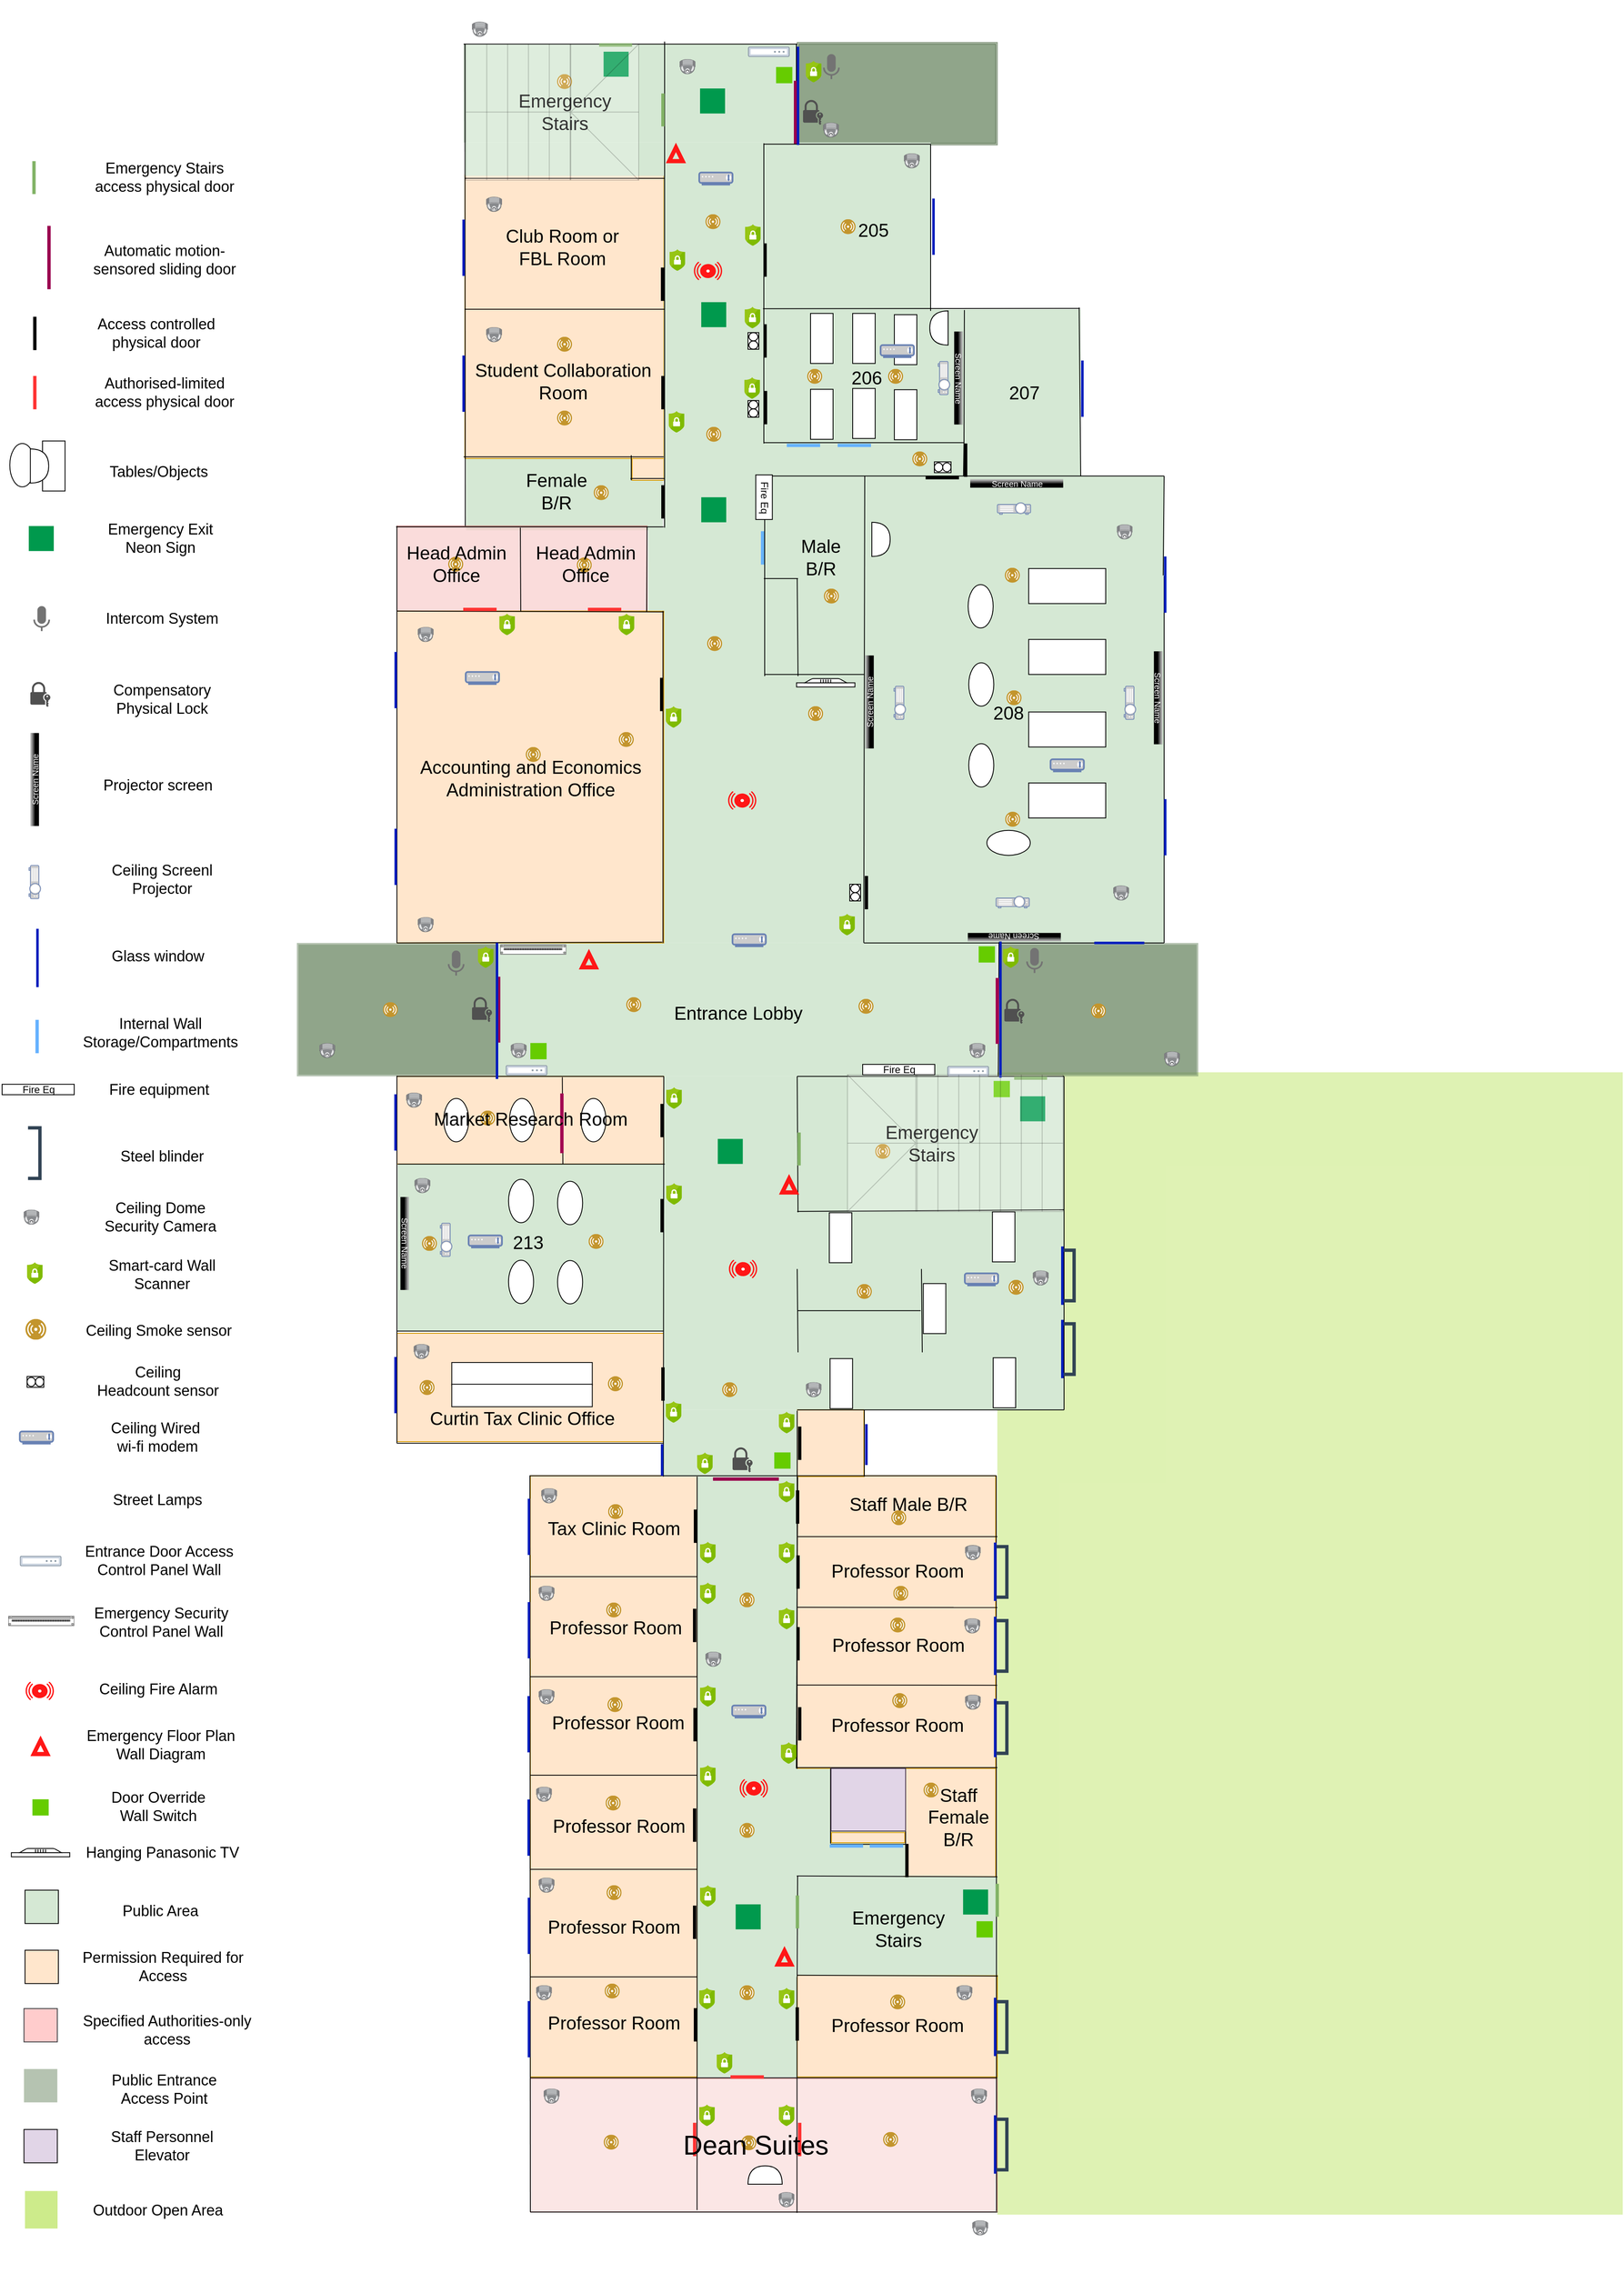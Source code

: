 <mxfile version="24.7.16" pages="4">
  <diagram name="Building407" id="dCMBrZHZ_UhN5NfpCyCJ">
    <mxGraphModel dx="4412" dy="2143" grid="1" gridSize="10" guides="1" tooltips="1" connect="1" arrows="1" fold="1" page="1" pageScale="1" pageWidth="827" pageHeight="1169" math="0" shadow="0">
      <root>
        <mxCell id="0" />
        <mxCell id="1" parent="0" />
        <mxCell id="8fKU3kNvo_eah3kmuQMU-9" value="" style="rounded=0;whiteSpace=wrap;html=1;fillColor=#d5e8d4;strokeColor=none;rotation=90;align=center;verticalAlign=middle;fontFamily=Helvetica;fontSize=12;fontColor=default;" parent="1" vertex="1">
          <mxGeometry x="266.46" y="767.55" width="88.86" height="235.87" as="geometry" />
        </mxCell>
        <mxCell id="EfIO9L3x23y6WJMV6OD5-98" value="" style="rounded=0;whiteSpace=wrap;html=1;fillColor=#ffe6cc;strokeColor=#d79b00;" vertex="1" parent="1">
          <mxGeometry x="392.08" y="840.87" width="37.92" height="29.13" as="geometry" />
        </mxCell>
        <mxCell id="mzHUonBrrAP12Gn4H00u-28" value="" style="rounded=0;whiteSpace=wrap;html=1;fillColor=#f8cecc;strokeColor=#b85450;opacity=70;" parent="1" vertex="1">
          <mxGeometry x="110" y="924.87" width="300" height="102" as="geometry" />
        </mxCell>
        <mxCell id="EfIO9L3x23y6WJMV6OD5-53" value="" style="image;aspect=fixed;perimeter=ellipsePerimeter;html=1;align=center;shadow=0;dashed=0;fontColor=#4277BB;labelBackgroundColor=default;fontSize=12;spacingTop=3;image=img/lib/ibm/users/sensor.svg;" vertex="1" parent="1">
          <mxGeometry x="171.5" y="961.62" width="18" height="18" as="geometry" />
        </mxCell>
        <mxCell id="EfIO9L3x23y6WJMV6OD5-54" value="" style="image;aspect=fixed;perimeter=ellipsePerimeter;html=1;align=center;shadow=0;dashed=0;fontColor=#4277BB;labelBackgroundColor=default;fontSize=12;spacingTop=3;image=img/lib/ibm/users/sensor.svg;" vertex="1" parent="1">
          <mxGeometry x="325.66" y="962.55" width="18" height="18" as="geometry" />
        </mxCell>
        <mxCell id="EfIO9L3x23y6WJMV6OD5-40" value="" style="rounded=0;whiteSpace=wrap;html=1;fillColor=#d5e8d4;strokeColor=none;" vertex="1" parent="1">
          <mxGeometry x="111" y="1690" width="319" height="200" as="geometry" />
        </mxCell>
        <mxCell id="EfIO9L3x23y6WJMV6OD5-39" value="" style="rounded=0;whiteSpace=wrap;html=1;fillColor=#ffe6cc;strokeColor=#d79b00;" vertex="1" parent="1">
          <mxGeometry x="110.14" y="1892.99" width="320" height="130.01" as="geometry" />
        </mxCell>
        <mxCell id="mzHUonBrrAP12Gn4H00u-46" value="" style="shape=ext;double=1;rounded=0;whiteSpace=wrap;html=1;fillColor=#6d8764;fontColor=#ffffff;strokeColor=#3A5431;opacity=50;" parent="1" vertex="1">
          <mxGeometry x="590" y="344.87" width="240" height="123" as="geometry" />
        </mxCell>
        <mxCell id="croc7nk68DISZAEjj7JM-28" value="" style="shape=ext;double=1;rounded=0;whiteSpace=wrap;html=1;fillColor=#6d8764;fontColor=#ffffff;strokeColor=none;opacity=50;" parent="1" vertex="1">
          <mxGeometry x="-10" y="1424.87" width="241" height="160" as="geometry" />
        </mxCell>
        <mxCell id="4YgM7dY1xx7DZDWHxnli-49" value="" style="rounded=0;whiteSpace=wrap;html=1;fillColor=#cdeb8b;strokeColor=none;opacity=65;" vertex="1" parent="1">
          <mxGeometry x="830" y="1580" width="750" height="1370" as="geometry" />
        </mxCell>
        <mxCell id="mzHUonBrrAP12Gn4H00u-26" value="" style="rounded=0;whiteSpace=wrap;html=1;fillColor=#f8cecc;strokeColor=#b85450;opacity=50;" parent="1" vertex="1">
          <mxGeometry x="270" y="2786.87" width="560" height="160" as="geometry" />
        </mxCell>
        <mxCell id="4YgM7dY1xx7DZDWHxnli-23" value="" style="image;aspect=fixed;perimeter=ellipsePerimeter;html=1;align=center;shadow=0;dashed=0;fontColor=#4277BB;labelBackgroundColor=default;fontSize=12;spacingTop=3;image=img/lib/ibm/users/sensor.svg;" vertex="1" parent="1">
          <mxGeometry x="523" y="2854.87" width="18" height="18" as="geometry" />
        </mxCell>
        <mxCell id="4YgM7dY1xx7DZDWHxnli-16" value="" style="rounded=0;whiteSpace=wrap;html=1;fillColor=#ffe6cc;strokeColor=#d79b00;" vertex="1" parent="1">
          <mxGeometry x="590" y="2662.87" width="240" height="122" as="geometry" />
        </mxCell>
        <mxCell id="croc7nk68DISZAEjj7JM-212" value="" style="rounded=0;whiteSpace=wrap;html=1;fillColor=#ffe6cc;strokeColor=#d79b00;" parent="1" vertex="1">
          <mxGeometry x="588" y="2063.87" width="240" height="351" as="geometry" />
        </mxCell>
        <mxCell id="croc7nk68DISZAEjj7JM-219" value="" style="shape=image;html=1;verticalAlign=top;verticalLabelPosition=bottom;labelBackgroundColor=#ffffff;imageAspect=0;aspect=fixed;image=https://cdn2.iconfinder.com/data/icons/boxicons-regular-vol-1/24/bx-circle-quarter-128.png;opacity=30;rotation=90;" parent="1" vertex="1">
          <mxGeometry x="549.5" y="2039.87" width="90" height="90" as="geometry" />
        </mxCell>
        <mxCell id="croc7nk68DISZAEjj7JM-218" value="" style="shape=image;html=1;verticalAlign=top;verticalLabelPosition=bottom;labelBackgroundColor=#ffffff;imageAspect=0;aspect=fixed;image=https://cdn2.iconfinder.com/data/icons/boxicons-regular-vol-1/24/bx-circle-quarter-128.png;opacity=30;rotation=90;" parent="1" vertex="1">
          <mxGeometry x="550.5" y="2117.87" width="90" height="90" as="geometry" />
        </mxCell>
        <mxCell id="croc7nk68DISZAEjj7JM-142" value="" style="rounded=0;whiteSpace=wrap;html=1;fillColor=#d5e8d4;strokeColor=none;" parent="1" vertex="1">
          <mxGeometry x="469.75" y="2063.87" width="120.25" height="721" as="geometry" />
        </mxCell>
        <mxCell id="4YgM7dY1xx7DZDWHxnli-12" value="" style="endArrow=none;html=1;rounded=0;entryX=0;entryY=1;entryDx=0;entryDy=0;" edge="1" parent="1" target="croc7nk68DISZAEjj7JM-157">
          <mxGeometry width="50" height="50" relative="1" as="geometry">
            <mxPoint x="590" y="2058.87" as="sourcePoint" />
            <mxPoint x="590.28" y="2940.87" as="targetPoint" />
          </mxGeometry>
        </mxCell>
        <mxCell id="O6dEK9kbIc9V5Sh639mK-12" value="" style="endArrow=none;html=1;rounded=0;entryX=0;entryY=1;entryDx=0;entryDy=0;" edge="1" parent="1">
          <mxGeometry width="50" height="50" relative="1" as="geometry">
            <mxPoint x="590.54" y="2063.37" as="sourcePoint" />
            <mxPoint x="589" y="2414.87" as="targetPoint" />
          </mxGeometry>
        </mxCell>
        <mxCell id="croc7nk68DISZAEjj7JM-216" value="" style="shape=image;html=1;verticalAlign=top;verticalLabelPosition=bottom;labelBackgroundColor=#ffffff;imageAspect=0;aspect=fixed;image=https://cdn2.iconfinder.com/data/icons/boxicons-regular-vol-1/24/bx-circle-quarter-128.png;opacity=30;rotation=90;" parent="1" vertex="1">
          <mxGeometry x="553.75" y="2300.87" width="90" height="90" as="geometry" />
        </mxCell>
        <mxCell id="croc7nk68DISZAEjj7JM-206" value="" style="rounded=0;whiteSpace=wrap;html=1;fillColor=#ffe6cc;strokeColor=#d79b00;" parent="1" vertex="1">
          <mxGeometry x="718" y="2414.87" width="110" height="130" as="geometry" />
        </mxCell>
        <mxCell id="croc7nk68DISZAEjj7JM-121" value="" style="shape=image;html=1;verticalAlign=top;verticalLabelPosition=bottom;labelBackgroundColor=#ffffff;imageAspect=0;aspect=fixed;image=https://cdn2.iconfinder.com/data/icons/boxicons-regular-vol-1/24/bx-circle-quarter-128.png;opacity=30;" parent="1" vertex="1">
          <mxGeometry x="679.5" y="2495.87" width="90" height="90" as="geometry" />
        </mxCell>
        <mxCell id="croc7nk68DISZAEjj7JM-217" value="" style="shape=image;html=1;verticalAlign=top;verticalLabelPosition=bottom;labelBackgroundColor=#ffffff;imageAspect=0;aspect=fixed;image=https://cdn2.iconfinder.com/data/icons/boxicons-regular-vol-1/24/bx-circle-quarter-128.png;opacity=30;rotation=90;" parent="1" vertex="1">
          <mxGeometry x="550.5" y="2203.8" width="90" height="90" as="geometry" />
        </mxCell>
        <mxCell id="croc7nk68DISZAEjj7JM-157" value="" style="rounded=0;whiteSpace=wrap;html=1;fillColor=#d5e8d4;strokeColor=none;rotation=90;align=center;verticalAlign=middle;fontFamily=Helvetica;fontSize=12;fontColor=default;" parent="1" vertex="1">
          <mxGeometry x="610.1" y="2395.15" width="89.63" height="130.18" as="geometry" />
        </mxCell>
        <mxCell id="O6dEK9kbIc9V5Sh639mK-6" value="" style="rounded=0;whiteSpace=wrap;html=1;fillColor=#d5e8d4;strokeColor=none;" vertex="1" parent="1">
          <mxGeometry x="749" y="664.87" width="181" height="200" as="geometry" />
        </mxCell>
        <mxCell id="croc7nk68DISZAEjj7JM-23" value="" style="rounded=0;whiteSpace=wrap;html=1;fillColor=#d5e8d4;strokeColor=none;" parent="1" vertex="1">
          <mxGeometry x="430" y="1584.87" width="480" height="400" as="geometry" />
        </mxCell>
        <mxCell id="croc7nk68DISZAEjj7JM-22" value="" style="endArrow=none;html=1;rounded=0;entryX=1;entryY=1;entryDx=0;entryDy=0;" parent="1" target="croc7nk68DISZAEjj7JM-23" edge="1">
          <mxGeometry width="50" height="50" relative="1" as="geometry">
            <mxPoint x="910" y="1584.87" as="sourcePoint" />
            <mxPoint x="910" y="2024.87" as="targetPoint" />
          </mxGeometry>
        </mxCell>
        <mxCell id="croc7nk68DISZAEjj7JM-50" value="" style="shape=partialRectangle;whiteSpace=wrap;html=1;bottom=1;right=1;left=1;top=0;fillColor=none;routingCenterX=-0.5;rotation=-90;strokeWidth=4;fontColor=#ffffff;strokeColor=#314354;" parent="1" vertex="1">
          <mxGeometry x="885.63" y="1905.87" width="60.62" height="12.25" as="geometry" />
        </mxCell>
        <mxCell id="mzHUonBrrAP12Gn4H00u-37" value="" style="shape=partialRectangle;whiteSpace=wrap;html=1;bottom=1;right=1;left=1;top=0;fillColor=none;routingCenterX=-0.5;rotation=-90;strokeWidth=4;fontColor=#ffffff;strokeColor=#314354;" parent="1" vertex="1">
          <mxGeometry x="885.63" y="1817.62" width="60.62" height="12.25" as="geometry" />
        </mxCell>
        <mxCell id="croc7nk68DISZAEjj7JM-225" value="" style="rounded=0;whiteSpace=wrap;html=1;fillColor=#d5e8d4;strokeColor=none;rotation=-180;align=center;verticalAlign=middle;fontFamily=Helvetica;fontSize=12;fontColor=default;" parent="1" vertex="1">
          <mxGeometry x="590" y="2504" width="130" height="39.87" as="geometry" />
        </mxCell>
        <mxCell id="croc7nk68DISZAEjj7JM-193" value="" style="shape=image;html=1;verticalAlign=top;verticalLabelPosition=bottom;labelBackgroundColor=#ffffff;imageAspect=0;aspect=fixed;image=https://cdn2.iconfinder.com/data/icons/boxicons-regular-vol-1/24/bx-circle-quarter-128.png;opacity=30;rotation=90;" parent="1" vertex="1">
          <mxGeometry x="710.08" y="827.37" width="87" height="87" as="geometry" />
        </mxCell>
        <mxCell id="croc7nk68DISZAEjj7JM-204" value="" style="rounded=0;whiteSpace=wrap;html=1;fillColor=#d5e8d4;strokeColor=none;" parent="1" vertex="1">
          <mxGeometry x="591" y="2544.87" width="239" height="118" as="geometry" />
        </mxCell>
        <mxCell id="croc7nk68DISZAEjj7JM-197" value="" style="shape=image;html=1;verticalAlign=top;verticalLabelPosition=bottom;labelBackgroundColor=#ffffff;imageAspect=0;aspect=fixed;image=https://cdn2.iconfinder.com/data/icons/boxicons-regular-vol-1/24/bx-circle-quarter-128.png;opacity=30;rotation=90;" parent="1" vertex="1">
          <mxGeometry x="468.75" y="2743.87" width="90" height="90" as="geometry" />
        </mxCell>
        <mxCell id="EmVLfPLTxoRHyKcNYMmJ-26" value="" style="edgeStyle=orthogonalEdgeStyle;rounded=0;orthogonalLoop=1;jettySize=auto;html=1;" edge="1" parent="1" source="croc7nk68DISZAEjj7JM-25" target="mzHUonBrrAP12Gn4H00u-24">
          <mxGeometry relative="1" as="geometry" />
        </mxCell>
        <mxCell id="croc7nk68DISZAEjj7JM-25" value="" style="rounded=0;whiteSpace=wrap;html=1;fillColor=#d5e8d4;strokeColor=none;" parent="1" vertex="1">
          <mxGeometry x="230" y="1424.87" width="600" height="160" as="geometry" />
        </mxCell>
        <mxCell id="croc7nk68DISZAEjj7JM-153" value="" style="endArrow=none;html=1;rounded=0;entryX=1;entryY=1;entryDx=0;entryDy=0;" parent="1" edge="1">
          <mxGeometry width="50" height="50" relative="1" as="geometry">
            <mxPoint x="230" y="1423.87" as="sourcePoint" />
            <mxPoint x="229" y="1584.87" as="targetPoint" />
          </mxGeometry>
        </mxCell>
        <mxCell id="croc7nk68DISZAEjj7JM-140" value="" style="rounded=0;whiteSpace=wrap;html=1;fillColor=#ffe6cc;strokeColor=#d79b00;" parent="1" vertex="1">
          <mxGeometry x="270" y="2063.87" width="200" height="721" as="geometry" />
        </mxCell>
        <mxCell id="croc7nk68DISZAEjj7JM-136" value="" style="rounded=0;whiteSpace=wrap;html=1;fillColor=#ffe6cc;strokeColor=#d79b00;" parent="1" vertex="1">
          <mxGeometry x="191.5" y="503.87" width="238.5" height="340" as="geometry" />
        </mxCell>
        <mxCell id="croc7nk68DISZAEjj7JM-135" value="" style="rounded=0;whiteSpace=wrap;html=1;fillColor=#ffe6cc;strokeColor=#d79b00;" parent="1" vertex="1">
          <mxGeometry x="590" y="1984.87" width="80" height="80" as="geometry" />
        </mxCell>
        <mxCell id="croc7nk68DISZAEjj7JM-69" value="" style="rounded=0;whiteSpace=wrap;html=1;fillColor=#d5e8d4;strokeColor=none;" parent="1" vertex="1">
          <mxGeometry x="429.5" y="1984.87" width="160.5" height="80" as="geometry" />
        </mxCell>
        <mxCell id="croc7nk68DISZAEjj7JM-79" value="" style="shape=image;html=1;verticalAlign=top;verticalLabelPosition=bottom;labelBackgroundColor=#ffffff;imageAspect=0;aspect=fixed;image=https://cdn2.iconfinder.com/data/icons/boxicons-regular-vol-1/24/bx-circle-quarter-128.png;opacity=30;rotation=0;" parent="1" vertex="1">
          <mxGeometry x="551.5" y="1995.87" width="90" height="90" as="geometry" />
        </mxCell>
        <mxCell id="croc7nk68DISZAEjj7JM-117" value="" style="shape=image;html=1;verticalAlign=top;verticalLabelPosition=bottom;labelBackgroundColor=#ffffff;imageAspect=0;aspect=fixed;image=https://cdn2.iconfinder.com/data/icons/boxicons-regular-vol-1/24/bx-circle-quarter-128.png;opacity=30;rotation=-90;" parent="1" vertex="1">
          <mxGeometry x="418" y="2215.87" width="90" height="90" as="geometry" />
        </mxCell>
        <mxCell id="croc7nk68DISZAEjj7JM-118" value="" style="shape=image;html=1;verticalAlign=top;verticalLabelPosition=bottom;labelBackgroundColor=#ffffff;imageAspect=0;aspect=fixed;image=https://cdn2.iconfinder.com/data/icons/boxicons-regular-vol-1/24/bx-circle-quarter-128.png;opacity=30;rotation=-90;" parent="1" vertex="1">
          <mxGeometry x="417" y="2334.87" width="90" height="90" as="geometry" />
        </mxCell>
        <mxCell id="croc7nk68DISZAEjj7JM-120" value="" style="shape=image;html=1;verticalAlign=top;verticalLabelPosition=bottom;labelBackgroundColor=#ffffff;imageAspect=0;aspect=fixed;image=https://cdn2.iconfinder.com/data/icons/boxicons-regular-vol-1/24/bx-circle-quarter-128.png;opacity=30;rotation=-90;" parent="1" vertex="1">
          <mxGeometry x="418" y="2454.87" width="90" height="90" as="geometry" />
        </mxCell>
        <mxCell id="croc7nk68DISZAEjj7JM-119" value="" style="shape=image;html=1;verticalAlign=top;verticalLabelPosition=bottom;labelBackgroundColor=#ffffff;imageAspect=0;aspect=fixed;image=https://cdn2.iconfinder.com/data/icons/boxicons-regular-vol-1/24/bx-circle-quarter-128.png;opacity=30;rotation=-90;" parent="1" vertex="1">
          <mxGeometry x="420" y="2571.87" width="90" height="90" as="geometry" />
        </mxCell>
        <mxCell id="croc7nk68DISZAEjj7JM-74" value="" style="endArrow=none;html=1;rounded=0;" parent="1" edge="1">
          <mxGeometry width="50" height="50" relative="1" as="geometry">
            <mxPoint x="269" y="2063.87" as="sourcePoint" />
            <mxPoint x="829" y="2063.87" as="targetPoint" />
          </mxGeometry>
        </mxCell>
        <mxCell id="croc7nk68DISZAEjj7JM-115" value="" style="shape=image;html=1;verticalAlign=top;verticalLabelPosition=bottom;labelBackgroundColor=#ffffff;imageAspect=0;aspect=fixed;image=https://cdn2.iconfinder.com/data/icons/boxicons-regular-vol-1/24/bx-circle-quarter-128.png;opacity=30;" parent="1" vertex="1">
          <mxGeometry x="551" y="2559.87" width="90" height="90" as="geometry" />
        </mxCell>
        <mxCell id="mzHUonBrrAP12Gn4H00u-24" value="" style="rounded=0;whiteSpace=wrap;html=1;fillColor=#d5e8d4;strokeColor=none;" parent="1" vertex="1">
          <mxGeometry x="430" y="464.87" width="320" height="960" as="geometry" />
        </mxCell>
        <mxCell id="mzHUonBrrAP12Gn4H00u-27" value="" style="rounded=0;whiteSpace=wrap;html=1;fillColor=#ffe6cc;strokeColor=#d79b00;" parent="1" vertex="1">
          <mxGeometry x="110" y="1026.87" width="320" height="398" as="geometry" />
        </mxCell>
        <mxCell id="vpeIHx57n76zGfDnY5xr-102" value="" style="endArrow=none;html=1;rounded=0;entryX=1;entryY=1;entryDx=0;entryDy=0;" parent="1" edge="1">
          <mxGeometry width="50" height="50" relative="1" as="geometry">
            <mxPoint x="429" y="1026.87" as="sourcePoint" />
            <mxPoint x="429.0" y="1424.87" as="targetPoint" />
          </mxGeometry>
        </mxCell>
        <mxCell id="mzHUonBrrAP12Gn4H00u-29" value="" style="rounded=0;whiteSpace=wrap;html=1;fillColor=#ffe6cc;strokeColor=#d79b00;" parent="1" vertex="1">
          <mxGeometry x="110" y="1584.87" width="320" height="105.13" as="geometry" />
        </mxCell>
        <mxCell id="croc7nk68DISZAEjj7JM-104" value="" style="endArrow=none;html=1;rounded=0;exitX=1;exitY=0;exitDx=0;exitDy=0;entryX=0;entryY=1;entryDx=0;entryDy=0;" parent="1" source="mzHUonBrrAP12Gn4H00u-29" target="croc7nk68DISZAEjj7JM-69" edge="1">
          <mxGeometry width="50" height="50" relative="1" as="geometry">
            <mxPoint x="430" y="1584.87" as="sourcePoint" />
            <mxPoint x="430" y="2824.87" as="targetPoint" />
          </mxGeometry>
        </mxCell>
        <mxCell id="croc7nk68DISZAEjj7JM-71" value="" style="rounded=0;whiteSpace=wrap;html=1;fillColor=#d5e8d4;strokeColor=none;" parent="1" vertex="1">
          <mxGeometry x="750" y="864.87" width="280" height="560" as="geometry" />
        </mxCell>
        <mxCell id="croc7nk68DISZAEjj7JM-27" value="" style="shape=ext;double=1;rounded=0;whiteSpace=wrap;html=1;fillColor=#6d8764;fontColor=#ffffff;strokeColor=none;opacity=50;" parent="1" vertex="1">
          <mxGeometry x="831" y="1424.87" width="240" height="160" as="geometry" />
        </mxCell>
        <mxCell id="vpeIHx57n76zGfDnY5xr-114" value="" style="endArrow=none;html=1;rounded=0;entryX=0.733;entryY=-0.001;entryDx=0;entryDy=0;entryPerimeter=0;" parent="1" target="croc7nk68DISZAEjj7JM-25" edge="1">
          <mxGeometry width="50" height="50" relative="1" as="geometry">
            <mxPoint x="671" y="864.87" as="sourcePoint" />
            <mxPoint x="671" y="1264.87" as="targetPoint" />
          </mxGeometry>
        </mxCell>
        <mxCell id="vpeIHx57n76zGfDnY5xr-14" value="" style="endArrow=none;html=1;rounded=0;" parent="1" edge="1">
          <mxGeometry width="50" height="50" relative="1" as="geometry">
            <mxPoint x="550" y="465.87" as="sourcePoint" />
            <mxPoint x="550" y="825.87" as="targetPoint" />
          </mxGeometry>
        </mxCell>
        <mxCell id="croc7nk68DISZAEjj7JM-26" value="" style="endArrow=none;html=1;rounded=0;entryX=1;entryY=1;entryDx=0;entryDy=0;" parent="1" edge="1">
          <mxGeometry width="50" height="50" relative="1" as="geometry">
            <mxPoint x="832" y="1423.87" as="sourcePoint" />
            <mxPoint x="831" y="1584.87" as="targetPoint" />
          </mxGeometry>
        </mxCell>
        <mxCell id="vpeIHx57n76zGfDnY5xr-33" value="" style="endArrow=none;html=1;rounded=0;" parent="1" edge="1">
          <mxGeometry width="50" height="50" relative="1" as="geometry">
            <mxPoint x="551" y="864.87" as="sourcePoint" />
            <mxPoint x="551" y="1104.87" as="targetPoint" />
          </mxGeometry>
        </mxCell>
        <mxCell id="vpeIHx57n76zGfDnY5xr-70" value="" style="shape=image;html=1;verticalAlign=top;verticalLabelPosition=bottom;labelBackgroundColor=#ffffff;imageAspect=0;aspect=fixed;image=https://cdn2.iconfinder.com/data/icons/boxicons-regular-vol-1/24/bx-circle-quarter-128.png;opacity=30;" parent="1" vertex="1">
          <mxGeometry x="507" y="1017.87" width="90" height="90" as="geometry" />
        </mxCell>
        <mxCell id="vpeIHx57n76zGfDnY5xr-95" value="" style="shape=image;html=1;verticalAlign=top;verticalLabelPosition=bottom;labelBackgroundColor=#ffffff;imageAspect=0;aspect=fixed;image=https://cdn2.iconfinder.com/data/icons/boxicons-regular-vol-1/24/bx-circle-quarter-128.png;opacity=30;rotation=-90;" parent="1" vertex="1">
          <mxGeometry x="419" y="2095.87" width="90" height="90" as="geometry" />
        </mxCell>
        <mxCell id="croc7nk68DISZAEjj7JM-18" value="" style="shape=image;html=1;verticalAlign=top;verticalLabelPosition=bottom;labelBackgroundColor=#ffffff;imageAspect=0;aspect=fixed;image=https://cdn2.iconfinder.com/data/icons/boxicons-regular-vol-1/24/bx-circle-quarter-128.png;opacity=30;rotation=0;" parent="1" vertex="1">
          <mxGeometry x="310" y="300" width="90" height="90" as="geometry" />
        </mxCell>
        <mxCell id="mzHUonBrrAP12Gn4H00u-25" value="" style="rounded=0;whiteSpace=wrap;html=1;fillColor=#d5e8d4;strokeColor=none;" parent="1" vertex="1">
          <mxGeometry x="190" y="346.87" width="400" height="118" as="geometry" />
        </mxCell>
        <mxCell id="mzHUonBrrAP12Gn4H00u-17" value="" style="shape=image;html=1;verticalAlign=top;verticalLabelPosition=bottom;labelBackgroundColor=#ffffff;imageAspect=0;aspect=fixed;image=https://cdn2.iconfinder.com/data/icons/boxicons-regular-vol-1/24/bx-circle-quarter-128.png;opacity=30;rotation=-90;" parent="1" vertex="1">
          <mxGeometry x="380.5" y="397.87" width="90" height="90" as="geometry" />
        </mxCell>
        <mxCell id="vpeIHx57n76zGfDnY5xr-71" value="" style="shape=image;html=1;verticalAlign=top;verticalLabelPosition=bottom;labelBackgroundColor=#ffffff;imageAspect=0;aspect=fixed;image=https://cdn2.iconfinder.com/data/icons/boxicons-regular-vol-1/24/bx-circle-quarter-128.png;opacity=30;" parent="1" vertex="1">
          <mxGeometry x="550" y="1017.87" width="90" height="90" as="geometry" />
        </mxCell>
        <mxCell id="vpeIHx57n76zGfDnY5xr-94" value="" style="shape=image;html=1;verticalAlign=top;verticalLabelPosition=bottom;labelBackgroundColor=#ffffff;imageAspect=0;aspect=fixed;image=https://cdn2.iconfinder.com/data/icons/boxicons-regular-vol-1/24/bx-circle-quarter-128.png;opacity=30;rotation=-180;" parent="1" vertex="1">
          <mxGeometry x="383.5" y="1892.87" width="90" height="90" as="geometry" />
        </mxCell>
        <mxCell id="vpeIHx57n76zGfDnY5xr-93" value="" style="shape=image;html=1;verticalAlign=top;verticalLabelPosition=bottom;labelBackgroundColor=#ffffff;imageAspect=0;aspect=fixed;image=https://cdn2.iconfinder.com/data/icons/boxicons-regular-vol-1/24/bx-circle-quarter-128.png;opacity=30;rotation=-90;" parent="1" vertex="1">
          <mxGeometry x="382.5" y="1724.87" width="90" height="90" as="geometry" />
        </mxCell>
        <mxCell id="vpeIHx57n76zGfDnY5xr-77" value="" style="shape=image;html=1;verticalAlign=top;verticalLabelPosition=bottom;labelBackgroundColor=#ffffff;imageAspect=0;aspect=fixed;image=https://cdn2.iconfinder.com/data/icons/boxicons-regular-vol-1/24/bx-circle-quarter-128.png;opacity=30;rotation=-90;" parent="1" vertex="1">
          <mxGeometry x="331" y="979.87" width="90" height="90" as="geometry" />
        </mxCell>
        <mxCell id="vpeIHx57n76zGfDnY5xr-78" value="" style="shape=image;html=1;verticalAlign=top;verticalLabelPosition=bottom;labelBackgroundColor=#ffffff;imageAspect=0;aspect=fixed;image=https://cdn2.iconfinder.com/data/icons/boxicons-regular-vol-1/24/bx-circle-quarter-128.png;opacity=30;rotation=-90;" parent="1" vertex="1">
          <mxGeometry x="382" y="1099.87" width="90" height="90" as="geometry" />
        </mxCell>
        <mxCell id="vpeIHx57n76zGfDnY5xr-67" value="" style="shape=image;html=1;verticalAlign=top;verticalLabelPosition=bottom;labelBackgroundColor=#ffffff;imageAspect=0;aspect=fixed;image=https://cdn2.iconfinder.com/data/icons/boxicons-regular-vol-1/24/bx-circle-quarter-128.png;opacity=30;" parent="1" vertex="1">
          <mxGeometry x="507.5" y="577.87" width="90" height="90" as="geometry" />
        </mxCell>
        <mxCell id="vpeIHx57n76zGfDnY5xr-69" value="" style="shape=image;html=1;verticalAlign=top;verticalLabelPosition=bottom;labelBackgroundColor=#ffffff;imageAspect=0;aspect=fixed;image=https://cdn2.iconfinder.com/data/icons/boxicons-regular-vol-1/24/bx-circle-quarter-128.png;opacity=30;rotation=-90;" parent="1" vertex="1">
          <mxGeometry x="381" y="867.87" width="90" height="90" as="geometry" />
        </mxCell>
        <mxCell id="vpeIHx57n76zGfDnY5xr-68" value="" style="shape=image;html=1;verticalAlign=top;verticalLabelPosition=bottom;labelBackgroundColor=#ffffff;imageAspect=0;aspect=fixed;image=https://cdn2.iconfinder.com/data/icons/boxicons-regular-vol-1/24/bx-circle-quarter-128.png;opacity=30;rotation=-90;" parent="1" vertex="1">
          <mxGeometry x="382.5" y="737.87" width="90" height="90" as="geometry" />
        </mxCell>
        <mxCell id="vpeIHx57n76zGfDnY5xr-5" value="" style="endArrow=none;html=1;rounded=0;" parent="1" edge="1">
          <mxGeometry width="50" height="50" relative="1" as="geometry">
            <mxPoint x="190" y="346.87" as="sourcePoint" />
            <mxPoint x="590" y="346.87" as="targetPoint" />
          </mxGeometry>
        </mxCell>
        <mxCell id="vpeIHx57n76zGfDnY5xr-7" value="" style="endArrow=none;html=1;rounded=0;" parent="1" edge="1">
          <mxGeometry width="50" height="50" relative="1" as="geometry">
            <mxPoint x="589" y="346.87" as="sourcePoint" />
            <mxPoint x="589" y="396.87" as="targetPoint" />
          </mxGeometry>
        </mxCell>
        <mxCell id="vpeIHx57n76zGfDnY5xr-9" value="" style="line;strokeWidth=4;html=1;perimeter=backbonePerimeter;points=[];outlineConnect=0;rotation=90;strokeColor=#99004D;fillColor=#f5f5f5;fontColor=#333333;" parent="1" vertex="1">
          <mxGeometry x="550" y="423.87" width="76" height="10" as="geometry" />
        </mxCell>
        <mxCell id="vpeIHx57n76zGfDnY5xr-11" value="" style="endArrow=none;html=1;rounded=0;" parent="1" edge="1">
          <mxGeometry width="50" height="50" relative="1" as="geometry">
            <mxPoint x="550" y="466.87" as="sourcePoint" />
            <mxPoint x="750" y="466.87" as="targetPoint" />
          </mxGeometry>
        </mxCell>
        <mxCell id="vpeIHx57n76zGfDnY5xr-12" value="" style="endArrow=none;html=1;rounded=0;" parent="1" edge="1">
          <mxGeometry width="50" height="50" relative="1" as="geometry">
            <mxPoint x="1030" y="984.87" as="sourcePoint" />
            <mxPoint x="1030" y="1424.87" as="targetPoint" />
          </mxGeometry>
        </mxCell>
        <mxCell id="vpeIHx57n76zGfDnY5xr-13" value="" style="endArrow=none;html=1;rounded=0;" parent="1" edge="1">
          <mxGeometry width="50" height="50" relative="1" as="geometry">
            <mxPoint x="431" y="343.87" as="sourcePoint" />
            <mxPoint x="431" y="926.87" as="targetPoint" />
          </mxGeometry>
        </mxCell>
        <mxCell id="vpeIHx57n76zGfDnY5xr-18" value="" style="line;strokeWidth=4;html=1;perimeter=backbonePerimeter;points=[];outlineConnect=0;rotation=90;strokeColor=#000000;" parent="1" vertex="1">
          <mxGeometry x="531.5" y="600.87" width="40" height="10" as="geometry" />
        </mxCell>
        <mxCell id="vpeIHx57n76zGfDnY5xr-22" value="" style="endArrow=none;html=1;rounded=0;entryX=0;entryY=1;entryDx=0;entryDy=0;" parent="1" target="mzHUonBrrAP12Gn4H00u-27" edge="1">
          <mxGeometry width="50" height="50" relative="1" as="geometry">
            <mxPoint x="110" y="924.87" as="sourcePoint" />
            <mxPoint x="130" y="1874.87" as="targetPoint" />
          </mxGeometry>
        </mxCell>
        <mxCell id="vpeIHx57n76zGfDnY5xr-23" value="" style="endArrow=none;html=1;rounded=0;" parent="1" edge="1">
          <mxGeometry width="50" height="50" relative="1" as="geometry">
            <mxPoint x="190" y="841.87" as="sourcePoint" />
            <mxPoint x="430" y="841.87" as="targetPoint" />
          </mxGeometry>
        </mxCell>
        <mxCell id="vpeIHx57n76zGfDnY5xr-24" value="" style="line;strokeWidth=4;html=1;perimeter=backbonePerimeter;points=[];outlineConnect=0;rotation=90;strokeColor=default;" parent="1" vertex="1">
          <mxGeometry x="409" y="759.87" width="40" height="10" as="geometry" />
        </mxCell>
        <mxCell id="vpeIHx57n76zGfDnY5xr-28" value="" style="line;strokeWidth=4;html=1;perimeter=backbonePerimeter;points=[];outlineConnect=0;rotation=90;strokeColor=#000000;" parent="1" vertex="1">
          <mxGeometry x="409" y="890.87" width="40" height="10" as="geometry" />
        </mxCell>
        <mxCell id="vpeIHx57n76zGfDnY5xr-30" value="" style="endArrow=none;html=1;rounded=0;" parent="1" edge="1">
          <mxGeometry width="50" height="50" relative="1" as="geometry">
            <mxPoint x="109" y="925.87" as="sourcePoint" />
            <mxPoint x="430" y="925.87" as="targetPoint" />
          </mxGeometry>
        </mxCell>
        <mxCell id="vpeIHx57n76zGfDnY5xr-31" value="" style="endArrow=none;html=1;rounded=0;" parent="1" edge="1">
          <mxGeometry width="50" height="50" relative="1" as="geometry">
            <mxPoint x="551" y="1102.87" as="sourcePoint" />
            <mxPoint x="671" y="1102.87" as="targetPoint" />
          </mxGeometry>
        </mxCell>
        <mxCell id="vpeIHx57n76zGfDnY5xr-32" value="" style="endArrow=none;html=1;rounded=0;" parent="1" edge="1">
          <mxGeometry width="50" height="50" relative="1" as="geometry">
            <mxPoint x="550" y="987.87" as="sourcePoint" />
            <mxPoint x="591" y="987.87" as="targetPoint" />
          </mxGeometry>
        </mxCell>
        <mxCell id="vpeIHx57n76zGfDnY5xr-37" value="" style="endArrow=none;html=1;rounded=0;exitX=0;exitY=1;exitDx=0;exitDy=0;" parent="1" source="mzHUonBrrAP12Gn4H00u-27" edge="1">
          <mxGeometry width="50" height="50" relative="1" as="geometry">
            <mxPoint x="228" y="1423.87" as="sourcePoint" />
            <mxPoint x="428" y="1423.87" as="targetPoint" />
          </mxGeometry>
        </mxCell>
        <mxCell id="vpeIHx57n76zGfDnY5xr-39" value="" style="line;strokeWidth=4;html=1;perimeter=backbonePerimeter;points=[];outlineConnect=0;rotation=90;strokeColor=#A10050;" parent="1" vertex="1">
          <mxGeometry x="790.5" y="1501.37" width="79" height="10" as="geometry" />
        </mxCell>
        <mxCell id="vpeIHx57n76zGfDnY5xr-40" value="" style="endArrow=none;html=1;rounded=0;" parent="1" edge="1">
          <mxGeometry width="50" height="50" relative="1" as="geometry">
            <mxPoint x="590" y="1584.87" as="sourcePoint" />
            <mxPoint x="910" y="1584.87" as="targetPoint" />
          </mxGeometry>
        </mxCell>
        <mxCell id="vpeIHx57n76zGfDnY5xr-41" value="" style="endArrow=none;html=1;rounded=0;exitX=0.5;exitY=1;exitDx=0;exitDy=0;" parent="1" source="croc7nk68DISZAEjj7JM-28" edge="1">
          <mxGeometry width="50" height="50" relative="1" as="geometry">
            <mxPoint x="230" y="1584.87" as="sourcePoint" />
            <mxPoint x="430" y="1584.87" as="targetPoint" />
          </mxGeometry>
        </mxCell>
        <mxCell id="vpeIHx57n76zGfDnY5xr-42" value="" style="line;strokeWidth=4;html=1;perimeter=backbonePerimeter;points=[];outlineConnect=0;rotation=90;strokeColor=#99004D;" parent="1" vertex="1">
          <mxGeometry x="192.5" y="1499.87" width="79" height="10" as="geometry" />
        </mxCell>
        <mxCell id="vpeIHx57n76zGfDnY5xr-43" value="" style="endArrow=none;html=1;rounded=0;entryX=0.357;entryY=0.985;entryDx=0;entryDy=0;entryPerimeter=0;" parent="1" edge="1" target="mzHUonBrrAP12Gn4H00u-26">
          <mxGeometry width="50" height="50" relative="1" as="geometry">
            <mxPoint x="470" y="2064.87" as="sourcePoint" />
            <mxPoint x="468" y="2784.87" as="targetPoint" />
          </mxGeometry>
        </mxCell>
        <mxCell id="vpeIHx57n76zGfDnY5xr-44" value="" style="endArrow=none;html=1;rounded=0;" parent="1" edge="1">
          <mxGeometry width="50" height="50" relative="1" as="geometry">
            <mxPoint x="110" y="1890.37" as="sourcePoint" />
            <mxPoint x="430" y="1890.37" as="targetPoint" />
          </mxGeometry>
        </mxCell>
        <mxCell id="vpeIHx57n76zGfDnY5xr-45" value="" style="endArrow=none;html=1;rounded=0;exitX=0;exitY=1;exitDx=0;exitDy=0;" parent="1" edge="1">
          <mxGeometry width="50" height="50" relative="1" as="geometry">
            <mxPoint x="110" y="2024.87" as="sourcePoint" />
            <mxPoint x="430" y="2024.87" as="targetPoint" />
          </mxGeometry>
        </mxCell>
        <mxCell id="vpeIHx57n76zGfDnY5xr-47" value="" style="endArrow=none;html=1;rounded=0;" parent="1" edge="1">
          <mxGeometry width="50" height="50" relative="1" as="geometry">
            <mxPoint x="270" y="2785.87" as="sourcePoint" />
            <mxPoint x="830" y="2785.87" as="targetPoint" />
          </mxGeometry>
        </mxCell>
        <mxCell id="vpeIHx57n76zGfDnY5xr-51" value="" style="endArrow=none;html=1;rounded=0;" parent="1" edge="1">
          <mxGeometry width="50" height="50" relative="1" as="geometry">
            <mxPoint x="270" y="2184.87" as="sourcePoint" />
            <mxPoint x="470" y="2184.87" as="targetPoint" />
          </mxGeometry>
        </mxCell>
        <mxCell id="vpeIHx57n76zGfDnY5xr-54" value="" style="endArrow=none;html=1;rounded=0;" parent="1" edge="1">
          <mxGeometry width="50" height="50" relative="1" as="geometry">
            <mxPoint x="590" y="2413.87" as="sourcePoint" />
            <mxPoint x="830" y="2413.87" as="targetPoint" />
          </mxGeometry>
        </mxCell>
        <mxCell id="vpeIHx57n76zGfDnY5xr-55" value="" style="endArrow=none;html=1;rounded=0;" parent="1" edge="1">
          <mxGeometry width="50" height="50" relative="1" as="geometry">
            <mxPoint x="590.75" y="2136.87" as="sourcePoint" />
            <mxPoint x="830" y="2136.87" as="targetPoint" />
          </mxGeometry>
        </mxCell>
        <mxCell id="vpeIHx57n76zGfDnY5xr-56" value="" style="endArrow=none;html=1;rounded=0;" parent="1" edge="1">
          <mxGeometry width="50" height="50" relative="1" as="geometry">
            <mxPoint x="590" y="1815.87" as="sourcePoint" />
            <mxPoint x="591" y="1915.87" as="targetPoint" />
          </mxGeometry>
        </mxCell>
        <mxCell id="vpeIHx57n76zGfDnY5xr-57" value="" style="endArrow=none;html=1;rounded=0;" parent="1" edge="1">
          <mxGeometry width="50" height="50" relative="1" as="geometry">
            <mxPoint x="738" y="1865.87" as="sourcePoint" />
            <mxPoint x="590" y="1865.87" as="targetPoint" />
          </mxGeometry>
        </mxCell>
        <mxCell id="vpeIHx57n76zGfDnY5xr-74" value="" style="endArrow=none;html=1;rounded=0;exitX=0;exitY=0;exitDx=0;exitDy=0;" parent="1" source="mzHUonBrrAP12Gn4H00u-27" edge="1">
          <mxGeometry width="50" height="50" relative="1" as="geometry">
            <mxPoint x="230" y="1027.39" as="sourcePoint" />
            <mxPoint x="430" y="1027.87" as="targetPoint" />
          </mxGeometry>
        </mxCell>
        <mxCell id="vpeIHx57n76zGfDnY5xr-75" value="" style="line;strokeWidth=4;html=1;perimeter=backbonePerimeter;points=[];outlineConnect=0;rotation=0;strokeColor=#FF3333;fillColor=#000000;" parent="1" vertex="1">
          <mxGeometry x="339" y="1019.87" width="40" height="10" as="geometry" />
        </mxCell>
        <mxCell id="vpeIHx57n76zGfDnY5xr-79" value="" style="line;strokeWidth=4;html=1;perimeter=backbonePerimeter;points=[];outlineConnect=0;rotation=90;strokeColor=#000000;fillColor=#000000;" parent="1" vertex="1">
          <mxGeometry x="407.5" y="1121.87" width="40" height="10" as="geometry" />
        </mxCell>
        <mxCell id="vpeIHx57n76zGfDnY5xr-80" value="" style="line;strokeWidth=4;html=1;perimeter=backbonePerimeter;points=[];outlineConnect=0;rotation=90;strokeColor=#000000;fillColor=#000000;" parent="1" vertex="1">
          <mxGeometry x="408" y="1746.87" width="40" height="10" as="geometry" />
        </mxCell>
        <mxCell id="vpeIHx57n76zGfDnY5xr-81" value="" style="line;strokeWidth=4;html=1;perimeter=backbonePerimeter;points=[];outlineConnect=0;rotation=90;strokeColor=#000000;fillColor=#000000;" parent="1" vertex="1">
          <mxGeometry x="409" y="1948.87" width="40" height="10" as="geometry" />
        </mxCell>
        <mxCell id="vpeIHx57n76zGfDnY5xr-82" value="" style="line;strokeWidth=4;html=1;perimeter=backbonePerimeter;points=[];outlineConnect=0;rotation=90;strokeColor=#99004D;" parent="1" vertex="1">
          <mxGeometry x="-345.25" y="597.87" width="76" height="10" as="geometry" />
        </mxCell>
        <mxCell id="vpeIHx57n76zGfDnY5xr-83" value="" style="line;strokeWidth=4;html=1;perimeter=backbonePerimeter;points=[];outlineConnect=0;rotation=90;strokeColor=#000000;" parent="1" vertex="1">
          <mxGeometry x="-344.25" y="688.87" width="40" height="10" as="geometry" />
        </mxCell>
        <mxCell id="vpeIHx57n76zGfDnY5xr-84" value="" style="line;strokeWidth=4;html=1;perimeter=backbonePerimeter;points=[];outlineConnect=0;rotation=-90;strokeColor=#FF3333;fillColor=#000000;" parent="1" vertex="1">
          <mxGeometry x="-344.25" y="759.87" width="40" height="10" as="geometry" />
        </mxCell>
        <mxCell id="vpeIHx57n76zGfDnY5xr-86" value="" style="line;strokeWidth=4;html=1;perimeter=backbonePerimeter;points=[];outlineConnect=0;rotation=90;strokeColor=#000000;fillColor=#000000;" parent="1" vertex="1">
          <mxGeometry x="448" y="2115.87" width="40" height="17" as="geometry" />
        </mxCell>
        <mxCell id="vpeIHx57n76zGfDnY5xr-87" value="" style="line;strokeWidth=4;html=1;perimeter=backbonePerimeter;points=[];outlineConnect=0;rotation=90;strokeColor=#000000;fillColor=#000000;" parent="1" vertex="1">
          <mxGeometry x="447" y="2234.87" width="40" height="17" as="geometry" />
        </mxCell>
        <mxCell id="vpeIHx57n76zGfDnY5xr-88" value="" style="line;strokeWidth=4;html=1;perimeter=backbonePerimeter;points=[];outlineConnect=0;rotation=90;strokeColor=#000000;fillColor=#000000;" parent="1" vertex="1">
          <mxGeometry x="447.5" y="2353.87" width="40" height="17" as="geometry" />
        </mxCell>
        <mxCell id="vpeIHx57n76zGfDnY5xr-90" value="" style="line;strokeWidth=4;html=1;perimeter=backbonePerimeter;points=[];outlineConnect=0;rotation=90;strokeColor=#000000;fillColor=#000000;" parent="1" vertex="1">
          <mxGeometry x="570.5" y="2092.87" width="40" height="17" as="geometry" />
        </mxCell>
        <mxCell id="vpeIHx57n76zGfDnY5xr-91" value="" style="line;strokeWidth=4;html=1;perimeter=backbonePerimeter;points=[];outlineConnect=0;rotation=90;strokeColor=#000000;fillColor=#000000;" parent="1" vertex="1">
          <mxGeometry x="571" y="2170.87" width="40" height="17" as="geometry" />
        </mxCell>
        <mxCell id="vpeIHx57n76zGfDnY5xr-97" value="" style="endArrow=none;html=1;rounded=0;" parent="1" edge="1">
          <mxGeometry width="50" height="50" relative="1" as="geometry">
            <mxPoint x="550" y="864.87" as="sourcePoint" />
            <mxPoint x="1030" y="864.87" as="targetPoint" />
          </mxGeometry>
        </mxCell>
        <mxCell id="vpeIHx57n76zGfDnY5xr-98" value="" style="endArrow=none;html=1;rounded=0;" parent="1" edge="1">
          <mxGeometry width="50" height="50" relative="1" as="geometry">
            <mxPoint x="550" y="824.87" as="sourcePoint" />
            <mxPoint x="790" y="824.87" as="targetPoint" />
          </mxGeometry>
        </mxCell>
        <mxCell id="vpeIHx57n76zGfDnY5xr-101" value="" style="endArrow=none;html=1;rounded=0;" parent="1" edge="1">
          <mxGeometry width="50" height="50" relative="1" as="geometry">
            <mxPoint x="410" y="925.87" as="sourcePoint" />
            <mxPoint x="409.5" y="1027.87" as="targetPoint" />
          </mxGeometry>
        </mxCell>
        <mxCell id="vpeIHx57n76zGfDnY5xr-107" value="" style="ellipse;whiteSpace=wrap;html=1;rotation=90;" parent="1" vertex="1">
          <mxGeometry x="784.75" y="1099.87" width="52" height="30" as="geometry" />
        </mxCell>
        <mxCell id="vpeIHx57n76zGfDnY5xr-108" value="" style="shape=or;whiteSpace=wrap;html=1;" parent="1" vertex="1">
          <mxGeometry x="679.5" y="920.37" width="22" height="41" as="geometry" />
        </mxCell>
        <mxCell id="vpeIHx57n76zGfDnY5xr-111" value="" style="fontColor=#0066CC;verticalAlign=top;verticalLabelPosition=bottom;labelPosition=center;align=center;html=1;outlineConnect=0;fillColor=#CCCCCC;strokeColor=#6881B3;gradientColor=none;gradientDirection=north;strokeWidth=2;shape=mxgraph.networks.video_projector;rotation=90;" parent="1" vertex="1">
          <mxGeometry x="693" y="1129.87" width="40" height="14" as="geometry" />
        </mxCell>
        <mxCell id="vpeIHx57n76zGfDnY5xr-112" value="Screen Name" style="strokeWidth=1;html=1;shadow=0;dashed=0;shape=mxgraph.ios.iScreenNameBar;fillColor2=#000000;fillColor3=#ffffff;buttonText=;fontColor=#ffffff;fontSize=10;whiteSpace=wrap;align=center;sketch=0;rotation=-90;" parent="1" vertex="1">
          <mxGeometry x="621.08" y="1130.87" width="111.5" height="10" as="geometry" />
        </mxCell>
        <mxCell id="vpeIHx57n76zGfDnY5xr-117" value="Screen Name" style="strokeWidth=1;html=1;shadow=0;dashed=0;shape=mxgraph.ios.iScreenNameBar;fillColor2=#000000;fillColor3=#ffffff;buttonText=;fontColor=#ffffff;fontSize=10;whiteSpace=wrap;align=center;sketch=0;rotation=90;" parent="1" vertex="1">
          <mxGeometry x="967" y="1125.87" width="111.5" height="10" as="geometry" />
        </mxCell>
        <mxCell id="mzHUonBrrAP12Gn4H00u-1" value="" style="shape=image;html=1;verticalAlign=top;verticalLabelPosition=bottom;labelBackgroundColor=#ffffff;imageAspect=0;aspect=fixed;image=https://cdn2.iconfinder.com/data/icons/boxicons-regular-vol-1/24/bx-circle-quarter-128.png;opacity=30;" parent="1" vertex="1">
          <mxGeometry x="-364.25" y="666.87" width="90" height="90" as="geometry" />
        </mxCell>
        <mxCell id="mzHUonBrrAP12Gn4H00u-2" value="Screen Name" style="strokeWidth=1;html=1;shadow=0;dashed=0;shape=mxgraph.ios.iScreenNameBar;fillColor2=#000000;fillColor3=#ffffff;buttonText=;fontColor=#ffffff;fontSize=10;whiteSpace=wrap;align=center;sketch=0;rotation=-90;" parent="1" vertex="1">
          <mxGeometry x="-380" y="1223.87" width="111.5" height="10" as="geometry" />
        </mxCell>
        <mxCell id="mzHUonBrrAP12Gn4H00u-3" value="" style="fontColor=#0066CC;verticalAlign=top;verticalLabelPosition=bottom;labelPosition=center;align=center;html=1;outlineConnect=0;fillColor=#CCCCCC;strokeColor=#6881B3;gradientColor=none;gradientDirection=north;strokeWidth=2;shape=mxgraph.networks.video_projector;rotation=90;" parent="1" vertex="1">
          <mxGeometry x="-344.25" y="1344.87" width="40" height="14" as="geometry" />
        </mxCell>
        <mxCell id="mzHUonBrrAP12Gn4H00u-4" value="&lt;font style=&quot;font-size: 18px;&quot;&gt;Automatic motion-sensored sliding door&lt;/font&gt;" style="text;html=1;align=center;verticalAlign=middle;whiteSpace=wrap;rounded=0;" parent="1" vertex="1">
          <mxGeometry x="-260.25" y="590.87" width="183.25" height="30" as="geometry" />
        </mxCell>
        <mxCell id="mzHUonBrrAP12Gn4H00u-5" value="&lt;font style=&quot;font-size: 18px;&quot;&gt;Access controlled physical door&lt;/font&gt;" style="text;html=1;align=center;verticalAlign=middle;whiteSpace=wrap;rounded=0;" parent="1" vertex="1">
          <mxGeometry x="-260.25" y="678.87" width="163.25" height="30" as="geometry" />
        </mxCell>
        <mxCell id="mzHUonBrrAP12Gn4H00u-6" value="&lt;font style=&quot;font-size: 18px;&quot;&gt;Authorised-limited access physical door&lt;/font&gt;" style="text;html=1;align=center;verticalAlign=middle;whiteSpace=wrap;rounded=0;" parent="1" vertex="1">
          <mxGeometry x="-260.25" y="749.87" width="183.25" height="30" as="geometry" />
        </mxCell>
        <mxCell id="mzHUonBrrAP12Gn4H00u-9" value="&lt;font style=&quot;font-size: 18px;&quot;&gt;Projector screen&lt;/font&gt;" style="text;html=1;align=center;verticalAlign=middle;whiteSpace=wrap;rounded=0;" parent="1" vertex="1">
          <mxGeometry x="-263.25" y="1220.87" width="173.25" height="30" as="geometry" />
        </mxCell>
        <mxCell id="mzHUonBrrAP12Gn4H00u-10" value="&lt;font style=&quot;font-size: 18px;&quot;&gt;Ceiling Screenl Projector&lt;/font&gt;" style="text;html=1;align=center;verticalAlign=middle;whiteSpace=wrap;rounded=0;" parent="1" vertex="1">
          <mxGeometry x="-263.25" y="1333.87" width="183.25" height="30" as="geometry" />
        </mxCell>
        <mxCell id="mzHUonBrrAP12Gn4H00u-11" value="" style="endArrow=none;html=1;rounded=0;" parent="1" edge="1">
          <mxGeometry width="50" height="50" relative="1" as="geometry">
            <mxPoint x="191" y="507.87" as="sourcePoint" />
            <mxPoint x="431" y="507.87" as="targetPoint" />
          </mxGeometry>
        </mxCell>
        <mxCell id="mzHUonBrrAP12Gn4H00u-13" value="" style="line;strokeWidth=4;html=1;perimeter=backbonePerimeter;points=[];outlineConnect=0;rotation=90;strokeColor=#82b366;fillColor=#d5e8d4;" parent="1" vertex="1">
          <mxGeometry x="-345" y="503.87" width="39.5" height="6.25" as="geometry" />
        </mxCell>
        <mxCell id="mzHUonBrrAP12Gn4H00u-14" value="&lt;font style=&quot;font-size: 18px;&quot;&gt;Emergency Stairs access physical door&lt;/font&gt;" style="text;html=1;align=center;verticalAlign=middle;whiteSpace=wrap;rounded=0;" parent="1" vertex="1">
          <mxGeometry x="-260.25" y="492" width="183.25" height="30" as="geometry" />
        </mxCell>
        <mxCell id="mzHUonBrrAP12Gn4H00u-12" value="" style="line;strokeWidth=4;html=1;perimeter=backbonePerimeter;points=[];outlineConnect=0;rotation=90;strokeColor=#82b366;fillColor=#d5e8d4;" parent="1" vertex="1">
          <mxGeometry x="409.25" y="422.74" width="39.5" height="6.25" as="geometry" />
        </mxCell>
        <mxCell id="mzHUonBrrAP12Gn4H00u-16" value="" style="shape=image;html=1;verticalAlign=top;verticalLabelPosition=bottom;labelBackgroundColor=#ffffff;imageAspect=0;aspect=fixed;image=https://cdn2.iconfinder.com/data/icons/boxicons-regular-vol-1/24/bx-circle-quarter-128.png;opacity=30;" parent="1" vertex="1">
          <mxGeometry x="-365.25" y="478.87" width="90" height="90" as="geometry" />
        </mxCell>
        <mxCell id="mzHUonBrrAP12Gn4H00u-19" value="" style="endArrow=none;html=1;rounded=0;" parent="1" edge="1">
          <mxGeometry width="50" height="50" relative="1" as="geometry">
            <mxPoint x="590" y="1746.87" as="sourcePoint" />
            <mxPoint x="910" y="1744.87" as="targetPoint" />
          </mxGeometry>
        </mxCell>
        <mxCell id="mzHUonBrrAP12Gn4H00u-20" value="" style="endArrow=none;html=1;rounded=0;" parent="1" edge="1">
          <mxGeometry width="50" height="50" relative="1" as="geometry">
            <mxPoint x="590" y="1584.87" as="sourcePoint" />
            <mxPoint x="591" y="1747.87" as="targetPoint" />
          </mxGeometry>
        </mxCell>
        <mxCell id="mzHUonBrrAP12Gn4H00u-21" value="" style="shape=image;html=1;verticalAlign=top;verticalLabelPosition=bottom;labelBackgroundColor=#ffffff;imageAspect=0;aspect=fixed;image=https://cdn2.iconfinder.com/data/icons/boxicons-regular-vol-1/24/bx-circle-quarter-128.png;opacity=30;" parent="1" vertex="1">
          <mxGeometry x="552" y="1643.87" width="90" height="90" as="geometry" />
        </mxCell>
        <mxCell id="mzHUonBrrAP12Gn4H00u-34" value="" style="endArrow=none;html=1;rounded=0;strokeWidth=3;fillColor=#0050ef;strokeColor=#001DBC;" parent="1" edge="1">
          <mxGeometry width="50" height="50" relative="1" as="geometry">
            <mxPoint x="908" y="1946.87" as="sourcePoint" />
            <mxPoint x="908" y="1876.87" as="targetPoint" />
          </mxGeometry>
        </mxCell>
        <mxCell id="mzHUonBrrAP12Gn4H00u-35" value="" style="endArrow=none;html=1;rounded=0;strokeWidth=3;fillColor=#0050ef;strokeColor=#001DBC;" parent="1" edge="1">
          <mxGeometry width="50" height="50" relative="1" as="geometry">
            <mxPoint x="-321.08" y="1477.87" as="sourcePoint" />
            <mxPoint x="-321.08" y="1407.87" as="targetPoint" />
          </mxGeometry>
        </mxCell>
        <mxCell id="mzHUonBrrAP12Gn4H00u-36" value="&lt;font style=&quot;font-size: 18px;&quot;&gt;Glass window&lt;/font&gt;" style="text;html=1;align=center;verticalAlign=middle;whiteSpace=wrap;rounded=0;" parent="1" vertex="1">
          <mxGeometry x="-263.25" y="1425.87" width="173.25" height="30" as="geometry" />
        </mxCell>
        <mxCell id="mzHUonBrrAP12Gn4H00u-41" value="" style="shape=partialRectangle;whiteSpace=wrap;html=1;bottom=1;right=1;left=1;top=0;fillColor=none;routingCenterX=-0.5;rotation=-90;strokeWidth=4;fontColor=#ffffff;strokeColor=#314354;" parent="1" vertex="1">
          <mxGeometry x="-354.56" y="1670.8" width="60.62" height="12.25" as="geometry" />
        </mxCell>
        <mxCell id="mzHUonBrrAP12Gn4H00u-42" value="&lt;font style=&quot;font-size: 18px;&quot;&gt;Steel blinder&lt;/font&gt;" style="text;html=1;align=center;verticalAlign=middle;whiteSpace=wrap;rounded=0;" parent="1" vertex="1">
          <mxGeometry x="-260.25" y="1665.93" width="177.25" height="30" as="geometry" />
        </mxCell>
        <mxCell id="croc7nk68DISZAEjj7JM-2" value="" style="ellipse;whiteSpace=wrap;html=1;rotation=90;" parent="1" vertex="1">
          <mxGeometry x="784.75" y="1196.87" width="52" height="30" as="geometry" />
        </mxCell>
        <mxCell id="croc7nk68DISZAEjj7JM-3" value="" style="endArrow=none;html=1;rounded=0;" parent="1" edge="1">
          <mxGeometry width="50" height="50" relative="1" as="geometry">
            <mxPoint x="590" y="987.87" as="sourcePoint" />
            <mxPoint x="591" y="1104.87" as="targetPoint" />
          </mxGeometry>
        </mxCell>
        <mxCell id="croc7nk68DISZAEjj7JM-4" value="" style="endArrow=none;html=1;rounded=0;" parent="1" edge="1">
          <mxGeometry width="50" height="50" relative="1" as="geometry">
            <mxPoint x="790" y="824.87" as="sourcePoint" />
            <mxPoint x="789.41" y="865.37" as="targetPoint" />
          </mxGeometry>
        </mxCell>
        <mxCell id="croc7nk68DISZAEjj7JM-5" value="" style="shape=image;html=1;verticalAlign=top;verticalLabelPosition=bottom;labelBackgroundColor=#ffffff;imageAspect=0;aspect=fixed;image=https://cdn2.iconfinder.com/data/icons/boxicons-regular-vol-1/24/bx-circle-quarter-128.png;opacity=30;rotation=0;" parent="1" vertex="1">
          <mxGeometry x="752" y="817.87" width="87" height="87" as="geometry" />
        </mxCell>
        <mxCell id="croc7nk68DISZAEjj7JM-6" value="" style="line;strokeWidth=4;html=1;perimeter=backbonePerimeter;points=[];outlineConnect=0;rotation=0;strokeColor=#000000;fillColor=#000000;" parent="1" vertex="1">
          <mxGeometry x="744" y="861.87" width="40" height="10" as="geometry" />
        </mxCell>
        <mxCell id="croc7nk68DISZAEjj7JM-10" value="" style="ellipse;whiteSpace=wrap;html=1;rotation=0;" parent="1" vertex="1">
          <mxGeometry x="817.5" y="1289.87" width="52" height="30" as="geometry" />
        </mxCell>
        <mxCell id="croc7nk68DISZAEjj7JM-11" value="" style="fontColor=#0066CC;verticalAlign=top;verticalLabelPosition=bottom;labelPosition=center;align=center;html=1;outlineConnect=0;fillColor=#CCCCCC;strokeColor=#6881B3;gradientColor=none;gradientDirection=north;strokeWidth=2;shape=mxgraph.networks.video_projector;rotation=90;" parent="1" vertex="1">
          <mxGeometry x="969" y="1129.87" width="40" height="14" as="geometry" />
        </mxCell>
        <mxCell id="croc7nk68DISZAEjj7JM-12" value="" style="fontColor=#0066CC;verticalAlign=top;verticalLabelPosition=bottom;labelPosition=center;align=center;html=1;outlineConnect=0;fillColor=#CCCCCC;strokeColor=#6881B3;gradientColor=none;gradientDirection=north;strokeWidth=2;shape=mxgraph.networks.video_projector;rotation=0;" parent="1" vertex="1">
          <mxGeometry x="828.39" y="1368.87" width="40" height="14" as="geometry" />
        </mxCell>
        <mxCell id="croc7nk68DISZAEjj7JM-13" value="" style="endArrow=none;html=1;rounded=0;" parent="1" edge="1">
          <mxGeometry width="50" height="50" relative="1" as="geometry">
            <mxPoint x="258" y="926.87" as="sourcePoint" />
            <mxPoint x="258.5" y="1026.87" as="targetPoint" />
          </mxGeometry>
        </mxCell>
        <mxCell id="croc7nk68DISZAEjj7JM-14" value="" style="shape=image;html=1;verticalAlign=top;verticalLabelPosition=bottom;labelBackgroundColor=#ffffff;imageAspect=0;aspect=fixed;image=https://cdn2.iconfinder.com/data/icons/boxicons-regular-vol-1/24/bx-circle-quarter-128.png;opacity=30;rotation=-90;" parent="1" vertex="1">
          <mxGeometry x="181.5" y="977.87" width="90" height="90" as="geometry" />
        </mxCell>
        <mxCell id="croc7nk68DISZAEjj7JM-15" value="" style="line;strokeWidth=4;html=1;perimeter=backbonePerimeter;points=[];outlineConnect=0;rotation=0;strokeColor=#FF3333;fillColor=#000000;" parent="1" vertex="1">
          <mxGeometry x="189.5" y="1019.87" width="40" height="10" as="geometry" />
        </mxCell>
        <mxCell id="croc7nk68DISZAEjj7JM-16" value="" style="line;strokeWidth=4;html=1;perimeter=backbonePerimeter;points=[];outlineConnect=0;rotation=90;strokeColor=#82b366;fillColor=#d5e8d4;" parent="1" vertex="1">
          <mxGeometry x="572.5" y="1668.87" width="39.5" height="6.25" as="geometry" />
        </mxCell>
        <mxCell id="croc7nk68DISZAEjj7JM-17" value="" style="line;strokeWidth=4;html=1;perimeter=backbonePerimeter;points=[];outlineConnect=0;rotation=0;strokeColor=#82b366;fillColor=#d5e8d4;" parent="1" vertex="1">
          <mxGeometry x="352.5" y="344.87" width="39.5" height="6.25" as="geometry" />
        </mxCell>
        <mxCell id="vpeIHx57n76zGfDnY5xr-72" value="" style="line;strokeWidth=4;html=1;perimeter=backbonePerimeter;points=[];outlineConnect=0;rotation=90;strokeColor=none;fillColor=#000000;" parent="1" vertex="1">
          <mxGeometry x="573.5" y="1039.87" width="40" height="10" as="geometry" />
        </mxCell>
        <mxCell id="vpeIHx57n76zGfDnY5xr-73" value="" style="line;strokeWidth=4;html=1;perimeter=backbonePerimeter;points=[];outlineConnect=0;rotation=90;strokeColor=none;fillColor=#000000;" parent="1" vertex="1">
          <mxGeometry x="531" y="1040.87" width="40" height="10" as="geometry" />
        </mxCell>
        <mxCell id="croc7nk68DISZAEjj7JM-20" value="" style="endArrow=none;html=1;rounded=0;exitX=0.75;exitY=1;exitDx=0;exitDy=0;" parent="1" source="mzHUonBrrAP12Gn4H00u-24" edge="1">
          <mxGeometry width="50" height="50" relative="1" as="geometry">
            <mxPoint x="830" y="1424.87" as="sourcePoint" />
            <mxPoint x="1030" y="1424.87" as="targetPoint" />
          </mxGeometry>
        </mxCell>
        <mxCell id="croc7nk68DISZAEjj7JM-29" value="" style="endArrow=none;html=1;rounded=0;exitX=0.999;exitY=0.599;exitDx=0;exitDy=0;exitPerimeter=0;entryX=1;entryY=0;entryDx=0;entryDy=0;" parent="1" edge="1" target="croc7nk68DISZAEjj7JM-71">
          <mxGeometry width="50" height="50" relative="1" as="geometry">
            <mxPoint x="1028.9" y="984.072" as="sourcePoint" />
            <mxPoint x="1029" y="784.87" as="targetPoint" />
          </mxGeometry>
        </mxCell>
        <mxCell id="croc7nk68DISZAEjj7JM-30" value="" style="endArrow=none;html=1;rounded=0;entryX=1;entryY=1;entryDx=0;entryDy=0;" parent="1" edge="1" target="O6dEK9kbIc9V5Sh639mK-6">
          <mxGeometry width="50" height="50" relative="1" as="geometry">
            <mxPoint x="928.12" y="662.87" as="sourcePoint" />
            <mxPoint x="928" y="784.87" as="targetPoint" />
          </mxGeometry>
        </mxCell>
        <mxCell id="croc7nk68DISZAEjj7JM-31" value="" style="shape=image;html=1;verticalAlign=top;verticalLabelPosition=bottom;labelBackgroundColor=#ffffff;imageAspect=0;aspect=fixed;image=https://cdn2.iconfinder.com/data/icons/boxicons-regular-vol-1/24/bx-circle-quarter-128.png;opacity=30;" parent="1" vertex="1">
          <mxGeometry x="508" y="754.87" width="90" height="90" as="geometry" />
        </mxCell>
        <mxCell id="croc7nk68DISZAEjj7JM-32" value="" style="line;strokeWidth=4;html=1;perimeter=backbonePerimeter;points=[];outlineConnect=0;rotation=90;strokeColor=#000000;" parent="1" vertex="1">
          <mxGeometry x="532" y="777.87" width="40" height="10" as="geometry" />
        </mxCell>
        <mxCell id="croc7nk68DISZAEjj7JM-33" value="" style="shape=image;html=1;verticalAlign=top;verticalLabelPosition=bottom;labelBackgroundColor=#ffffff;imageAspect=0;aspect=fixed;image=https://cdn2.iconfinder.com/data/icons/boxicons-regular-vol-1/24/bx-circle-quarter-128.png;opacity=30;" parent="1" vertex="1">
          <mxGeometry x="507.5" y="674.87" width="90" height="90" as="geometry" />
        </mxCell>
        <mxCell id="croc7nk68DISZAEjj7JM-34" value="" style="line;strokeWidth=4;html=1;perimeter=backbonePerimeter;points=[];outlineConnect=0;rotation=90;strokeColor=#000000;" parent="1" vertex="1">
          <mxGeometry x="531.5" y="697.87" width="40" height="10" as="geometry" />
        </mxCell>
        <mxCell id="croc7nk68DISZAEjj7JM-35" value="" style="endArrow=none;html=1;rounded=0;" parent="1" edge="1">
          <mxGeometry width="50" height="50" relative="1" as="geometry">
            <mxPoint x="549" y="664.28" as="sourcePoint" />
            <mxPoint x="929" y="663.87" as="targetPoint" />
          </mxGeometry>
        </mxCell>
        <mxCell id="croc7nk68DISZAEjj7JM-37" value="" style="shape=image;html=1;verticalAlign=top;verticalLabelPosition=bottom;labelBackgroundColor=#ffffff;imageAspect=0;aspect=fixed;image=https://cdn2.iconfinder.com/data/icons/boxicons-regular-vol-1/24/bx-circle-quarter-128.png;opacity=30;rotation=0;" parent="1" vertex="1">
          <mxGeometry x="808.16" y="1539.87" width="90" height="90" as="geometry" />
        </mxCell>
        <mxCell id="croc7nk68DISZAEjj7JM-38" value="" style="line;strokeWidth=4;html=1;perimeter=backbonePerimeter;points=[];outlineConnect=0;rotation=-180;strokeColor=#82b366;fillColor=#d5e8d4;" parent="1" vertex="1">
          <mxGeometry x="850.16" y="1583.87" width="39.5" height="6.25" as="geometry" />
        </mxCell>
        <mxCell id="croc7nk68DISZAEjj7JM-42" value="" style="endArrow=none;html=1;rounded=0;" parent="1" edge="1">
          <mxGeometry width="50" height="50" relative="1" as="geometry">
            <mxPoint x="191" y="664.87" as="sourcePoint" />
            <mxPoint x="430.5" y="664.87" as="targetPoint" />
          </mxGeometry>
        </mxCell>
        <mxCell id="croc7nk68DISZAEjj7JM-43" value="" style="shape=image;html=1;verticalAlign=top;verticalLabelPosition=bottom;labelBackgroundColor=#ffffff;imageAspect=0;aspect=fixed;image=https://cdn2.iconfinder.com/data/icons/boxicons-regular-vol-1/24/bx-circle-quarter-128.png;opacity=30;rotation=-90;" parent="1" vertex="1">
          <mxGeometry x="382" y="607.87" width="90" height="90" as="geometry" />
        </mxCell>
        <mxCell id="croc7nk68DISZAEjj7JM-44" value="" style="line;strokeWidth=4;html=1;perimeter=backbonePerimeter;points=[];outlineConnect=0;rotation=90;strokeColor=default;" parent="1" vertex="1">
          <mxGeometry x="408.5" y="629.87" width="40" height="10" as="geometry" />
        </mxCell>
        <mxCell id="croc7nk68DISZAEjj7JM-45" value="Screen Name" style="strokeWidth=1;html=1;shadow=0;dashed=0;shape=mxgraph.ios.iScreenNameBar;fillColor2=#000000;fillColor3=#ffffff;buttonText=;fontColor=#ffffff;fontSize=10;whiteSpace=wrap;align=center;sketch=0;rotation=-180;" parent="1" vertex="1">
          <mxGeometry x="794.64" y="1412.87" width="111.5" height="10" as="geometry" />
        </mxCell>
        <mxCell id="croc7nk68DISZAEjj7JM-47" value="" style="rounded=0;whiteSpace=wrap;html=1;" parent="1" vertex="1">
          <mxGeometry x="867.62" y="975.87" width="92.38" height="42" as="geometry" />
        </mxCell>
        <mxCell id="croc7nk68DISZAEjj7JM-48" value="" style="endArrow=none;html=1;rounded=0;" parent="1" edge="1">
          <mxGeometry width="50" height="50" relative="1" as="geometry">
            <mxPoint x="110" y="1584.12" as="sourcePoint" />
            <mxPoint x="110" y="2024.87" as="targetPoint" />
          </mxGeometry>
        </mxCell>
        <mxCell id="croc7nk68DISZAEjj7JM-49" value="" style="endArrow=none;html=1;rounded=0;" parent="1" edge="1">
          <mxGeometry width="50" height="50" relative="1" as="geometry">
            <mxPoint x="589.75" y="2221.66" as="sourcePoint" />
            <mxPoint x="830" y="2221.87" as="targetPoint" />
          </mxGeometry>
        </mxCell>
        <mxCell id="croc7nk68DISZAEjj7JM-55" value="" style="endArrow=none;html=1;rounded=0;entryX=0;entryY=1;entryDx=0;entryDy=0;" parent="1" edge="1" target="mzHUonBrrAP12Gn4H00u-26">
          <mxGeometry width="50" height="50" relative="1" as="geometry">
            <mxPoint x="269.5" y="2063.87" as="sourcePoint" />
            <mxPoint x="269.5" y="2823.87" as="targetPoint" />
          </mxGeometry>
        </mxCell>
        <mxCell id="croc7nk68DISZAEjj7JM-58" value="" style="endArrow=none;html=1;rounded=0;" parent="1" edge="1">
          <mxGeometry width="50" height="50" relative="1" as="geometry">
            <mxPoint x="670.5" y="1984.87" as="sourcePoint" />
            <mxPoint x="670.5" y="2064.87" as="targetPoint" />
          </mxGeometry>
        </mxCell>
        <mxCell id="croc7nk68DISZAEjj7JM-59" value="" style="endArrow=none;html=1;rounded=0;" parent="1" edge="1">
          <mxGeometry width="50" height="50" relative="1" as="geometry">
            <mxPoint x="590" y="1984.87" as="sourcePoint" />
            <mxPoint x="910" y="1984.87" as="targetPoint" />
          </mxGeometry>
        </mxCell>
        <mxCell id="croc7nk68DISZAEjj7JM-60" value="" style="endArrow=none;html=1;rounded=0;" parent="1" edge="1">
          <mxGeometry width="50" height="50" relative="1" as="geometry">
            <mxPoint x="739" y="1815.87" as="sourcePoint" />
            <mxPoint x="740" y="1915.87" as="targetPoint" />
          </mxGeometry>
        </mxCell>
        <mxCell id="croc7nk68DISZAEjj7JM-61" value="" style="shape=image;html=1;verticalAlign=top;verticalLabelPosition=bottom;labelBackgroundColor=#ffffff;imageAspect=0;aspect=fixed;image=https://cdn2.iconfinder.com/data/icons/boxicons-regular-vol-1/24/bx-circle-quarter-128.png;opacity=30;" parent="1" vertex="1">
          <mxGeometry x="629" y="1334.87" width="90" height="90" as="geometry" />
        </mxCell>
        <mxCell id="croc7nk68DISZAEjj7JM-62" value="" style="line;strokeWidth=4;html=1;perimeter=backbonePerimeter;points=[];outlineConnect=0;rotation=90;strokeColor=#000000;" parent="1" vertex="1">
          <mxGeometry x="653" y="1359.5" width="40" height="10" as="geometry" />
        </mxCell>
        <mxCell id="croc7nk68DISZAEjj7JM-36" value="" style="endArrow=none;html=1;rounded=0;entryX=0.65;entryY=-0.001;entryDx=0;entryDy=0;entryPerimeter=0;" parent="1" edge="1">
          <mxGeometry width="50" height="50" relative="1" as="geometry">
            <mxPoint x="750" y="666.87" as="sourcePoint" />
            <mxPoint x="750.0" y="466.912" as="targetPoint" />
          </mxGeometry>
        </mxCell>
        <mxCell id="croc7nk68DISZAEjj7JM-67" value="" style="endArrow=none;html=1;rounded=0;" parent="1" edge="1">
          <mxGeometry width="50" height="50" relative="1" as="geometry">
            <mxPoint x="191.5" y="346.87" as="sourcePoint" />
            <mxPoint x="192" y="924.87" as="targetPoint" />
          </mxGeometry>
        </mxCell>
        <mxCell id="croc7nk68DISZAEjj7JM-73" value="" style="endArrow=none;html=1;rounded=0;entryX=1;entryY=1;entryDx=0;entryDy=0;" parent="1" edge="1">
          <mxGeometry width="50" height="50" relative="1" as="geometry">
            <mxPoint x="828.72" y="2063.87" as="sourcePoint" />
            <mxPoint x="829" y="2945.87" as="targetPoint" />
          </mxGeometry>
        </mxCell>
        <mxCell id="croc7nk68DISZAEjj7JM-78" value="" style="endArrow=none;html=1;rounded=0;" parent="1" edge="1">
          <mxGeometry width="50" height="50" relative="1" as="geometry">
            <mxPoint x="590" y="1985.87" as="sourcePoint" />
            <mxPoint x="590" y="2065.87" as="targetPoint" />
          </mxGeometry>
        </mxCell>
        <mxCell id="croc7nk68DISZAEjj7JM-80" value="" style="line;strokeWidth=4;html=1;perimeter=backbonePerimeter;points=[];outlineConnect=0;rotation=90;strokeColor=#000000;fillColor=#000000;" parent="1" vertex="1">
          <mxGeometry x="573" y="2019.87" width="40" height="10" as="geometry" />
        </mxCell>
        <mxCell id="croc7nk68DISZAEjj7JM-82" value="" style="image;points=[];aspect=fixed;html=1;align=center;shadow=0;dashed=0;image=img/lib/allied_telesis/security/Surveillance_Camera_Ceiling.svg;" parent="1" vertex="1">
          <mxGeometry x="872.58" y="1817.62" width="18.92" height="18" as="geometry" />
        </mxCell>
        <mxCell id="croc7nk68DISZAEjj7JM-83" value="" style="image;points=[];aspect=fixed;html=1;align=center;shadow=0;dashed=0;image=img/lib/allied_telesis/security/Surveillance_Camera_Ceiling.svg;" parent="1" vertex="1">
          <mxGeometry x="-337.71" y="1744.8" width="18.92" height="18" as="geometry" />
        </mxCell>
        <mxCell id="croc7nk68DISZAEjj7JM-84" value="&lt;font style=&quot;font-size: 18px;&quot;&gt;Ceiling Dome&lt;/font&gt;&lt;div&gt;&lt;font style=&quot;font-size: 18px;&quot;&gt;Security Camera&lt;/font&gt;&lt;/div&gt;" style="text;html=1;align=center;verticalAlign=middle;whiteSpace=wrap;rounded=0;" parent="1" vertex="1">
          <mxGeometry x="-272.25" y="1738.8" width="197.25" height="30" as="geometry" />
        </mxCell>
        <mxCell id="croc7nk68DISZAEjj7JM-85" value="" style="image;points=[];aspect=fixed;html=1;align=center;shadow=0;dashed=0;image=img/lib/allied_telesis/security/Surveillance_Camera_Ceiling.svg;" parent="1" vertex="1">
          <mxGeometry x="796.58" y="1544.87" width="18.92" height="18" as="geometry" />
        </mxCell>
        <mxCell id="croc7nk68DISZAEjj7JM-86" value="" style="image;points=[];aspect=fixed;html=1;align=center;shadow=0;dashed=0;image=img/lib/allied_telesis/security/Surveillance_Camera_Ceiling.svg;" parent="1" vertex="1">
          <mxGeometry x="600.29" y="1951.62" width="18.92" height="18" as="geometry" />
        </mxCell>
        <mxCell id="croc7nk68DISZAEjj7JM-87" value="" style="image;sketch=0;aspect=fixed;html=1;points=[];align=center;fontSize=12;image=img/lib/mscae/Security_Center.svg;" parent="1" vertex="1">
          <mxGeometry x="207.14" y="1428.87" width="18.72" height="26" as="geometry" />
        </mxCell>
        <mxCell id="croc7nk68DISZAEjj7JM-88" value="&lt;font style=&quot;font-size: 18px;&quot;&gt;Smart-card Wall&lt;/font&gt;&lt;div&gt;&lt;font style=&quot;font-size: 18px;&quot;&gt;Scanner&lt;/font&gt;&lt;/div&gt;" style="text;html=1;align=center;verticalAlign=middle;whiteSpace=wrap;rounded=0;" parent="1" vertex="1">
          <mxGeometry x="-286.62" y="1807.8" width="230.62" height="30" as="geometry" />
        </mxCell>
        <mxCell id="croc7nk68DISZAEjj7JM-89" value="" style="image;sketch=0;aspect=fixed;html=1;points=[];align=center;fontSize=12;image=img/lib/mscae/Security_Center.svg;" parent="1" vertex="1">
          <mxGeometry x="470" y="2035.87" width="18.72" height="26" as="geometry" />
        </mxCell>
        <mxCell id="croc7nk68DISZAEjj7JM-96" value="" style="image;sketch=0;aspect=fixed;html=1;points=[];align=center;fontSize=12;image=img/lib/mscae/Security_Center.svg;" parent="1" vertex="1">
          <mxGeometry x="-333.61" y="1807.8" width="18.72" height="26" as="geometry" />
        </mxCell>
        <mxCell id="croc7nk68DISZAEjj7JM-97" value="" style="shape=image;html=1;verticalAlign=top;verticalLabelPosition=bottom;labelBackgroundColor=#ffffff;imageAspect=0;aspect=fixed;image=https://cdn1.iconfinder.com/data/icons/ui-essential-17/32/UI_Essential_Outline_1_essential-app-ui-lamp-flashlight-128.png" parent="1" vertex="1">
          <mxGeometry x="-344" y="2070.55" width="44" height="44" as="geometry" />
        </mxCell>
        <mxCell id="croc7nk68DISZAEjj7JM-98" value="&lt;font style=&quot;font-size: 18px;&quot;&gt;Street Lamps&lt;/font&gt;" style="text;html=1;align=center;verticalAlign=middle;whiteSpace=wrap;rounded=0;" parent="1" vertex="1">
          <mxGeometry x="-283.38" y="2077.55" width="212.38" height="30" as="geometry" />
        </mxCell>
        <mxCell id="croc7nk68DISZAEjj7JM-99" value="" style="shape=image;html=1;verticalAlign=top;verticalLabelPosition=bottom;labelBackgroundColor=#ffffff;imageAspect=0;aspect=fixed;image=https://cdn1.iconfinder.com/data/icons/ui-essential-17/32/UI_Essential_Outline_1_essential-app-ui-lamp-flashlight-128.png" parent="1" vertex="1">
          <mxGeometry x="40" y="1624.87" width="44" height="44" as="geometry" />
        </mxCell>
        <mxCell id="croc7nk68DISZAEjj7JM-100" value="" style="shape=image;html=1;verticalAlign=top;verticalLabelPosition=bottom;labelBackgroundColor=#ffffff;imageAspect=0;aspect=fixed;image=https://cdn1.iconfinder.com/data/icons/ui-essential-17/32/UI_Essential_Outline_1_essential-app-ui-lamp-flashlight-128.png" parent="1" vertex="1">
          <mxGeometry x="40" y="1805.87" width="44" height="44" as="geometry" />
        </mxCell>
        <mxCell id="croc7nk68DISZAEjj7JM-101" value="" style="shape=image;html=1;verticalAlign=top;verticalLabelPosition=bottom;labelBackgroundColor=#ffffff;imageAspect=0;aspect=fixed;image=https://cdn1.iconfinder.com/data/icons/ui-essential-17/32/UI_Essential_Outline_1_essential-app-ui-lamp-flashlight-128.png" parent="1" vertex="1">
          <mxGeometry x="204.5" y="2154.87" width="44" height="44" as="geometry" />
        </mxCell>
        <mxCell id="croc7nk68DISZAEjj7JM-102" value="" style="endArrow=none;html=1;rounded=0;" parent="1" edge="1">
          <mxGeometry width="50" height="50" relative="1" as="geometry">
            <mxPoint x="270" y="2304.87" as="sourcePoint" />
            <mxPoint x="470" y="2304.87" as="targetPoint" />
          </mxGeometry>
        </mxCell>
        <mxCell id="croc7nk68DISZAEjj7JM-103" value="" style="endArrow=none;html=1;rounded=0;" parent="1" edge="1">
          <mxGeometry width="50" height="50" relative="1" as="geometry">
            <mxPoint x="270" y="2535.87" as="sourcePoint" />
            <mxPoint x="470" y="2535.87" as="targetPoint" />
          </mxGeometry>
        </mxCell>
        <mxCell id="vpeIHx57n76zGfDnY5xr-89" value="" style="line;strokeWidth=4;html=1;perimeter=backbonePerimeter;points=[];outlineConnect=0;rotation=90;strokeColor=#000000;fillColor=#000000;" parent="1" vertex="1">
          <mxGeometry x="447" y="2474.37" width="40" height="17" as="geometry" />
        </mxCell>
        <mxCell id="croc7nk68DISZAEjj7JM-105" value="" style="line;strokeWidth=4;html=1;perimeter=backbonePerimeter;points=[];outlineConnect=0;rotation=90;strokeColor=#000000;fillColor=#000000;" parent="1" vertex="1">
          <mxGeometry x="447" y="2590.87" width="40" height="17" as="geometry" />
        </mxCell>
        <mxCell id="croc7nk68DISZAEjj7JM-106" value="" style="line;strokeWidth=4;html=1;perimeter=backbonePerimeter;points=[];outlineConnect=0;rotation=90;strokeColor=#000000;fillColor=#000000;" parent="1" vertex="1">
          <mxGeometry x="701.58" y="2516.87" width="40" height="17" as="geometry" />
        </mxCell>
        <mxCell id="croc7nk68DISZAEjj7JM-109" value="" style="endArrow=none;html=1;rounded=0;" parent="1" edge="1">
          <mxGeometry width="50" height="50" relative="1" as="geometry">
            <mxPoint x="630" y="2414.87" as="sourcePoint" />
            <mxPoint x="630" y="2504.87" as="targetPoint" />
          </mxGeometry>
        </mxCell>
        <mxCell id="croc7nk68DISZAEjj7JM-110" value="" style="endArrow=none;html=1;rounded=0;" parent="1" edge="1">
          <mxGeometry width="50" height="50" relative="1" as="geometry">
            <mxPoint x="720" y="2414.87" as="sourcePoint" />
            <mxPoint x="720" y="2505.37" as="targetPoint" />
          </mxGeometry>
        </mxCell>
        <mxCell id="croc7nk68DISZAEjj7JM-112" value="" style="endArrow=none;html=1;rounded=0;exitX=1;exitY=0;exitDx=0;exitDy=0;" parent="1" edge="1">
          <mxGeometry width="50" height="50" relative="1" as="geometry">
            <mxPoint x="590.5" y="2543.87" as="sourcePoint" />
            <mxPoint x="590" y="2664.87" as="targetPoint" />
          </mxGeometry>
        </mxCell>
        <mxCell id="croc7nk68DISZAEjj7JM-114" value="" style="endArrow=none;html=1;rounded=0;" parent="1" edge="1">
          <mxGeometry width="50" height="50" relative="1" as="geometry">
            <mxPoint x="589.5" y="2543.87" as="sourcePoint" />
            <mxPoint x="830" y="2544.87" as="targetPoint" />
          </mxGeometry>
        </mxCell>
        <mxCell id="croc7nk68DISZAEjj7JM-116" value="" style="line;strokeWidth=4;html=1;perimeter=backbonePerimeter;points=[];outlineConnect=0;rotation=90;strokeColor=#82b366;fillColor=#d5e8d4;" parent="1" vertex="1">
          <mxGeometry x="570.5" y="2583.87" width="39.5" height="6.25" as="geometry" />
        </mxCell>
        <mxCell id="croc7nk68DISZAEjj7JM-122" value="" style="image;points=[];aspect=fixed;html=1;align=center;shadow=0;dashed=0;image=img/lib/allied_telesis/security/Surveillance_Camera_Ceiling.svg;" parent="1" vertex="1">
          <mxGeometry x="480.0" y="2274.87" width="18.92" height="18" as="geometry" />
        </mxCell>
        <mxCell id="croc7nk68DISZAEjj7JM-124" value="" style="rounded=0;whiteSpace=wrap;html=1;rotation=90;" parent="1" vertex="1">
          <mxGeometry x="612" y="1764.87" width="60" height="27" as="geometry" />
        </mxCell>
        <mxCell id="croc7nk68DISZAEjj7JM-125" value="" style="rounded=0;whiteSpace=wrap;html=1;rotation=90;" parent="1" vertex="1">
          <mxGeometry x="807.62" y="1763.87" width="60" height="27" as="geometry" />
        </mxCell>
        <mxCell id="croc7nk68DISZAEjj7JM-126" value="" style="rounded=0;whiteSpace=wrap;html=1;rotation=90;" parent="1" vertex="1">
          <mxGeometry x="612.88" y="1939.87" width="60" height="27" as="geometry" />
        </mxCell>
        <mxCell id="croc7nk68DISZAEjj7JM-127" value="" style="rounded=0;whiteSpace=wrap;html=1;rotation=90;" parent="1" vertex="1">
          <mxGeometry x="808.5" y="1938.87" width="60" height="27" as="geometry" />
        </mxCell>
        <mxCell id="croc7nk68DISZAEjj7JM-128" value="" style="rounded=0;whiteSpace=wrap;html=1;rotation=90;" parent="1" vertex="1">
          <mxGeometry x="724.75" y="1849.87" width="60" height="27" as="geometry" />
        </mxCell>
        <mxCell id="croc7nk68DISZAEjj7JM-129" value="Screen Name" style="strokeWidth=1;html=1;shadow=0;dashed=0;shape=mxgraph.ios.iScreenNameBar;fillColor2=#000000;fillColor3=#ffffff;buttonText=;fontColor=#ffffff;fontSize=10;whiteSpace=wrap;align=center;sketch=0;rotation=0;" parent="1" vertex="1">
          <mxGeometry x="797.5" y="868.87" width="111.5" height="10" as="geometry" />
        </mxCell>
        <mxCell id="croc7nk68DISZAEjj7JM-131" value="" style="fontColor=#0066CC;verticalAlign=top;verticalLabelPosition=bottom;labelPosition=center;align=center;html=1;outlineConnect=0;fillColor=#CCCCCC;strokeColor=#6881B3;gradientColor=none;gradientDirection=north;strokeWidth=2;shape=mxgraph.networks.video_projector;rotation=0;" parent="1" vertex="1">
          <mxGeometry x="830" y="896.87" width="40" height="14" as="geometry" />
        </mxCell>
        <mxCell id="croc7nk68DISZAEjj7JM-132" value="" style="endArrow=none;html=1;rounded=0;" parent="1" edge="1">
          <mxGeometry width="50" height="50" relative="1" as="geometry">
            <mxPoint x="270" y="2664.87" as="sourcePoint" />
            <mxPoint x="470" y="2664.87" as="targetPoint" />
          </mxGeometry>
        </mxCell>
        <mxCell id="croc7nk68DISZAEjj7JM-134" value="" style="line;strokeWidth=4;html=1;perimeter=backbonePerimeter;points=[];outlineConnect=0;rotation=0;strokeColor=#FF3333;fillColor=#000000;" parent="1" vertex="1">
          <mxGeometry x="510" y="2779.87" width="40" height="10" as="geometry" />
        </mxCell>
        <mxCell id="croc7nk68DISZAEjj7JM-137" value="" style="rounded=0;whiteSpace=wrap;html=1;fillColor=#d5e8d4;strokeColor=none;" parent="1" vertex="1">
          <mxGeometry x="192" y="464.87" width="238" height="40" as="geometry" />
        </mxCell>
        <mxCell id="croc7nk68DISZAEjj7JM-138" value="" style="rounded=0;whiteSpace=wrap;html=1;fillColor=#d5e8d4;strokeColor=none;rotation=90;align=center;verticalAlign=middle;fontFamily=Helvetica;fontSize=12;fontColor=default;" parent="1" vertex="1">
          <mxGeometry x="371.69" y="966.68" width="99.5" height="19.87" as="geometry" />
        </mxCell>
        <mxCell id="croc7nk68DISZAEjj7JM-143" value="" style="rounded=0;whiteSpace=wrap;html=1;fillColor=#d5e8d4;strokeColor=default;" parent="1" vertex="1">
          <mxGeometry x="-336" y="2560.87" width="40" height="40" as="geometry" />
        </mxCell>
        <mxCell id="croc7nk68DISZAEjj7JM-144" value="&lt;font style=&quot;font-size: 18px;&quot;&gt;Public Area&lt;/font&gt;" style="text;html=1;align=center;verticalAlign=middle;whiteSpace=wrap;rounded=0;" parent="1" vertex="1">
          <mxGeometry x="-279" y="2570.87" width="211.38" height="30" as="geometry" />
        </mxCell>
        <mxCell id="croc7nk68DISZAEjj7JM-146" value="" style="rounded=0;whiteSpace=wrap;html=1;fillColor=#ffe6cc;strokeColor=#000000;" parent="1" vertex="1">
          <mxGeometry x="-336" y="2632.87" width="40" height="40" as="geometry" />
        </mxCell>
        <mxCell id="croc7nk68DISZAEjj7JM-147" value="&lt;font style=&quot;font-size: 18px;&quot;&gt;Permission Required for Access&lt;/font&gt;" style="text;html=1;align=center;verticalAlign=middle;whiteSpace=wrap;rounded=0;" parent="1" vertex="1">
          <mxGeometry x="-276.38" y="2637.87" width="211.38" height="30" as="geometry" />
        </mxCell>
        <mxCell id="croc7nk68DISZAEjj7JM-148" value="" style="rounded=0;whiteSpace=wrap;html=1;fillColor=#ffcccc;strokeColor=#36393d;" parent="1" vertex="1">
          <mxGeometry x="-337.25" y="2702.87" width="40" height="40" as="geometry" />
        </mxCell>
        <mxCell id="croc7nk68DISZAEjj7JM-149" value="&lt;font style=&quot;font-size: 18px;&quot;&gt;Specified Authorities-only access&lt;/font&gt;" style="text;html=1;align=center;verticalAlign=middle;whiteSpace=wrap;rounded=0;" parent="1" vertex="1">
          <mxGeometry x="-281.38" y="2713.69" width="231.38" height="30" as="geometry" />
        </mxCell>
        <mxCell id="croc7nk68DISZAEjj7JM-150" value="" style="shape=image;html=1;verticalAlign=top;verticalLabelPosition=bottom;labelBackgroundColor=#ffffff;imageAspect=0;aspect=fixed;image=https://cdn1.iconfinder.com/data/icons/ui-essential-17/32/UI_Essential_Outline_1_essential-app-ui-lamp-flashlight-128.png" parent="1" vertex="1">
          <mxGeometry x="204.5" y="2409.37" width="44" height="44" as="geometry" />
        </mxCell>
        <mxCell id="croc7nk68DISZAEjj7JM-151" value="" style="shape=image;html=1;verticalAlign=top;verticalLabelPosition=bottom;labelBackgroundColor=#ffffff;imageAspect=0;aspect=fixed;image=https://cdn1.iconfinder.com/data/icons/ui-essential-17/32/UI_Essential_Outline_1_essential-app-ui-lamp-flashlight-128.png" parent="1" vertex="1">
          <mxGeometry x="204.5" y="2664.87" width="44" height="44" as="geometry" />
        </mxCell>
        <mxCell id="croc7nk68DISZAEjj7JM-152" value="" style="image;sketch=0;aspect=fixed;html=1;points=[];align=center;fontSize=12;image=img/lib/mscae/Security_Center.svg;" parent="1" vertex="1">
          <mxGeometry x="836.75" y="1428.87" width="18.72" height="26" as="geometry" />
        </mxCell>
        <mxCell id="croc7nk68DISZAEjj7JM-155" value="" style="rounded=0;whiteSpace=wrap;html=1;fillColor=#6d8764;strokeColor=none;fontColor=#ffffff;opacity=50;" parent="1" vertex="1">
          <mxGeometry x="-337.25" y="2775.37" width="40" height="40" as="geometry" />
        </mxCell>
        <mxCell id="croc7nk68DISZAEjj7JM-156" value="&lt;font style=&quot;font-size: 18px;&quot;&gt;Public Entrance&lt;/font&gt;&lt;div&gt;&lt;font style=&quot;font-size: 18px;&quot;&gt;Access Point&lt;/font&gt;&lt;/div&gt;" style="text;html=1;align=center;verticalAlign=middle;whiteSpace=wrap;rounded=0;" parent="1" vertex="1">
          <mxGeometry x="-289" y="2784.69" width="240" height="30" as="geometry" />
        </mxCell>
        <mxCell id="croc7nk68DISZAEjj7JM-159" value="" style="rounded=0;whiteSpace=wrap;html=1;fillColor=#e1d5e7;strokeColor=#000000;" parent="1" vertex="1">
          <mxGeometry x="-337.25" y="2847.87" width="40" height="40" as="geometry" />
        </mxCell>
        <mxCell id="croc7nk68DISZAEjj7JM-160" value="&lt;font style=&quot;font-size: 18px;&quot;&gt;Staff Personnel&lt;/font&gt;&lt;div&gt;&lt;font style=&quot;font-size: 18px;&quot;&gt;Elevator&lt;/font&gt;&lt;/div&gt;" style="text;html=1;align=center;verticalAlign=middle;whiteSpace=wrap;rounded=0;" parent="1" vertex="1">
          <mxGeometry x="-287" y="2852.62" width="231.38" height="30" as="geometry" />
        </mxCell>
        <mxCell id="croc7nk68DISZAEjj7JM-161" value="" style="rounded=0;whiteSpace=wrap;html=1;rotation=90;direction=south;" parent="1" vertex="1">
          <mxGeometry x="246.5" y="1857.3" width="27" height="168.5" as="geometry" />
        </mxCell>
        <mxCell id="croc7nk68DISZAEjj7JM-162" value="" style="rounded=0;whiteSpace=wrap;html=1;rotation=90;direction=south;" parent="1" vertex="1">
          <mxGeometry x="246.5" y="1883.37" width="27" height="168.5" as="geometry" />
        </mxCell>
        <mxCell id="croc7nk68DISZAEjj7JM-163" value="" style="ellipse;whiteSpace=wrap;html=1;rotation=90;" parent="1" vertex="1">
          <mxGeometry x="155.14" y="1622.37" width="52" height="30" as="geometry" />
        </mxCell>
        <mxCell id="croc7nk68DISZAEjj7JM-164" value="" style="ellipse;whiteSpace=wrap;html=1;rotation=90;" parent="1" vertex="1">
          <mxGeometry x="319.69" y="1622.37" width="52" height="30" as="geometry" />
        </mxCell>
        <mxCell id="croc7nk68DISZAEjj7JM-165" value="" style="image;aspect=fixed;perimeter=ellipsePerimeter;html=1;align=center;shadow=0;dashed=0;fontColor=#4277BB;labelBackgroundColor=default;fontSize=12;spacingTop=3;image=img/lib/ibm/users/sensor.svg;" parent="1" vertex="1">
          <mxGeometry x="482" y="1056.87" width="18" height="18" as="geometry" />
        </mxCell>
        <mxCell id="croc7nk68DISZAEjj7JM-166" value="" style="image;aspect=fixed;perimeter=ellipsePerimeter;html=1;align=center;shadow=0;dashed=0;fontColor=#4277BB;labelBackgroundColor=default;fontSize=12;spacingTop=3;image=img/lib/ibm/users/sensor.svg;" parent="1" vertex="1">
          <mxGeometry x="-335.5" y="1875.8" width="25" height="25" as="geometry" />
        </mxCell>
        <mxCell id="croc7nk68DISZAEjj7JM-169" value="&lt;font style=&quot;font-size: 18px;&quot;&gt;Ceiling Smoke sensor&lt;/font&gt;" style="text;html=1;align=center;verticalAlign=middle;whiteSpace=wrap;rounded=0;" parent="1" vertex="1">
          <mxGeometry x="-281" y="1874.8" width="211" height="30" as="geometry" />
        </mxCell>
        <mxCell id="croc7nk68DISZAEjj7JM-170" value="" style="verticalLabelPosition=bottom;align=center;outlineConnect=0;dashed=0;html=1;verticalAlign=top;shape=mxgraph.pid.flow_sensors.positive_displacement;" parent="1" vertex="1">
          <mxGeometry x="-333.5" y="1944.8" width="20" height="13" as="geometry" />
        </mxCell>
        <mxCell id="croc7nk68DISZAEjj7JM-171" value="&lt;font style=&quot;font-size: 18px;&quot;&gt;Ceiling&lt;/font&gt;&lt;div&gt;&lt;font style=&quot;font-size: 18px;&quot;&gt;Headcount sensor&lt;/font&gt;&lt;/div&gt;" style="text;html=1;align=center;verticalAlign=middle;whiteSpace=wrap;rounded=0;" parent="1" vertex="1">
          <mxGeometry x="-281" y="1936.3" width="209" height="30" as="geometry" />
        </mxCell>
        <mxCell id="croc7nk68DISZAEjj7JM-172" value="" style="verticalLabelPosition=bottom;align=center;outlineConnect=0;dashed=0;html=1;verticalAlign=top;shape=mxgraph.pid.flow_sensors.positive_displacement;rotation=90;" parent="1" vertex="1">
          <mxGeometry x="649.5" y="1358" width="20" height="13" as="geometry" />
        </mxCell>
        <mxCell id="croc7nk68DISZAEjj7JM-173" value="" style="verticalLabelPosition=bottom;align=center;outlineConnect=0;dashed=0;html=1;verticalAlign=top;shape=mxgraph.pid.flow_sensors.positive_displacement;rotation=90;" parent="1" vertex="1">
          <mxGeometry x="527.5" y="777.87" width="20" height="13" as="geometry" />
        </mxCell>
        <mxCell id="croc7nk68DISZAEjj7JM-174" value="" style="verticalLabelPosition=bottom;align=center;outlineConnect=0;dashed=0;html=1;verticalAlign=top;shape=mxgraph.pid.flow_sensors.positive_displacement;rotation=90;" parent="1" vertex="1">
          <mxGeometry x="527.5" y="696.37" width="20" height="13" as="geometry" />
        </mxCell>
        <mxCell id="croc7nk68DISZAEjj7JM-175" value="" style="image;aspect=fixed;perimeter=ellipsePerimeter;html=1;align=center;shadow=0;dashed=0;fontColor=#4277BB;labelBackgroundColor=default;fontSize=12;spacingTop=3;image=img/lib/ibm/users/sensor.svg;" parent="1" vertex="1">
          <mxGeometry x="728" y="835.37" width="18" height="18" as="geometry" />
        </mxCell>
        <mxCell id="croc7nk68DISZAEjj7JM-177" value="" style="image;aspect=fixed;perimeter=ellipsePerimeter;html=1;align=center;shadow=0;dashed=0;fontColor=#4277BB;labelBackgroundColor=default;fontSize=12;spacingTop=3;image=img/lib/ibm/users/sensor.svg;" parent="1" vertex="1">
          <mxGeometry x="500" y="1951.62" width="18" height="18" as="geometry" />
        </mxCell>
        <mxCell id="croc7nk68DISZAEjj7JM-178" value="" style="image;aspect=fixed;perimeter=ellipsePerimeter;html=1;align=center;shadow=0;dashed=0;fontColor=#4277BB;labelBackgroundColor=default;fontSize=12;spacingTop=3;image=img/lib/ibm/users/sensor.svg;" parent="1" vertex="1">
          <mxGeometry x="480.92" y="805.87" width="18" height="18" as="geometry" />
        </mxCell>
        <mxCell id="croc7nk68DISZAEjj7JM-179" value="" style="image;aspect=fixed;perimeter=ellipsePerimeter;html=1;align=center;shadow=0;dashed=0;fontColor=#4277BB;labelBackgroundColor=default;fontSize=12;spacingTop=3;image=img/lib/ibm/users/sensor.svg;" parent="1" vertex="1">
          <mxGeometry x="480" y="550.87" width="18" height="18" as="geometry" />
        </mxCell>
        <mxCell id="croc7nk68DISZAEjj7JM-180" value="" style="image;aspect=fixed;perimeter=ellipsePerimeter;html=1;align=center;shadow=0;dashed=0;fontColor=#4277BB;labelBackgroundColor=default;fontSize=12;spacingTop=3;image=img/lib/ibm/users/sensor.svg;" parent="1" vertex="1">
          <mxGeometry x="385" y="1489.87" width="18" height="18" as="geometry" />
        </mxCell>
        <mxCell id="croc7nk68DISZAEjj7JM-182" value="" style="fontColor=#0066CC;verticalAlign=top;verticalLabelPosition=bottom;labelPosition=center;align=center;html=1;outlineConnect=0;fillColor=#CCCCCC;strokeColor=#6881B3;gradientColor=none;gradientDirection=north;strokeWidth=2;shape=mxgraph.networks.modem;" parent="1" vertex="1">
          <mxGeometry x="512.42" y="1414.37" width="40" height="14.5" as="geometry" />
        </mxCell>
        <mxCell id="croc7nk68DISZAEjj7JM-183" value="" style="fontColor=#0066CC;verticalAlign=top;verticalLabelPosition=bottom;labelPosition=center;align=center;html=1;outlineConnect=0;fillColor=#CCCCCC;strokeColor=#6881B3;gradientColor=none;gradientDirection=north;strokeWidth=2;shape=mxgraph.networks.modem;" parent="1" vertex="1">
          <mxGeometry x="-342.25" y="2010.8" width="40" height="14.5" as="geometry" />
        </mxCell>
        <mxCell id="croc7nk68DISZAEjj7JM-184" value="&lt;font style=&quot;font-size: 18px;&quot;&gt;Ceiling Wired&amp;nbsp;&lt;/font&gt;&lt;div&gt;&lt;font style=&quot;font-size: 18px;&quot;&gt;wi-fi modem&lt;/font&gt;&lt;/div&gt;" style="text;html=1;align=center;verticalAlign=middle;whiteSpace=wrap;rounded=0;" parent="1" vertex="1">
          <mxGeometry x="-282.38" y="2003.05" width="210.38" height="30" as="geometry" />
        </mxCell>
        <mxCell id="croc7nk68DISZAEjj7JM-185" value="" style="line;strokeWidth=4;html=1;perimeter=backbonePerimeter;points=[];outlineConnect=0;rotation=0;strokeColor=#99004D;" parent="1" vertex="1">
          <mxGeometry x="489" y="2062.87" width="79" height="10" as="geometry" />
        </mxCell>
        <mxCell id="croc7nk68DISZAEjj7JM-187" value="" style="ellipse;whiteSpace=wrap;html=1;rotation=90;" parent="1" vertex="1">
          <mxGeometry x="-365.25" y="836.87" width="52" height="30" as="geometry" />
        </mxCell>
        <mxCell id="croc7nk68DISZAEjj7JM-188" value="" style="rounded=0;whiteSpace=wrap;html=1;rotation=90;" parent="1" vertex="1">
          <mxGeometry x="-331.5" y="839.37" width="60" height="27" as="geometry" />
        </mxCell>
        <mxCell id="croc7nk68DISZAEjj7JM-189" value="&lt;font style=&quot;font-size: 18px;&quot;&gt;Tables/Objects&lt;/font&gt;" style="text;html=1;align=center;verticalAlign=middle;whiteSpace=wrap;rounded=0;" parent="1" vertex="1">
          <mxGeometry x="-256.62" y="844.87" width="162.62" height="30" as="geometry" />
        </mxCell>
        <mxCell id="croc7nk68DISZAEjj7JM-190" value="" style="shape=or;whiteSpace=wrap;html=1;" parent="1" vertex="1">
          <mxGeometry x="-329.61" y="832.37" width="22" height="41" as="geometry" />
        </mxCell>
        <mxCell id="croc7nk68DISZAEjj7JM-191" value="" style="fontColor=#0066CC;verticalAlign=top;verticalLabelPosition=bottom;labelPosition=center;align=center;html=1;outlineConnect=0;fillColor=#CCCCCC;strokeColor=#6881B3;gradientColor=none;gradientDirection=north;strokeWidth=2;shape=mxgraph.networks.modem;" parent="1" vertex="1">
          <mxGeometry x="512" y="2339.37" width="40" height="14.5" as="geometry" />
        </mxCell>
        <mxCell id="croc7nk68DISZAEjj7JM-192" value="" style="line;strokeWidth=4;html=1;perimeter=backbonePerimeter;points=[];outlineConnect=0;rotation=-90;strokeColor=#000000;fillColor=#000000;" parent="1" vertex="1">
          <mxGeometry x="772" y="840.87" width="40" height="10" as="geometry" />
        </mxCell>
        <mxCell id="croc7nk68DISZAEjj7JM-195" value="" style="line;strokeWidth=4;html=1;perimeter=backbonePerimeter;points=[];outlineConnect=0;rotation=90;strokeColor=#000000;fillColor=#000000;" parent="1" vertex="1">
          <mxGeometry x="573" y="2352.87" width="40" height="17" as="geometry" />
        </mxCell>
        <mxCell id="croc7nk68DISZAEjj7JM-196" value="" style="endArrow=none;html=1;rounded=0;exitX=0.083;exitY=0.998;exitDx=0;exitDy=0;exitPerimeter=0;entryX=0.571;entryY=1.006;entryDx=0;entryDy=0;entryPerimeter=0;" parent="1" edge="1" target="mzHUonBrrAP12Gn4H00u-26">
          <mxGeometry width="50" height="50" relative="1" as="geometry">
            <mxPoint x="589.781" y="2664.868" as="sourcePoint" />
            <mxPoint x="700" y="2734.87" as="targetPoint" />
          </mxGeometry>
        </mxCell>
        <mxCell id="croc7nk68DISZAEjj7JM-198" value="" style="shape=image;html=1;verticalAlign=top;verticalLabelPosition=bottom;labelBackgroundColor=#ffffff;imageAspect=0;aspect=fixed;image=https://cdn2.iconfinder.com/data/icons/boxicons-regular-vol-1/24/bx-circle-quarter-128.png;opacity=30;rotation=-180;" parent="1" vertex="1">
          <mxGeometry x="417" y="2798.87" width="90" height="90" as="geometry" />
        </mxCell>
        <mxCell id="croc7nk68DISZAEjj7JM-199" value="" style="line;strokeWidth=4;html=1;perimeter=backbonePerimeter;points=[];outlineConnect=0;rotation=90;strokeColor=#FF3333;fillColor=#000000;" parent="1" vertex="1">
          <mxGeometry x="447" y="2854.87" width="40" height="10" as="geometry" />
        </mxCell>
        <mxCell id="croc7nk68DISZAEjj7JM-201" value="" style="shape=image;html=1;verticalAlign=top;verticalLabelPosition=bottom;labelBackgroundColor=#ffffff;imageAspect=0;aspect=fixed;image=https://cdn2.iconfinder.com/data/icons/boxicons-regular-vol-1/24/bx-circle-quarter-128.png;opacity=30;rotation=90;" parent="1" vertex="1">
          <mxGeometry x="552" y="2798.87" width="90" height="90" as="geometry" />
        </mxCell>
        <mxCell id="croc7nk68DISZAEjj7JM-202" value="" style="line;strokeWidth=4;html=1;perimeter=backbonePerimeter;points=[];outlineConnect=0;rotation=-90;strokeColor=#FF3333;fillColor=#000000;" parent="1" vertex="1">
          <mxGeometry x="573" y="2854.87" width="40" height="10" as="geometry" />
        </mxCell>
        <mxCell id="croc7nk68DISZAEjj7JM-207" value="&lt;font style=&quot;font-size: 22px;&quot;&gt;208&lt;/font&gt;" style="text;html=1;align=center;verticalAlign=middle;resizable=0;points=[];autosize=1;strokeColor=none;fillColor=none;" parent="1" vertex="1">
          <mxGeometry x="813" y="1129.5" width="60" height="40" as="geometry" />
        </mxCell>
        <mxCell id="croc7nk68DISZAEjj7JM-208" value="&lt;font style=&quot;font-size: 22px;&quot;&gt;206&lt;/font&gt;" style="text;html=1;align=center;verticalAlign=middle;resizable=0;points=[];autosize=1;strokeColor=none;fillColor=none;" parent="1" vertex="1">
          <mxGeometry x="643" y="727.87" width="60" height="40" as="geometry" />
        </mxCell>
        <mxCell id="croc7nk68DISZAEjj7JM-209" value="&lt;font style=&quot;font-size: 22px;&quot;&gt;207&lt;/font&gt;" style="text;html=1;align=center;verticalAlign=middle;resizable=0;points=[];autosize=1;strokeColor=none;fillColor=none;" parent="1" vertex="1">
          <mxGeometry x="831.5" y="746.37" width="60" height="40" as="geometry" />
        </mxCell>
        <mxCell id="croc7nk68DISZAEjj7JM-220" value="&lt;font style=&quot;font-size: 32px;&quot;&gt;Dean Suites&lt;/font&gt;" style="text;html=1;align=center;verticalAlign=middle;resizable=0;points=[];autosize=1;strokeColor=none;fillColor=none;opacity=50;" parent="1" vertex="1">
          <mxGeometry x="439.5" y="2841.87" width="200" height="50" as="geometry" />
        </mxCell>
        <mxCell id="croc7nk68DISZAEjj7JM-221" value="" style="ellipse;whiteSpace=wrap;html=1;rotation=90;" parent="1" vertex="1">
          <mxGeometry x="784" y="1006.1" width="52" height="30" as="geometry" />
        </mxCell>
        <mxCell id="croc7nk68DISZAEjj7JM-222" value="" style="rounded=0;whiteSpace=wrap;html=1;" parent="1" vertex="1">
          <mxGeometry x="867.62" y="1060.87" width="92.38" height="42" as="geometry" />
        </mxCell>
        <mxCell id="croc7nk68DISZAEjj7JM-223" value="" style="rounded=0;whiteSpace=wrap;html=1;" parent="1" vertex="1">
          <mxGeometry x="867.62" y="1147.87" width="92.38" height="42" as="geometry" />
        </mxCell>
        <mxCell id="croc7nk68DISZAEjj7JM-224" value="" style="rounded=0;whiteSpace=wrap;html=1;" parent="1" vertex="1">
          <mxGeometry x="867.62" y="1233" width="92.38" height="42" as="geometry" />
        </mxCell>
        <mxCell id="GxombN6T-E1xyW2mHzd2-1" value="&lt;font style=&quot;font-size: 22px;&quot;&gt;Emergency&lt;/font&gt;&lt;div&gt;&lt;font style=&quot;font-size: 22px;&quot;&gt;Stairs&lt;/font&gt;&lt;/div&gt;" style="text;html=1;align=center;verticalAlign=middle;resizable=0;points=[];autosize=1;strokeColor=none;fillColor=none;" parent="1" vertex="1">
          <mxGeometry x="246" y="398.87" width="130" height="60" as="geometry" />
        </mxCell>
        <mxCell id="GxombN6T-E1xyW2mHzd2-2" value="&lt;span style=&quot;font-size: 22px;&quot;&gt;Male&lt;/span&gt;&lt;div&gt;&lt;span style=&quot;font-size: 22px;&quot;&gt;B/R&lt;/span&gt;&lt;/div&gt;" style="text;html=1;align=center;verticalAlign=middle;resizable=0;points=[];autosize=1;strokeColor=none;fillColor=none;" parent="1" vertex="1">
          <mxGeometry x="583" y="932.87" width="70" height="60" as="geometry" />
        </mxCell>
        <mxCell id="GxombN6T-E1xyW2mHzd2-3" value="&lt;font style=&quot;font-size: 22px;&quot;&gt;Emergency&lt;/font&gt;&lt;div&gt;&lt;font style=&quot;font-size: 22px;&quot;&gt;Stairs&lt;/font&gt;&lt;/div&gt;" style="text;html=1;align=center;verticalAlign=middle;resizable=0;points=[];autosize=1;strokeColor=none;fillColor=none;" parent="1" vertex="1">
          <mxGeometry x="646.08" y="2577.87" width="130" height="60" as="geometry" />
        </mxCell>
        <mxCell id="GxombN6T-E1xyW2mHzd2-4" value="" style="shape=image;html=1;verticalAlign=top;verticalLabelPosition=bottom;labelBackgroundColor=#ffffff;imageAspect=0;aspect=fixed;image=https://cdn2.iconfinder.com/data/icons/boxicons-regular-vol-1/24/bx-circle-quarter-128.png;opacity=30;" parent="1" vertex="1">
          <mxGeometry x="789.62" y="2545.87" width="89" height="89" as="geometry" />
        </mxCell>
        <mxCell id="GxombN6T-E1xyW2mHzd2-5" value="" style="line;strokeWidth=4;html=1;perimeter=backbonePerimeter;points=[];outlineConnect=0;rotation=90;strokeColor=#82b366;fillColor=#d5e8d4;" parent="1" vertex="1">
          <mxGeometry x="810.12" y="2569.87" width="39.5" height="6.25" as="geometry" />
        </mxCell>
        <mxCell id="GxombN6T-E1xyW2mHzd2-6" value="&lt;font style=&quot;font-size: 22px;&quot;&gt;205&lt;/font&gt;" style="text;html=1;align=center;verticalAlign=middle;resizable=0;points=[];autosize=1;strokeColor=none;fillColor=none;" parent="1" vertex="1">
          <mxGeometry x="651" y="550.87" width="60" height="40" as="geometry" />
        </mxCell>
        <mxCell id="GxombN6T-E1xyW2mHzd2-8" value="" style="endArrow=none;html=1;rounded=0;strokeWidth=3;fillColor=#0050ef;strokeColor=#001DBC;" parent="1" edge="1">
          <mxGeometry width="50" height="50" relative="1" as="geometry">
            <mxPoint x="946.25" y="1424.87" as="sourcePoint" />
            <mxPoint x="1006.25" y="1424.87" as="targetPoint" />
          </mxGeometry>
        </mxCell>
        <mxCell id="8fKU3kNvo_eah3kmuQMU-3" value="" style="ellipse;whiteSpace=wrap;html=1;rotation=90;" parent="1" vertex="1">
          <mxGeometry x="234" y="1622.37" width="52" height="30" as="geometry" />
        </mxCell>
        <mxCell id="8fKU3kNvo_eah3kmuQMU-4" value="&lt;span style=&quot;font-size: 22px;&quot;&gt;Curtin Tax Clinic Office&lt;/span&gt;" style="text;html=1;align=center;verticalAlign=middle;resizable=0;points=[];autosize=1;strokeColor=none;fillColor=none;" parent="1" vertex="1">
          <mxGeometry x="135" y="1976.12" width="250" height="40" as="geometry" />
        </mxCell>
        <mxCell id="8fKU3kNvo_eah3kmuQMU-5" value="&lt;div&gt;&lt;span style=&quot;font-size: 22px;&quot;&gt;Accounting and Economics&lt;/span&gt;&lt;/div&gt;&lt;div&gt;&lt;span style=&quot;font-size: 22px;&quot;&gt;Administration Office&lt;/span&gt;&lt;/div&gt;" style="text;html=1;align=center;verticalAlign=middle;resizable=0;points=[];autosize=1;strokeColor=none;fillColor=none;" parent="1" vertex="1">
          <mxGeometry x="125" y="1197.5" width="290" height="60" as="geometry" />
        </mxCell>
        <mxCell id="8fKU3kNvo_eah3kmuQMU-7" value="&lt;span style=&quot;font-size: 22px;&quot;&gt;Staff&lt;/span&gt;&lt;div&gt;&lt;span style=&quot;font-size: 22px;&quot;&gt;Female&lt;/span&gt;&lt;div&gt;&lt;span style=&quot;font-size: 22px;&quot;&gt;B/R&lt;/span&gt;&lt;/div&gt;&lt;/div&gt;" style="text;html=1;align=center;verticalAlign=middle;resizable=0;points=[];autosize=1;strokeColor=none;fillColor=none;" parent="1" vertex="1">
          <mxGeometry x="733.25" y="2429" width="100" height="90" as="geometry" />
        </mxCell>
        <mxCell id="8fKU3kNvo_eah3kmuQMU-8" value="&lt;span style=&quot;font-size: 22px;&quot;&gt;Staff Male B/R&lt;/span&gt;" style="text;html=1;align=center;verticalAlign=middle;resizable=0;points=[];autosize=1;strokeColor=none;fillColor=none;" parent="1" vertex="1">
          <mxGeometry x="643" y="2078.87" width="160" height="40" as="geometry" />
        </mxCell>
        <mxCell id="8fKU3kNvo_eah3kmuQMU-10" value="&lt;span style=&quot;font-size: 22px;&quot;&gt;Female&lt;/span&gt;&lt;div&gt;&lt;span style=&quot;font-size: 22px;&quot;&gt;B/R&lt;/span&gt;&lt;/div&gt;" style="text;html=1;align=center;verticalAlign=middle;resizable=0;points=[];autosize=1;strokeColor=none;fillColor=none;" parent="1" vertex="1">
          <mxGeometry x="251.46" y="854.37" width="100" height="60" as="geometry" />
        </mxCell>
        <mxCell id="8fKU3kNvo_eah3kmuQMU-13" value="" style="endArrow=none;html=1;rounded=0;strokeWidth=3;fillColor=#0050ef;strokeColor=#001DBC;exitX=0;exitY=0;exitDx=0;exitDy=0;entryX=0;entryY=0.75;entryDx=0;entryDy=0;" parent="1" edge="1">
          <mxGeometry width="50" height="50" relative="1" as="geometry">
            <mxPoint x="108.57" y="1075.87" as="sourcePoint" />
            <mxPoint x="108.57" y="1143.37" as="targetPoint" />
          </mxGeometry>
        </mxCell>
        <mxCell id="8fKU3kNvo_eah3kmuQMU-14" value="" style="endArrow=none;html=1;rounded=0;strokeWidth=3;fillColor=#0050ef;strokeColor=#001DBC;exitX=0;exitY=0;exitDx=0;exitDy=0;entryX=0;entryY=0.75;entryDx=0;entryDy=0;" parent="1" edge="1">
          <mxGeometry width="50" height="50" relative="1" as="geometry">
            <mxPoint x="108.57" y="1287.87" as="sourcePoint" />
            <mxPoint x="108.57" y="1355.37" as="targetPoint" />
          </mxGeometry>
        </mxCell>
        <mxCell id="8fKU3kNvo_eah3kmuQMU-19" value="&lt;font style=&quot;font-size: 18px;&quot;&gt;Outdoor Open Area&lt;/font&gt;" style="text;html=1;align=center;verticalAlign=middle;whiteSpace=wrap;rounded=0;" parent="1" vertex="1">
          <mxGeometry x="-281" y="2929.62" width="209" height="30" as="geometry" />
        </mxCell>
        <mxCell id="8fKU3kNvo_eah3kmuQMU-21" value="" style="image;points=[];aspect=fixed;html=1;align=center;shadow=0;dashed=0;image=img/lib/allied_telesis/security/Surveillance_Camera_Ceiling.svg;" parent="1" vertex="1">
          <mxGeometry x="1030" y="1554.87" width="18.92" height="18" as="geometry" />
        </mxCell>
        <mxCell id="8fKU3kNvo_eah3kmuQMU-24" value="" style="shape=image;html=1;verticalAlign=top;verticalLabelPosition=bottom;labelBackgroundColor=#ffffff;imageAspect=0;aspect=fixed;image=https://cdn1.iconfinder.com/data/icons/ui-essential-17/32/UI_Essential_Outline_1_essential-app-ui-lamp-flashlight-128.png" parent="1" vertex="1">
          <mxGeometry x="679.5" y="1999.87" width="44" height="44" as="geometry" />
        </mxCell>
        <mxCell id="8fKU3kNvo_eah3kmuQMU-25" value="" style="shape=image;html=1;verticalAlign=top;verticalLabelPosition=bottom;labelBackgroundColor=#ffffff;imageAspect=0;aspect=fixed;image=https://cdn1.iconfinder.com/data/icons/ui-essential-17/32/UI_Essential_Outline_1_essential-app-ui-lamp-flashlight-128.png" parent="1" vertex="1">
          <mxGeometry x="928.75" y="2140.87" width="44" height="44" as="geometry" />
        </mxCell>
        <mxCell id="8fKU3kNvo_eah3kmuQMU-26" value="" style="shape=image;html=1;verticalAlign=top;verticalLabelPosition=bottom;labelBackgroundColor=#ffffff;imageAspect=0;aspect=fixed;image=https://cdn1.iconfinder.com/data/icons/ui-essential-17/32/UI_Essential_Outline_1_essential-app-ui-lamp-flashlight-128.png" parent="1" vertex="1">
          <mxGeometry x="928.75" y="2402.37" width="44" height="44" as="geometry" />
        </mxCell>
        <mxCell id="8fKU3kNvo_eah3kmuQMU-27" value="" style="shape=image;html=1;verticalAlign=top;verticalLabelPosition=bottom;labelBackgroundColor=#ffffff;imageAspect=0;aspect=fixed;image=https://cdn1.iconfinder.com/data/icons/ui-essential-17/32/UI_Essential_Outline_1_essential-app-ui-lamp-flashlight-128.png" parent="1" vertex="1">
          <mxGeometry x="929.25" y="2664.87" width="44" height="44" as="geometry" />
        </mxCell>
        <mxCell id="8fKU3kNvo_eah3kmuQMU-28" value="" style="shape=image;html=1;verticalAlign=top;verticalLabelPosition=bottom;labelBackgroundColor=#ffffff;imageAspect=0;aspect=fixed;image=https://cdn1.iconfinder.com/data/icons/ui-essential-17/32/UI_Essential_Outline_1_essential-app-ui-lamp-flashlight-128.png" parent="1" vertex="1">
          <mxGeometry x="970" y="1643.87" width="44" height="44" as="geometry" />
        </mxCell>
        <mxCell id="8fKU3kNvo_eah3kmuQMU-29" value="" style="shape=image;html=1;verticalAlign=top;verticalLabelPosition=bottom;labelBackgroundColor=#ffffff;imageAspect=0;aspect=fixed;image=https://cdn1.iconfinder.com/data/icons/ui-essential-17/32/UI_Essential_Outline_1_essential-app-ui-lamp-flashlight-128.png" parent="1" vertex="1">
          <mxGeometry x="970" y="1841.37" width="44" height="44" as="geometry" />
        </mxCell>
        <mxCell id="8fKU3kNvo_eah3kmuQMU-30" value="" style="shape=image;html=1;verticalAlign=top;verticalLabelPosition=bottom;labelBackgroundColor=#ffffff;imageAspect=0;aspect=fixed;image=https://cdn1.iconfinder.com/data/icons/ui-essential-17/32/UI_Essential_Outline_1_essential-app-ui-lamp-flashlight-128.png" parent="1" vertex="1">
          <mxGeometry x="1071" y="1282.87" width="44" height="44" as="geometry" />
        </mxCell>
        <mxCell id="8fKU3kNvo_eah3kmuQMU-31" value="" style="shape=image;html=1;verticalAlign=top;verticalLabelPosition=bottom;labelBackgroundColor=#ffffff;imageAspect=0;aspect=fixed;image=https://cdn1.iconfinder.com/data/icons/ui-essential-17/32/UI_Essential_Outline_1_essential-app-ui-lamp-flashlight-128.png" parent="1" vertex="1">
          <mxGeometry x="1071.5" y="1063.87" width="44" height="44" as="geometry" />
        </mxCell>
        <mxCell id="8fKU3kNvo_eah3kmuQMU-32" value="" style="shape=image;html=1;verticalAlign=top;verticalLabelPosition=bottom;labelBackgroundColor=#ffffff;imageAspect=0;aspect=fixed;image=https://cdn1.iconfinder.com/data/icons/ui-essential-17/32/UI_Essential_Outline_1_essential-app-ui-lamp-flashlight-128.png" parent="1" vertex="1">
          <mxGeometry x="957.62" y="792.87" width="44" height="44" as="geometry" />
        </mxCell>
        <mxCell id="8fKU3kNvo_eah3kmuQMU-33" value="" style="shape=image;html=1;verticalAlign=top;verticalLabelPosition=bottom;labelBackgroundColor=#ffffff;imageAspect=0;aspect=fixed;image=https://cdn1.iconfinder.com/data/icons/ui-essential-17/32/UI_Essential_Outline_1_essential-app-ui-lamp-flashlight-128.png" parent="1" vertex="1">
          <mxGeometry x="770" y="579.87" width="44" height="44" as="geometry" />
        </mxCell>
        <mxCell id="8fKU3kNvo_eah3kmuQMU-38" value="" style="shape=image;html=1;verticalAlign=top;verticalLabelPosition=bottom;labelBackgroundColor=#ffffff;imageAspect=0;aspect=fixed;image=https://cdn1.iconfinder.com/data/icons/ui-essential-17/32/UI_Essential_Outline_1_essential-app-ui-lamp-flashlight-128.png" parent="1" vertex="1">
          <mxGeometry x="643" y="2974.87" width="44" height="44" as="geometry" />
        </mxCell>
        <mxCell id="8fKU3kNvo_eah3kmuQMU-39" value="" style="shape=image;html=1;verticalAlign=top;verticalLabelPosition=bottom;labelBackgroundColor=#ffffff;imageAspect=0;aspect=fixed;image=https://cdn1.iconfinder.com/data/icons/ui-essential-17/32/UI_Essential_Outline_1_essential-app-ui-lamp-flashlight-128.png" parent="1" vertex="1">
          <mxGeometry x="382.5" y="2974.87" width="44" height="44" as="geometry" />
        </mxCell>
        <mxCell id="8fKU3kNvo_eah3kmuQMU-41" value="&lt;span style=&quot;font-size: 22px;&quot;&gt;Entrance Lobby&lt;/span&gt;" style="text;html=1;align=center;verticalAlign=middle;resizable=0;points=[];autosize=1;strokeColor=none;fillColor=none;" parent="1" vertex="1">
          <mxGeometry x="428.75" y="1489.87" width="180" height="40" as="geometry" />
        </mxCell>
        <mxCell id="8fKU3kNvo_eah3kmuQMU-44" value="&lt;font style=&quot;font-size: 18px;&quot;&gt;Fire equipment&lt;/font&gt;" style="text;html=1;align=center;verticalAlign=middle;whiteSpace=wrap;rounded=0;" parent="1" vertex="1">
          <mxGeometry x="-262.62" y="1585.87" width="175.62" height="30" as="geometry" />
        </mxCell>
        <mxCell id="8fKU3kNvo_eah3kmuQMU-45" value="" style="fontColor=#0066CC;verticalAlign=top;verticalLabelPosition=bottom;labelPosition=center;align=center;html=1;outlineConnect=0;fillColor=#CCCCCC;strokeColor=#6881B3;gradientColor=none;gradientDirection=north;strokeWidth=2;shape=mxgraph.networks.modem;" parent="1" vertex="1">
          <mxGeometry x="791" y="1821.12" width="40" height="14.5" as="geometry" />
        </mxCell>
        <mxCell id="8fKU3kNvo_eah3kmuQMU-46" value="" style="image;aspect=fixed;perimeter=ellipsePerimeter;html=1;align=center;shadow=0;dashed=0;fontColor=#4277BB;labelBackgroundColor=default;fontSize=12;spacingTop=3;image=img/lib/ibm/users/sensor.svg;" parent="1" vertex="1">
          <mxGeometry x="843.5" y="1828.87" width="18" height="18" as="geometry" />
        </mxCell>
        <mxCell id="8fKU3kNvo_eah3kmuQMU-47" value="" style="image;sketch=0;aspect=fixed;html=1;points=[];align=center;fontSize=12;image=img/lib/mscae/Security_Center.svg;" parent="1" vertex="1">
          <mxGeometry x="432.42" y="1140.87" width="18.72" height="26" as="geometry" />
        </mxCell>
        <mxCell id="8fKU3kNvo_eah3kmuQMU-48" value="" style="image;sketch=0;aspect=fixed;html=1;points=[];align=center;fontSize=12;image=img/lib/mscae/Security_Center.svg;" parent="1" vertex="1">
          <mxGeometry x="640.5" y="1389.87" width="18.72" height="26" as="geometry" />
        </mxCell>
        <mxCell id="8fKU3kNvo_eah3kmuQMU-49" value="" style="image;sketch=0;aspect=fixed;html=1;points=[];align=center;fontSize=12;image=img/lib/mscae/Security_Center.svg;" parent="1" vertex="1">
          <mxGeometry x="436" y="786.87" width="18.72" height="26" as="geometry" />
        </mxCell>
        <mxCell id="8fKU3kNvo_eah3kmuQMU-50" value="" style="image;sketch=0;aspect=fixed;html=1;points=[];align=center;fontSize=12;image=img/lib/mscae/Security_Center.svg;" parent="1" vertex="1">
          <mxGeometry x="526.64" y="746.37" width="18.72" height="26" as="geometry" />
        </mxCell>
        <mxCell id="8fKU3kNvo_eah3kmuQMU-51" value="" style="image;sketch=0;aspect=fixed;html=1;points=[];align=center;fontSize=12;image=img/lib/mscae/Security_Center.svg;" parent="1" vertex="1">
          <mxGeometry x="527.06" y="661.87" width="18.72" height="26" as="geometry" />
        </mxCell>
        <mxCell id="8fKU3kNvo_eah3kmuQMU-52" value="" style="image;sketch=0;aspect=fixed;html=1;points=[];align=center;fontSize=12;image=img/lib/mscae/Security_Center.svg;" parent="1" vertex="1">
          <mxGeometry x="437" y="592.87" width="18.72" height="26" as="geometry" />
        </mxCell>
        <mxCell id="8fKU3kNvo_eah3kmuQMU-53" value="" style="image;sketch=0;aspect=fixed;html=1;points=[];align=center;fontSize=12;image=img/lib/mscae/Security_Center.svg;" parent="1" vertex="1">
          <mxGeometry x="527.5" y="562.87" width="18.72" height="26" as="geometry" />
        </mxCell>
        <mxCell id="8fKU3kNvo_eah3kmuQMU-54" value="" style="image;sketch=0;aspect=fixed;html=1;points=[];align=center;fontSize=12;image=img/lib/mscae/Security_Center.svg;" parent="1" vertex="1">
          <mxGeometry x="433" y="1712.87" width="18.72" height="26" as="geometry" />
        </mxCell>
        <mxCell id="8fKU3kNvo_eah3kmuQMU-55" value="" style="image;sketch=0;aspect=fixed;html=1;points=[];align=center;fontSize=12;image=img/lib/mscae/Security_Center.svg;" parent="1" vertex="1">
          <mxGeometry x="432.42" y="1974.37" width="18.72" height="26" as="geometry" />
        </mxCell>
        <mxCell id="8fKU3kNvo_eah3kmuQMU-56" value="" style="image;sketch=0;aspect=fixed;html=1;points=[];align=center;fontSize=12;image=img/lib/mscae/Security_Center.svg;" parent="1" vertex="1">
          <mxGeometry x="568" y="1987.05" width="18.72" height="26" as="geometry" />
        </mxCell>
        <mxCell id="8fKU3kNvo_eah3kmuQMU-57" value="" style="image;sketch=0;aspect=fixed;html=1;points=[];align=center;fontSize=12;image=img/lib/mscae/Security_Center.svg;" parent="1" vertex="1">
          <mxGeometry x="473.5" y="2143.05" width="18.72" height="26" as="geometry" />
        </mxCell>
        <mxCell id="8fKU3kNvo_eah3kmuQMU-58" value="" style="image;sketch=0;aspect=fixed;html=1;points=[];align=center;fontSize=12;image=img/lib/mscae/Security_Center.svg;" parent="1" vertex="1">
          <mxGeometry x="473.5" y="2191.87" width="18.72" height="26" as="geometry" />
        </mxCell>
        <mxCell id="8fKU3kNvo_eah3kmuQMU-59" value="" style="image;sketch=0;aspect=fixed;html=1;points=[];align=center;fontSize=12;image=img/lib/mscae/Security_Center.svg;" parent="1" vertex="1">
          <mxGeometry x="473.5" y="2314.87" width="18.72" height="26" as="geometry" />
        </mxCell>
        <mxCell id="8fKU3kNvo_eah3kmuQMU-60" value="" style="image;sketch=0;aspect=fixed;html=1;points=[];align=center;fontSize=12;image=img/lib/mscae/Security_Center.svg;" parent="1" vertex="1">
          <mxGeometry x="473.5" y="2554.87" width="18.72" height="26" as="geometry" />
        </mxCell>
        <mxCell id="8fKU3kNvo_eah3kmuQMU-61" value="" style="image;sketch=0;aspect=fixed;html=1;points=[];align=center;fontSize=12;image=img/lib/mscae/Security_Center.svg;" parent="1" vertex="1">
          <mxGeometry x="567.94" y="2677.87" width="18.72" height="26" as="geometry" />
        </mxCell>
        <mxCell id="8fKU3kNvo_eah3kmuQMU-62" value="" style="image;sketch=0;aspect=fixed;html=1;points=[];align=center;fontSize=12;image=img/lib/mscae/Security_Center.svg;" parent="1" vertex="1">
          <mxGeometry x="570.5" y="2383.37" width="18.72" height="26" as="geometry" />
        </mxCell>
        <mxCell id="8fKU3kNvo_eah3kmuQMU-63" value="" style="image;sketch=0;aspect=fixed;html=1;points=[];align=center;fontSize=12;image=img/lib/mscae/Security_Center.svg;" parent="1" vertex="1">
          <mxGeometry x="568" y="2143.05" width="18.72" height="26" as="geometry" />
        </mxCell>
        <mxCell id="8fKU3kNvo_eah3kmuQMU-64" value="" style="image;sketch=0;aspect=fixed;html=1;points=[];align=center;fontSize=12;image=img/lib/mscae/Security_Center.svg;" parent="1" vertex="1">
          <mxGeometry x="567.94" y="2069.87" width="18.72" height="26" as="geometry" />
        </mxCell>
        <mxCell id="8fKU3kNvo_eah3kmuQMU-65" value="" style="image;sketch=0;aspect=fixed;html=1;points=[];align=center;fontSize=12;image=img/lib/mscae/Security_Center.svg;" parent="1" vertex="1">
          <mxGeometry x="376" y="1029.87" width="18.72" height="26" as="geometry" />
        </mxCell>
        <mxCell id="8fKU3kNvo_eah3kmuQMU-66" value="" style="image;sketch=0;aspect=fixed;html=1;points=[];align=center;fontSize=12;image=img/lib/mscae/Security_Center.svg;" parent="1" vertex="1">
          <mxGeometry x="232.74" y="1029.87" width="18.72" height="26" as="geometry" />
        </mxCell>
        <mxCell id="8fKU3kNvo_eah3kmuQMU-67" value="" style="endArrow=none;html=1;rounded=0;strokeWidth=3;fillColor=#0050ef;strokeColor=#001DBC;" parent="1" edge="1">
          <mxGeometry width="50" height="50" relative="1" as="geometry">
            <mxPoint x="908" y="1858.87" as="sourcePoint" />
            <mxPoint x="908" y="1788.87" as="targetPoint" />
          </mxGeometry>
        </mxCell>
        <mxCell id="8fKU3kNvo_eah3kmuQMU-69" value="&lt;span style=&quot;font-size: 22px;&quot;&gt;Tax Clinic Room&lt;/span&gt;" style="text;html=1;align=center;verticalAlign=middle;resizable=0;points=[];autosize=1;strokeColor=none;fillColor=none;" parent="1" vertex="1">
          <mxGeometry x="280" y="2107.87" width="180" height="40" as="geometry" />
        </mxCell>
        <mxCell id="8fKU3kNvo_eah3kmuQMU-70" value="&lt;span style=&quot;font-size: 22px;&quot;&gt;Professor Room&lt;/span&gt;" style="text;html=1;align=center;verticalAlign=middle;resizable=0;points=[];autosize=1;strokeColor=none;fillColor=none;" parent="1" vertex="1">
          <mxGeometry x="282.25" y="2226.8" width="180" height="40" as="geometry" />
        </mxCell>
        <mxCell id="8fKU3kNvo_eah3kmuQMU-72" value="&lt;span style=&quot;font-size: 22px;&quot;&gt;Professor Room&lt;/span&gt;" style="text;html=1;align=center;verticalAlign=middle;resizable=0;points=[];autosize=1;strokeColor=none;fillColor=none;" parent="1" vertex="1">
          <mxGeometry x="280" y="2585.87" width="180" height="40" as="geometry" />
        </mxCell>
        <mxCell id="8fKU3kNvo_eah3kmuQMU-74" value="" style="image;sketch=0;aspect=fixed;html=1;points=[];align=center;fontSize=12;image=img/lib/mscae/Security_Center.svg;" parent="1" vertex="1">
          <mxGeometry x="473.5" y="2410.87" width="18.72" height="26" as="geometry" />
        </mxCell>
        <mxCell id="8fKU3kNvo_eah3kmuQMU-82" value="&lt;font style=&quot;font-size: 22px;&quot;&gt;Emergency&lt;/font&gt;&lt;div&gt;&lt;font style=&quot;font-size: 22px;&quot;&gt;Stairs&lt;/font&gt;&lt;/div&gt;" style="text;html=1;align=center;verticalAlign=middle;resizable=0;points=[];autosize=1;strokeColor=none;fillColor=none;" parent="1" vertex="1">
          <mxGeometry x="685.5" y="1635.87" width="130" height="60" as="geometry" />
        </mxCell>
        <mxCell id="O6dEK9kbIc9V5Sh639mK-1" value="" style="image;points=[];aspect=fixed;html=1;align=center;shadow=0;dashed=0;image=img/lib/allied_telesis/security/Surveillance_Camera_Ceiling.svg;" vertex="1" parent="1">
          <mxGeometry x="246.54" y="1544.87" width="18.92" height="18" as="geometry" />
        </mxCell>
        <mxCell id="O6dEK9kbIc9V5Sh639mK-2" value="" style="image;points=[];aspect=fixed;html=1;align=center;shadow=0;dashed=0;image=img/lib/allied_telesis/security/Surveillance_Camera_Ceiling.svg;" vertex="1" parent="1">
          <mxGeometry x="17" y="1544.87" width="18.92" height="18" as="geometry" />
        </mxCell>
        <mxCell id="O6dEK9kbIc9V5Sh639mK-3" value="" style="image;points=[];aspect=fixed;html=1;align=center;shadow=0;dashed=0;image=img/lib/allied_telesis/security/Surveillance_Camera_Ceiling.svg;" vertex="1" parent="1">
          <mxGeometry x="621.08" y="440.87" width="18.92" height="18" as="geometry" />
        </mxCell>
        <mxCell id="O6dEK9kbIc9V5Sh639mK-4" value="" style="image;points=[];aspect=fixed;html=1;align=center;shadow=0;dashed=0;image=img/lib/allied_telesis/security/Surveillance_Camera_Ceiling.svg;" vertex="1" parent="1">
          <mxGeometry x="449" y="364.87" width="18.92" height="18" as="geometry" />
        </mxCell>
        <mxCell id="O6dEK9kbIc9V5Sh639mK-9" value="" style="endArrow=none;html=1;rounded=0;" edge="1" parent="1">
          <mxGeometry width="50" height="50" relative="1" as="geometry">
            <mxPoint x="630" y="2505.87" as="sourcePoint" />
            <mxPoint x="720" y="2505.87" as="targetPoint" />
          </mxGeometry>
        </mxCell>
        <mxCell id="O6dEK9kbIc9V5Sh639mK-11" value="" style="image;sketch=0;aspect=fixed;html=1;points=[];align=center;fontSize=12;image=img/lib/mscae/Security_Center.svg;" vertex="1" parent="1">
          <mxGeometry x="567.94" y="2222.05" width="18.72" height="26" as="geometry" />
        </mxCell>
        <mxCell id="croc7nk68DISZAEjj7JM-194" value="" style="line;strokeWidth=4;html=1;perimeter=backbonePerimeter;points=[];outlineConnect=0;rotation=90;strokeColor=#000000;fillColor=#000000;" parent="1" vertex="1">
          <mxGeometry x="571" y="2256.87" width="40" height="17" as="geometry" />
        </mxCell>
        <mxCell id="O6dEK9kbIc9V5Sh639mK-13" value="&lt;span style=&quot;font-size: 22px;&quot;&gt;Professor Room&lt;/span&gt;" style="text;html=1;align=center;verticalAlign=middle;resizable=0;points=[];autosize=1;strokeColor=none;fillColor=none;" vertex="1" parent="1">
          <mxGeometry x="620" y="2159.37" width="180" height="40" as="geometry" />
        </mxCell>
        <mxCell id="O6dEK9kbIc9V5Sh639mK-16" value="" style="image;aspect=fixed;perimeter=ellipsePerimeter;html=1;align=center;fontSize=12;verticalAlign=top;fontColor=#364149;shadow=0;dashed=0;image=img/lib/cumulus/switch_bare_metal_empty.svg;" vertex="1" parent="1">
          <mxGeometry x="770" y="1572.37" width="50" height="12.5" as="geometry" />
        </mxCell>
        <mxCell id="O6dEK9kbIc9V5Sh639mK-17" value="" style="image;aspect=fixed;perimeter=ellipsePerimeter;html=1;align=center;fontSize=12;verticalAlign=top;fontColor=#364149;shadow=0;dashed=0;image=img/lib/cumulus/switch_bare_metal_empty.svg;" vertex="1" parent="1">
          <mxGeometry x="240.42" y="1571.37" width="50" height="12.5" as="geometry" />
        </mxCell>
        <mxCell id="O6dEK9kbIc9V5Sh639mK-18" value="" style="image;aspect=fixed;perimeter=ellipsePerimeter;html=1;align=center;fontSize=12;verticalAlign=top;fontColor=#364149;shadow=0;dashed=0;image=img/lib/cumulus/switch_bare_metal_empty.svg;" vertex="1" parent="1">
          <mxGeometry x="-342.25" y="2159.87" width="50" height="12.5" as="geometry" />
        </mxCell>
        <mxCell id="O6dEK9kbIc9V5Sh639mK-19" value="&lt;font size=&quot;4&quot;&gt;Entrance Door Access&lt;/font&gt;&lt;div&gt;&lt;font size=&quot;4&quot;&gt;Control Panel Wall&lt;/font&gt;&lt;/div&gt;" style="text;html=1;align=center;verticalAlign=middle;whiteSpace=wrap;rounded=0;" vertex="1" parent="1">
          <mxGeometry x="-281" y="2151.12" width="212.38" height="30" as="geometry" />
        </mxCell>
        <mxCell id="O6dEK9kbIc9V5Sh639mK-20" value="" style="verticalLabelPosition=bottom;align=center;outlineConnect=0;dashed=0;html=1;verticalAlign=top;shape=mxgraph.pid.flow_sensors.positive_displacement;rotation=0;" vertex="1" parent="1">
          <mxGeometry x="754.5" y="847.87" width="20" height="13" as="geometry" />
        </mxCell>
        <mxCell id="O6dEK9kbIc9V5Sh639mK-21" value="" style="endArrow=none;html=1;rounded=0;" edge="1" parent="1">
          <mxGeometry width="50" height="50" relative="1" as="geometry">
            <mxPoint x="790.5" y="665.87" as="sourcePoint" />
            <mxPoint x="790" y="827.87" as="targetPoint" />
          </mxGeometry>
        </mxCell>
        <mxCell id="O6dEK9kbIc9V5Sh639mK-25" value="" style="image;aspect=fixed;perimeter=ellipsePerimeter;html=1;align=center;shadow=0;dashed=0;fontColor=#4277BB;labelBackgroundColor=default;fontSize=12;spacingTop=3;image=img/lib/ibm/users/sensor.svg;" vertex="1" parent="1">
          <mxGeometry x="622" y="999.87" width="18" height="18" as="geometry" />
        </mxCell>
        <mxCell id="O6dEK9kbIc9V5Sh639mK-26" value="" style="image;aspect=fixed;perimeter=ellipsePerimeter;html=1;align=center;shadow=0;dashed=0;fontColor=#4277BB;labelBackgroundColor=default;fontSize=12;spacingTop=3;image=img/lib/ibm/users/sensor.svg;" vertex="1" parent="1">
          <mxGeometry x="346" y="875.87" width="18" height="18" as="geometry" />
        </mxCell>
        <mxCell id="O6dEK9kbIc9V5Sh639mK-27" value="" style="image;aspect=fixed;perimeter=ellipsePerimeter;html=1;align=center;shadow=0;dashed=0;fontColor=#4277BB;labelBackgroundColor=default;fontSize=12;spacingTop=3;image=img/lib/ibm/users/sensor.svg;" vertex="1" parent="1">
          <mxGeometry x="663.5" y="1491.87" width="18" height="18" as="geometry" />
        </mxCell>
        <mxCell id="O6dEK9kbIc9V5Sh639mK-29" value="" style="rounded=0;whiteSpace=wrap;html=1;rotation=90;" vertex="1" parent="1">
          <mxGeometry x="589.5" y="686.37" width="60" height="27" as="geometry" />
        </mxCell>
        <mxCell id="O6dEK9kbIc9V5Sh639mK-30" value="" style="rounded=0;whiteSpace=wrap;html=1;rotation=90;" vertex="1" parent="1">
          <mxGeometry x="640" y="686.37" width="60" height="27" as="geometry" />
        </mxCell>
        <mxCell id="O6dEK9kbIc9V5Sh639mK-31" value="" style="rounded=0;whiteSpace=wrap;html=1;rotation=90;" vertex="1" parent="1">
          <mxGeometry x="589.5" y="777.37" width="60" height="27" as="geometry" />
        </mxCell>
        <mxCell id="O6dEK9kbIc9V5Sh639mK-32" value="" style="rounded=0;whiteSpace=wrap;html=1;rotation=90;" vertex="1" parent="1">
          <mxGeometry x="640" y="776.37" width="60" height="27" as="geometry" />
        </mxCell>
        <mxCell id="O6dEK9kbIc9V5Sh639mK-33" value="" style="rounded=0;whiteSpace=wrap;html=1;rotation=90;" vertex="1" parent="1">
          <mxGeometry x="690" y="687.87" width="60" height="27" as="geometry" />
        </mxCell>
        <mxCell id="O6dEK9kbIc9V5Sh639mK-34" value="" style="rounded=0;whiteSpace=wrap;html=1;rotation=90;" vertex="1" parent="1">
          <mxGeometry x="690" y="777.87" width="60" height="27" as="geometry" />
        </mxCell>
        <mxCell id="O6dEK9kbIc9V5Sh639mK-35" value="Screen Name" style="strokeWidth=1;html=1;shadow=0;dashed=0;shape=mxgraph.ios.iScreenNameBar;fillColor2=#000000;fillColor3=#ffffff;buttonText=;fontColor=#ffffff;fontSize=10;whiteSpace=wrap;align=center;sketch=0;rotation=90;" vertex="1" parent="1">
          <mxGeometry x="727.5" y="742.37" width="111.5" height="10" as="geometry" />
        </mxCell>
        <mxCell id="O6dEK9kbIc9V5Sh639mK-36" value="" style="fontColor=#0066CC;verticalAlign=top;verticalLabelPosition=bottom;labelPosition=center;align=center;html=1;outlineConnect=0;fillColor=#CCCCCC;strokeColor=#6881B3;gradientColor=none;gradientDirection=north;strokeWidth=2;shape=mxgraph.networks.video_projector;rotation=90;" vertex="1" parent="1">
          <mxGeometry x="746" y="740.37" width="40" height="14" as="geometry" />
        </mxCell>
        <mxCell id="O6dEK9kbIc9V5Sh639mK-37" value="" style="shape=or;whiteSpace=wrap;html=1;rotation=-180;" vertex="1" parent="1">
          <mxGeometry x="749" y="666.87" width="22" height="41" as="geometry" />
        </mxCell>
        <mxCell id="O6dEK9kbIc9V5Sh639mK-38" value="&lt;span style=&quot;font-size: 22px;&quot;&gt;Head Admin&lt;/span&gt;&lt;div&gt;&lt;span style=&quot;font-size: 22px;&quot;&gt;Office&lt;/span&gt;&lt;/div&gt;" style="text;html=1;align=center;verticalAlign=middle;resizable=0;points=[];autosize=1;strokeColor=none;fillColor=none;" vertex="1" parent="1">
          <mxGeometry x="266" y="940.87" width="140" height="60" as="geometry" />
        </mxCell>
        <mxCell id="O6dEK9kbIc9V5Sh639mK-39" value="&lt;span style=&quot;font-size: 22px;&quot;&gt;Head Admin&lt;/span&gt;&lt;div&gt;&lt;span style=&quot;font-size: 22px;&quot;&gt;Office&lt;/span&gt;&lt;/div&gt;" style="text;html=1;align=center;verticalAlign=middle;resizable=0;points=[];autosize=1;strokeColor=none;fillColor=none;" vertex="1" parent="1">
          <mxGeometry x="111.14" y="940.87" width="140" height="60" as="geometry" />
        </mxCell>
        <mxCell id="O6dEK9kbIc9V5Sh639mK-40" value="" style="image;aspect=fixed;perimeter=ellipsePerimeter;html=1;align=center;fontSize=12;verticalAlign=top;fontColor=#364149;shadow=0;dashed=0;image=img/lib/cumulus/switch_bare_metal_empty.svg;" vertex="1" parent="1">
          <mxGeometry x="531" y="349.87" width="50" height="12.5" as="geometry" />
        </mxCell>
        <mxCell id="O6dEK9kbIc9V5Sh639mK-42" value="" style="strokeColor=#666666;html=1;labelPosition=right;align=left;spacingLeft=15;shadow=0;dashed=0;outlineConnect=0;shape=mxgraph.rack.general.cat5e_rack_mount_patch_panel_24_ports;" vertex="1" parent="1">
          <mxGeometry x="234" y="1426.8" width="79" height="12" as="geometry" />
        </mxCell>
        <mxCell id="O6dEK9kbIc9V5Sh639mK-43" value="" style="strokeColor=#666666;html=1;labelPosition=right;align=left;spacingLeft=15;shadow=0;dashed=0;outlineConnect=0;shape=mxgraph.rack.general.cat5e_rack_mount_patch_panel_24_ports;" vertex="1" parent="1">
          <mxGeometry x="-356" y="2232.05" width="79" height="12" as="geometry" />
        </mxCell>
        <mxCell id="O6dEK9kbIc9V5Sh639mK-44" value="&lt;font size=&quot;4&quot;&gt;Emergency Security Control Panel Wall&lt;/font&gt;" style="text;html=1;align=center;verticalAlign=middle;whiteSpace=wrap;rounded=0;" vertex="1" parent="1">
          <mxGeometry x="-270.03" y="2225.05" width="194.82" height="30" as="geometry" />
        </mxCell>
        <mxCell id="4YgM7dY1xx7DZDWHxnli-1" value="" style="endArrow=none;html=1;rounded=0;" edge="1" parent="1">
          <mxGeometry width="50" height="50" relative="1" as="geometry">
            <mxPoint x="269.46" y="2423.04" as="sourcePoint" />
            <mxPoint x="469.46" y="2423.04" as="targetPoint" />
          </mxGeometry>
        </mxCell>
        <mxCell id="4YgM7dY1xx7DZDWHxnli-2" value="&lt;span style=&quot;font-size: 22px;&quot;&gt;Professor Room&lt;/span&gt;" style="text;html=1;align=center;verticalAlign=middle;resizable=0;points=[];autosize=1;strokeColor=none;fillColor=none;" vertex="1" parent="1">
          <mxGeometry x="284.86" y="2341.37" width="180" height="40" as="geometry" />
        </mxCell>
        <mxCell id="4YgM7dY1xx7DZDWHxnli-3" value="&lt;span style=&quot;font-size: 22px;&quot;&gt;Professor Room&lt;/span&gt;" style="text;html=1;align=center;verticalAlign=middle;resizable=0;points=[];autosize=1;strokeColor=none;fillColor=none;" vertex="1" parent="1">
          <mxGeometry x="286" y="2465.37" width="180" height="40" as="geometry" />
        </mxCell>
        <mxCell id="4YgM7dY1xx7DZDWHxnli-5" value="" style="endArrow=none;html=1;rounded=0;" edge="1" parent="1">
          <mxGeometry width="50" height="50" relative="1" as="geometry">
            <mxPoint x="270" y="2946.87" as="sourcePoint" />
            <mxPoint x="830" y="2946.87" as="targetPoint" />
          </mxGeometry>
        </mxCell>
        <mxCell id="4YgM7dY1xx7DZDWHxnli-6" value="&lt;span style=&quot;font-size: 22px;&quot;&gt;Professor Room&lt;/span&gt;" style="text;html=1;align=center;verticalAlign=middle;resizable=0;points=[];autosize=1;strokeColor=none;fillColor=none;" vertex="1" parent="1">
          <mxGeometry x="280" y="2701.37" width="180" height="40" as="geometry" />
        </mxCell>
        <mxCell id="4YgM7dY1xx7DZDWHxnli-7" value="" style="shape=image;html=1;verticalAlign=top;verticalLabelPosition=bottom;labelBackgroundColor=#ffffff;imageAspect=0;aspect=fixed;image=https://cdn2.iconfinder.com/data/icons/boxicons-regular-vol-1/24/bx-circle-quarter-128.png;opacity=30;rotation=-90;" vertex="1" parent="1">
          <mxGeometry x="421" y="2694.87" width="90" height="90" as="geometry" />
        </mxCell>
        <mxCell id="4YgM7dY1xx7DZDWHxnli-8" value="" style="line;strokeWidth=4;html=1;perimeter=backbonePerimeter;points=[];outlineConnect=0;rotation=90;strokeColor=#000000;fillColor=#000000;" vertex="1" parent="1">
          <mxGeometry x="448" y="2713.87" width="40" height="17" as="geometry" />
        </mxCell>
        <mxCell id="4YgM7dY1xx7DZDWHxnli-9" value="" style="image;sketch=0;aspect=fixed;html=1;points=[];align=center;fontSize=12;image=img/lib/mscae/Security_Center.svg;" vertex="1" parent="1">
          <mxGeometry x="472.5" y="2677.87" width="18.72" height="26" as="geometry" />
        </mxCell>
        <mxCell id="4YgM7dY1xx7DZDWHxnli-11" value="" style="endArrow=none;html=1;rounded=0;" edge="1" parent="1">
          <mxGeometry width="50" height="50" relative="1" as="geometry">
            <mxPoint x="590" y="2662.87" as="sourcePoint" />
            <mxPoint x="830.5" y="2663.87" as="targetPoint" />
          </mxGeometry>
        </mxCell>
        <mxCell id="4YgM7dY1xx7DZDWHxnli-13" value="" style="endArrow=none;html=1;rounded=0;" edge="1" parent="1">
          <mxGeometry width="50" height="50" relative="1" as="geometry">
            <mxPoint x="589.5" y="2314.87" as="sourcePoint" />
            <mxPoint x="829.75" y="2315.08" as="targetPoint" />
          </mxGeometry>
        </mxCell>
        <mxCell id="4YgM7dY1xx7DZDWHxnli-14" value="&lt;span style=&quot;font-size: 22px;&quot;&gt;Professor Room&lt;/span&gt;" style="text;html=1;align=center;verticalAlign=middle;resizable=0;points=[];autosize=1;strokeColor=none;fillColor=none;" vertex="1" parent="1">
          <mxGeometry x="621.08" y="2248.05" width="180" height="40" as="geometry" />
        </mxCell>
        <mxCell id="4YgM7dY1xx7DZDWHxnli-15" value="&lt;span style=&quot;font-size: 22px;&quot;&gt;Professor Room&lt;/span&gt;" style="text;html=1;align=center;verticalAlign=middle;resizable=0;points=[];autosize=1;strokeColor=none;fillColor=none;" vertex="1" parent="1">
          <mxGeometry x="620" y="2344.37" width="180" height="40" as="geometry" />
        </mxCell>
        <mxCell id="4YgM7dY1xx7DZDWHxnli-17" value="&lt;span style=&quot;font-size: 22px;&quot;&gt;Professor Room&lt;/span&gt;" style="text;html=1;align=center;verticalAlign=middle;resizable=0;points=[];autosize=1;strokeColor=none;fillColor=none;" vertex="1" parent="1">
          <mxGeometry x="620" y="2703.87" width="180" height="40" as="geometry" />
        </mxCell>
        <mxCell id="4YgM7dY1xx7DZDWHxnli-18" value="" style="shape=image;html=1;verticalAlign=top;verticalLabelPosition=bottom;labelBackgroundColor=#ffffff;imageAspect=0;aspect=fixed;image=https://cdn2.iconfinder.com/data/icons/boxicons-regular-vol-1/24/bx-circle-quarter-128.png;opacity=30;" vertex="1" parent="1">
          <mxGeometry x="548" y="2693.87" width="90" height="90" as="geometry" />
        </mxCell>
        <mxCell id="4YgM7dY1xx7DZDWHxnli-19" value="" style="line;strokeWidth=4;html=1;perimeter=backbonePerimeter;points=[];outlineConnect=0;rotation=90;strokeColor=#000000;fillColor=#000000;" vertex="1" parent="1">
          <mxGeometry x="570.08" y="2712.87" width="40" height="17" as="geometry" />
        </mxCell>
        <mxCell id="4YgM7dY1xx7DZDWHxnli-20" value="" style="image;aspect=fixed;perimeter=ellipsePerimeter;html=1;align=center;shadow=0;dashed=0;fontColor=#4277BB;labelBackgroundColor=default;fontSize=12;spacingTop=3;image=img/lib/ibm/users/sensor.svg;" vertex="1" parent="1">
          <mxGeometry x="520.87" y="2203.8" width="18" height="18" as="geometry" />
        </mxCell>
        <mxCell id="4YgM7dY1xx7DZDWHxnli-21" value="" style="image;aspect=fixed;perimeter=ellipsePerimeter;html=1;align=center;shadow=0;dashed=0;fontColor=#4277BB;labelBackgroundColor=default;fontSize=12;spacingTop=3;image=img/lib/ibm/users/sensor.svg;" vertex="1" parent="1">
          <mxGeometry x="520.87" y="2480.18" width="18" height="18" as="geometry" />
        </mxCell>
        <mxCell id="4YgM7dY1xx7DZDWHxnli-22" value="" style="image;aspect=fixed;perimeter=ellipsePerimeter;html=1;align=center;shadow=0;dashed=0;fontColor=#4277BB;labelBackgroundColor=default;fontSize=12;spacingTop=3;image=img/lib/ibm/users/sensor.svg;" vertex="1" parent="1">
          <mxGeometry x="520.87" y="2674.87" width="18" height="18" as="geometry" />
        </mxCell>
        <mxCell id="4YgM7dY1xx7DZDWHxnli-24" value="" style="image;aspect=fixed;perimeter=ellipsePerimeter;html=1;align=center;shadow=0;dashed=0;fontColor=#4277BB;labelBackgroundColor=default;fontSize=12;spacingTop=3;image=img/lib/ibm/users/sensor.svg;" vertex="1" parent="1">
          <mxGeometry x="942.25" y="1497.37" width="18" height="18" as="geometry" />
        </mxCell>
        <mxCell id="4YgM7dY1xx7DZDWHxnli-25" value="" style="image;aspect=fixed;perimeter=ellipsePerimeter;html=1;align=center;shadow=0;dashed=0;fontColor=#4277BB;labelBackgroundColor=default;fontSize=12;spacingTop=3;image=img/lib/ibm/users/sensor.svg;" vertex="1" parent="1">
          <mxGeometry x="603.08" y="1140.87" width="18" height="18" as="geometry" />
        </mxCell>
        <mxCell id="4YgM7dY1xx7DZDWHxnli-28" value="" style="image;aspect=fixed;perimeter=ellipsePerimeter;html=1;align=center;shadow=0;dashed=0;fontColor=#4277BB;labelBackgroundColor=default;fontSize=12;spacingTop=3;image=img/lib/ibm/users/sensor.svg;" vertex="1" parent="1">
          <mxGeometry x="839" y="974.87" width="18" height="18" as="geometry" />
        </mxCell>
        <mxCell id="4YgM7dY1xx7DZDWHxnli-29" value="" style="image;aspect=fixed;perimeter=ellipsePerimeter;html=1;align=center;shadow=0;dashed=0;fontColor=#4277BB;labelBackgroundColor=default;fontSize=12;spacingTop=3;image=img/lib/ibm/users/sensor.svg;" vertex="1" parent="1">
          <mxGeometry x="839.39" y="1267.5" width="18" height="18" as="geometry" />
        </mxCell>
        <mxCell id="4YgM7dY1xx7DZDWHxnli-32" value="" style="endArrow=none;html=1;rounded=0;" edge="1" parent="1">
          <mxGeometry width="50" height="50" relative="1" as="geometry">
            <mxPoint x="308.33" y="1585.87" as="sourcePoint" />
            <mxPoint x="309" y="1690" as="targetPoint" />
          </mxGeometry>
        </mxCell>
        <mxCell id="4YgM7dY1xx7DZDWHxnli-33" value="" style="image;points=[];aspect=fixed;html=1;align=center;shadow=0;dashed=0;image=img/lib/allied_telesis/security/Surveillance_Camera_Ceiling.svg;" vertex="1" parent="1">
          <mxGeometry x="200.04" y="320" width="18.92" height="18" as="geometry" />
        </mxCell>
        <mxCell id="4YgM7dY1xx7DZDWHxnli-34" value="" style="image;points=[];aspect=fixed;html=1;align=center;shadow=0;dashed=0;image=img/lib/allied_telesis/security/Surveillance_Camera_Ceiling.svg;" vertex="1" parent="1">
          <mxGeometry x="800" y="2956.87" width="18.92" height="18" as="geometry" />
        </mxCell>
        <mxCell id="4YgM7dY1xx7DZDWHxnli-36" value="" style="image;aspect=fixed;perimeter=ellipsePerimeter;html=1;align=center;shadow=0;dashed=0;fontColor=#4277BB;labelBackgroundColor=default;fontSize=12;spacingTop=3;image=img/lib/ibm/users/sensor.svg;" vertex="1" parent="1">
          <mxGeometry x="93.14" y="1495.87" width="18" height="18" as="geometry" />
        </mxCell>
        <mxCell id="4YgM7dY1xx7DZDWHxnli-37" value="" style="image;aspect=fixed;perimeter=ellipsePerimeter;html=1;align=center;shadow=0;dashed=0;fontColor=#4277BB;labelBackgroundColor=default;fontSize=12;spacingTop=3;image=img/lib/ibm/users/sensor.svg;" vertex="1" parent="1">
          <mxGeometry x="264.5" y="1189.87" width="18" height="18" as="geometry" />
        </mxCell>
        <mxCell id="4YgM7dY1xx7DZDWHxnli-38" value="" style="image;aspect=fixed;perimeter=ellipsePerimeter;html=1;align=center;shadow=0;dashed=0;fontColor=#4277BB;labelBackgroundColor=default;fontSize=12;spacingTop=3;image=img/lib/ibm/users/sensor.svg;" vertex="1" parent="1">
          <mxGeometry x="699" y="736.37" width="18" height="18" as="geometry" />
        </mxCell>
        <mxCell id="4YgM7dY1xx7DZDWHxnli-39" value="" style="image;aspect=fixed;perimeter=ellipsePerimeter;html=1;align=center;shadow=0;dashed=0;fontColor=#4277BB;labelBackgroundColor=default;fontSize=12;spacingTop=3;image=img/lib/ibm/users/sensor.svg;" vertex="1" parent="1">
          <mxGeometry x="642" y="556.87" width="18" height="18" as="geometry" />
        </mxCell>
        <mxCell id="4YgM7dY1xx7DZDWHxnli-42" value="" style="shape=partialRectangle;whiteSpace=wrap;html=1;bottom=1;right=1;left=1;top=0;fillColor=none;routingCenterX=-0.5;rotation=-90;strokeWidth=4;fontColor=#ffffff;strokeColor=#314354;" vertex="1" parent="1">
          <mxGeometry x="805" y="2173.05" width="60.62" height="12.25" as="geometry" />
        </mxCell>
        <mxCell id="4YgM7dY1xx7DZDWHxnli-43" value="" style="endArrow=none;html=1;rounded=0;strokeWidth=3;fillColor=#0050ef;strokeColor=#001DBC;" edge="1" parent="1">
          <mxGeometry width="50" height="50" relative="1" as="geometry">
            <mxPoint x="827.37" y="2214.05" as="sourcePoint" />
            <mxPoint x="827.37" y="2144.05" as="targetPoint" />
          </mxGeometry>
        </mxCell>
        <mxCell id="4YgM7dY1xx7DZDWHxnli-44" value="" style="shape=partialRectangle;whiteSpace=wrap;html=1;bottom=1;right=1;left=1;top=0;fillColor=none;routingCenterX=-0.5;rotation=-90;strokeWidth=4;fontColor=#ffffff;strokeColor=#314354;" vertex="1" parent="1">
          <mxGeometry x="805" y="2261.87" width="60.62" height="12.25" as="geometry" />
        </mxCell>
        <mxCell id="4YgM7dY1xx7DZDWHxnli-45" value="" style="endArrow=none;html=1;rounded=0;strokeWidth=3;fillColor=#0050ef;strokeColor=#001DBC;" edge="1" parent="1">
          <mxGeometry width="50" height="50" relative="1" as="geometry">
            <mxPoint x="827.37" y="2302.87" as="sourcePoint" />
            <mxPoint x="827.37" y="2232.87" as="targetPoint" />
          </mxGeometry>
        </mxCell>
        <mxCell id="4YgM7dY1xx7DZDWHxnli-46" value="" style="shape=partialRectangle;whiteSpace=wrap;html=1;bottom=1;right=1;left=1;top=0;fillColor=none;routingCenterX=-0.5;rotation=-90;strokeWidth=4;fontColor=#ffffff;strokeColor=#314354;" vertex="1" parent="1">
          <mxGeometry x="805" y="2360.37" width="60.62" height="12.25" as="geometry" />
        </mxCell>
        <mxCell id="4YgM7dY1xx7DZDWHxnli-47" value="" style="endArrow=none;html=1;rounded=0;strokeWidth=3;fillColor=#0050ef;strokeColor=#001DBC;" edge="1" parent="1">
          <mxGeometry width="50" height="50" relative="1" as="geometry">
            <mxPoint x="827.37" y="2401.37" as="sourcePoint" />
            <mxPoint x="827.37" y="2331.37" as="targetPoint" />
          </mxGeometry>
        </mxCell>
        <mxCell id="4YgM7dY1xx7DZDWHxnli-51" value="" style="shape=partialRectangle;whiteSpace=wrap;html=1;bottom=1;right=1;left=1;top=0;fillColor=none;routingCenterX=-0.5;rotation=-90;strokeWidth=4;fontColor=#ffffff;strokeColor=#314354;" vertex="1" parent="1">
          <mxGeometry x="805" y="2718.87" width="60.62" height="12.25" as="geometry" />
        </mxCell>
        <mxCell id="4YgM7dY1xx7DZDWHxnli-52" value="" style="endArrow=none;html=1;rounded=0;strokeWidth=3;fillColor=#0050ef;strokeColor=#001DBC;" edge="1" parent="1">
          <mxGeometry width="50" height="50" relative="1" as="geometry">
            <mxPoint x="827.37" y="2759.87" as="sourcePoint" />
            <mxPoint x="827.37" y="2689.87" as="targetPoint" />
          </mxGeometry>
        </mxCell>
        <mxCell id="4YgM7dY1xx7DZDWHxnli-53" value="" style="shape=partialRectangle;whiteSpace=wrap;html=1;bottom=1;right=1;left=1;top=0;fillColor=none;routingCenterX=-0.5;rotation=-90;strokeWidth=4;fontColor=#ffffff;strokeColor=#314354;" vertex="1" parent="1">
          <mxGeometry x="805" y="2859.87" width="60.62" height="12.25" as="geometry" />
        </mxCell>
        <mxCell id="4YgM7dY1xx7DZDWHxnli-54" value="" style="endArrow=none;html=1;rounded=0;strokeWidth=3;fillColor=#0050ef;strokeColor=#001DBC;" edge="1" parent="1">
          <mxGeometry width="50" height="50" relative="1" as="geometry">
            <mxPoint x="827.37" y="2900.87" as="sourcePoint" />
            <mxPoint x="827.37" y="2830.87" as="targetPoint" />
          </mxGeometry>
        </mxCell>
        <mxCell id="4YgM7dY1xx7DZDWHxnli-55" value="" style="endArrow=none;html=1;rounded=0;strokeWidth=3;fillColor=#0050ef;strokeColor=#001DBC;exitX=0;exitY=0;exitDx=0;exitDy=0;entryX=0;entryY=0.75;entryDx=0;entryDy=0;" edge="1" parent="1">
          <mxGeometry width="50" height="50" relative="1" as="geometry">
            <mxPoint x="108.33" y="1606.37" as="sourcePoint" />
            <mxPoint x="108.33" y="1673.87" as="targetPoint" />
          </mxGeometry>
        </mxCell>
        <mxCell id="4YgM7dY1xx7DZDWHxnli-56" value="" style="endArrow=none;html=1;rounded=0;strokeWidth=3;fillColor=#0050ef;strokeColor=#001DBC;exitX=0;exitY=0;exitDx=0;exitDy=0;entryX=0;entryY=0.75;entryDx=0;entryDy=0;" edge="1" parent="1">
          <mxGeometry width="50" height="50" relative="1" as="geometry">
            <mxPoint x="108.33" y="1921.37" as="sourcePoint" />
            <mxPoint x="108.33" y="1988.87" as="targetPoint" />
          </mxGeometry>
        </mxCell>
        <mxCell id="4YgM7dY1xx7DZDWHxnli-57" value="" style="rounded=0;whiteSpace=wrap;html=1;fillColor=#cdeb8b;strokeColor=none;" vertex="1" parent="1">
          <mxGeometry x="-336.03" y="2921.69" width="39.03" height="45" as="geometry" />
        </mxCell>
        <mxCell id="4YgM7dY1xx7DZDWHxnli-58" value="" style="shape=image;html=1;verticalAlign=top;verticalLabelPosition=bottom;labelBackgroundColor=#ffffff;imageAspect=0;aspect=fixed;image=https://cdn1.iconfinder.com/data/icons/ui-essential-17/32/UI_Essential_Outline_1_essential-app-ui-lamp-flashlight-128.png" vertex="1" parent="1">
          <mxGeometry x="552.42" y="294" width="44" height="44" as="geometry" />
        </mxCell>
        <mxCell id="EmVLfPLTxoRHyKcNYMmJ-2" value="" style="endArrow=none;html=1;rounded=0;strokeWidth=3;fillColor=#0050ef;strokeColor=#001DBC;exitX=0;exitY=0;exitDx=0;exitDy=0;" edge="1" parent="1">
          <mxGeometry width="50" height="50" relative="1" as="geometry">
            <mxPoint x="230" y="1424.8" as="sourcePoint" />
            <mxPoint x="230" y="1588" as="targetPoint" />
          </mxGeometry>
        </mxCell>
        <mxCell id="EmVLfPLTxoRHyKcNYMmJ-4" value="" style="endArrow=none;html=1;rounded=0;strokeWidth=3;fillColor=#0050ef;strokeColor=#001DBC;exitX=0;exitY=0;exitDx=0;exitDy=0;" edge="1" parent="1">
          <mxGeometry width="50" height="50" relative="1" as="geometry">
            <mxPoint x="833.75" y="1423.27" as="sourcePoint" />
            <mxPoint x="833.75" y="1586.47" as="targetPoint" />
          </mxGeometry>
        </mxCell>
        <mxCell id="EmVLfPLTxoRHyKcNYMmJ-5" value="" style="endArrow=none;html=1;rounded=0;strokeWidth=3;fillColor=#0050ef;strokeColor=#001DBC;" edge="1" parent="1">
          <mxGeometry width="50" height="50" relative="1" as="geometry">
            <mxPoint x="591" y="350" as="sourcePoint" />
            <mxPoint x="591" y="467.87" as="targetPoint" />
          </mxGeometry>
        </mxCell>
        <mxCell id="EmVLfPLTxoRHyKcNYMmJ-6" value="" style="line;strokeWidth=4;html=1;perimeter=backbonePerimeter;points=[];outlineConnect=0;rotation=90;strokeColor=#A10050;" vertex="1" parent="1">
          <mxGeometry x="271.98" y="1636.21" width="71.68" height="10" as="geometry" />
        </mxCell>
        <mxCell id="EmVLfPLTxoRHyKcNYMmJ-7" value="&lt;span style=&quot;font-size: 22px;&quot;&gt;Student Collaboration&lt;/span&gt;&lt;div&gt;&lt;span style=&quot;font-size: 22px;&quot;&gt;Room&lt;/span&gt;&lt;/div&gt;" style="text;html=1;align=center;verticalAlign=middle;resizable=0;points=[];autosize=1;strokeColor=none;fillColor=none;" vertex="1" parent="1">
          <mxGeometry x="189" y="722.37" width="240" height="60" as="geometry" />
        </mxCell>
        <mxCell id="EmVLfPLTxoRHyKcNYMmJ-8" value="&lt;span style=&quot;font-size: 22px;&quot;&gt;Club Room or&lt;/span&gt;&lt;div&gt;&lt;span style=&quot;font-size: 22px;&quot;&gt;FBL Room&lt;/span&gt;&lt;/div&gt;" style="text;html=1;align=center;verticalAlign=middle;resizable=0;points=[];autosize=1;strokeColor=none;fillColor=none;" vertex="1" parent="1">
          <mxGeometry x="227.82" y="560.87" width="160" height="60" as="geometry" />
        </mxCell>
        <mxCell id="EmVLfPLTxoRHyKcNYMmJ-9" value="" style="endArrow=none;html=1;rounded=0;strokeWidth=3;fillColor=#0050ef;strokeColor=#001DBC;exitX=0;exitY=0;exitDx=0;exitDy=0;entryX=0;entryY=0.75;entryDx=0;entryDy=0;" edge="1" parent="1">
          <mxGeometry width="50" height="50" relative="1" as="geometry">
            <mxPoint x="190" y="557.37" as="sourcePoint" />
            <mxPoint x="190" y="624.87" as="targetPoint" />
          </mxGeometry>
        </mxCell>
        <mxCell id="EmVLfPLTxoRHyKcNYMmJ-10" value="" style="endArrow=none;html=1;rounded=0;strokeWidth=3;fillColor=#0050ef;strokeColor=#001DBC;exitX=0;exitY=0;exitDx=0;exitDy=0;entryX=0;entryY=0.75;entryDx=0;entryDy=0;" edge="1" parent="1">
          <mxGeometry width="50" height="50" relative="1" as="geometry">
            <mxPoint x="190" y="720.37" as="sourcePoint" />
            <mxPoint x="190" y="787.87" as="targetPoint" />
          </mxGeometry>
        </mxCell>
        <mxCell id="EmVLfPLTxoRHyKcNYMmJ-11" value="" style="endArrow=none;html=1;rounded=0;strokeWidth=3;fillColor=#0050ef;strokeColor=#001DBC;exitX=0;exitY=0;exitDx=0;exitDy=0;entryX=0;entryY=0.75;entryDx=0;entryDy=0;" edge="1" parent="1">
          <mxGeometry width="50" height="50" relative="1" as="geometry">
            <mxPoint x="268.33" y="2091.37" as="sourcePoint" />
            <mxPoint x="268.33" y="2158.87" as="targetPoint" />
          </mxGeometry>
        </mxCell>
        <mxCell id="EmVLfPLTxoRHyKcNYMmJ-12" value="" style="endArrow=none;html=1;rounded=0;strokeWidth=3;fillColor=#0050ef;strokeColor=#001DBC;exitX=0;exitY=0;exitDx=0;exitDy=0;entryX=0;entryY=0.75;entryDx=0;entryDy=0;" edge="1" parent="1">
          <mxGeometry width="50" height="50" relative="1" as="geometry">
            <mxPoint x="268.33" y="2215.37" as="sourcePoint" />
            <mxPoint x="268.33" y="2282.87" as="targetPoint" />
          </mxGeometry>
        </mxCell>
        <mxCell id="EmVLfPLTxoRHyKcNYMmJ-13" value="" style="endArrow=none;html=1;rounded=0;strokeWidth=3;fillColor=#0050ef;strokeColor=#001DBC;exitX=0;exitY=0;exitDx=0;exitDy=0;entryX=0;entryY=0.75;entryDx=0;entryDy=0;" edge="1" parent="1">
          <mxGeometry width="50" height="50" relative="1" as="geometry">
            <mxPoint x="268" y="2328.12" as="sourcePoint" />
            <mxPoint x="268" y="2395.62" as="targetPoint" />
          </mxGeometry>
        </mxCell>
        <mxCell id="EmVLfPLTxoRHyKcNYMmJ-14" value="" style="endArrow=none;html=1;rounded=0;strokeWidth=3;fillColor=#0050ef;strokeColor=#001DBC;exitX=0;exitY=0;exitDx=0;exitDy=0;entryX=0;entryY=0.75;entryDx=0;entryDy=0;" edge="1" parent="1">
          <mxGeometry width="50" height="50" relative="1" as="geometry">
            <mxPoint x="268" y="2452.12" as="sourcePoint" />
            <mxPoint x="268" y="2519.62" as="targetPoint" />
          </mxGeometry>
        </mxCell>
        <mxCell id="EmVLfPLTxoRHyKcNYMmJ-15" value="" style="endArrow=none;html=1;rounded=0;strokeWidth=3;fillColor=#0050ef;strokeColor=#001DBC;exitX=0;exitY=0;exitDx=0;exitDy=0;entryX=0;entryY=0.75;entryDx=0;entryDy=0;" edge="1" parent="1">
          <mxGeometry width="50" height="50" relative="1" as="geometry">
            <mxPoint x="268.33" y="2569.87" as="sourcePoint" />
            <mxPoint x="268.33" y="2637.37" as="targetPoint" />
          </mxGeometry>
        </mxCell>
        <mxCell id="EmVLfPLTxoRHyKcNYMmJ-16" value="" style="endArrow=none;html=1;rounded=0;strokeWidth=3;fillColor=#0050ef;strokeColor=#001DBC;exitX=0;exitY=0;exitDx=0;exitDy=0;entryX=0;entryY=0.75;entryDx=0;entryDy=0;" edge="1" parent="1">
          <mxGeometry width="50" height="50" relative="1" as="geometry">
            <mxPoint x="268.33" y="2693.87" as="sourcePoint" />
            <mxPoint x="268.33" y="2761.37" as="targetPoint" />
          </mxGeometry>
        </mxCell>
        <mxCell id="EmVLfPLTxoRHyKcNYMmJ-17" value="" style="endArrow=none;html=1;rounded=0;strokeWidth=3;fillColor=#0050ef;strokeColor=#001DBC;exitX=0;exitY=0;exitDx=0;exitDy=0;entryX=0;entryY=0.75;entryDx=0;entryDy=0;" edge="1" parent="1">
          <mxGeometry width="50" height="50" relative="1" as="geometry">
            <mxPoint x="1031.33" y="961.37" as="sourcePoint" />
            <mxPoint x="1031.33" y="1028.87" as="targetPoint" />
          </mxGeometry>
        </mxCell>
        <mxCell id="EmVLfPLTxoRHyKcNYMmJ-18" value="" style="endArrow=none;html=1;rounded=0;strokeWidth=3;fillColor=#0050ef;strokeColor=#001DBC;exitX=0;exitY=0;exitDx=0;exitDy=0;entryX=0;entryY=0.75;entryDx=0;entryDy=0;" edge="1" parent="1">
          <mxGeometry width="50" height="50" relative="1" as="geometry">
            <mxPoint x="1031.33" y="1252.37" as="sourcePoint" />
            <mxPoint x="1031.33" y="1319.87" as="targetPoint" />
          </mxGeometry>
        </mxCell>
        <mxCell id="EmVLfPLTxoRHyKcNYMmJ-19" value="" style="endArrow=none;html=1;rounded=0;strokeWidth=3;fillColor=#0050ef;strokeColor=#001DBC;exitX=0;exitY=0;exitDx=0;exitDy=0;entryX=0;entryY=0.75;entryDx=0;entryDy=0;" edge="1" parent="1">
          <mxGeometry width="50" height="50" relative="1" as="geometry">
            <mxPoint x="932.0" y="726.37" as="sourcePoint" />
            <mxPoint x="932.0" y="793.87" as="targetPoint" />
          </mxGeometry>
        </mxCell>
        <mxCell id="EmVLfPLTxoRHyKcNYMmJ-20" value="" style="endArrow=none;html=1;rounded=0;strokeWidth=3;fillColor=#0050ef;strokeColor=#001DBC;exitX=0;exitY=0;exitDx=0;exitDy=0;entryX=0;entryY=0.75;entryDx=0;entryDy=0;" edge="1" parent="1">
          <mxGeometry width="50" height="50" relative="1" as="geometry">
            <mxPoint x="753.5" y="532.12" as="sourcePoint" />
            <mxPoint x="753.5" y="599.62" as="targetPoint" />
          </mxGeometry>
        </mxCell>
        <mxCell id="EmVLfPLTxoRHyKcNYMmJ-22" value="" style="image;points=[];aspect=fixed;html=1;align=center;shadow=0;dashed=0;image=img/lib/allied_telesis/security/Surveillance_Camera_Ceiling.svg;" vertex="1" parent="1">
          <mxGeometry x="973.25" y="922.87" width="18.92" height="18" as="geometry" />
        </mxCell>
        <mxCell id="EmVLfPLTxoRHyKcNYMmJ-24" value="" style="image;points=[];aspect=fixed;html=1;align=center;shadow=0;dashed=0;image=img/lib/allied_telesis/security/Surveillance_Camera_Ceiling.svg;" vertex="1" parent="1">
          <mxGeometry x="969" y="1355.93" width="18.92" height="18" as="geometry" />
        </mxCell>
        <mxCell id="EmVLfPLTxoRHyKcNYMmJ-27" value="" style="fontColor=#0066CC;verticalAlign=top;verticalLabelPosition=bottom;labelPosition=center;align=center;html=1;outlineConnect=0;fillColor=#CCCCCC;strokeColor=#6881B3;gradientColor=none;gradientDirection=north;strokeWidth=2;shape=mxgraph.networks.modem;" vertex="1" parent="1">
          <mxGeometry x="192.5" y="1099.87" width="40" height="14.5" as="geometry" />
        </mxCell>
        <mxCell id="EmVLfPLTxoRHyKcNYMmJ-28" value="" style="fontColor=#0066CC;verticalAlign=top;verticalLabelPosition=bottom;labelPosition=center;align=center;html=1;outlineConnect=0;fillColor=#CCCCCC;strokeColor=#6881B3;gradientColor=none;gradientDirection=north;strokeWidth=2;shape=mxgraph.networks.modem;" vertex="1" parent="1">
          <mxGeometry x="690" y="707.87" width="40" height="14.5" as="geometry" />
        </mxCell>
        <mxCell id="EmVLfPLTxoRHyKcNYMmJ-29" value="" style="fontColor=#0066CC;verticalAlign=top;verticalLabelPosition=bottom;labelPosition=center;align=center;html=1;outlineConnect=0;fillColor=#CCCCCC;strokeColor=#6881B3;gradientColor=none;gradientDirection=north;strokeWidth=2;shape=mxgraph.networks.modem;" vertex="1" parent="1">
          <mxGeometry x="893.81" y="1204.62" width="40" height="14.5" as="geometry" />
        </mxCell>
        <mxCell id="EmVLfPLTxoRHyKcNYMmJ-30" value="" style="fontColor=#0066CC;verticalAlign=top;verticalLabelPosition=bottom;labelPosition=center;align=center;html=1;outlineConnect=0;fillColor=#CCCCCC;strokeColor=#6881B3;gradientColor=none;gradientDirection=north;strokeWidth=2;shape=mxgraph.networks.modem;" vertex="1" parent="1">
          <mxGeometry x="472.5" y="500.87" width="40" height="14.5" as="geometry" />
        </mxCell>
        <mxCell id="EmVLfPLTxoRHyKcNYMmJ-31" value="" style="image;aspect=fixed;perimeter=ellipsePerimeter;html=1;align=center;shadow=0;dashed=0;fontColor=#4277BB;labelBackgroundColor=default;fontSize=12;spacingTop=3;image=img/lib/ibm/users/sensor.svg;" vertex="1" parent="1">
          <mxGeometry x="602" y="736.37" width="18" height="18" as="geometry" />
        </mxCell>
        <mxCell id="EmVLfPLTxoRHyKcNYMmJ-32" value="" style="image;aspect=fixed;perimeter=ellipsePerimeter;html=1;align=center;shadow=0;dashed=0;fontColor=#4277BB;labelBackgroundColor=default;fontSize=12;spacingTop=3;image=img/lib/ibm/users/sensor.svg;" vertex="1" parent="1">
          <mxGeometry x="841" y="1121.87" width="18" height="18" as="geometry" />
        </mxCell>
        <mxCell id="EmVLfPLTxoRHyKcNYMmJ-33" value="" style="image;aspect=fixed;perimeter=ellipsePerimeter;html=1;align=center;shadow=0;dashed=0;fontColor=#4277BB;labelBackgroundColor=default;fontSize=12;spacingTop=3;image=img/lib/ibm/users/sensor.svg;" vertex="1" parent="1">
          <mxGeometry x="376" y="1171.87" width="18" height="18" as="geometry" />
        </mxCell>
        <mxCell id="EmVLfPLTxoRHyKcNYMmJ-34" value="" style="image;aspect=fixed;perimeter=ellipsePerimeter;html=1;align=center;shadow=0;dashed=0;fontColor=#4277BB;labelBackgroundColor=default;fontSize=12;spacingTop=3;image=img/lib/ibm/users/sensor.svg;" vertex="1" parent="1">
          <mxGeometry x="209.82" y="1625.87" width="18" height="18" as="geometry" />
        </mxCell>
        <mxCell id="EmVLfPLTxoRHyKcNYMmJ-35" value="" style="image;aspect=fixed;perimeter=ellipsePerimeter;html=1;align=center;shadow=0;dashed=0;fontColor=#4277BB;labelBackgroundColor=default;fontSize=12;spacingTop=3;image=img/lib/ibm/users/sensor.svg;" vertex="1" parent="1">
          <mxGeometry x="140" y="1776.3" width="18" height="18" as="geometry" />
        </mxCell>
        <mxCell id="EmVLfPLTxoRHyKcNYMmJ-36" value="" style="fontColor=#0066CC;verticalAlign=top;verticalLabelPosition=bottom;labelPosition=center;align=center;html=1;outlineConnect=0;fillColor=#CCCCCC;strokeColor=#6881B3;gradientColor=none;gradientDirection=north;strokeWidth=2;shape=mxgraph.networks.modem;" vertex="1" parent="1">
          <mxGeometry x="195.96" y="1775.62" width="40" height="14.5" as="geometry" />
        </mxCell>
        <mxCell id="EmVLfPLTxoRHyKcNYMmJ-37" value="" style="image;aspect=fixed;perimeter=ellipsePerimeter;html=1;align=center;shadow=0;dashed=0;fontColor=#4277BB;labelBackgroundColor=default;fontSize=12;spacingTop=3;image=img/lib/ibm/users/sensor.svg;" vertex="1" parent="1">
          <mxGeometry x="339.82" y="1773.87" width="18" height="18" as="geometry" />
        </mxCell>
        <mxCell id="EmVLfPLTxoRHyKcNYMmJ-38" value="" style="image;aspect=fixed;perimeter=ellipsePerimeter;html=1;align=center;shadow=0;dashed=0;fontColor=#4277BB;labelBackgroundColor=default;fontSize=12;spacingTop=3;image=img/lib/ibm/users/sensor.svg;" vertex="1" parent="1">
          <mxGeometry x="363" y="1944.55" width="18" height="18" as="geometry" />
        </mxCell>
        <mxCell id="EmVLfPLTxoRHyKcNYMmJ-39" value="" style="image;aspect=fixed;perimeter=ellipsePerimeter;html=1;align=center;shadow=0;dashed=0;fontColor=#4277BB;labelBackgroundColor=default;fontSize=12;spacingTop=3;image=img/lib/ibm/users/sensor.svg;" vertex="1" parent="1">
          <mxGeometry x="302" y="697.87" width="18" height="18" as="geometry" />
        </mxCell>
        <mxCell id="EmVLfPLTxoRHyKcNYMmJ-40" value="" style="image;aspect=fixed;perimeter=ellipsePerimeter;html=1;align=center;shadow=0;dashed=0;fontColor=#4277BB;labelBackgroundColor=default;fontSize=12;spacingTop=3;image=img/lib/ibm/users/sensor.svg;" vertex="1" parent="1">
          <mxGeometry x="302" y="786.37" width="18" height="18" as="geometry" />
        </mxCell>
        <mxCell id="EmVLfPLTxoRHyKcNYMmJ-41" value="" style="image;points=[];aspect=fixed;html=1;align=center;shadow=0;dashed=0;image=img/lib/allied_telesis/security/Surveillance_Camera_Ceiling.svg;" vertex="1" parent="1">
          <mxGeometry x="217.04" y="686.37" width="18.92" height="18" as="geometry" />
        </mxCell>
        <mxCell id="EmVLfPLTxoRHyKcNYMmJ-42" value="" style="image;points=[];aspect=fixed;html=1;align=center;shadow=0;dashed=0;image=img/lib/allied_telesis/security/Surveillance_Camera_Ceiling.svg;" vertex="1" parent="1">
          <mxGeometry x="217.04" y="530" width="18.92" height="18" as="geometry" />
        </mxCell>
        <mxCell id="EmVLfPLTxoRHyKcNYMmJ-43" value="" style="image;points=[];aspect=fixed;html=1;align=center;shadow=0;dashed=0;image=img/lib/allied_telesis/security/Surveillance_Camera_Ceiling.svg;" vertex="1" parent="1">
          <mxGeometry x="135.0" y="1045.87" width="18.92" height="18" as="geometry" />
        </mxCell>
        <mxCell id="EmVLfPLTxoRHyKcNYMmJ-44" value="" style="image;points=[];aspect=fixed;html=1;align=center;shadow=0;dashed=0;image=img/lib/allied_telesis/security/Surveillance_Camera_Ceiling.svg;" vertex="1" parent="1">
          <mxGeometry x="135.0" y="1393.87" width="18.92" height="18" as="geometry" />
        </mxCell>
        <mxCell id="EmVLfPLTxoRHyKcNYMmJ-45" value="" style="image;aspect=fixed;perimeter=ellipsePerimeter;html=1;align=center;shadow=0;dashed=0;fontColor=#4277BB;labelBackgroundColor=default;fontSize=12;spacingTop=3;image=img/lib/ibm/users/sensor.svg;" vertex="1" parent="1">
          <mxGeometry x="661.5" y="1833.87" width="18" height="18" as="geometry" />
        </mxCell>
        <mxCell id="ANwGb3mYYSE2NJSbXonr-1" value="" style="shape=image;html=1;verticalAlign=top;verticalLabelPosition=bottom;labelBackgroundColor=#ffffff;imageAspect=0;aspect=fixed;image=https://cdn1.iconfinder.com/data/icons/material-core/18/exit-to-app-128.png;imageBackground=#00994D;rotation=-90;" vertex="1" parent="1">
          <mxGeometry x="474.92" y="890.37" width="30" height="30" as="geometry" />
        </mxCell>
        <mxCell id="ANwGb3mYYSE2NJSbXonr-2" value="" style="shape=image;html=1;verticalAlign=top;verticalLabelPosition=bottom;labelBackgroundColor=#ffffff;imageAspect=0;aspect=fixed;image=https://cdn1.iconfinder.com/data/icons/material-core/18/exit-to-app-128.png;imageBackground=#00994D;rotation=-90;" vertex="1" parent="1">
          <mxGeometry x="474.92" y="656.37" width="30" height="30" as="geometry" />
        </mxCell>
        <mxCell id="ANwGb3mYYSE2NJSbXonr-3" value="" style="shape=image;html=1;verticalAlign=top;verticalLabelPosition=bottom;labelBackgroundColor=#ffffff;imageAspect=0;aspect=fixed;image=https://cdn1.iconfinder.com/data/icons/material-core/18/exit-to-app-128.png;imageBackground=#00994D;rotation=0;" vertex="1" parent="1">
          <mxGeometry x="473.5" y="400.12" width="30" height="30" as="geometry" />
        </mxCell>
        <mxCell id="ANwGb3mYYSE2NJSbXonr-4" value="" style="shape=image;html=1;verticalAlign=top;verticalLabelPosition=bottom;labelBackgroundColor=#ffffff;imageAspect=0;aspect=fixed;image=https://cdn1.iconfinder.com/data/icons/material-core/18/exit-to-app-128.png;imageBackground=#00994D;rotation=-180;" vertex="1" parent="1">
          <mxGeometry x="-331.5" y="924.87" width="30" height="30" as="geometry" />
        </mxCell>
        <mxCell id="ANwGb3mYYSE2NJSbXonr-5" value="&lt;font style=&quot;font-size: 18px;&quot;&gt;Emergency Exit&lt;/font&gt;&lt;div&gt;&lt;font style=&quot;font-size: 18px;&quot;&gt;Neon Sign&lt;/font&gt;&lt;/div&gt;" style="text;html=1;align=center;verticalAlign=middle;whiteSpace=wrap;rounded=0;" vertex="1" parent="1">
          <mxGeometry x="-255" y="924.87" width="162.62" height="30" as="geometry" />
        </mxCell>
        <mxCell id="ANwGb3mYYSE2NJSbXonr-7" value="" style="shape=image;html=1;verticalAlign=top;verticalLabelPosition=bottom;labelBackgroundColor=#ffffff;imageAspect=0;aspect=fixed;image=https://cdn1.iconfinder.com/data/icons/material-core/18/exit-to-app-128.png;imageBackground=#00994D;rotation=0;" vertex="1" parent="1">
          <mxGeometry x="494.75" y="1659.87" width="30" height="30" as="geometry" />
        </mxCell>
        <mxCell id="ANwGb3mYYSE2NJSbXonr-8" value="" style="shape=image;html=1;verticalAlign=top;verticalLabelPosition=bottom;labelBackgroundColor=#ffffff;imageAspect=0;aspect=fixed;image=https://cdn1.iconfinder.com/data/icons/material-core/18/exit-to-app-128.png;imageBackground=#00994D;rotation=-90;" vertex="1" parent="1">
          <mxGeometry x="857.39" y="1608.8" width="30" height="30" as="geometry" />
        </mxCell>
        <mxCell id="ANwGb3mYYSE2NJSbXonr-9" value="" style="shape=image;html=1;verticalAlign=top;verticalLabelPosition=bottom;labelBackgroundColor=#ffffff;imageAspect=0;aspect=fixed;image=https://cdn1.iconfinder.com/data/icons/material-core/18/exit-to-app-128.png;imageBackground=#00994D;rotation=-90;" vertex="1" parent="1">
          <mxGeometry x="357.82" y="356" width="30" height="30" as="geometry" />
        </mxCell>
        <mxCell id="ANwGb3mYYSE2NJSbXonr-10" value="" style="shape=image;html=1;verticalAlign=top;verticalLabelPosition=bottom;labelBackgroundColor=#ffffff;imageAspect=0;aspect=fixed;image=https://cdn1.iconfinder.com/data/icons/material-core/18/exit-to-app-128.png;imageBackground=#00994D;rotation=0;" vertex="1" parent="1">
          <mxGeometry x="516.22" y="2577.87" width="30" height="30" as="geometry" />
        </mxCell>
        <mxCell id="ANwGb3mYYSE2NJSbXonr-11" value="" style="shape=image;html=1;verticalAlign=top;verticalLabelPosition=bottom;labelBackgroundColor=#ffffff;imageAspect=0;aspect=fixed;image=https://cdn1.iconfinder.com/data/icons/material-core/18/exit-to-app-128.png;imageBackground=#00994D;rotation=0;" vertex="1" parent="1">
          <mxGeometry x="788.92" y="2560.12" width="30" height="30" as="geometry" />
        </mxCell>
        <mxCell id="Pc-JpzrBjhZiIB9tsPYZ-1" value="" style="endArrow=none;html=1;rounded=0;strokeWidth=3;fillColor=#0050ef;strokeColor=#001DBC;" edge="1" parent="1">
          <mxGeometry width="50" height="50" relative="1" as="geometry">
            <mxPoint x="673" y="2002" as="sourcePoint" />
            <mxPoint x="673" y="2051" as="targetPoint" />
          </mxGeometry>
        </mxCell>
        <mxCell id="Pc-JpzrBjhZiIB9tsPYZ-2" value="" style="endArrow=none;html=1;rounded=0;strokeWidth=3;fillColor=#0050ef;strokeColor=#001DBC;" edge="1" parent="1">
          <mxGeometry width="50" height="50" relative="1" as="geometry">
            <mxPoint x="428" y="2026" as="sourcePoint" />
            <mxPoint x="428" y="2064" as="targetPoint" />
          </mxGeometry>
        </mxCell>
        <mxCell id="-11nmAnoGt-7P2xK98U2-1" value="Fire Eq" style="shape=rect;dashed=0;shadow=0;html=1;whiteSpace=wrap;" vertex="1" parent="1">
          <mxGeometry x="668.5" y="1570.5" width="86.5" height="12.5" as="geometry" />
        </mxCell>
        <mxCell id="-11nmAnoGt-7P2xK98U2-2" value="Fire Eq" style="shape=rect;dashed=0;shadow=0;html=1;whiteSpace=wrap;" vertex="1" parent="1">
          <mxGeometry x="-363.5" y="1594.37" width="86.5" height="12.5" as="geometry" />
        </mxCell>
        <mxCell id="-11nmAnoGt-7P2xK98U2-3" value="" style="image;sketch=0;aspect=fixed;html=1;points=[];align=center;fontSize=12;image=img/lib/mscae/Security_Center.svg;" vertex="1" parent="1">
          <mxGeometry x="567.94" y="2817.87" width="18.72" height="26" as="geometry" />
        </mxCell>
        <mxCell id="-11nmAnoGt-7P2xK98U2-4" value="" style="image;sketch=0;aspect=fixed;html=1;points=[];align=center;fontSize=12;image=img/lib/mscae/Security_Center.svg;" vertex="1" parent="1">
          <mxGeometry x="472.5" y="2817.87" width="18.72" height="26" as="geometry" />
        </mxCell>
        <mxCell id="-11nmAnoGt-7P2xK98U2-5" value="" style="image;sketch=0;aspect=fixed;html=1;points=[];align=center;fontSize=12;image=img/lib/mscae/Security_Center.svg;" vertex="1" parent="1">
          <mxGeometry x="493.5" y="2754.87" width="18.72" height="26" as="geometry" />
        </mxCell>
        <mxCell id="SYekobkTEt-mE9lhSSDw-2" value="" style="sketch=0;pointerEvents=1;shadow=0;dashed=0;html=1;strokeColor=none;fillColor=#505050;labelPosition=center;verticalLabelPosition=bottom;verticalAlign=top;outlineConnect=0;align=center;shape=mxgraph.office.security.lock_with_key_security;" vertex="1" parent="1">
          <mxGeometry x="838.39" y="1491.87" width="24" height="30" as="geometry" />
        </mxCell>
        <mxCell id="SYekobkTEt-mE9lhSSDw-3" value="" style="sketch=0;pointerEvents=1;shadow=0;dashed=0;html=1;strokeColor=none;fillColor=#505050;labelPosition=center;verticalLabelPosition=bottom;verticalAlign=top;outlineConnect=0;align=center;shape=mxgraph.office.security.lock_with_key_security;" vertex="1" parent="1">
          <mxGeometry x="200.04" y="1489.87" width="24" height="30" as="geometry" />
        </mxCell>
        <mxCell id="SYekobkTEt-mE9lhSSDw-4" value="" style="sketch=0;pointerEvents=1;shadow=0;dashed=0;html=1;strokeColor=none;fillColor=#505050;labelPosition=center;verticalLabelPosition=bottom;verticalAlign=top;outlineConnect=0;align=center;shape=mxgraph.office.security.lock_with_key_security;" vertex="1" parent="1">
          <mxGeometry x="-329.61" y="1111.87" width="24" height="30" as="geometry" />
        </mxCell>
        <mxCell id="SYekobkTEt-mE9lhSSDw-5" value="&lt;font size=&quot;4&quot;&gt;Compensatory&lt;/font&gt;&lt;div&gt;&lt;font size=&quot;4&quot;&gt;Physical Lock&lt;/font&gt;&lt;/div&gt;" style="text;html=1;align=center;verticalAlign=middle;whiteSpace=wrap;rounded=0;" vertex="1" parent="1">
          <mxGeometry x="-252.62" y="1117.55" width="162.62" height="30" as="geometry" />
        </mxCell>
        <mxCell id="SYekobkTEt-mE9lhSSDw-6" value="" style="sketch=0;pointerEvents=1;shadow=0;dashed=0;html=1;strokeColor=none;fillColor=#505050;labelPosition=center;verticalLabelPosition=bottom;verticalAlign=top;outlineConnect=0;align=center;shape=mxgraph.office.security.lock_with_key_security;" vertex="1" parent="1">
          <mxGeometry x="512.5" y="2029.87" width="24" height="30" as="geometry" />
        </mxCell>
        <mxCell id="MKNOy-5IfN2gIg5wugby-1" value="" style="sketch=0;pointerEvents=1;shadow=0;dashed=0;html=1;strokeColor=none;fillColor=#505050;labelPosition=center;verticalLabelPosition=bottom;verticalAlign=top;outlineConnect=0;align=center;shape=mxgraph.office.security.lock_with_key_security;" vertex="1" parent="1">
          <mxGeometry x="597" y="413.87" width="24" height="30" as="geometry" />
        </mxCell>
        <mxCell id="EfIO9L3x23y6WJMV6OD5-3" value="" style="image;points=[];aspect=fixed;html=1;align=center;shadow=0;dashed=0;image=img/lib/allied_telesis/security/Surveillance_Camera_Ceiling.svg;" vertex="1" parent="1">
          <mxGeometry x="718" y="477.87" width="18.92" height="18" as="geometry" />
        </mxCell>
        <mxCell id="EfIO9L3x23y6WJMV6OD5-4" value="" style="image;points=[];aspect=fixed;html=1;align=center;shadow=0;dashed=0;image=img/lib/allied_telesis/security/Surveillance_Camera_Ceiling.svg;" vertex="1" parent="1">
          <mxGeometry x="121.08" y="1604.37" width="18.92" height="18" as="geometry" />
        </mxCell>
        <mxCell id="EfIO9L3x23y6WJMV6OD5-5" value="" style="image;points=[];aspect=fixed;html=1;align=center;shadow=0;dashed=0;image=img/lib/allied_telesis/security/Surveillance_Camera_Ceiling.svg;" vertex="1" parent="1">
          <mxGeometry x="283.08" y="2078.87" width="18.92" height="18" as="geometry" />
        </mxCell>
        <mxCell id="EfIO9L3x23y6WJMV6OD5-6" value="" style="image;points=[];aspect=fixed;html=1;align=center;shadow=0;dashed=0;image=img/lib/allied_telesis/security/Surveillance_Camera_Ceiling.svg;" vertex="1" parent="1">
          <mxGeometry x="280.0" y="2195.87" width="18.92" height="18" as="geometry" />
        </mxCell>
        <mxCell id="EfIO9L3x23y6WJMV6OD5-7" value="" style="image;points=[];aspect=fixed;html=1;align=center;shadow=0;dashed=0;image=img/lib/allied_telesis/security/Surveillance_Camera_Ceiling.svg;" vertex="1" parent="1">
          <mxGeometry x="280.0" y="2319.87" width="18.92" height="18" as="geometry" />
        </mxCell>
        <mxCell id="EfIO9L3x23y6WJMV6OD5-8" value="" style="image;points=[];aspect=fixed;html=1;align=center;shadow=0;dashed=0;image=img/lib/allied_telesis/security/Surveillance_Camera_Ceiling.svg;" vertex="1" parent="1">
          <mxGeometry x="276.92" y="2436.87" width="18.92" height="18" as="geometry" />
        </mxCell>
        <mxCell id="EfIO9L3x23y6WJMV6OD5-9" value="" style="image;aspect=fixed;perimeter=ellipsePerimeter;html=1;align=center;shadow=0;dashed=0;fontColor=#4277BB;labelBackgroundColor=default;fontSize=12;spacingTop=3;image=img/lib/ibm/users/sensor.svg;" vertex="1" parent="1">
          <mxGeometry x="363.25" y="2097.87" width="18" height="18" as="geometry" />
        </mxCell>
        <mxCell id="EfIO9L3x23y6WJMV6OD5-10" value="" style="image;aspect=fixed;perimeter=ellipsePerimeter;html=1;align=center;shadow=0;dashed=0;fontColor=#4277BB;labelBackgroundColor=default;fontSize=12;spacingTop=3;image=img/lib/ibm/users/sensor.svg;" vertex="1" parent="1">
          <mxGeometry x="361" y="2215.87" width="18" height="18" as="geometry" />
        </mxCell>
        <mxCell id="EfIO9L3x23y6WJMV6OD5-11" value="" style="image;aspect=fixed;perimeter=ellipsePerimeter;html=1;align=center;shadow=0;dashed=0;fontColor=#4277BB;labelBackgroundColor=default;fontSize=12;spacingTop=3;image=img/lib/ibm/users/sensor.svg;" vertex="1" parent="1">
          <mxGeometry x="362.5" y="2329.37" width="18" height="18" as="geometry" />
        </mxCell>
        <mxCell id="EfIO9L3x23y6WJMV6OD5-12" value="" style="image;aspect=fixed;perimeter=ellipsePerimeter;html=1;align=center;shadow=0;dashed=0;fontColor=#4277BB;labelBackgroundColor=default;fontSize=12;spacingTop=3;image=img/lib/ibm/users/sensor.svg;" vertex="1" parent="1">
          <mxGeometry x="360.25" y="2447.37" width="18" height="18" as="geometry" />
        </mxCell>
        <mxCell id="EfIO9L3x23y6WJMV6OD5-13" value="" style="image;aspect=fixed;perimeter=ellipsePerimeter;html=1;align=center;shadow=0;dashed=0;fontColor=#4277BB;labelBackgroundColor=default;fontSize=12;spacingTop=3;image=img/lib/ibm/users/sensor.svg;" vertex="1" parent="1">
          <mxGeometry x="361.37" y="2554.87" width="18" height="18" as="geometry" />
        </mxCell>
        <mxCell id="EfIO9L3x23y6WJMV6OD5-14" value="" style="image;aspect=fixed;perimeter=ellipsePerimeter;html=1;align=center;shadow=0;dashed=0;fontColor=#4277BB;labelBackgroundColor=default;fontSize=12;spacingTop=3;image=img/lib/ibm/users/sensor.svg;" vertex="1" parent="1">
          <mxGeometry x="359.12" y="2672.87" width="18" height="18" as="geometry" />
        </mxCell>
        <mxCell id="EfIO9L3x23y6WJMV6OD5-15" value="" style="image;points=[];aspect=fixed;html=1;align=center;shadow=0;dashed=0;image=img/lib/allied_telesis/security/Surveillance_Camera_Ceiling.svg;" vertex="1" parent="1">
          <mxGeometry x="280.0" y="2545.87" width="18.92" height="18" as="geometry" />
        </mxCell>
        <mxCell id="EfIO9L3x23y6WJMV6OD5-16" value="" style="image;points=[];aspect=fixed;html=1;align=center;shadow=0;dashed=0;image=img/lib/allied_telesis/security/Surveillance_Camera_Ceiling.svg;" vertex="1" parent="1">
          <mxGeometry x="276.92" y="2674.87" width="18.92" height="18" as="geometry" />
        </mxCell>
        <mxCell id="EfIO9L3x23y6WJMV6OD5-17" value="" style="image;points=[];aspect=fixed;html=1;align=center;shadow=0;dashed=0;image=img/lib/allied_telesis/security/Surveillance_Camera_Ceiling.svg;" vertex="1" parent="1">
          <mxGeometry x="791.2" y="2147.05" width="18.92" height="18" as="geometry" />
        </mxCell>
        <mxCell id="EfIO9L3x23y6WJMV6OD5-18" value="" style="image;points=[];aspect=fixed;html=1;align=center;shadow=0;dashed=0;image=img/lib/allied_telesis/security/Surveillance_Camera_Ceiling.svg;" vertex="1" parent="1">
          <mxGeometry x="790.5" y="2234.87" width="18.92" height="18" as="geometry" />
        </mxCell>
        <mxCell id="EfIO9L3x23y6WJMV6OD5-19" value="" style="image;points=[];aspect=fixed;html=1;align=center;shadow=0;dashed=0;image=img/lib/allied_telesis/security/Surveillance_Camera_Ceiling.svg;" vertex="1" parent="1">
          <mxGeometry x="791.2" y="2326.37" width="18.92" height="18" as="geometry" />
        </mxCell>
        <mxCell id="EfIO9L3x23y6WJMV6OD5-20" value="" style="image;points=[];aspect=fixed;html=1;align=center;shadow=0;dashed=0;image=img/lib/allied_telesis/security/Surveillance_Camera_Ceiling.svg;" vertex="1" parent="1">
          <mxGeometry x="781.08" y="2674.87" width="18.92" height="18" as="geometry" />
        </mxCell>
        <mxCell id="EfIO9L3x23y6WJMV6OD5-21" value="" style="image;aspect=fixed;perimeter=ellipsePerimeter;html=1;align=center;shadow=0;dashed=0;fontColor=#4277BB;labelBackgroundColor=default;fontSize=12;spacingTop=3;image=img/lib/ibm/users/sensor.svg;" vertex="1" parent="1">
          <mxGeometry x="701.5" y="2685.87" width="18" height="18" as="geometry" />
        </mxCell>
        <mxCell id="EfIO9L3x23y6WJMV6OD5-22" value="" style="image;aspect=fixed;perimeter=ellipsePerimeter;html=1;align=center;shadow=0;dashed=0;fontColor=#4277BB;labelBackgroundColor=default;fontSize=12;spacingTop=3;image=img/lib/ibm/users/sensor.svg;" vertex="1" parent="1">
          <mxGeometry x="704" y="2324.55" width="18" height="18" as="geometry" />
        </mxCell>
        <mxCell id="EfIO9L3x23y6WJMV6OD5-23" value="" style="image;aspect=fixed;perimeter=ellipsePerimeter;html=1;align=center;shadow=0;dashed=0;fontColor=#4277BB;labelBackgroundColor=default;fontSize=12;spacingTop=3;image=img/lib/ibm/users/sensor.svg;" vertex="1" parent="1">
          <mxGeometry x="701.58" y="2233.87" width="18" height="18" as="geometry" />
        </mxCell>
        <mxCell id="EfIO9L3x23y6WJMV6OD5-24" value="" style="image;aspect=fixed;perimeter=ellipsePerimeter;html=1;align=center;shadow=0;dashed=0;fontColor=#4277BB;labelBackgroundColor=default;fontSize=12;spacingTop=3;image=img/lib/ibm/users/sensor.svg;" vertex="1" parent="1">
          <mxGeometry x="705.21" y="2195.87" width="18" height="18" as="geometry" />
        </mxCell>
        <mxCell id="EfIO9L3x23y6WJMV6OD5-25" value="" style="image;aspect=fixed;perimeter=ellipsePerimeter;html=1;align=center;shadow=0;dashed=0;fontColor=#4277BB;labelBackgroundColor=default;fontSize=12;spacingTop=3;image=img/lib/ibm/users/sensor.svg;" vertex="1" parent="1">
          <mxGeometry x="702.79" y="2105.19" width="18" height="18" as="geometry" />
        </mxCell>
        <mxCell id="EfIO9L3x23y6WJMV6OD5-26" value="" style="image;aspect=fixed;perimeter=ellipsePerimeter;html=1;align=center;shadow=0;dashed=0;fontColor=#4277BB;labelBackgroundColor=default;fontSize=12;spacingTop=3;image=img/lib/ibm/users/sensor.svg;" vertex="1" parent="1">
          <mxGeometry x="741.5" y="2431.8" width="18" height="18" as="geometry" />
        </mxCell>
        <mxCell id="EfIO9L3x23y6WJMV6OD5-27" value="" style="image;aspect=fixed;perimeter=ellipsePerimeter;html=1;align=center;shadow=0;dashed=0;fontColor=#4277BB;labelBackgroundColor=default;fontSize=12;spacingTop=3;image=img/lib/ibm/users/sensor.svg;" vertex="1" parent="1">
          <mxGeometry x="683.58" y="1665.87" width="18" height="18" as="geometry" />
        </mxCell>
        <mxCell id="EfIO9L3x23y6WJMV6OD5-28" value="" style="image;aspect=fixed;perimeter=ellipsePerimeter;html=1;align=center;shadow=0;dashed=0;fontColor=#4277BB;labelBackgroundColor=default;fontSize=12;spacingTop=3;image=img/lib/ibm/users/sensor.svg;" vertex="1" parent="1">
          <mxGeometry x="302" y="382.87" width="18" height="18" as="geometry" />
        </mxCell>
        <mxCell id="EfIO9L3x23y6WJMV6OD5-29" value="" style="triangle;whiteSpace=wrap;html=1;rotation=-90;strokeWidth=5;strokeColor=#FF1717;fillColor=none;" vertex="1" parent="1">
          <mxGeometry x="436.32" y="470.93" width="16.5" height="16.26" as="geometry" />
        </mxCell>
        <mxCell id="EfIO9L3x23y6WJMV6OD5-30" value="" style="triangle;whiteSpace=wrap;html=1;rotation=-90;strokeWidth=5;strokeColor=#FF1717;fillColor=none;" vertex="1" parent="1">
          <mxGeometry x="-325.62" y="2381.24" width="16.5" height="16.26" as="geometry" />
        </mxCell>
        <mxCell id="EfIO9L3x23y6WJMV6OD5-31" value="Fire Eq" style="shape=rect;dashed=0;shadow=0;html=1;whiteSpace=wrap;rotation=90;" vertex="1" parent="1">
          <mxGeometry x="523.5" y="880.37" width="53.5" height="19.87" as="geometry" />
        </mxCell>
        <mxCell id="EfIO9L3x23y6WJMV6OD5-33" value="" style="endArrow=none;html=1;rounded=0;" edge="1" parent="1">
          <mxGeometry width="50" height="50" relative="1" as="geometry">
            <mxPoint x="111.14" y="1690.1" as="sourcePoint" />
            <mxPoint x="431.14" y="1690.1" as="targetPoint" />
          </mxGeometry>
        </mxCell>
        <mxCell id="8fKU3kNvo_eah3kmuQMU-1" value="&lt;span style=&quot;font-size: 22px;&quot;&gt;Market Research Room&lt;/span&gt;" style="text;html=1;align=center;verticalAlign=middle;resizable=0;points=[];autosize=1;strokeColor=none;fillColor=none;" parent="1" vertex="1">
          <mxGeometry x="140" y="1617.37" width="260" height="40" as="geometry" />
        </mxCell>
        <mxCell id="EfIO9L3x23y6WJMV6OD5-34" value="&lt;span style=&quot;font-size: 22px;&quot;&gt;213&lt;/span&gt;" style="text;html=1;align=center;verticalAlign=middle;resizable=0;points=[];autosize=1;strokeColor=none;fillColor=none;" vertex="1" parent="1">
          <mxGeometry x="237" y="1764.87" width="60" height="40" as="geometry" />
        </mxCell>
        <mxCell id="EfIO9L3x23y6WJMV6OD5-35" value="" style="shape=image;html=1;verticalAlign=top;verticalLabelPosition=bottom;labelBackgroundColor=#ffffff;imageAspect=0;aspect=fixed;image=https://cdn2.iconfinder.com/data/icons/boxicons-regular-vol-1/24/bx-circle-quarter-128.png;opacity=30;rotation=-90;" vertex="1" parent="1">
          <mxGeometry x="382.5" y="1609.87" width="90" height="90" as="geometry" />
        </mxCell>
        <mxCell id="EfIO9L3x23y6WJMV6OD5-36" value="" style="image;sketch=0;aspect=fixed;html=1;points=[];align=center;fontSize=12;image=img/lib/mscae/Security_Center.svg;" vertex="1" parent="1">
          <mxGeometry x="433" y="1597.87" width="18.72" height="26" as="geometry" />
        </mxCell>
        <mxCell id="EfIO9L3x23y6WJMV6OD5-37" value="" style="line;strokeWidth=4;html=1;perimeter=backbonePerimeter;points=[];outlineConnect=0;rotation=90;strokeColor=#000000;fillColor=#000000;" vertex="1" parent="1">
          <mxGeometry x="408" y="1632.87" width="40" height="10" as="geometry" />
        </mxCell>
        <mxCell id="EfIO9L3x23y6WJMV6OD5-44" value="" style="ellipse;whiteSpace=wrap;html=1;rotation=90;" vertex="1" parent="1">
          <mxGeometry x="232.86" y="1719.37" width="52" height="30" as="geometry" />
        </mxCell>
        <mxCell id="EfIO9L3x23y6WJMV6OD5-45" value="" style="ellipse;whiteSpace=wrap;html=1;rotation=90;" vertex="1" parent="1">
          <mxGeometry x="232.86" y="1816.37" width="52" height="30" as="geometry" />
        </mxCell>
        <mxCell id="EfIO9L3x23y6WJMV6OD5-46" value="" style="ellipse;whiteSpace=wrap;html=1;rotation=90;" vertex="1" parent="1">
          <mxGeometry x="291.66" y="1721.8" width="52" height="30" as="geometry" />
        </mxCell>
        <mxCell id="EfIO9L3x23y6WJMV6OD5-47" value="" style="ellipse;whiteSpace=wrap;html=1;rotation=90;" vertex="1" parent="1">
          <mxGeometry x="291.66" y="1816.8" width="52" height="30" as="geometry" />
        </mxCell>
        <mxCell id="EfIO9L3x23y6WJMV6OD5-48" value="Screen Name" style="strokeWidth=1;html=1;shadow=0;dashed=0;shape=mxgraph.ios.iScreenNameBar;fillColor2=#000000;fillColor3=#ffffff;buttonText=;fontColor=#ffffff;fontSize=10;whiteSpace=wrap;align=center;sketch=0;rotation=90;" vertex="1" parent="1">
          <mxGeometry x="63.46" y="1780.3" width="111.5" height="10" as="geometry" />
        </mxCell>
        <mxCell id="EfIO9L3x23y6WJMV6OD5-49" value="" style="fontColor=#0066CC;verticalAlign=top;verticalLabelPosition=bottom;labelPosition=center;align=center;html=1;outlineConnect=0;fillColor=#CCCCCC;strokeColor=#6881B3;gradientColor=none;gradientDirection=north;strokeWidth=2;shape=mxgraph.networks.video_projector;rotation=90;" vertex="1" parent="1">
          <mxGeometry x="149" y="1773.87" width="40" height="14" as="geometry" />
        </mxCell>
        <mxCell id="EfIO9L3x23y6WJMV6OD5-50" value="" style="image;points=[];aspect=fixed;html=1;align=center;shadow=0;dashed=0;image=img/lib/allied_telesis/security/Surveillance_Camera_Ceiling.svg;" vertex="1" parent="1">
          <mxGeometry x="131.08" y="1706.87" width="18.92" height="18" as="geometry" />
        </mxCell>
        <mxCell id="EfIO9L3x23y6WJMV6OD5-51" value="" style="image;points=[];aspect=fixed;html=1;align=center;shadow=0;dashed=0;image=img/lib/allied_telesis/security/Surveillance_Camera_Ceiling.svg;" vertex="1" parent="1">
          <mxGeometry x="130.08" y="1905.87" width="18.92" height="18" as="geometry" />
        </mxCell>
        <mxCell id="EfIO9L3x23y6WJMV6OD5-52" value="" style="image;aspect=fixed;perimeter=ellipsePerimeter;html=1;align=center;shadow=0;dashed=0;fontColor=#4277BB;labelBackgroundColor=default;fontSize=12;spacingTop=3;image=img/lib/ibm/users/sensor.svg;" vertex="1" parent="1">
          <mxGeometry x="137.14" y="1949" width="18" height="18" as="geometry" />
        </mxCell>
        <mxCell id="EfIO9L3x23y6WJMV6OD5-55" value="" style="image;points=[];aspect=fixed;html=1;align=center;shadow=0;dashed=0;image=img/lib/allied_telesis/security/Surveillance_Camera_Ceiling.svg;" vertex="1" parent="1">
          <mxGeometry x="567.74" y="2923" width="18.92" height="18" as="geometry" />
        </mxCell>
        <mxCell id="EfIO9L3x23y6WJMV6OD5-56" value="" style="shape=or;whiteSpace=wrap;html=1;rotation=-90;" vertex="1" parent="1">
          <mxGeometry x="540.5" y="2882" width="22" height="41" as="geometry" />
        </mxCell>
        <mxCell id="EfIO9L3x23y6WJMV6OD5-57" value="" style="image;aspect=fixed;perimeter=ellipsePerimeter;html=1;align=center;shadow=0;dashed=0;fontColor=#4277BB;labelBackgroundColor=default;fontSize=12;spacingTop=3;image=img/lib/ibm/users/sensor.svg;" vertex="1" parent="1">
          <mxGeometry x="358" y="2854.12" width="18" height="18" as="geometry" />
        </mxCell>
        <mxCell id="EfIO9L3x23y6WJMV6OD5-58" value="" style="image;points=[];aspect=fixed;html=1;align=center;shadow=0;dashed=0;image=img/lib/allied_telesis/security/Surveillance_Camera_Ceiling.svg;" vertex="1" parent="1">
          <mxGeometry x="286.0" y="2798.87" width="18.92" height="18" as="geometry" />
        </mxCell>
        <mxCell id="EfIO9L3x23y6WJMV6OD5-59" value="" style="image;aspect=fixed;perimeter=ellipsePerimeter;html=1;align=center;shadow=0;dashed=0;fontColor=#4277BB;labelBackgroundColor=default;fontSize=12;spacingTop=3;image=img/lib/ibm/users/sensor.svg;" vertex="1" parent="1">
          <mxGeometry x="693" y="2850.87" width="18" height="18" as="geometry" />
        </mxCell>
        <mxCell id="EfIO9L3x23y6WJMV6OD5-60" value="" style="image;points=[];aspect=fixed;html=1;align=center;shadow=0;dashed=0;image=img/lib/allied_telesis/security/Surveillance_Camera_Ceiling.svg;" vertex="1" parent="1">
          <mxGeometry x="798.58" y="2798.87" width="18.92" height="18" as="geometry" />
        </mxCell>
        <mxCell id="EfIO9L3x23y6WJMV6OD5-61" value="" style="shadow=0;dashed=0;html=1;strokeColor=none;fillColor=#FF1717;labelPosition=center;verticalLabelPosition=bottom;verticalAlign=top;align=center;outlineConnect=0;shape=mxgraph.veeam.2d.alarm;" vertex="1" parent="1">
          <mxGeometry x="466" y="607.87" width="34" height="22.13" as="geometry" />
        </mxCell>
        <mxCell id="EfIO9L3x23y6WJMV6OD5-63" value="" style="shadow=0;dashed=0;html=1;strokeColor=none;fillColor=#FF1717;labelPosition=center;verticalLabelPosition=bottom;verticalAlign=top;align=center;outlineConnect=0;shape=mxgraph.veeam.2d.alarm;" vertex="1" parent="1">
          <mxGeometry x="-335.37" y="2310.87" width="34" height="22.13" as="geometry" />
        </mxCell>
        <mxCell id="EfIO9L3x23y6WJMV6OD5-64" value="" style="triangle;whiteSpace=wrap;html=1;rotation=-90;strokeWidth=5;strokeColor=#FF1717;fillColor=none;" vertex="1" parent="1">
          <mxGeometry x="566.5" y="2633.61" width="16.5" height="16.26" as="geometry" />
        </mxCell>
        <mxCell id="EfIO9L3x23y6WJMV6OD5-65" value="" style="triangle;whiteSpace=wrap;html=1;rotation=-90;strokeWidth=5;strokeColor=#FF1717;fillColor=none;" vertex="1" parent="1">
          <mxGeometry x="572" y="1707.74" width="16.5" height="16.26" as="geometry" />
        </mxCell>
        <mxCell id="EfIO9L3x23y6WJMV6OD5-68" value="" style="shape=image;html=1;verticalAlign=top;verticalLabelPosition=bottom;labelBackgroundColor=#ffffff;imageAspect=0;aspect=fixed;image=https://cdn0.iconfinder.com/data/icons/green-world/80/Green_World-02-128.png;imageBackground=#66CC00;" vertex="1" parent="1">
          <mxGeometry x="270" y="1544.87" width="19.5" height="19.5" as="geometry" />
        </mxCell>
        <mxCell id="EfIO9L3x23y6WJMV6OD5-69" value="" style="shape=image;html=1;verticalAlign=top;verticalLabelPosition=bottom;labelBackgroundColor=#ffffff;imageAspect=0;aspect=fixed;image=https://cdn0.iconfinder.com/data/icons/green-world/80/Green_World-02-128.png;imageBackground=#66CC00;" vertex="1" parent="1">
          <mxGeometry x="-327.12" y="2451.87" width="19.5" height="19.5" as="geometry" />
        </mxCell>
        <mxCell id="EfIO9L3x23y6WJMV6OD5-70" value="" style="shape=image;html=1;verticalAlign=top;verticalLabelPosition=bottom;labelBackgroundColor=#ffffff;imageAspect=0;aspect=fixed;image=https://cdn0.iconfinder.com/data/icons/green-world/80/Green_World-02-128.png;imageBackground=#66CC00;" vertex="1" parent="1">
          <mxGeometry x="564.67" y="374.37" width="19.5" height="19.5" as="geometry" />
        </mxCell>
        <mxCell id="EfIO9L3x23y6WJMV6OD5-71" value="" style="shape=image;html=1;verticalAlign=top;verticalLabelPosition=bottom;labelBackgroundColor=#ffffff;imageAspect=0;aspect=fixed;image=https://cdn0.iconfinder.com/data/icons/green-world/80/Green_World-02-128.png;imageBackground=#66CC00;" vertex="1" parent="1">
          <mxGeometry x="825.56" y="1590.37" width="19.5" height="19.5" as="geometry" />
        </mxCell>
        <mxCell id="EfIO9L3x23y6WJMV6OD5-72" value="" style="shape=image;html=1;verticalAlign=top;verticalLabelPosition=bottom;labelBackgroundColor=#ffffff;imageAspect=0;aspect=fixed;image=https://cdn0.iconfinder.com/data/icons/green-world/80/Green_World-02-128.png;imageBackground=#66CC00;" vertex="1" parent="1">
          <mxGeometry x="807.62" y="1428.87" width="19.5" height="19.5" as="geometry" />
        </mxCell>
        <mxCell id="EfIO9L3x23y6WJMV6OD5-77" value="" style="shadow=0;dashed=0;html=1;strokeColor=none;fillColor=#FF1717;labelPosition=center;verticalLabelPosition=bottom;verticalAlign=top;align=center;outlineConnect=0;shape=mxgraph.veeam.2d.alarm;" vertex="1" parent="1">
          <mxGeometry x="507" y="1242.93" width="34" height="22.13" as="geometry" />
        </mxCell>
        <mxCell id="EfIO9L3x23y6WJMV6OD5-78" value="" style="shadow=0;dashed=0;html=1;strokeColor=none;fillColor=#FF1717;labelPosition=center;verticalLabelPosition=bottom;verticalAlign=top;align=center;outlineConnect=0;shape=mxgraph.veeam.2d.alarm;" vertex="1" parent="1">
          <mxGeometry x="508" y="1804.87" width="34" height="22.13" as="geometry" />
        </mxCell>
        <mxCell id="EfIO9L3x23y6WJMV6OD5-79" value="" style="shadow=0;dashed=0;html=1;strokeColor=none;fillColor=#FF1717;labelPosition=center;verticalLabelPosition=bottom;verticalAlign=top;align=center;outlineConnect=0;shape=mxgraph.veeam.2d.alarm;" vertex="1" parent="1">
          <mxGeometry x="520.87" y="2427.67" width="34" height="22.13" as="geometry" />
        </mxCell>
        <mxCell id="EfIO9L3x23y6WJMV6OD5-81" value="" style="verticalLabelPosition=bottom;html=1;verticalAlign=top;align=center;shape=mxgraph.floorplan.flat_tv;" vertex="1" parent="1">
          <mxGeometry x="589.22" y="1107.87" width="70" height="10" as="geometry" />
        </mxCell>
        <mxCell id="EfIO9L3x23y6WJMV6OD5-82" value="" style="verticalLabelPosition=bottom;html=1;verticalAlign=top;align=center;shape=mxgraph.floorplan.flat_tv;" vertex="1" parent="1">
          <mxGeometry x="-352.37" y="2510.87" width="70" height="10" as="geometry" />
        </mxCell>
        <mxCell id="EfIO9L3x23y6WJMV6OD5-83" value="" style="shape=image;html=1;verticalAlign=top;verticalLabelPosition=bottom;labelBackgroundColor=#ffffff;imageAspect=0;aspect=fixed;image=https://cdn0.iconfinder.com/data/icons/green-world/80/Green_World-02-128.png;imageBackground=#66CC00;" vertex="1" parent="1">
          <mxGeometry x="805" y="2598.12" width="19.5" height="19.5" as="geometry" />
        </mxCell>
        <mxCell id="EfIO9L3x23y6WJMV6OD5-84" value="" style="shape=image;html=1;verticalAlign=top;verticalLabelPosition=bottom;labelBackgroundColor=#ffffff;imageAspect=0;aspect=fixed;image=https://cdn0.iconfinder.com/data/icons/green-world/80/Green_World-02-128.png;imageBackground=#66CC00;" vertex="1" parent="1">
          <mxGeometry x="562.5" y="2035.87" width="19.5" height="19.5" as="geometry" />
        </mxCell>
        <mxCell id="EfIO9L3x23y6WJMV6OD5-85" value="&lt;font style=&quot;font-size: 18px;&quot;&gt;Ceiling Fire Alarm&lt;/font&gt;" style="text;html=1;align=center;verticalAlign=middle;whiteSpace=wrap;rounded=0;" vertex="1" parent="1">
          <mxGeometry x="-282.38" y="2305.19" width="212.38" height="30" as="geometry" />
        </mxCell>
        <mxCell id="EfIO9L3x23y6WJMV6OD5-86" value="&lt;font style=&quot;font-size: 18px;&quot;&gt;Emergency Floor Plan&lt;/font&gt;&lt;div&gt;&lt;font size=&quot;4&quot;&gt;Wall Diagram&lt;/font&gt;&lt;/div&gt;" style="text;html=1;align=center;verticalAlign=middle;whiteSpace=wrap;rounded=0;" vertex="1" parent="1">
          <mxGeometry x="-279.38" y="2372.17" width="212.38" height="30" as="geometry" />
        </mxCell>
        <mxCell id="EfIO9L3x23y6WJMV6OD5-87" value="&lt;font size=&quot;4&quot;&gt;Door&amp;nbsp;&lt;/font&gt;&lt;span style=&quot;font-size: large;&quot;&gt;Override&lt;/span&gt;&lt;div&gt;&lt;span style=&quot;font-size: large;&quot;&gt;Wall Switch&lt;/span&gt;&lt;/div&gt;" style="text;html=1;align=center;verticalAlign=middle;whiteSpace=wrap;rounded=0;" vertex="1" parent="1">
          <mxGeometry x="-282" y="2446.05" width="212.38" height="30" as="geometry" />
        </mxCell>
        <mxCell id="EfIO9L3x23y6WJMV6OD5-88" value="&lt;font style=&quot;font-size: 18px;&quot;&gt;Hanging Panasonic TV&lt;/font&gt;" style="text;html=1;align=center;verticalAlign=middle;whiteSpace=wrap;rounded=0;" vertex="1" parent="1">
          <mxGeometry x="-277.5" y="2500.87" width="212.38" height="30" as="geometry" />
        </mxCell>
        <mxCell id="EfIO9L3x23y6WJMV6OD5-91" value="" style="line;strokeWidth=4;html=1;perimeter=backbonePerimeter;points=[];outlineConnect=0;rotation=0;strokeColor=#66B2FF;fillColor=#000000;" vertex="1" parent="1">
          <mxGeometry x="629" y="2502.87" width="40" height="10" as="geometry" />
        </mxCell>
        <mxCell id="EfIO9L3x23y6WJMV6OD5-92" value="" style="line;strokeWidth=4;html=1;perimeter=backbonePerimeter;points=[];outlineConnect=0;rotation=0;strokeColor=#66B2FF;fillColor=#000000;" vertex="1" parent="1">
          <mxGeometry x="677" y="2502.87" width="40" height="10" as="geometry" />
        </mxCell>
        <mxCell id="EfIO9L3x23y6WJMV6OD5-93" value="" style="rounded=0;whiteSpace=wrap;html=1;fillColor=#e1d5e7;strokeColor=#43334A;" vertex="1" parent="1">
          <mxGeometry x="630.58" y="2414.87" width="89.42" height="75.13" as="geometry" />
        </mxCell>
        <mxCell id="EfIO9L3x23y6WJMV6OD5-96" value="" style="endArrow=none;html=1;rounded=0;" edge="1" parent="1">
          <mxGeometry width="50" height="50" relative="1" as="geometry">
            <mxPoint x="390" y="867.87" as="sourcePoint" />
            <mxPoint x="431" y="867.87" as="targetPoint" />
          </mxGeometry>
        </mxCell>
        <mxCell id="EfIO9L3x23y6WJMV6OD5-97" value="" style="endArrow=none;html=1;rounded=0;" edge="1" parent="1">
          <mxGeometry width="50" height="50" relative="1" as="geometry">
            <mxPoint x="391" y="840" as="sourcePoint" />
            <mxPoint x="391" y="870" as="targetPoint" />
          </mxGeometry>
        </mxCell>
        <mxCell id="EfIO9L3x23y6WJMV6OD5-99" value="" style="rounded=0;whiteSpace=wrap;html=1;fillColor=#ffe6cc;strokeColor=#d79b00;" vertex="1" parent="1">
          <mxGeometry x="631.08" y="2491.74" width="87.92" height="12.26" as="geometry" />
        </mxCell>
        <mxCell id="EfIO9L3x23y6WJMV6OD5-100" value="" style="line;strokeWidth=4;html=1;perimeter=backbonePerimeter;points=[];outlineConnect=0;rotation=0;strokeColor=#66B2FF;fillColor=#000000;" vertex="1" parent="1">
          <mxGeometry x="577.5" y="823.1" width="40" height="10" as="geometry" />
        </mxCell>
        <mxCell id="EfIO9L3x23y6WJMV6OD5-101" value="" style="line;strokeWidth=4;html=1;perimeter=backbonePerimeter;points=[];outlineConnect=0;rotation=90;strokeColor=#66B2FF;fillColor=#000000;" vertex="1" parent="1">
          <mxGeometry x="528.5" y="946.1" width="40" height="10" as="geometry" />
        </mxCell>
        <mxCell id="EfIO9L3x23y6WJMV6OD5-102" value="" style="line;strokeWidth=4;html=1;perimeter=backbonePerimeter;points=[];outlineConnect=0;rotation=0;strokeColor=#66B2FF;fillColor=#000000;" vertex="1" parent="1">
          <mxGeometry x="638.5" y="823.1" width="40" height="10" as="geometry" />
        </mxCell>
        <mxCell id="EfIO9L3x23y6WJMV6OD5-103" value="" style="line;strokeWidth=4;html=1;perimeter=backbonePerimeter;points=[];outlineConnect=0;rotation=90;strokeColor=#66B2FF;fillColor=#000000;" vertex="1" parent="1">
          <mxGeometry x="-341.5" y="1532.1" width="40" height="10" as="geometry" />
        </mxCell>
        <mxCell id="EfIO9L3x23y6WJMV6OD5-104" value="&lt;font style=&quot;font-size: 18px;&quot;&gt;Internal Wall Storage/Compartments&lt;/font&gt;" style="text;html=1;align=center;verticalAlign=middle;whiteSpace=wrap;rounded=0;" vertex="1" parent="1">
          <mxGeometry x="-260.32" y="1518" width="173.25" height="30" as="geometry" />
        </mxCell>
        <mxCell id="lCtfES4Aly9czMAcLk1Y-1" value="" style="triangle;whiteSpace=wrap;html=1;rotation=-90;strokeWidth=5;strokeColor=#FF1717;fillColor=none;" vertex="1" parent="1">
          <mxGeometry x="332" y="1437.74" width="16.5" height="16.26" as="geometry" />
        </mxCell>
        <mxCell id="lCtfES4Aly9czMAcLk1Y-4" value="" style="shape=image;html=1;verticalAlign=top;verticalLabelPosition=bottom;labelBackgroundColor=#ffffff;imageAspect=0;aspect=fixed;image=https://cdn2.iconfinder.com/data/icons/boxicons-regular-vol-1/24/bx-circle-quarter-128.png;opacity=30;" vertex="1" parent="1">
          <mxGeometry x="-364.25" y="736.87" width="90" height="90" as="geometry" />
        </mxCell>
        <mxCell id="lCtfES4Aly9czMAcLk1Y-6" value="" style="html=1;dashed=0;aspect=fixed;verticalLabelPosition=bottom;verticalAlign=top;align=center;shape=mxgraph.gmdl.voice;strokeColor=#737373;fillColor=#737373;shadow=0;strokeWidth=2;sketch=0;" vertex="1" parent="1">
          <mxGeometry x="172" y="1434" width="18" height="30" as="geometry" />
        </mxCell>
        <mxCell id="lCtfES4Aly9czMAcLk1Y-7" value="" style="html=1;dashed=0;aspect=fixed;verticalLabelPosition=bottom;verticalAlign=top;align=center;shape=mxgraph.gmdl.voice;strokeColor=#737373;fillColor=#737373;shadow=0;strokeWidth=2;sketch=0;" vertex="1" parent="1">
          <mxGeometry x="865.62" y="1430.87" width="18" height="30" as="geometry" />
        </mxCell>
        <mxCell id="lCtfES4Aly9czMAcLk1Y-8" value="" style="html=1;dashed=0;aspect=fixed;verticalLabelPosition=bottom;verticalAlign=top;align=center;shape=mxgraph.gmdl.voice;strokeColor=#737373;fillColor=#737373;shadow=0;strokeWidth=2;sketch=0;" vertex="1" parent="1">
          <mxGeometry x="622" y="358.87" width="18" height="30" as="geometry" />
        </mxCell>
        <mxCell id="lCtfES4Aly9czMAcLk1Y-10" value="" style="image;sketch=0;aspect=fixed;html=1;points=[];align=center;fontSize=12;image=img/lib/mscae/Security_Center.svg;" vertex="1" parent="1">
          <mxGeometry x="600.29" y="366.87" width="18.72" height="26" as="geometry" />
        </mxCell>
        <mxCell id="lCtfES4Aly9czMAcLk1Y-11" value="" style="verticalLabelPosition=bottom;html=1;verticalAlign=top;align=center;shape=mxgraph.floorplan.stairsRest;opacity=20;" vertex="1" parent="1">
          <mxGeometry x="192.72" y="346.87" width="207.28" height="163.13" as="geometry" />
        </mxCell>
        <mxCell id="lCtfES4Aly9czMAcLk1Y-12" value="" style="verticalLabelPosition=bottom;html=1;verticalAlign=top;align=center;shape=mxgraph.floorplan.stairsRest;opacity=20;rotation=-180;" vertex="1" parent="1">
          <mxGeometry x="650.28" y="1582.93" width="258.5" height="164.07" as="geometry" />
        </mxCell>
        <mxCell id="lCtfES4Aly9czMAcLk1Y-14" value="&lt;font size=&quot;4&quot;&gt;Intercom System&lt;/font&gt;" style="text;html=1;align=center;verticalAlign=middle;whiteSpace=wrap;rounded=0;" vertex="1" parent="1">
          <mxGeometry x="-252.62" y="1020.55" width="162.62" height="30" as="geometry" />
        </mxCell>
        <mxCell id="lCtfES4Aly9czMAcLk1Y-15" value="" style="html=1;dashed=0;aspect=fixed;verticalLabelPosition=bottom;verticalAlign=top;align=center;shape=mxgraph.gmdl.voice;strokeColor=#737373;fillColor=#737373;shadow=0;strokeWidth=2;sketch=0;" vertex="1" parent="1">
          <mxGeometry x="-325.0" y="1020.87" width="18" height="30" as="geometry" />
        </mxCell>
      </root>
    </mxGraphModel>
  </diagram>
  <diagram name="AreaOfInterest407" id="VuyfuHrq-mAsKkEJseR-">
    <mxGraphModel dx="5607" dy="2967" grid="1" gridSize="10" guides="1" tooltips="1" connect="1" arrows="1" fold="1" page="1" pageScale="1" pageWidth="827" pageHeight="1169" math="0" shadow="0">
      <root>
        <mxCell id="nkRjWQ035srmVhzsvmWs-0" />
        <mxCell id="nkRjWQ035srmVhzsvmWs-1" parent="nkRjWQ035srmVhzsvmWs-0" />
        <mxCell id="nkRjWQ035srmVhzsvmWs-11" value="" style="rounded=0;whiteSpace=wrap;html=1;fillColor=#cdeb8b;strokeColor=none;opacity=65;" vertex="1" parent="nkRjWQ035srmVhzsvmWs-1">
          <mxGeometry x="830" y="1580" width="750" height="1370" as="geometry" />
        </mxCell>
        <mxCell id="a1EGpRu1UYZNjNbFU2_5-1" value="" style="rounded=0;whiteSpace=wrap;html=1;rotation=90;fillColor=#f8cecc;strokeColor=#b85450;gradientColor=#ea6b66;" vertex="1" parent="nkRjWQ035srmVhzsvmWs-1">
          <mxGeometry x="746.34" y="1903.08" width="83.86" height="241.92" as="geometry" />
        </mxCell>
        <mxCell id="a1EGpRu1UYZNjNbFU2_5-2" value="Attacker" style="shape=umlActor;verticalLabelPosition=bottom;verticalAlign=top;html=1;outlineConnect=0;" vertex="1" parent="nkRjWQ035srmVhzsvmWs-1">
          <mxGeometry x="747" y="1984.87" width="30" height="60" as="geometry" />
        </mxCell>
        <mxCell id="oTEFhkHYsCCCq7K8IxR_-3" value="" style="rounded=0;whiteSpace=wrap;html=1;rotation=90;fillColor=#FCFFD9;strokeColor=#d6b656;gradientColor=#FAFF70;" vertex="1" parent="nkRjWQ035srmVhzsvmWs-1">
          <mxGeometry x="883.9" y="711.15" width="196.27" height="107.43" as="geometry" />
        </mxCell>
        <mxCell id="oTEFhkHYsCCCq7K8IxR_-2" value="" style="rounded=0;whiteSpace=wrap;html=1;rotation=90;fillColor=#FCFFD9;strokeColor=#d6b656;gradientColor=#FAFF70;" vertex="1" parent="nkRjWQ035srmVhzsvmWs-1">
          <mxGeometry x="795.57" y="423.63" width="196.27" height="285.13" as="geometry" />
        </mxCell>
        <mxCell id="oTEFhkHYsCCCq7K8IxR_-1" value="" style="rounded=0;whiteSpace=wrap;html=1;rotation=90;fillColor=#f8cecc;strokeColor=#b85450;gradientColor=#ea6b66;" vertex="1" parent="nkRjWQ035srmVhzsvmWs-1">
          <mxGeometry x="479.21" y="2495.19" width="890.5" height="30.71" as="geometry" />
        </mxCell>
        <mxCell id="oTEFhkHYsCCCq7K8IxR_-7" value="" style="rounded=0;whiteSpace=wrap;html=1;rotation=90;fillColor=#ffcd28;strokeColor=#d79b00;gradientColor=#ffa500;" vertex="1" parent="nkRjWQ035srmVhzsvmWs-1">
          <mxGeometry x="-274.83" y="2400.57" width="925.29" height="160.22" as="geometry" />
        </mxCell>
        <mxCell id="oTEFhkHYsCCCq7K8IxR_-4" value="" style="rounded=0;whiteSpace=wrap;html=1;rotation=90;fillColor=#FCFFD9;strokeColor=#d6b656;gradientColor=#FAFF70;" vertex="1" parent="nkRjWQ035srmVhzsvmWs-1">
          <mxGeometry x="426.75" y="2471.25" width="885.5" height="77.87" as="geometry" />
        </mxCell>
        <mxCell id="oTEFhkHYsCCCq7K8IxR_-6" value="" style="rounded=0;whiteSpace=wrap;html=1;rotation=90;fillColor=#f8cecc;strokeColor=#b85450;gradientColor=#ea6b66;" vertex="1" parent="nkRjWQ035srmVhzsvmWs-1">
          <mxGeometry x="-407.96" y="758.49" width="1078.53" height="255.36" as="geometry" />
        </mxCell>
        <mxCell id="nkRjWQ035srmVhzsvmWs-2" value="" style="rounded=0;whiteSpace=wrap;html=1;fillColor=#d5e8d4;strokeColor=none;rotation=90;align=center;verticalAlign=middle;fontFamily=Helvetica;fontSize=12;fontColor=default;" vertex="1" parent="nkRjWQ035srmVhzsvmWs-1">
          <mxGeometry x="266.46" y="767.55" width="88.86" height="235.87" as="geometry" />
        </mxCell>
        <mxCell id="nkRjWQ035srmVhzsvmWs-3" value="" style="rounded=0;whiteSpace=wrap;html=1;fillColor=#ffe6cc;strokeColor=#d79b00;" vertex="1" parent="nkRjWQ035srmVhzsvmWs-1">
          <mxGeometry x="392.08" y="840.87" width="37.92" height="29.13" as="geometry" />
        </mxCell>
        <mxCell id="nkRjWQ035srmVhzsvmWs-4" value="" style="rounded=0;whiteSpace=wrap;html=1;fillColor=#f8cecc;strokeColor=#b85450;opacity=70;" vertex="1" parent="nkRjWQ035srmVhzsvmWs-1">
          <mxGeometry x="110" y="924.87" width="300" height="102" as="geometry" />
        </mxCell>
        <mxCell id="nkRjWQ035srmVhzsvmWs-5" value="" style="image;aspect=fixed;perimeter=ellipsePerimeter;html=1;align=center;shadow=0;dashed=0;fontColor=#4277BB;labelBackgroundColor=default;fontSize=12;spacingTop=3;image=img/lib/ibm/users/sensor.svg;" vertex="1" parent="nkRjWQ035srmVhzsvmWs-1">
          <mxGeometry x="171.5" y="961.62" width="18" height="18" as="geometry" />
        </mxCell>
        <mxCell id="nkRjWQ035srmVhzsvmWs-6" value="" style="image;aspect=fixed;perimeter=ellipsePerimeter;html=1;align=center;shadow=0;dashed=0;fontColor=#4277BB;labelBackgroundColor=default;fontSize=12;spacingTop=3;image=img/lib/ibm/users/sensor.svg;" vertex="1" parent="nkRjWQ035srmVhzsvmWs-1">
          <mxGeometry x="325.66" y="962.55" width="18" height="18" as="geometry" />
        </mxCell>
        <mxCell id="nkRjWQ035srmVhzsvmWs-7" value="" style="rounded=0;whiteSpace=wrap;html=1;fillColor=#d5e8d4;strokeColor=none;" vertex="1" parent="nkRjWQ035srmVhzsvmWs-1">
          <mxGeometry x="111" y="1690" width="319" height="200" as="geometry" />
        </mxCell>
        <mxCell id="nkRjWQ035srmVhzsvmWs-8" value="" style="rounded=0;whiteSpace=wrap;html=1;fillColor=#ffe6cc;strokeColor=#d79b00;" vertex="1" parent="nkRjWQ035srmVhzsvmWs-1">
          <mxGeometry x="110.14" y="1892.99" width="320" height="130.01" as="geometry" />
        </mxCell>
        <mxCell id="nkRjWQ035srmVhzsvmWs-9" value="" style="shape=ext;double=1;rounded=0;whiteSpace=wrap;html=1;fillColor=#6d8764;fontColor=#ffffff;strokeColor=#3A5431;opacity=50;" vertex="1" parent="nkRjWQ035srmVhzsvmWs-1">
          <mxGeometry x="590" y="344.87" width="240" height="123" as="geometry" />
        </mxCell>
        <mxCell id="nkRjWQ035srmVhzsvmWs-10" value="" style="shape=ext;double=1;rounded=0;whiteSpace=wrap;html=1;fillColor=#6d8764;fontColor=#ffffff;strokeColor=none;opacity=50;" vertex="1" parent="nkRjWQ035srmVhzsvmWs-1">
          <mxGeometry x="-10" y="1424.87" width="241" height="160" as="geometry" />
        </mxCell>
        <mxCell id="nkRjWQ035srmVhzsvmWs-12" value="" style="rounded=0;whiteSpace=wrap;html=1;fillColor=#f8cecc;strokeColor=#b85450;opacity=50;" vertex="1" parent="nkRjWQ035srmVhzsvmWs-1">
          <mxGeometry x="270" y="2786.87" width="560" height="160" as="geometry" />
        </mxCell>
        <mxCell id="nkRjWQ035srmVhzsvmWs-13" value="" style="image;aspect=fixed;perimeter=ellipsePerimeter;html=1;align=center;shadow=0;dashed=0;fontColor=#4277BB;labelBackgroundColor=default;fontSize=12;spacingTop=3;image=img/lib/ibm/users/sensor.svg;" vertex="1" parent="nkRjWQ035srmVhzsvmWs-1">
          <mxGeometry x="523" y="2854.87" width="18" height="18" as="geometry" />
        </mxCell>
        <mxCell id="nkRjWQ035srmVhzsvmWs-14" value="" style="rounded=0;whiteSpace=wrap;html=1;fillColor=#ffe6cc;strokeColor=#d79b00;" vertex="1" parent="nkRjWQ035srmVhzsvmWs-1">
          <mxGeometry x="590" y="2662.87" width="240" height="122" as="geometry" />
        </mxCell>
        <mxCell id="nkRjWQ035srmVhzsvmWs-15" value="" style="rounded=0;whiteSpace=wrap;html=1;fillColor=#ffe6cc;strokeColor=#d79b00;" vertex="1" parent="nkRjWQ035srmVhzsvmWs-1">
          <mxGeometry x="588" y="2063.87" width="240" height="351" as="geometry" />
        </mxCell>
        <mxCell id="nkRjWQ035srmVhzsvmWs-16" value="" style="shape=image;html=1;verticalAlign=top;verticalLabelPosition=bottom;labelBackgroundColor=#ffffff;imageAspect=0;aspect=fixed;image=https://cdn2.iconfinder.com/data/icons/boxicons-regular-vol-1/24/bx-circle-quarter-128.png;opacity=30;rotation=90;" vertex="1" parent="nkRjWQ035srmVhzsvmWs-1">
          <mxGeometry x="549.5" y="2039.87" width="90" height="90" as="geometry" />
        </mxCell>
        <mxCell id="nkRjWQ035srmVhzsvmWs-17" value="" style="shape=image;html=1;verticalAlign=top;verticalLabelPosition=bottom;labelBackgroundColor=#ffffff;imageAspect=0;aspect=fixed;image=https://cdn2.iconfinder.com/data/icons/boxicons-regular-vol-1/24/bx-circle-quarter-128.png;opacity=30;rotation=90;" vertex="1" parent="nkRjWQ035srmVhzsvmWs-1">
          <mxGeometry x="550.5" y="2117.87" width="90" height="90" as="geometry" />
        </mxCell>
        <mxCell id="nkRjWQ035srmVhzsvmWs-18" value="" style="rounded=0;whiteSpace=wrap;html=1;fillColor=#d5e8d4;strokeColor=none;" vertex="1" parent="nkRjWQ035srmVhzsvmWs-1">
          <mxGeometry x="469.75" y="2063.87" width="120.25" height="721" as="geometry" />
        </mxCell>
        <mxCell id="nkRjWQ035srmVhzsvmWs-19" value="" style="endArrow=none;html=1;rounded=0;entryX=0;entryY=1;entryDx=0;entryDy=0;" edge="1" parent="nkRjWQ035srmVhzsvmWs-1" target="nkRjWQ035srmVhzsvmWs-25">
          <mxGeometry width="50" height="50" relative="1" as="geometry">
            <mxPoint x="590" y="2058.87" as="sourcePoint" />
            <mxPoint x="590.28" y="2940.87" as="targetPoint" />
          </mxGeometry>
        </mxCell>
        <mxCell id="nkRjWQ035srmVhzsvmWs-20" value="" style="endArrow=none;html=1;rounded=0;entryX=0;entryY=1;entryDx=0;entryDy=0;" edge="1" parent="nkRjWQ035srmVhzsvmWs-1">
          <mxGeometry width="50" height="50" relative="1" as="geometry">
            <mxPoint x="590.54" y="2063.37" as="sourcePoint" />
            <mxPoint x="589" y="2414.87" as="targetPoint" />
          </mxGeometry>
        </mxCell>
        <mxCell id="nkRjWQ035srmVhzsvmWs-21" value="" style="shape=image;html=1;verticalAlign=top;verticalLabelPosition=bottom;labelBackgroundColor=#ffffff;imageAspect=0;aspect=fixed;image=https://cdn2.iconfinder.com/data/icons/boxicons-regular-vol-1/24/bx-circle-quarter-128.png;opacity=30;rotation=90;" vertex="1" parent="nkRjWQ035srmVhzsvmWs-1">
          <mxGeometry x="553.75" y="2300.87" width="90" height="90" as="geometry" />
        </mxCell>
        <mxCell id="nkRjWQ035srmVhzsvmWs-22" value="" style="rounded=0;whiteSpace=wrap;html=1;fillColor=#ffe6cc;strokeColor=#d79b00;" vertex="1" parent="nkRjWQ035srmVhzsvmWs-1">
          <mxGeometry x="718" y="2414.87" width="110" height="130" as="geometry" />
        </mxCell>
        <mxCell id="nkRjWQ035srmVhzsvmWs-23" value="" style="shape=image;html=1;verticalAlign=top;verticalLabelPosition=bottom;labelBackgroundColor=#ffffff;imageAspect=0;aspect=fixed;image=https://cdn2.iconfinder.com/data/icons/boxicons-regular-vol-1/24/bx-circle-quarter-128.png;opacity=30;" vertex="1" parent="nkRjWQ035srmVhzsvmWs-1">
          <mxGeometry x="679.5" y="2495.87" width="90" height="90" as="geometry" />
        </mxCell>
        <mxCell id="nkRjWQ035srmVhzsvmWs-24" value="" style="shape=image;html=1;verticalAlign=top;verticalLabelPosition=bottom;labelBackgroundColor=#ffffff;imageAspect=0;aspect=fixed;image=https://cdn2.iconfinder.com/data/icons/boxicons-regular-vol-1/24/bx-circle-quarter-128.png;opacity=30;rotation=90;" vertex="1" parent="nkRjWQ035srmVhzsvmWs-1">
          <mxGeometry x="550.5" y="2203.8" width="90" height="90" as="geometry" />
        </mxCell>
        <mxCell id="nkRjWQ035srmVhzsvmWs-25" value="" style="rounded=0;whiteSpace=wrap;html=1;fillColor=#d5e8d4;strokeColor=none;rotation=90;align=center;verticalAlign=middle;fontFamily=Helvetica;fontSize=12;fontColor=default;" vertex="1" parent="nkRjWQ035srmVhzsvmWs-1">
          <mxGeometry x="610.1" y="2395.15" width="89.63" height="130.18" as="geometry" />
        </mxCell>
        <mxCell id="nkRjWQ035srmVhzsvmWs-26" value="" style="rounded=0;whiteSpace=wrap;html=1;fillColor=#d5e8d4;strokeColor=none;" vertex="1" parent="nkRjWQ035srmVhzsvmWs-1">
          <mxGeometry x="749" y="664.87" width="181" height="200" as="geometry" />
        </mxCell>
        <mxCell id="nkRjWQ035srmVhzsvmWs-27" value="" style="rounded=0;whiteSpace=wrap;html=1;fillColor=#d5e8d4;strokeColor=none;" vertex="1" parent="nkRjWQ035srmVhzsvmWs-1">
          <mxGeometry x="430" y="1584.87" width="480" height="400" as="geometry" />
        </mxCell>
        <mxCell id="nkRjWQ035srmVhzsvmWs-28" value="" style="endArrow=none;html=1;rounded=0;entryX=1;entryY=1;entryDx=0;entryDy=0;" edge="1" parent="nkRjWQ035srmVhzsvmWs-1" target="nkRjWQ035srmVhzsvmWs-27">
          <mxGeometry width="50" height="50" relative="1" as="geometry">
            <mxPoint x="910" y="1584.87" as="sourcePoint" />
            <mxPoint x="910" y="2024.87" as="targetPoint" />
          </mxGeometry>
        </mxCell>
        <mxCell id="nkRjWQ035srmVhzsvmWs-29" value="" style="shape=partialRectangle;whiteSpace=wrap;html=1;bottom=1;right=1;left=1;top=0;fillColor=none;routingCenterX=-0.5;rotation=-90;strokeWidth=4;fontColor=#ffffff;strokeColor=#314354;" vertex="1" parent="nkRjWQ035srmVhzsvmWs-1">
          <mxGeometry x="885.63" y="1905.87" width="60.62" height="12.25" as="geometry" />
        </mxCell>
        <mxCell id="nkRjWQ035srmVhzsvmWs-30" value="" style="shape=partialRectangle;whiteSpace=wrap;html=1;bottom=1;right=1;left=1;top=0;fillColor=none;routingCenterX=-0.5;rotation=-90;strokeWidth=4;fontColor=#ffffff;strokeColor=#314354;" vertex="1" parent="nkRjWQ035srmVhzsvmWs-1">
          <mxGeometry x="885.63" y="1817.62" width="60.62" height="12.25" as="geometry" />
        </mxCell>
        <mxCell id="nkRjWQ035srmVhzsvmWs-31" value="" style="rounded=0;whiteSpace=wrap;html=1;fillColor=#d5e8d4;strokeColor=none;rotation=-180;align=center;verticalAlign=middle;fontFamily=Helvetica;fontSize=12;fontColor=default;" vertex="1" parent="nkRjWQ035srmVhzsvmWs-1">
          <mxGeometry x="590" y="2504" width="130" height="39.87" as="geometry" />
        </mxCell>
        <mxCell id="nkRjWQ035srmVhzsvmWs-32" value="" style="shape=image;html=1;verticalAlign=top;verticalLabelPosition=bottom;labelBackgroundColor=#ffffff;imageAspect=0;aspect=fixed;image=https://cdn2.iconfinder.com/data/icons/boxicons-regular-vol-1/24/bx-circle-quarter-128.png;opacity=30;rotation=90;" vertex="1" parent="nkRjWQ035srmVhzsvmWs-1">
          <mxGeometry x="710.08" y="827.37" width="87" height="87" as="geometry" />
        </mxCell>
        <mxCell id="nkRjWQ035srmVhzsvmWs-33" value="" style="rounded=0;whiteSpace=wrap;html=1;fillColor=#d5e8d4;strokeColor=none;" vertex="1" parent="nkRjWQ035srmVhzsvmWs-1">
          <mxGeometry x="591" y="2544.87" width="239" height="118" as="geometry" />
        </mxCell>
        <mxCell id="nkRjWQ035srmVhzsvmWs-34" value="" style="shape=image;html=1;verticalAlign=top;verticalLabelPosition=bottom;labelBackgroundColor=#ffffff;imageAspect=0;aspect=fixed;image=https://cdn2.iconfinder.com/data/icons/boxicons-regular-vol-1/24/bx-circle-quarter-128.png;opacity=30;rotation=90;" vertex="1" parent="nkRjWQ035srmVhzsvmWs-1">
          <mxGeometry x="468.75" y="2743.87" width="90" height="90" as="geometry" />
        </mxCell>
        <mxCell id="nkRjWQ035srmVhzsvmWs-35" value="" style="edgeStyle=orthogonalEdgeStyle;rounded=0;orthogonalLoop=1;jettySize=auto;html=1;" edge="1" parent="nkRjWQ035srmVhzsvmWs-1" source="nkRjWQ035srmVhzsvmWs-36" target="nkRjWQ035srmVhzsvmWs-49">
          <mxGeometry relative="1" as="geometry" />
        </mxCell>
        <mxCell id="nkRjWQ035srmVhzsvmWs-36" value="" style="rounded=0;whiteSpace=wrap;html=1;fillColor=#d5e8d4;strokeColor=none;" vertex="1" parent="nkRjWQ035srmVhzsvmWs-1">
          <mxGeometry x="230" y="1424.87" width="600" height="160" as="geometry" />
        </mxCell>
        <mxCell id="nkRjWQ035srmVhzsvmWs-37" value="" style="endArrow=none;html=1;rounded=0;entryX=1;entryY=1;entryDx=0;entryDy=0;" edge="1" parent="nkRjWQ035srmVhzsvmWs-1">
          <mxGeometry width="50" height="50" relative="1" as="geometry">
            <mxPoint x="230" y="1423.87" as="sourcePoint" />
            <mxPoint x="229" y="1584.87" as="targetPoint" />
          </mxGeometry>
        </mxCell>
        <mxCell id="nkRjWQ035srmVhzsvmWs-38" value="" style="rounded=0;whiteSpace=wrap;html=1;fillColor=#ffe6cc;strokeColor=#d79b00;" vertex="1" parent="nkRjWQ035srmVhzsvmWs-1">
          <mxGeometry x="270" y="2063.87" width="200" height="721" as="geometry" />
        </mxCell>
        <mxCell id="nkRjWQ035srmVhzsvmWs-39" value="" style="rounded=0;whiteSpace=wrap;html=1;fillColor=#ffe6cc;strokeColor=#d79b00;" vertex="1" parent="nkRjWQ035srmVhzsvmWs-1">
          <mxGeometry x="191.5" y="503.87" width="238.5" height="340" as="geometry" />
        </mxCell>
        <mxCell id="nkRjWQ035srmVhzsvmWs-40" value="" style="rounded=0;whiteSpace=wrap;html=1;fillColor=#ffe6cc;strokeColor=#d79b00;" vertex="1" parent="nkRjWQ035srmVhzsvmWs-1">
          <mxGeometry x="590" y="1984.87" width="80" height="80" as="geometry" />
        </mxCell>
        <mxCell id="nkRjWQ035srmVhzsvmWs-41" value="" style="rounded=0;whiteSpace=wrap;html=1;fillColor=#d5e8d4;strokeColor=none;" vertex="1" parent="nkRjWQ035srmVhzsvmWs-1">
          <mxGeometry x="429.5" y="1984.87" width="160.5" height="80" as="geometry" />
        </mxCell>
        <mxCell id="nkRjWQ035srmVhzsvmWs-42" value="" style="shape=image;html=1;verticalAlign=top;verticalLabelPosition=bottom;labelBackgroundColor=#ffffff;imageAspect=0;aspect=fixed;image=https://cdn2.iconfinder.com/data/icons/boxicons-regular-vol-1/24/bx-circle-quarter-128.png;opacity=30;rotation=0;" vertex="1" parent="nkRjWQ035srmVhzsvmWs-1">
          <mxGeometry x="551.5" y="1995.87" width="90" height="90" as="geometry" />
        </mxCell>
        <mxCell id="nkRjWQ035srmVhzsvmWs-43" value="" style="shape=image;html=1;verticalAlign=top;verticalLabelPosition=bottom;labelBackgroundColor=#ffffff;imageAspect=0;aspect=fixed;image=https://cdn2.iconfinder.com/data/icons/boxicons-regular-vol-1/24/bx-circle-quarter-128.png;opacity=30;rotation=-90;" vertex="1" parent="nkRjWQ035srmVhzsvmWs-1">
          <mxGeometry x="418" y="2215.87" width="90" height="90" as="geometry" />
        </mxCell>
        <mxCell id="nkRjWQ035srmVhzsvmWs-44" value="" style="shape=image;html=1;verticalAlign=top;verticalLabelPosition=bottom;labelBackgroundColor=#ffffff;imageAspect=0;aspect=fixed;image=https://cdn2.iconfinder.com/data/icons/boxicons-regular-vol-1/24/bx-circle-quarter-128.png;opacity=30;rotation=-90;" vertex="1" parent="nkRjWQ035srmVhzsvmWs-1">
          <mxGeometry x="417" y="2334.87" width="90" height="90" as="geometry" />
        </mxCell>
        <mxCell id="nkRjWQ035srmVhzsvmWs-45" value="" style="shape=image;html=1;verticalAlign=top;verticalLabelPosition=bottom;labelBackgroundColor=#ffffff;imageAspect=0;aspect=fixed;image=https://cdn2.iconfinder.com/data/icons/boxicons-regular-vol-1/24/bx-circle-quarter-128.png;opacity=30;rotation=-90;" vertex="1" parent="nkRjWQ035srmVhzsvmWs-1">
          <mxGeometry x="418" y="2454.87" width="90" height="90" as="geometry" />
        </mxCell>
        <mxCell id="nkRjWQ035srmVhzsvmWs-46" value="" style="shape=image;html=1;verticalAlign=top;verticalLabelPosition=bottom;labelBackgroundColor=#ffffff;imageAspect=0;aspect=fixed;image=https://cdn2.iconfinder.com/data/icons/boxicons-regular-vol-1/24/bx-circle-quarter-128.png;opacity=30;rotation=-90;" vertex="1" parent="nkRjWQ035srmVhzsvmWs-1">
          <mxGeometry x="420" y="2571.87" width="90" height="90" as="geometry" />
        </mxCell>
        <mxCell id="nkRjWQ035srmVhzsvmWs-47" value="" style="endArrow=none;html=1;rounded=0;" edge="1" parent="nkRjWQ035srmVhzsvmWs-1">
          <mxGeometry width="50" height="50" relative="1" as="geometry">
            <mxPoint x="269" y="2063.87" as="sourcePoint" />
            <mxPoint x="829" y="2063.87" as="targetPoint" />
          </mxGeometry>
        </mxCell>
        <mxCell id="nkRjWQ035srmVhzsvmWs-48" value="" style="shape=image;html=1;verticalAlign=top;verticalLabelPosition=bottom;labelBackgroundColor=#ffffff;imageAspect=0;aspect=fixed;image=https://cdn2.iconfinder.com/data/icons/boxicons-regular-vol-1/24/bx-circle-quarter-128.png;opacity=30;" vertex="1" parent="nkRjWQ035srmVhzsvmWs-1">
          <mxGeometry x="551" y="2559.87" width="90" height="90" as="geometry" />
        </mxCell>
        <mxCell id="nkRjWQ035srmVhzsvmWs-49" value="" style="rounded=0;whiteSpace=wrap;html=1;fillColor=#d5e8d4;strokeColor=none;" vertex="1" parent="nkRjWQ035srmVhzsvmWs-1">
          <mxGeometry x="430" y="464.87" width="320" height="960" as="geometry" />
        </mxCell>
        <mxCell id="nkRjWQ035srmVhzsvmWs-50" value="" style="rounded=0;whiteSpace=wrap;html=1;fillColor=#ffe6cc;strokeColor=#d79b00;" vertex="1" parent="nkRjWQ035srmVhzsvmWs-1">
          <mxGeometry x="110" y="1026.87" width="320" height="398" as="geometry" />
        </mxCell>
        <mxCell id="nkRjWQ035srmVhzsvmWs-51" value="" style="endArrow=none;html=1;rounded=0;entryX=1;entryY=1;entryDx=0;entryDy=0;" edge="1" parent="nkRjWQ035srmVhzsvmWs-1">
          <mxGeometry width="50" height="50" relative="1" as="geometry">
            <mxPoint x="429" y="1026.87" as="sourcePoint" />
            <mxPoint x="429.0" y="1424.87" as="targetPoint" />
          </mxGeometry>
        </mxCell>
        <mxCell id="nkRjWQ035srmVhzsvmWs-52" value="" style="rounded=0;whiteSpace=wrap;html=1;fillColor=#ffe6cc;strokeColor=#d79b00;" vertex="1" parent="nkRjWQ035srmVhzsvmWs-1">
          <mxGeometry x="110" y="1584.87" width="320" height="105.13" as="geometry" />
        </mxCell>
        <mxCell id="nkRjWQ035srmVhzsvmWs-53" value="" style="endArrow=none;html=1;rounded=0;exitX=1;exitY=0;exitDx=0;exitDy=0;entryX=0;entryY=1;entryDx=0;entryDy=0;" edge="1" parent="nkRjWQ035srmVhzsvmWs-1" source="nkRjWQ035srmVhzsvmWs-52" target="nkRjWQ035srmVhzsvmWs-41">
          <mxGeometry width="50" height="50" relative="1" as="geometry">
            <mxPoint x="430" y="1584.87" as="sourcePoint" />
            <mxPoint x="430" y="2824.87" as="targetPoint" />
          </mxGeometry>
        </mxCell>
        <mxCell id="nkRjWQ035srmVhzsvmWs-54" value="" style="rounded=0;whiteSpace=wrap;html=1;fillColor=#d5e8d4;strokeColor=none;" vertex="1" parent="nkRjWQ035srmVhzsvmWs-1">
          <mxGeometry x="750" y="864.87" width="280" height="560" as="geometry" />
        </mxCell>
        <mxCell id="nkRjWQ035srmVhzsvmWs-55" value="" style="shape=ext;double=1;rounded=0;whiteSpace=wrap;html=1;fillColor=#6d8764;fontColor=#ffffff;strokeColor=none;opacity=50;" vertex="1" parent="nkRjWQ035srmVhzsvmWs-1">
          <mxGeometry x="831" y="1424.87" width="240" height="160" as="geometry" />
        </mxCell>
        <mxCell id="nkRjWQ035srmVhzsvmWs-56" value="" style="endArrow=none;html=1;rounded=0;entryX=0.733;entryY=-0.001;entryDx=0;entryDy=0;entryPerimeter=0;" edge="1" parent="nkRjWQ035srmVhzsvmWs-1" target="nkRjWQ035srmVhzsvmWs-36">
          <mxGeometry width="50" height="50" relative="1" as="geometry">
            <mxPoint x="671" y="864.87" as="sourcePoint" />
            <mxPoint x="671" y="1264.87" as="targetPoint" />
          </mxGeometry>
        </mxCell>
        <mxCell id="nkRjWQ035srmVhzsvmWs-57" value="" style="endArrow=none;html=1;rounded=0;" edge="1" parent="nkRjWQ035srmVhzsvmWs-1">
          <mxGeometry width="50" height="50" relative="1" as="geometry">
            <mxPoint x="550" y="465.87" as="sourcePoint" />
            <mxPoint x="550" y="825.87" as="targetPoint" />
          </mxGeometry>
        </mxCell>
        <mxCell id="nkRjWQ035srmVhzsvmWs-58" value="" style="endArrow=none;html=1;rounded=0;entryX=1;entryY=1;entryDx=0;entryDy=0;" edge="1" parent="nkRjWQ035srmVhzsvmWs-1">
          <mxGeometry width="50" height="50" relative="1" as="geometry">
            <mxPoint x="832" y="1423.87" as="sourcePoint" />
            <mxPoint x="831" y="1584.87" as="targetPoint" />
          </mxGeometry>
        </mxCell>
        <mxCell id="nkRjWQ035srmVhzsvmWs-59" value="" style="endArrow=none;html=1;rounded=0;" edge="1" parent="nkRjWQ035srmVhzsvmWs-1">
          <mxGeometry width="50" height="50" relative="1" as="geometry">
            <mxPoint x="551" y="864.87" as="sourcePoint" />
            <mxPoint x="551" y="1104.87" as="targetPoint" />
          </mxGeometry>
        </mxCell>
        <mxCell id="nkRjWQ035srmVhzsvmWs-60" value="" style="shape=image;html=1;verticalAlign=top;verticalLabelPosition=bottom;labelBackgroundColor=#ffffff;imageAspect=0;aspect=fixed;image=https://cdn2.iconfinder.com/data/icons/boxicons-regular-vol-1/24/bx-circle-quarter-128.png;opacity=30;" vertex="1" parent="nkRjWQ035srmVhzsvmWs-1">
          <mxGeometry x="507" y="1017.87" width="90" height="90" as="geometry" />
        </mxCell>
        <mxCell id="nkRjWQ035srmVhzsvmWs-61" value="" style="shape=image;html=1;verticalAlign=top;verticalLabelPosition=bottom;labelBackgroundColor=#ffffff;imageAspect=0;aspect=fixed;image=https://cdn2.iconfinder.com/data/icons/boxicons-regular-vol-1/24/bx-circle-quarter-128.png;opacity=30;rotation=-90;" vertex="1" parent="nkRjWQ035srmVhzsvmWs-1">
          <mxGeometry x="419" y="2095.87" width="90" height="90" as="geometry" />
        </mxCell>
        <mxCell id="nkRjWQ035srmVhzsvmWs-62" value="" style="shape=image;html=1;verticalAlign=top;verticalLabelPosition=bottom;labelBackgroundColor=#ffffff;imageAspect=0;aspect=fixed;image=https://cdn2.iconfinder.com/data/icons/boxicons-regular-vol-1/24/bx-circle-quarter-128.png;opacity=30;rotation=0;" vertex="1" parent="nkRjWQ035srmVhzsvmWs-1">
          <mxGeometry x="310" y="300" width="90" height="90" as="geometry" />
        </mxCell>
        <mxCell id="nkRjWQ035srmVhzsvmWs-63" value="" style="rounded=0;whiteSpace=wrap;html=1;fillColor=#d5e8d4;strokeColor=none;" vertex="1" parent="nkRjWQ035srmVhzsvmWs-1">
          <mxGeometry x="190" y="346.87" width="400" height="118" as="geometry" />
        </mxCell>
        <mxCell id="nkRjWQ035srmVhzsvmWs-64" value="" style="shape=image;html=1;verticalAlign=top;verticalLabelPosition=bottom;labelBackgroundColor=#ffffff;imageAspect=0;aspect=fixed;image=https://cdn2.iconfinder.com/data/icons/boxicons-regular-vol-1/24/bx-circle-quarter-128.png;opacity=30;rotation=-90;" vertex="1" parent="nkRjWQ035srmVhzsvmWs-1">
          <mxGeometry x="380.5" y="397.87" width="90" height="90" as="geometry" />
        </mxCell>
        <mxCell id="nkRjWQ035srmVhzsvmWs-65" value="" style="shape=image;html=1;verticalAlign=top;verticalLabelPosition=bottom;labelBackgroundColor=#ffffff;imageAspect=0;aspect=fixed;image=https://cdn2.iconfinder.com/data/icons/boxicons-regular-vol-1/24/bx-circle-quarter-128.png;opacity=30;" vertex="1" parent="nkRjWQ035srmVhzsvmWs-1">
          <mxGeometry x="550" y="1017.87" width="90" height="90" as="geometry" />
        </mxCell>
        <mxCell id="nkRjWQ035srmVhzsvmWs-66" value="" style="shape=image;html=1;verticalAlign=top;verticalLabelPosition=bottom;labelBackgroundColor=#ffffff;imageAspect=0;aspect=fixed;image=https://cdn2.iconfinder.com/data/icons/boxicons-regular-vol-1/24/bx-circle-quarter-128.png;opacity=30;rotation=-180;" vertex="1" parent="nkRjWQ035srmVhzsvmWs-1">
          <mxGeometry x="383.5" y="1892.87" width="90" height="90" as="geometry" />
        </mxCell>
        <mxCell id="nkRjWQ035srmVhzsvmWs-67" value="" style="shape=image;html=1;verticalAlign=top;verticalLabelPosition=bottom;labelBackgroundColor=#ffffff;imageAspect=0;aspect=fixed;image=https://cdn2.iconfinder.com/data/icons/boxicons-regular-vol-1/24/bx-circle-quarter-128.png;opacity=30;rotation=-90;" vertex="1" parent="nkRjWQ035srmVhzsvmWs-1">
          <mxGeometry x="382.5" y="1724.87" width="90" height="90" as="geometry" />
        </mxCell>
        <mxCell id="nkRjWQ035srmVhzsvmWs-68" value="" style="shape=image;html=1;verticalAlign=top;verticalLabelPosition=bottom;labelBackgroundColor=#ffffff;imageAspect=0;aspect=fixed;image=https://cdn2.iconfinder.com/data/icons/boxicons-regular-vol-1/24/bx-circle-quarter-128.png;opacity=30;rotation=-90;" vertex="1" parent="nkRjWQ035srmVhzsvmWs-1">
          <mxGeometry x="331" y="979.87" width="90" height="90" as="geometry" />
        </mxCell>
        <mxCell id="nkRjWQ035srmVhzsvmWs-69" value="" style="shape=image;html=1;verticalAlign=top;verticalLabelPosition=bottom;labelBackgroundColor=#ffffff;imageAspect=0;aspect=fixed;image=https://cdn2.iconfinder.com/data/icons/boxicons-regular-vol-1/24/bx-circle-quarter-128.png;opacity=30;rotation=-90;" vertex="1" parent="nkRjWQ035srmVhzsvmWs-1">
          <mxGeometry x="382" y="1099.87" width="90" height="90" as="geometry" />
        </mxCell>
        <mxCell id="nkRjWQ035srmVhzsvmWs-70" value="" style="shape=image;html=1;verticalAlign=top;verticalLabelPosition=bottom;labelBackgroundColor=#ffffff;imageAspect=0;aspect=fixed;image=https://cdn2.iconfinder.com/data/icons/boxicons-regular-vol-1/24/bx-circle-quarter-128.png;opacity=30;" vertex="1" parent="nkRjWQ035srmVhzsvmWs-1">
          <mxGeometry x="507.5" y="577.87" width="90" height="90" as="geometry" />
        </mxCell>
        <mxCell id="nkRjWQ035srmVhzsvmWs-71" value="" style="shape=image;html=1;verticalAlign=top;verticalLabelPosition=bottom;labelBackgroundColor=#ffffff;imageAspect=0;aspect=fixed;image=https://cdn2.iconfinder.com/data/icons/boxicons-regular-vol-1/24/bx-circle-quarter-128.png;opacity=30;rotation=-90;" vertex="1" parent="nkRjWQ035srmVhzsvmWs-1">
          <mxGeometry x="381" y="867.87" width="90" height="90" as="geometry" />
        </mxCell>
        <mxCell id="nkRjWQ035srmVhzsvmWs-72" value="" style="shape=image;html=1;verticalAlign=top;verticalLabelPosition=bottom;labelBackgroundColor=#ffffff;imageAspect=0;aspect=fixed;image=https://cdn2.iconfinder.com/data/icons/boxicons-regular-vol-1/24/bx-circle-quarter-128.png;opacity=30;rotation=-90;" vertex="1" parent="nkRjWQ035srmVhzsvmWs-1">
          <mxGeometry x="382.5" y="737.87" width="90" height="90" as="geometry" />
        </mxCell>
        <mxCell id="nkRjWQ035srmVhzsvmWs-73" value="" style="endArrow=none;html=1;rounded=0;" edge="1" parent="nkRjWQ035srmVhzsvmWs-1">
          <mxGeometry width="50" height="50" relative="1" as="geometry">
            <mxPoint x="190" y="346.87" as="sourcePoint" />
            <mxPoint x="590" y="346.87" as="targetPoint" />
          </mxGeometry>
        </mxCell>
        <mxCell id="nkRjWQ035srmVhzsvmWs-74" value="" style="endArrow=none;html=1;rounded=0;" edge="1" parent="nkRjWQ035srmVhzsvmWs-1">
          <mxGeometry width="50" height="50" relative="1" as="geometry">
            <mxPoint x="589" y="346.87" as="sourcePoint" />
            <mxPoint x="589" y="396.87" as="targetPoint" />
          </mxGeometry>
        </mxCell>
        <mxCell id="nkRjWQ035srmVhzsvmWs-75" value="" style="line;strokeWidth=4;html=1;perimeter=backbonePerimeter;points=[];outlineConnect=0;rotation=90;strokeColor=#99004D;fillColor=#f5f5f5;fontColor=#333333;" vertex="1" parent="nkRjWQ035srmVhzsvmWs-1">
          <mxGeometry x="550" y="423.87" width="76" height="10" as="geometry" />
        </mxCell>
        <mxCell id="nkRjWQ035srmVhzsvmWs-76" value="" style="endArrow=none;html=1;rounded=0;" edge="1" parent="nkRjWQ035srmVhzsvmWs-1">
          <mxGeometry width="50" height="50" relative="1" as="geometry">
            <mxPoint x="550" y="466.87" as="sourcePoint" />
            <mxPoint x="750" y="466.87" as="targetPoint" />
          </mxGeometry>
        </mxCell>
        <mxCell id="nkRjWQ035srmVhzsvmWs-77" value="" style="endArrow=none;html=1;rounded=0;" edge="1" parent="nkRjWQ035srmVhzsvmWs-1">
          <mxGeometry width="50" height="50" relative="1" as="geometry">
            <mxPoint x="1030" y="984.87" as="sourcePoint" />
            <mxPoint x="1030" y="1424.87" as="targetPoint" />
          </mxGeometry>
        </mxCell>
        <mxCell id="nkRjWQ035srmVhzsvmWs-78" value="" style="endArrow=none;html=1;rounded=0;" edge="1" parent="nkRjWQ035srmVhzsvmWs-1">
          <mxGeometry width="50" height="50" relative="1" as="geometry">
            <mxPoint x="431" y="343.87" as="sourcePoint" />
            <mxPoint x="431" y="926.87" as="targetPoint" />
          </mxGeometry>
        </mxCell>
        <mxCell id="nkRjWQ035srmVhzsvmWs-79" value="" style="line;strokeWidth=4;html=1;perimeter=backbonePerimeter;points=[];outlineConnect=0;rotation=90;strokeColor=#000000;" vertex="1" parent="nkRjWQ035srmVhzsvmWs-1">
          <mxGeometry x="531.5" y="600.87" width="40" height="10" as="geometry" />
        </mxCell>
        <mxCell id="nkRjWQ035srmVhzsvmWs-80" value="" style="endArrow=none;html=1;rounded=0;entryX=0;entryY=1;entryDx=0;entryDy=0;" edge="1" parent="nkRjWQ035srmVhzsvmWs-1" target="nkRjWQ035srmVhzsvmWs-50">
          <mxGeometry width="50" height="50" relative="1" as="geometry">
            <mxPoint x="110" y="924.87" as="sourcePoint" />
            <mxPoint x="130" y="1874.87" as="targetPoint" />
          </mxGeometry>
        </mxCell>
        <mxCell id="nkRjWQ035srmVhzsvmWs-81" value="" style="endArrow=none;html=1;rounded=0;" edge="1" parent="nkRjWQ035srmVhzsvmWs-1">
          <mxGeometry width="50" height="50" relative="1" as="geometry">
            <mxPoint x="190" y="841.87" as="sourcePoint" />
            <mxPoint x="430" y="841.87" as="targetPoint" />
          </mxGeometry>
        </mxCell>
        <mxCell id="nkRjWQ035srmVhzsvmWs-82" value="" style="line;strokeWidth=4;html=1;perimeter=backbonePerimeter;points=[];outlineConnect=0;rotation=90;strokeColor=default;" vertex="1" parent="nkRjWQ035srmVhzsvmWs-1">
          <mxGeometry x="409" y="759.87" width="40" height="10" as="geometry" />
        </mxCell>
        <mxCell id="nkRjWQ035srmVhzsvmWs-83" value="" style="line;strokeWidth=4;html=1;perimeter=backbonePerimeter;points=[];outlineConnect=0;rotation=90;strokeColor=#000000;" vertex="1" parent="nkRjWQ035srmVhzsvmWs-1">
          <mxGeometry x="409" y="890.87" width="40" height="10" as="geometry" />
        </mxCell>
        <mxCell id="nkRjWQ035srmVhzsvmWs-84" value="" style="endArrow=none;html=1;rounded=0;" edge="1" parent="nkRjWQ035srmVhzsvmWs-1">
          <mxGeometry width="50" height="50" relative="1" as="geometry">
            <mxPoint x="109" y="925.87" as="sourcePoint" />
            <mxPoint x="430" y="925.87" as="targetPoint" />
          </mxGeometry>
        </mxCell>
        <mxCell id="nkRjWQ035srmVhzsvmWs-85" value="" style="endArrow=none;html=1;rounded=0;" edge="1" parent="nkRjWQ035srmVhzsvmWs-1">
          <mxGeometry width="50" height="50" relative="1" as="geometry">
            <mxPoint x="551" y="1102.87" as="sourcePoint" />
            <mxPoint x="671" y="1102.87" as="targetPoint" />
          </mxGeometry>
        </mxCell>
        <mxCell id="nkRjWQ035srmVhzsvmWs-86" value="" style="endArrow=none;html=1;rounded=0;" edge="1" parent="nkRjWQ035srmVhzsvmWs-1">
          <mxGeometry width="50" height="50" relative="1" as="geometry">
            <mxPoint x="550" y="987.87" as="sourcePoint" />
            <mxPoint x="591" y="987.87" as="targetPoint" />
          </mxGeometry>
        </mxCell>
        <mxCell id="nkRjWQ035srmVhzsvmWs-87" value="" style="endArrow=none;html=1;rounded=0;exitX=0;exitY=1;exitDx=0;exitDy=0;" edge="1" parent="nkRjWQ035srmVhzsvmWs-1" source="nkRjWQ035srmVhzsvmWs-50">
          <mxGeometry width="50" height="50" relative="1" as="geometry">
            <mxPoint x="228" y="1423.87" as="sourcePoint" />
            <mxPoint x="428" y="1423.87" as="targetPoint" />
          </mxGeometry>
        </mxCell>
        <mxCell id="nkRjWQ035srmVhzsvmWs-88" value="" style="line;strokeWidth=4;html=1;perimeter=backbonePerimeter;points=[];outlineConnect=0;rotation=90;strokeColor=#A10050;" vertex="1" parent="nkRjWQ035srmVhzsvmWs-1">
          <mxGeometry x="790.5" y="1501.37" width="79" height="10" as="geometry" />
        </mxCell>
        <mxCell id="nkRjWQ035srmVhzsvmWs-89" value="" style="endArrow=none;html=1;rounded=0;" edge="1" parent="nkRjWQ035srmVhzsvmWs-1">
          <mxGeometry width="50" height="50" relative="1" as="geometry">
            <mxPoint x="590" y="1584.87" as="sourcePoint" />
            <mxPoint x="910" y="1584.87" as="targetPoint" />
          </mxGeometry>
        </mxCell>
        <mxCell id="nkRjWQ035srmVhzsvmWs-90" value="" style="endArrow=none;html=1;rounded=0;exitX=0.5;exitY=1;exitDx=0;exitDy=0;" edge="1" parent="nkRjWQ035srmVhzsvmWs-1" source="nkRjWQ035srmVhzsvmWs-10">
          <mxGeometry width="50" height="50" relative="1" as="geometry">
            <mxPoint x="230" y="1584.87" as="sourcePoint" />
            <mxPoint x="430" y="1584.87" as="targetPoint" />
          </mxGeometry>
        </mxCell>
        <mxCell id="nkRjWQ035srmVhzsvmWs-91" value="" style="line;strokeWidth=4;html=1;perimeter=backbonePerimeter;points=[];outlineConnect=0;rotation=90;strokeColor=#99004D;" vertex="1" parent="nkRjWQ035srmVhzsvmWs-1">
          <mxGeometry x="192.5" y="1499.87" width="79" height="10" as="geometry" />
        </mxCell>
        <mxCell id="nkRjWQ035srmVhzsvmWs-92" value="" style="endArrow=none;html=1;rounded=0;entryX=0.357;entryY=0.985;entryDx=0;entryDy=0;entryPerimeter=0;" edge="1" parent="nkRjWQ035srmVhzsvmWs-1" target="nkRjWQ035srmVhzsvmWs-12">
          <mxGeometry width="50" height="50" relative="1" as="geometry">
            <mxPoint x="470" y="2064.87" as="sourcePoint" />
            <mxPoint x="468" y="2784.87" as="targetPoint" />
          </mxGeometry>
        </mxCell>
        <mxCell id="nkRjWQ035srmVhzsvmWs-93" value="" style="endArrow=none;html=1;rounded=0;" edge="1" parent="nkRjWQ035srmVhzsvmWs-1">
          <mxGeometry width="50" height="50" relative="1" as="geometry">
            <mxPoint x="110" y="1890.37" as="sourcePoint" />
            <mxPoint x="430" y="1890.37" as="targetPoint" />
          </mxGeometry>
        </mxCell>
        <mxCell id="nkRjWQ035srmVhzsvmWs-94" value="" style="endArrow=none;html=1;rounded=0;exitX=0;exitY=1;exitDx=0;exitDy=0;" edge="1" parent="nkRjWQ035srmVhzsvmWs-1">
          <mxGeometry width="50" height="50" relative="1" as="geometry">
            <mxPoint x="110" y="2024.87" as="sourcePoint" />
            <mxPoint x="430" y="2024.87" as="targetPoint" />
          </mxGeometry>
        </mxCell>
        <mxCell id="nkRjWQ035srmVhzsvmWs-95" value="" style="endArrow=none;html=1;rounded=0;" edge="1" parent="nkRjWQ035srmVhzsvmWs-1">
          <mxGeometry width="50" height="50" relative="1" as="geometry">
            <mxPoint x="270" y="2785.87" as="sourcePoint" />
            <mxPoint x="830" y="2785.87" as="targetPoint" />
          </mxGeometry>
        </mxCell>
        <mxCell id="nkRjWQ035srmVhzsvmWs-96" value="" style="endArrow=none;html=1;rounded=0;" edge="1" parent="nkRjWQ035srmVhzsvmWs-1">
          <mxGeometry width="50" height="50" relative="1" as="geometry">
            <mxPoint x="270" y="2184.87" as="sourcePoint" />
            <mxPoint x="470" y="2184.87" as="targetPoint" />
          </mxGeometry>
        </mxCell>
        <mxCell id="nkRjWQ035srmVhzsvmWs-97" value="" style="endArrow=none;html=1;rounded=0;" edge="1" parent="nkRjWQ035srmVhzsvmWs-1">
          <mxGeometry width="50" height="50" relative="1" as="geometry">
            <mxPoint x="590" y="2413.87" as="sourcePoint" />
            <mxPoint x="830" y="2413.87" as="targetPoint" />
          </mxGeometry>
        </mxCell>
        <mxCell id="nkRjWQ035srmVhzsvmWs-98" value="" style="endArrow=none;html=1;rounded=0;" edge="1" parent="nkRjWQ035srmVhzsvmWs-1">
          <mxGeometry width="50" height="50" relative="1" as="geometry">
            <mxPoint x="590.75" y="2136.87" as="sourcePoint" />
            <mxPoint x="830" y="2136.87" as="targetPoint" />
          </mxGeometry>
        </mxCell>
        <mxCell id="nkRjWQ035srmVhzsvmWs-99" value="" style="endArrow=none;html=1;rounded=0;" edge="1" parent="nkRjWQ035srmVhzsvmWs-1">
          <mxGeometry width="50" height="50" relative="1" as="geometry">
            <mxPoint x="590" y="1815.87" as="sourcePoint" />
            <mxPoint x="591" y="1915.87" as="targetPoint" />
          </mxGeometry>
        </mxCell>
        <mxCell id="nkRjWQ035srmVhzsvmWs-100" value="" style="endArrow=none;html=1;rounded=0;" edge="1" parent="nkRjWQ035srmVhzsvmWs-1">
          <mxGeometry width="50" height="50" relative="1" as="geometry">
            <mxPoint x="738" y="1865.87" as="sourcePoint" />
            <mxPoint x="590" y="1865.87" as="targetPoint" />
          </mxGeometry>
        </mxCell>
        <mxCell id="nkRjWQ035srmVhzsvmWs-101" value="" style="endArrow=none;html=1;rounded=0;exitX=0;exitY=0;exitDx=0;exitDy=0;" edge="1" parent="nkRjWQ035srmVhzsvmWs-1" source="nkRjWQ035srmVhzsvmWs-50">
          <mxGeometry width="50" height="50" relative="1" as="geometry">
            <mxPoint x="230" y="1027.39" as="sourcePoint" />
            <mxPoint x="430" y="1027.87" as="targetPoint" />
          </mxGeometry>
        </mxCell>
        <mxCell id="nkRjWQ035srmVhzsvmWs-102" value="" style="line;strokeWidth=4;html=1;perimeter=backbonePerimeter;points=[];outlineConnect=0;rotation=0;strokeColor=#FF3333;fillColor=#000000;" vertex="1" parent="nkRjWQ035srmVhzsvmWs-1">
          <mxGeometry x="339" y="1019.87" width="40" height="10" as="geometry" />
        </mxCell>
        <mxCell id="nkRjWQ035srmVhzsvmWs-103" value="" style="line;strokeWidth=4;html=1;perimeter=backbonePerimeter;points=[];outlineConnect=0;rotation=90;strokeColor=#000000;fillColor=#000000;" vertex="1" parent="nkRjWQ035srmVhzsvmWs-1">
          <mxGeometry x="407.5" y="1121.87" width="40" height="10" as="geometry" />
        </mxCell>
        <mxCell id="nkRjWQ035srmVhzsvmWs-104" value="" style="line;strokeWidth=4;html=1;perimeter=backbonePerimeter;points=[];outlineConnect=0;rotation=90;strokeColor=#000000;fillColor=#000000;" vertex="1" parent="nkRjWQ035srmVhzsvmWs-1">
          <mxGeometry x="408" y="1746.87" width="40" height="10" as="geometry" />
        </mxCell>
        <mxCell id="nkRjWQ035srmVhzsvmWs-105" value="" style="line;strokeWidth=4;html=1;perimeter=backbonePerimeter;points=[];outlineConnect=0;rotation=90;strokeColor=#000000;fillColor=#000000;" vertex="1" parent="nkRjWQ035srmVhzsvmWs-1">
          <mxGeometry x="409" y="1948.87" width="40" height="10" as="geometry" />
        </mxCell>
        <mxCell id="nkRjWQ035srmVhzsvmWs-109" value="" style="line;strokeWidth=4;html=1;perimeter=backbonePerimeter;points=[];outlineConnect=0;rotation=90;strokeColor=#000000;fillColor=#000000;" vertex="1" parent="nkRjWQ035srmVhzsvmWs-1">
          <mxGeometry x="448" y="2115.87" width="40" height="17" as="geometry" />
        </mxCell>
        <mxCell id="nkRjWQ035srmVhzsvmWs-110" value="" style="line;strokeWidth=4;html=1;perimeter=backbonePerimeter;points=[];outlineConnect=0;rotation=90;strokeColor=#000000;fillColor=#000000;" vertex="1" parent="nkRjWQ035srmVhzsvmWs-1">
          <mxGeometry x="447" y="2234.87" width="40" height="17" as="geometry" />
        </mxCell>
        <mxCell id="nkRjWQ035srmVhzsvmWs-111" value="" style="line;strokeWidth=4;html=1;perimeter=backbonePerimeter;points=[];outlineConnect=0;rotation=90;strokeColor=#000000;fillColor=#000000;" vertex="1" parent="nkRjWQ035srmVhzsvmWs-1">
          <mxGeometry x="447.5" y="2353.87" width="40" height="17" as="geometry" />
        </mxCell>
        <mxCell id="nkRjWQ035srmVhzsvmWs-112" value="" style="line;strokeWidth=4;html=1;perimeter=backbonePerimeter;points=[];outlineConnect=0;rotation=90;strokeColor=#000000;fillColor=#000000;" vertex="1" parent="nkRjWQ035srmVhzsvmWs-1">
          <mxGeometry x="570.5" y="2092.87" width="40" height="17" as="geometry" />
        </mxCell>
        <mxCell id="nkRjWQ035srmVhzsvmWs-113" value="" style="line;strokeWidth=4;html=1;perimeter=backbonePerimeter;points=[];outlineConnect=0;rotation=90;strokeColor=#000000;fillColor=#000000;" vertex="1" parent="nkRjWQ035srmVhzsvmWs-1">
          <mxGeometry x="571" y="2170.87" width="40" height="17" as="geometry" />
        </mxCell>
        <mxCell id="nkRjWQ035srmVhzsvmWs-114" value="" style="endArrow=none;html=1;rounded=0;" edge="1" parent="nkRjWQ035srmVhzsvmWs-1">
          <mxGeometry width="50" height="50" relative="1" as="geometry">
            <mxPoint x="550" y="864.87" as="sourcePoint" />
            <mxPoint x="1030" y="864.87" as="targetPoint" />
          </mxGeometry>
        </mxCell>
        <mxCell id="nkRjWQ035srmVhzsvmWs-115" value="" style="endArrow=none;html=1;rounded=0;" edge="1" parent="nkRjWQ035srmVhzsvmWs-1">
          <mxGeometry width="50" height="50" relative="1" as="geometry">
            <mxPoint x="550" y="824.87" as="sourcePoint" />
            <mxPoint x="790" y="824.87" as="targetPoint" />
          </mxGeometry>
        </mxCell>
        <mxCell id="nkRjWQ035srmVhzsvmWs-116" value="" style="endArrow=none;html=1;rounded=0;" edge="1" parent="nkRjWQ035srmVhzsvmWs-1">
          <mxGeometry width="50" height="50" relative="1" as="geometry">
            <mxPoint x="410" y="925.87" as="sourcePoint" />
            <mxPoint x="409.5" y="1027.87" as="targetPoint" />
          </mxGeometry>
        </mxCell>
        <mxCell id="nkRjWQ035srmVhzsvmWs-117" value="" style="ellipse;whiteSpace=wrap;html=1;rotation=90;" vertex="1" parent="nkRjWQ035srmVhzsvmWs-1">
          <mxGeometry x="784.75" y="1099.87" width="52" height="30" as="geometry" />
        </mxCell>
        <mxCell id="nkRjWQ035srmVhzsvmWs-118" value="" style="shape=or;whiteSpace=wrap;html=1;" vertex="1" parent="nkRjWQ035srmVhzsvmWs-1">
          <mxGeometry x="679.5" y="920.37" width="22" height="41" as="geometry" />
        </mxCell>
        <mxCell id="nkRjWQ035srmVhzsvmWs-119" value="" style="fontColor=#0066CC;verticalAlign=top;verticalLabelPosition=bottom;labelPosition=center;align=center;html=1;outlineConnect=0;fillColor=#CCCCCC;strokeColor=#6881B3;gradientColor=none;gradientDirection=north;strokeWidth=2;shape=mxgraph.networks.video_projector;rotation=90;" vertex="1" parent="nkRjWQ035srmVhzsvmWs-1">
          <mxGeometry x="693" y="1129.87" width="40" height="14" as="geometry" />
        </mxCell>
        <mxCell id="nkRjWQ035srmVhzsvmWs-120" value="Screen Name" style="strokeWidth=1;html=1;shadow=0;dashed=0;shape=mxgraph.ios.iScreenNameBar;fillColor2=#000000;fillColor3=#ffffff;buttonText=;fontColor=#ffffff;fontSize=10;whiteSpace=wrap;align=center;sketch=0;rotation=-90;" vertex="1" parent="nkRjWQ035srmVhzsvmWs-1">
          <mxGeometry x="621.08" y="1130.87" width="111.5" height="10" as="geometry" />
        </mxCell>
        <mxCell id="nkRjWQ035srmVhzsvmWs-121" value="Screen Name" style="strokeWidth=1;html=1;shadow=0;dashed=0;shape=mxgraph.ios.iScreenNameBar;fillColor2=#000000;fillColor3=#ffffff;buttonText=;fontColor=#ffffff;fontSize=10;whiteSpace=wrap;align=center;sketch=0;rotation=90;" vertex="1" parent="nkRjWQ035srmVhzsvmWs-1">
          <mxGeometry x="967" y="1125.87" width="111.5" height="10" as="geometry" />
        </mxCell>
        <mxCell id="nkRjWQ035srmVhzsvmWs-130" value="" style="endArrow=none;html=1;rounded=0;" edge="1" parent="nkRjWQ035srmVhzsvmWs-1">
          <mxGeometry width="50" height="50" relative="1" as="geometry">
            <mxPoint x="191" y="507.87" as="sourcePoint" />
            <mxPoint x="431" y="507.87" as="targetPoint" />
          </mxGeometry>
        </mxCell>
        <mxCell id="nkRjWQ035srmVhzsvmWs-133" value="" style="line;strokeWidth=4;html=1;perimeter=backbonePerimeter;points=[];outlineConnect=0;rotation=90;strokeColor=#82b366;fillColor=#d5e8d4;" vertex="1" parent="nkRjWQ035srmVhzsvmWs-1">
          <mxGeometry x="409.25" y="422.74" width="39.5" height="6.25" as="geometry" />
        </mxCell>
        <mxCell id="nkRjWQ035srmVhzsvmWs-135" value="" style="endArrow=none;html=1;rounded=0;" edge="1" parent="nkRjWQ035srmVhzsvmWs-1">
          <mxGeometry width="50" height="50" relative="1" as="geometry">
            <mxPoint x="590" y="1746.87" as="sourcePoint" />
            <mxPoint x="910" y="1744.87" as="targetPoint" />
          </mxGeometry>
        </mxCell>
        <mxCell id="nkRjWQ035srmVhzsvmWs-136" value="" style="endArrow=none;html=1;rounded=0;" edge="1" parent="nkRjWQ035srmVhzsvmWs-1">
          <mxGeometry width="50" height="50" relative="1" as="geometry">
            <mxPoint x="590" y="1584.87" as="sourcePoint" />
            <mxPoint x="591" y="1747.87" as="targetPoint" />
          </mxGeometry>
        </mxCell>
        <mxCell id="nkRjWQ035srmVhzsvmWs-137" value="" style="shape=image;html=1;verticalAlign=top;verticalLabelPosition=bottom;labelBackgroundColor=#ffffff;imageAspect=0;aspect=fixed;image=https://cdn2.iconfinder.com/data/icons/boxicons-regular-vol-1/24/bx-circle-quarter-128.png;opacity=30;" vertex="1" parent="nkRjWQ035srmVhzsvmWs-1">
          <mxGeometry x="552" y="1643.87" width="90" height="90" as="geometry" />
        </mxCell>
        <mxCell id="nkRjWQ035srmVhzsvmWs-138" value="" style="endArrow=none;html=1;rounded=0;strokeWidth=3;fillColor=#0050ef;strokeColor=#001DBC;" edge="1" parent="nkRjWQ035srmVhzsvmWs-1">
          <mxGeometry width="50" height="50" relative="1" as="geometry">
            <mxPoint x="908" y="1946.87" as="sourcePoint" />
            <mxPoint x="908" y="1876.87" as="targetPoint" />
          </mxGeometry>
        </mxCell>
        <mxCell id="nkRjWQ035srmVhzsvmWs-143" value="" style="ellipse;whiteSpace=wrap;html=1;rotation=90;" vertex="1" parent="nkRjWQ035srmVhzsvmWs-1">
          <mxGeometry x="784.75" y="1196.87" width="52" height="30" as="geometry" />
        </mxCell>
        <mxCell id="nkRjWQ035srmVhzsvmWs-144" value="" style="endArrow=none;html=1;rounded=0;" edge="1" parent="nkRjWQ035srmVhzsvmWs-1">
          <mxGeometry width="50" height="50" relative="1" as="geometry">
            <mxPoint x="590" y="987.87" as="sourcePoint" />
            <mxPoint x="591" y="1104.87" as="targetPoint" />
          </mxGeometry>
        </mxCell>
        <mxCell id="nkRjWQ035srmVhzsvmWs-145" value="" style="endArrow=none;html=1;rounded=0;" edge="1" parent="nkRjWQ035srmVhzsvmWs-1">
          <mxGeometry width="50" height="50" relative="1" as="geometry">
            <mxPoint x="790" y="824.87" as="sourcePoint" />
            <mxPoint x="789.41" y="865.37" as="targetPoint" />
          </mxGeometry>
        </mxCell>
        <mxCell id="nkRjWQ035srmVhzsvmWs-146" value="" style="shape=image;html=1;verticalAlign=top;verticalLabelPosition=bottom;labelBackgroundColor=#ffffff;imageAspect=0;aspect=fixed;image=https://cdn2.iconfinder.com/data/icons/boxicons-regular-vol-1/24/bx-circle-quarter-128.png;opacity=30;rotation=0;" vertex="1" parent="nkRjWQ035srmVhzsvmWs-1">
          <mxGeometry x="752" y="817.87" width="87" height="87" as="geometry" />
        </mxCell>
        <mxCell id="nkRjWQ035srmVhzsvmWs-147" value="" style="line;strokeWidth=4;html=1;perimeter=backbonePerimeter;points=[];outlineConnect=0;rotation=0;strokeColor=#000000;fillColor=#000000;" vertex="1" parent="nkRjWQ035srmVhzsvmWs-1">
          <mxGeometry x="744" y="861.87" width="40" height="10" as="geometry" />
        </mxCell>
        <mxCell id="nkRjWQ035srmVhzsvmWs-148" value="" style="ellipse;whiteSpace=wrap;html=1;rotation=0;" vertex="1" parent="nkRjWQ035srmVhzsvmWs-1">
          <mxGeometry x="817.5" y="1289.87" width="52" height="30" as="geometry" />
        </mxCell>
        <mxCell id="nkRjWQ035srmVhzsvmWs-149" value="" style="fontColor=#0066CC;verticalAlign=top;verticalLabelPosition=bottom;labelPosition=center;align=center;html=1;outlineConnect=0;fillColor=#CCCCCC;strokeColor=#6881B3;gradientColor=none;gradientDirection=north;strokeWidth=2;shape=mxgraph.networks.video_projector;rotation=90;" vertex="1" parent="nkRjWQ035srmVhzsvmWs-1">
          <mxGeometry x="969" y="1129.87" width="40" height="14" as="geometry" />
        </mxCell>
        <mxCell id="nkRjWQ035srmVhzsvmWs-150" value="" style="fontColor=#0066CC;verticalAlign=top;verticalLabelPosition=bottom;labelPosition=center;align=center;html=1;outlineConnect=0;fillColor=#CCCCCC;strokeColor=#6881B3;gradientColor=none;gradientDirection=north;strokeWidth=2;shape=mxgraph.networks.video_projector;rotation=0;" vertex="1" parent="nkRjWQ035srmVhzsvmWs-1">
          <mxGeometry x="828.39" y="1368.87" width="40" height="14" as="geometry" />
        </mxCell>
        <mxCell id="nkRjWQ035srmVhzsvmWs-151" value="" style="endArrow=none;html=1;rounded=0;" edge="1" parent="nkRjWQ035srmVhzsvmWs-1">
          <mxGeometry width="50" height="50" relative="1" as="geometry">
            <mxPoint x="258" y="926.87" as="sourcePoint" />
            <mxPoint x="258.5" y="1026.87" as="targetPoint" />
          </mxGeometry>
        </mxCell>
        <mxCell id="nkRjWQ035srmVhzsvmWs-152" value="" style="shape=image;html=1;verticalAlign=top;verticalLabelPosition=bottom;labelBackgroundColor=#ffffff;imageAspect=0;aspect=fixed;image=https://cdn2.iconfinder.com/data/icons/boxicons-regular-vol-1/24/bx-circle-quarter-128.png;opacity=30;rotation=-90;" vertex="1" parent="nkRjWQ035srmVhzsvmWs-1">
          <mxGeometry x="181.5" y="977.87" width="90" height="90" as="geometry" />
        </mxCell>
        <mxCell id="nkRjWQ035srmVhzsvmWs-153" value="" style="line;strokeWidth=4;html=1;perimeter=backbonePerimeter;points=[];outlineConnect=0;rotation=0;strokeColor=#FF3333;fillColor=#000000;" vertex="1" parent="nkRjWQ035srmVhzsvmWs-1">
          <mxGeometry x="189.5" y="1019.87" width="40" height="10" as="geometry" />
        </mxCell>
        <mxCell id="nkRjWQ035srmVhzsvmWs-154" value="" style="line;strokeWidth=4;html=1;perimeter=backbonePerimeter;points=[];outlineConnect=0;rotation=90;strokeColor=#82b366;fillColor=#d5e8d4;" vertex="1" parent="nkRjWQ035srmVhzsvmWs-1">
          <mxGeometry x="572.5" y="1668.87" width="39.5" height="6.25" as="geometry" />
        </mxCell>
        <mxCell id="nkRjWQ035srmVhzsvmWs-155" value="" style="line;strokeWidth=4;html=1;perimeter=backbonePerimeter;points=[];outlineConnect=0;rotation=0;strokeColor=#82b366;fillColor=#d5e8d4;" vertex="1" parent="nkRjWQ035srmVhzsvmWs-1">
          <mxGeometry x="352.5" y="344.87" width="39.5" height="6.25" as="geometry" />
        </mxCell>
        <mxCell id="nkRjWQ035srmVhzsvmWs-156" value="" style="line;strokeWidth=4;html=1;perimeter=backbonePerimeter;points=[];outlineConnect=0;rotation=90;strokeColor=#000000;fillColor=#000000;" vertex="1" parent="nkRjWQ035srmVhzsvmWs-1">
          <mxGeometry x="573.5" y="1039.87" width="40" height="10" as="geometry" />
        </mxCell>
        <mxCell id="nkRjWQ035srmVhzsvmWs-157" value="" style="line;strokeWidth=4;html=1;perimeter=backbonePerimeter;points=[];outlineConnect=0;rotation=90;strokeColor=#000000;fillColor=#000000;" vertex="1" parent="nkRjWQ035srmVhzsvmWs-1">
          <mxGeometry x="531" y="1040.87" width="40" height="10" as="geometry" />
        </mxCell>
        <mxCell id="nkRjWQ035srmVhzsvmWs-158" value="" style="endArrow=none;html=1;rounded=0;exitX=0.75;exitY=1;exitDx=0;exitDy=0;" edge="1" parent="nkRjWQ035srmVhzsvmWs-1" source="nkRjWQ035srmVhzsvmWs-49">
          <mxGeometry width="50" height="50" relative="1" as="geometry">
            <mxPoint x="830" y="1424.87" as="sourcePoint" />
            <mxPoint x="1030" y="1424.87" as="targetPoint" />
          </mxGeometry>
        </mxCell>
        <mxCell id="nkRjWQ035srmVhzsvmWs-159" value="" style="endArrow=none;html=1;rounded=0;exitX=0.999;exitY=0.599;exitDx=0;exitDy=0;exitPerimeter=0;entryX=1;entryY=0;entryDx=0;entryDy=0;" edge="1" parent="nkRjWQ035srmVhzsvmWs-1" target="nkRjWQ035srmVhzsvmWs-54">
          <mxGeometry width="50" height="50" relative="1" as="geometry">
            <mxPoint x="1028.9" y="984.072" as="sourcePoint" />
            <mxPoint x="1029" y="784.87" as="targetPoint" />
          </mxGeometry>
        </mxCell>
        <mxCell id="nkRjWQ035srmVhzsvmWs-160" value="" style="endArrow=none;html=1;rounded=0;entryX=1;entryY=1;entryDx=0;entryDy=0;" edge="1" parent="nkRjWQ035srmVhzsvmWs-1" target="nkRjWQ035srmVhzsvmWs-26">
          <mxGeometry width="50" height="50" relative="1" as="geometry">
            <mxPoint x="928.12" y="662.87" as="sourcePoint" />
            <mxPoint x="928" y="784.87" as="targetPoint" />
          </mxGeometry>
        </mxCell>
        <mxCell id="nkRjWQ035srmVhzsvmWs-161" value="" style="shape=image;html=1;verticalAlign=top;verticalLabelPosition=bottom;labelBackgroundColor=#ffffff;imageAspect=0;aspect=fixed;image=https://cdn2.iconfinder.com/data/icons/boxicons-regular-vol-1/24/bx-circle-quarter-128.png;opacity=30;" vertex="1" parent="nkRjWQ035srmVhzsvmWs-1">
          <mxGeometry x="508" y="754.87" width="90" height="90" as="geometry" />
        </mxCell>
        <mxCell id="nkRjWQ035srmVhzsvmWs-162" value="" style="line;strokeWidth=4;html=1;perimeter=backbonePerimeter;points=[];outlineConnect=0;rotation=90;strokeColor=#000000;" vertex="1" parent="nkRjWQ035srmVhzsvmWs-1">
          <mxGeometry x="532" y="777.87" width="40" height="10" as="geometry" />
        </mxCell>
        <mxCell id="nkRjWQ035srmVhzsvmWs-163" value="" style="shape=image;html=1;verticalAlign=top;verticalLabelPosition=bottom;labelBackgroundColor=#ffffff;imageAspect=0;aspect=fixed;image=https://cdn2.iconfinder.com/data/icons/boxicons-regular-vol-1/24/bx-circle-quarter-128.png;opacity=30;" vertex="1" parent="nkRjWQ035srmVhzsvmWs-1">
          <mxGeometry x="507.5" y="674.87" width="90" height="90" as="geometry" />
        </mxCell>
        <mxCell id="nkRjWQ035srmVhzsvmWs-164" value="" style="line;strokeWidth=4;html=1;perimeter=backbonePerimeter;points=[];outlineConnect=0;rotation=90;strokeColor=#000000;" vertex="1" parent="nkRjWQ035srmVhzsvmWs-1">
          <mxGeometry x="531.5" y="697.87" width="40" height="10" as="geometry" />
        </mxCell>
        <mxCell id="nkRjWQ035srmVhzsvmWs-165" value="" style="endArrow=none;html=1;rounded=0;" edge="1" parent="nkRjWQ035srmVhzsvmWs-1">
          <mxGeometry width="50" height="50" relative="1" as="geometry">
            <mxPoint x="549" y="664.28" as="sourcePoint" />
            <mxPoint x="929" y="663.87" as="targetPoint" />
          </mxGeometry>
        </mxCell>
        <mxCell id="nkRjWQ035srmVhzsvmWs-166" value="" style="shape=image;html=1;verticalAlign=top;verticalLabelPosition=bottom;labelBackgroundColor=#ffffff;imageAspect=0;aspect=fixed;image=https://cdn2.iconfinder.com/data/icons/boxicons-regular-vol-1/24/bx-circle-quarter-128.png;opacity=30;rotation=0;" vertex="1" parent="nkRjWQ035srmVhzsvmWs-1">
          <mxGeometry x="808.16" y="1539.87" width="90" height="90" as="geometry" />
        </mxCell>
        <mxCell id="nkRjWQ035srmVhzsvmWs-167" value="" style="line;strokeWidth=4;html=1;perimeter=backbonePerimeter;points=[];outlineConnect=0;rotation=-180;strokeColor=#82b366;fillColor=#d5e8d4;" vertex="1" parent="nkRjWQ035srmVhzsvmWs-1">
          <mxGeometry x="850.16" y="1583.87" width="39.5" height="6.25" as="geometry" />
        </mxCell>
        <mxCell id="nkRjWQ035srmVhzsvmWs-168" value="" style="endArrow=none;html=1;rounded=0;" edge="1" parent="nkRjWQ035srmVhzsvmWs-1">
          <mxGeometry width="50" height="50" relative="1" as="geometry">
            <mxPoint x="191" y="664.87" as="sourcePoint" />
            <mxPoint x="430.5" y="664.87" as="targetPoint" />
          </mxGeometry>
        </mxCell>
        <mxCell id="nkRjWQ035srmVhzsvmWs-169" value="" style="shape=image;html=1;verticalAlign=top;verticalLabelPosition=bottom;labelBackgroundColor=#ffffff;imageAspect=0;aspect=fixed;image=https://cdn2.iconfinder.com/data/icons/boxicons-regular-vol-1/24/bx-circle-quarter-128.png;opacity=30;rotation=-90;" vertex="1" parent="nkRjWQ035srmVhzsvmWs-1">
          <mxGeometry x="382" y="607.87" width="90" height="90" as="geometry" />
        </mxCell>
        <mxCell id="nkRjWQ035srmVhzsvmWs-170" value="" style="line;strokeWidth=4;html=1;perimeter=backbonePerimeter;points=[];outlineConnect=0;rotation=90;strokeColor=default;" vertex="1" parent="nkRjWQ035srmVhzsvmWs-1">
          <mxGeometry x="408.5" y="629.87" width="40" height="10" as="geometry" />
        </mxCell>
        <mxCell id="nkRjWQ035srmVhzsvmWs-171" value="Screen Name" style="strokeWidth=1;html=1;shadow=0;dashed=0;shape=mxgraph.ios.iScreenNameBar;fillColor2=#000000;fillColor3=#ffffff;buttonText=;fontColor=#ffffff;fontSize=10;whiteSpace=wrap;align=center;sketch=0;rotation=-180;" vertex="1" parent="nkRjWQ035srmVhzsvmWs-1">
          <mxGeometry x="794.64" y="1412.87" width="111.5" height="10" as="geometry" />
        </mxCell>
        <mxCell id="nkRjWQ035srmVhzsvmWs-172" value="" style="rounded=0;whiteSpace=wrap;html=1;" vertex="1" parent="nkRjWQ035srmVhzsvmWs-1">
          <mxGeometry x="867.62" y="975.87" width="92.38" height="42" as="geometry" />
        </mxCell>
        <mxCell id="nkRjWQ035srmVhzsvmWs-173" value="" style="endArrow=none;html=1;rounded=0;" edge="1" parent="nkRjWQ035srmVhzsvmWs-1">
          <mxGeometry width="50" height="50" relative="1" as="geometry">
            <mxPoint x="110" y="1584.12" as="sourcePoint" />
            <mxPoint x="110" y="2024.87" as="targetPoint" />
          </mxGeometry>
        </mxCell>
        <mxCell id="nkRjWQ035srmVhzsvmWs-174" value="" style="endArrow=none;html=1;rounded=0;" edge="1" parent="nkRjWQ035srmVhzsvmWs-1">
          <mxGeometry width="50" height="50" relative="1" as="geometry">
            <mxPoint x="589.75" y="2221.66" as="sourcePoint" />
            <mxPoint x="830" y="2221.87" as="targetPoint" />
          </mxGeometry>
        </mxCell>
        <mxCell id="nkRjWQ035srmVhzsvmWs-175" value="" style="endArrow=none;html=1;rounded=0;entryX=0;entryY=1;entryDx=0;entryDy=0;" edge="1" parent="nkRjWQ035srmVhzsvmWs-1" target="nkRjWQ035srmVhzsvmWs-12">
          <mxGeometry width="50" height="50" relative="1" as="geometry">
            <mxPoint x="269.5" y="2063.87" as="sourcePoint" />
            <mxPoint x="269.5" y="2823.87" as="targetPoint" />
          </mxGeometry>
        </mxCell>
        <mxCell id="nkRjWQ035srmVhzsvmWs-176" value="" style="endArrow=none;html=1;rounded=0;" edge="1" parent="nkRjWQ035srmVhzsvmWs-1">
          <mxGeometry width="50" height="50" relative="1" as="geometry">
            <mxPoint x="670.5" y="1984.87" as="sourcePoint" />
            <mxPoint x="670.5" y="2064.87" as="targetPoint" />
          </mxGeometry>
        </mxCell>
        <mxCell id="nkRjWQ035srmVhzsvmWs-177" value="" style="endArrow=none;html=1;rounded=0;" edge="1" parent="nkRjWQ035srmVhzsvmWs-1">
          <mxGeometry width="50" height="50" relative="1" as="geometry">
            <mxPoint x="590" y="1984.87" as="sourcePoint" />
            <mxPoint x="910" y="1984.87" as="targetPoint" />
          </mxGeometry>
        </mxCell>
        <mxCell id="nkRjWQ035srmVhzsvmWs-178" value="" style="endArrow=none;html=1;rounded=0;" edge="1" parent="nkRjWQ035srmVhzsvmWs-1">
          <mxGeometry width="50" height="50" relative="1" as="geometry">
            <mxPoint x="739" y="1815.87" as="sourcePoint" />
            <mxPoint x="740" y="1915.87" as="targetPoint" />
          </mxGeometry>
        </mxCell>
        <mxCell id="nkRjWQ035srmVhzsvmWs-179" value="" style="shape=image;html=1;verticalAlign=top;verticalLabelPosition=bottom;labelBackgroundColor=#ffffff;imageAspect=0;aspect=fixed;image=https://cdn2.iconfinder.com/data/icons/boxicons-regular-vol-1/24/bx-circle-quarter-128.png;opacity=30;" vertex="1" parent="nkRjWQ035srmVhzsvmWs-1">
          <mxGeometry x="629" y="1334.87" width="90" height="90" as="geometry" />
        </mxCell>
        <mxCell id="nkRjWQ035srmVhzsvmWs-180" value="" style="line;strokeWidth=4;html=1;perimeter=backbonePerimeter;points=[];outlineConnect=0;rotation=90;strokeColor=#000000;" vertex="1" parent="nkRjWQ035srmVhzsvmWs-1">
          <mxGeometry x="653" y="1359.5" width="40" height="10" as="geometry" />
        </mxCell>
        <mxCell id="nkRjWQ035srmVhzsvmWs-181" value="" style="endArrow=none;html=1;rounded=0;entryX=0.65;entryY=-0.001;entryDx=0;entryDy=0;entryPerimeter=0;" edge="1" parent="nkRjWQ035srmVhzsvmWs-1">
          <mxGeometry width="50" height="50" relative="1" as="geometry">
            <mxPoint x="750" y="666.87" as="sourcePoint" />
            <mxPoint x="750.0" y="466.912" as="targetPoint" />
          </mxGeometry>
        </mxCell>
        <mxCell id="nkRjWQ035srmVhzsvmWs-182" value="" style="endArrow=none;html=1;rounded=0;" edge="1" parent="nkRjWQ035srmVhzsvmWs-1">
          <mxGeometry width="50" height="50" relative="1" as="geometry">
            <mxPoint x="191.5" y="346.87" as="sourcePoint" />
            <mxPoint x="192" y="924.87" as="targetPoint" />
          </mxGeometry>
        </mxCell>
        <mxCell id="nkRjWQ035srmVhzsvmWs-183" value="" style="endArrow=none;html=1;rounded=0;entryX=1;entryY=1;entryDx=0;entryDy=0;" edge="1" parent="nkRjWQ035srmVhzsvmWs-1">
          <mxGeometry width="50" height="50" relative="1" as="geometry">
            <mxPoint x="828.72" y="2063.87" as="sourcePoint" />
            <mxPoint x="829" y="2945.87" as="targetPoint" />
          </mxGeometry>
        </mxCell>
        <mxCell id="nkRjWQ035srmVhzsvmWs-184" value="" style="endArrow=none;html=1;rounded=0;" edge="1" parent="nkRjWQ035srmVhzsvmWs-1">
          <mxGeometry width="50" height="50" relative="1" as="geometry">
            <mxPoint x="590" y="1985.87" as="sourcePoint" />
            <mxPoint x="590" y="2065.87" as="targetPoint" />
          </mxGeometry>
        </mxCell>
        <mxCell id="nkRjWQ035srmVhzsvmWs-185" value="" style="line;strokeWidth=4;html=1;perimeter=backbonePerimeter;points=[];outlineConnect=0;rotation=90;strokeColor=#000000;fillColor=#000000;" vertex="1" parent="nkRjWQ035srmVhzsvmWs-1">
          <mxGeometry x="573" y="2019.87" width="40" height="10" as="geometry" />
        </mxCell>
        <mxCell id="nkRjWQ035srmVhzsvmWs-186" value="" style="image;points=[];aspect=fixed;html=1;align=center;shadow=0;dashed=0;image=img/lib/allied_telesis/security/Surveillance_Camera_Ceiling.svg;" vertex="1" parent="nkRjWQ035srmVhzsvmWs-1">
          <mxGeometry x="872.58" y="1817.62" width="18.92" height="18" as="geometry" />
        </mxCell>
        <mxCell id="nkRjWQ035srmVhzsvmWs-189" value="" style="image;points=[];aspect=fixed;html=1;align=center;shadow=0;dashed=0;image=img/lib/allied_telesis/security/Surveillance_Camera_Ceiling.svg;" vertex="1" parent="nkRjWQ035srmVhzsvmWs-1">
          <mxGeometry x="796.58" y="1544.87" width="18.92" height="18" as="geometry" />
        </mxCell>
        <mxCell id="nkRjWQ035srmVhzsvmWs-190" value="" style="image;points=[];aspect=fixed;html=1;align=center;shadow=0;dashed=0;image=img/lib/allied_telesis/security/Surveillance_Camera_Ceiling.svg;" vertex="1" parent="nkRjWQ035srmVhzsvmWs-1">
          <mxGeometry x="600.29" y="1951.62" width="18.92" height="18" as="geometry" />
        </mxCell>
        <mxCell id="nkRjWQ035srmVhzsvmWs-191" value="" style="image;sketch=0;aspect=fixed;html=1;points=[];align=center;fontSize=12;image=img/lib/mscae/Security_Center.svg;" vertex="1" parent="nkRjWQ035srmVhzsvmWs-1">
          <mxGeometry x="207.14" y="1428.87" width="18.72" height="26" as="geometry" />
        </mxCell>
        <mxCell id="nkRjWQ035srmVhzsvmWs-193" value="" style="image;sketch=0;aspect=fixed;html=1;points=[];align=center;fontSize=12;image=img/lib/mscae/Security_Center.svg;" vertex="1" parent="nkRjWQ035srmVhzsvmWs-1">
          <mxGeometry x="470" y="2035.87" width="18.72" height="26" as="geometry" />
        </mxCell>
        <mxCell id="nkRjWQ035srmVhzsvmWs-197" value="" style="shape=image;html=1;verticalAlign=top;verticalLabelPosition=bottom;labelBackgroundColor=#ffffff;imageAspect=0;aspect=fixed;image=https://cdn1.iconfinder.com/data/icons/ui-essential-17/32/UI_Essential_Outline_1_essential-app-ui-lamp-flashlight-128.png" vertex="1" parent="nkRjWQ035srmVhzsvmWs-1">
          <mxGeometry x="40" y="1624.87" width="44" height="44" as="geometry" />
        </mxCell>
        <mxCell id="nkRjWQ035srmVhzsvmWs-198" value="" style="shape=image;html=1;verticalAlign=top;verticalLabelPosition=bottom;labelBackgroundColor=#ffffff;imageAspect=0;aspect=fixed;image=https://cdn1.iconfinder.com/data/icons/ui-essential-17/32/UI_Essential_Outline_1_essential-app-ui-lamp-flashlight-128.png" vertex="1" parent="nkRjWQ035srmVhzsvmWs-1">
          <mxGeometry x="40" y="1805.87" width="44" height="44" as="geometry" />
        </mxCell>
        <mxCell id="nkRjWQ035srmVhzsvmWs-199" value="" style="shape=image;html=1;verticalAlign=top;verticalLabelPosition=bottom;labelBackgroundColor=#ffffff;imageAspect=0;aspect=fixed;image=https://cdn1.iconfinder.com/data/icons/ui-essential-17/32/UI_Essential_Outline_1_essential-app-ui-lamp-flashlight-128.png" vertex="1" parent="nkRjWQ035srmVhzsvmWs-1">
          <mxGeometry x="204.5" y="2154.87" width="44" height="44" as="geometry" />
        </mxCell>
        <mxCell id="nkRjWQ035srmVhzsvmWs-200" value="" style="endArrow=none;html=1;rounded=0;" edge="1" parent="nkRjWQ035srmVhzsvmWs-1">
          <mxGeometry width="50" height="50" relative="1" as="geometry">
            <mxPoint x="270" y="2304.87" as="sourcePoint" />
            <mxPoint x="470" y="2304.87" as="targetPoint" />
          </mxGeometry>
        </mxCell>
        <mxCell id="nkRjWQ035srmVhzsvmWs-201" value="" style="endArrow=none;html=1;rounded=0;" edge="1" parent="nkRjWQ035srmVhzsvmWs-1">
          <mxGeometry width="50" height="50" relative="1" as="geometry">
            <mxPoint x="270" y="2535.87" as="sourcePoint" />
            <mxPoint x="470" y="2535.87" as="targetPoint" />
          </mxGeometry>
        </mxCell>
        <mxCell id="nkRjWQ035srmVhzsvmWs-202" value="" style="line;strokeWidth=4;html=1;perimeter=backbonePerimeter;points=[];outlineConnect=0;rotation=90;strokeColor=#000000;fillColor=#000000;" vertex="1" parent="nkRjWQ035srmVhzsvmWs-1">
          <mxGeometry x="447" y="2474.37" width="40" height="17" as="geometry" />
        </mxCell>
        <mxCell id="nkRjWQ035srmVhzsvmWs-203" value="" style="line;strokeWidth=4;html=1;perimeter=backbonePerimeter;points=[];outlineConnect=0;rotation=90;strokeColor=#000000;fillColor=#000000;" vertex="1" parent="nkRjWQ035srmVhzsvmWs-1">
          <mxGeometry x="447" y="2590.87" width="40" height="17" as="geometry" />
        </mxCell>
        <mxCell id="nkRjWQ035srmVhzsvmWs-204" value="" style="line;strokeWidth=4;html=1;perimeter=backbonePerimeter;points=[];outlineConnect=0;rotation=90;strokeColor=#000000;fillColor=#000000;" vertex="1" parent="nkRjWQ035srmVhzsvmWs-1">
          <mxGeometry x="701.58" y="2516.87" width="40" height="17" as="geometry" />
        </mxCell>
        <mxCell id="nkRjWQ035srmVhzsvmWs-205" value="" style="endArrow=none;html=1;rounded=0;" edge="1" parent="nkRjWQ035srmVhzsvmWs-1">
          <mxGeometry width="50" height="50" relative="1" as="geometry">
            <mxPoint x="630" y="2414.87" as="sourcePoint" />
            <mxPoint x="630" y="2504.87" as="targetPoint" />
          </mxGeometry>
        </mxCell>
        <mxCell id="nkRjWQ035srmVhzsvmWs-206" value="" style="endArrow=none;html=1;rounded=0;" edge="1" parent="nkRjWQ035srmVhzsvmWs-1">
          <mxGeometry width="50" height="50" relative="1" as="geometry">
            <mxPoint x="720" y="2414.87" as="sourcePoint" />
            <mxPoint x="720" y="2505.37" as="targetPoint" />
          </mxGeometry>
        </mxCell>
        <mxCell id="nkRjWQ035srmVhzsvmWs-207" value="" style="endArrow=none;html=1;rounded=0;exitX=1;exitY=0;exitDx=0;exitDy=0;" edge="1" parent="nkRjWQ035srmVhzsvmWs-1">
          <mxGeometry width="50" height="50" relative="1" as="geometry">
            <mxPoint x="590.5" y="2543.87" as="sourcePoint" />
            <mxPoint x="590" y="2664.87" as="targetPoint" />
          </mxGeometry>
        </mxCell>
        <mxCell id="nkRjWQ035srmVhzsvmWs-208" value="" style="endArrow=none;html=1;rounded=0;" edge="1" parent="nkRjWQ035srmVhzsvmWs-1">
          <mxGeometry width="50" height="50" relative="1" as="geometry">
            <mxPoint x="589.5" y="2543.87" as="sourcePoint" />
            <mxPoint x="830" y="2544.87" as="targetPoint" />
          </mxGeometry>
        </mxCell>
        <mxCell id="nkRjWQ035srmVhzsvmWs-209" value="" style="line;strokeWidth=4;html=1;perimeter=backbonePerimeter;points=[];outlineConnect=0;rotation=90;strokeColor=#82b366;fillColor=#d5e8d4;" vertex="1" parent="nkRjWQ035srmVhzsvmWs-1">
          <mxGeometry x="570.5" y="2583.87" width="39.5" height="6.25" as="geometry" />
        </mxCell>
        <mxCell id="nkRjWQ035srmVhzsvmWs-210" value="" style="image;points=[];aspect=fixed;html=1;align=center;shadow=0;dashed=0;image=img/lib/allied_telesis/security/Surveillance_Camera_Ceiling.svg;" vertex="1" parent="nkRjWQ035srmVhzsvmWs-1">
          <mxGeometry x="480.0" y="2274.87" width="18.92" height="18" as="geometry" />
        </mxCell>
        <mxCell id="nkRjWQ035srmVhzsvmWs-211" value="" style="rounded=0;whiteSpace=wrap;html=1;rotation=90;" vertex="1" parent="nkRjWQ035srmVhzsvmWs-1">
          <mxGeometry x="612" y="1764.87" width="60" height="27" as="geometry" />
        </mxCell>
        <mxCell id="nkRjWQ035srmVhzsvmWs-212" value="" style="rounded=0;whiteSpace=wrap;html=1;rotation=90;" vertex="1" parent="nkRjWQ035srmVhzsvmWs-1">
          <mxGeometry x="807.62" y="1763.87" width="60" height="27" as="geometry" />
        </mxCell>
        <mxCell id="nkRjWQ035srmVhzsvmWs-213" value="" style="rounded=0;whiteSpace=wrap;html=1;rotation=90;" vertex="1" parent="nkRjWQ035srmVhzsvmWs-1">
          <mxGeometry x="612.88" y="1939.87" width="60" height="27" as="geometry" />
        </mxCell>
        <mxCell id="nkRjWQ035srmVhzsvmWs-214" value="" style="rounded=0;whiteSpace=wrap;html=1;rotation=90;" vertex="1" parent="nkRjWQ035srmVhzsvmWs-1">
          <mxGeometry x="808.5" y="1938.87" width="60" height="27" as="geometry" />
        </mxCell>
        <mxCell id="nkRjWQ035srmVhzsvmWs-215" value="" style="rounded=0;whiteSpace=wrap;html=1;rotation=90;" vertex="1" parent="nkRjWQ035srmVhzsvmWs-1">
          <mxGeometry x="724.75" y="1849.87" width="60" height="27" as="geometry" />
        </mxCell>
        <mxCell id="nkRjWQ035srmVhzsvmWs-216" value="Screen Name" style="strokeWidth=1;html=1;shadow=0;dashed=0;shape=mxgraph.ios.iScreenNameBar;fillColor2=#000000;fillColor3=#ffffff;buttonText=;fontColor=#ffffff;fontSize=10;whiteSpace=wrap;align=center;sketch=0;rotation=0;" vertex="1" parent="nkRjWQ035srmVhzsvmWs-1">
          <mxGeometry x="797.5" y="868.87" width="111.5" height="10" as="geometry" />
        </mxCell>
        <mxCell id="nkRjWQ035srmVhzsvmWs-217" value="" style="fontColor=#0066CC;verticalAlign=top;verticalLabelPosition=bottom;labelPosition=center;align=center;html=1;outlineConnect=0;fillColor=#CCCCCC;strokeColor=#6881B3;gradientColor=none;gradientDirection=north;strokeWidth=2;shape=mxgraph.networks.video_projector;rotation=0;" vertex="1" parent="nkRjWQ035srmVhzsvmWs-1">
          <mxGeometry x="830" y="896.87" width="40" height="14" as="geometry" />
        </mxCell>
        <mxCell id="nkRjWQ035srmVhzsvmWs-218" value="" style="endArrow=none;html=1;rounded=0;" edge="1" parent="nkRjWQ035srmVhzsvmWs-1">
          <mxGeometry width="50" height="50" relative="1" as="geometry">
            <mxPoint x="270" y="2664.87" as="sourcePoint" />
            <mxPoint x="470" y="2664.87" as="targetPoint" />
          </mxGeometry>
        </mxCell>
        <mxCell id="nkRjWQ035srmVhzsvmWs-219" value="" style="line;strokeWidth=4;html=1;perimeter=backbonePerimeter;points=[];outlineConnect=0;rotation=0;strokeColor=#FF3333;fillColor=#000000;" vertex="1" parent="nkRjWQ035srmVhzsvmWs-1">
          <mxGeometry x="510" y="2779.87" width="40" height="10" as="geometry" />
        </mxCell>
        <mxCell id="nkRjWQ035srmVhzsvmWs-220" value="" style="rounded=0;whiteSpace=wrap;html=1;fillColor=#d5e8d4;strokeColor=none;" vertex="1" parent="nkRjWQ035srmVhzsvmWs-1">
          <mxGeometry x="192" y="464.87" width="238" height="40" as="geometry" />
        </mxCell>
        <mxCell id="nkRjWQ035srmVhzsvmWs-221" value="" style="rounded=0;whiteSpace=wrap;html=1;fillColor=#d5e8d4;strokeColor=none;rotation=90;align=center;verticalAlign=middle;fontFamily=Helvetica;fontSize=12;fontColor=default;" vertex="1" parent="nkRjWQ035srmVhzsvmWs-1">
          <mxGeometry x="371.69" y="966.68" width="99.5" height="19.87" as="geometry" />
        </mxCell>
        <mxCell id="nkRjWQ035srmVhzsvmWs-228" value="" style="shape=image;html=1;verticalAlign=top;verticalLabelPosition=bottom;labelBackgroundColor=#ffffff;imageAspect=0;aspect=fixed;image=https://cdn1.iconfinder.com/data/icons/ui-essential-17/32/UI_Essential_Outline_1_essential-app-ui-lamp-flashlight-128.png" vertex="1" parent="nkRjWQ035srmVhzsvmWs-1">
          <mxGeometry x="204.5" y="2409.37" width="44" height="44" as="geometry" />
        </mxCell>
        <mxCell id="nkRjWQ035srmVhzsvmWs-229" value="" style="shape=image;html=1;verticalAlign=top;verticalLabelPosition=bottom;labelBackgroundColor=#ffffff;imageAspect=0;aspect=fixed;image=https://cdn1.iconfinder.com/data/icons/ui-essential-17/32/UI_Essential_Outline_1_essential-app-ui-lamp-flashlight-128.png" vertex="1" parent="nkRjWQ035srmVhzsvmWs-1">
          <mxGeometry x="204.5" y="2664.87" width="44" height="44" as="geometry" />
        </mxCell>
        <mxCell id="nkRjWQ035srmVhzsvmWs-230" value="" style="image;sketch=0;aspect=fixed;html=1;points=[];align=center;fontSize=12;image=img/lib/mscae/Security_Center.svg;" vertex="1" parent="nkRjWQ035srmVhzsvmWs-1">
          <mxGeometry x="836.75" y="1428.87" width="18.72" height="26" as="geometry" />
        </mxCell>
        <mxCell id="nkRjWQ035srmVhzsvmWs-235" value="" style="rounded=0;whiteSpace=wrap;html=1;rotation=90;direction=south;" vertex="1" parent="nkRjWQ035srmVhzsvmWs-1">
          <mxGeometry x="246.5" y="1857.3" width="27" height="168.5" as="geometry" />
        </mxCell>
        <mxCell id="nkRjWQ035srmVhzsvmWs-236" value="" style="rounded=0;whiteSpace=wrap;html=1;rotation=90;direction=south;" vertex="1" parent="nkRjWQ035srmVhzsvmWs-1">
          <mxGeometry x="246.5" y="1883.37" width="27" height="168.5" as="geometry" />
        </mxCell>
        <mxCell id="nkRjWQ035srmVhzsvmWs-237" value="" style="ellipse;whiteSpace=wrap;html=1;rotation=90;" vertex="1" parent="nkRjWQ035srmVhzsvmWs-1">
          <mxGeometry x="155.14" y="1622.37" width="52" height="30" as="geometry" />
        </mxCell>
        <mxCell id="nkRjWQ035srmVhzsvmWs-238" value="" style="ellipse;whiteSpace=wrap;html=1;rotation=90;" vertex="1" parent="nkRjWQ035srmVhzsvmWs-1">
          <mxGeometry x="319.69" y="1622.37" width="52" height="30" as="geometry" />
        </mxCell>
        <mxCell id="nkRjWQ035srmVhzsvmWs-239" value="" style="image;aspect=fixed;perimeter=ellipsePerimeter;html=1;align=center;shadow=0;dashed=0;fontColor=#4277BB;labelBackgroundColor=default;fontSize=12;spacingTop=3;image=img/lib/ibm/users/sensor.svg;" vertex="1" parent="nkRjWQ035srmVhzsvmWs-1">
          <mxGeometry x="482" y="1056.87" width="18" height="18" as="geometry" />
        </mxCell>
        <mxCell id="nkRjWQ035srmVhzsvmWs-244" value="" style="verticalLabelPosition=bottom;align=center;outlineConnect=0;dashed=0;html=1;verticalAlign=top;shape=mxgraph.pid.flow_sensors.positive_displacement;rotation=90;" vertex="1" parent="nkRjWQ035srmVhzsvmWs-1">
          <mxGeometry x="649.5" y="1358" width="20" height="13" as="geometry" />
        </mxCell>
        <mxCell id="nkRjWQ035srmVhzsvmWs-245" value="" style="verticalLabelPosition=bottom;align=center;outlineConnect=0;dashed=0;html=1;verticalAlign=top;shape=mxgraph.pid.flow_sensors.positive_displacement;rotation=90;" vertex="1" parent="nkRjWQ035srmVhzsvmWs-1">
          <mxGeometry x="527.5" y="777.87" width="20" height="13" as="geometry" />
        </mxCell>
        <mxCell id="nkRjWQ035srmVhzsvmWs-246" value="" style="verticalLabelPosition=bottom;align=center;outlineConnect=0;dashed=0;html=1;verticalAlign=top;shape=mxgraph.pid.flow_sensors.positive_displacement;rotation=90;" vertex="1" parent="nkRjWQ035srmVhzsvmWs-1">
          <mxGeometry x="527.5" y="696.37" width="20" height="13" as="geometry" />
        </mxCell>
        <mxCell id="nkRjWQ035srmVhzsvmWs-247" value="" style="image;aspect=fixed;perimeter=ellipsePerimeter;html=1;align=center;shadow=0;dashed=0;fontColor=#4277BB;labelBackgroundColor=default;fontSize=12;spacingTop=3;image=img/lib/ibm/users/sensor.svg;" vertex="1" parent="nkRjWQ035srmVhzsvmWs-1">
          <mxGeometry x="728" y="835.37" width="18" height="18" as="geometry" />
        </mxCell>
        <mxCell id="nkRjWQ035srmVhzsvmWs-248" value="" style="image;aspect=fixed;perimeter=ellipsePerimeter;html=1;align=center;shadow=0;dashed=0;fontColor=#4277BB;labelBackgroundColor=default;fontSize=12;spacingTop=3;image=img/lib/ibm/users/sensor.svg;" vertex="1" parent="nkRjWQ035srmVhzsvmWs-1">
          <mxGeometry x="500" y="1951.62" width="18" height="18" as="geometry" />
        </mxCell>
        <mxCell id="nkRjWQ035srmVhzsvmWs-249" value="" style="image;aspect=fixed;perimeter=ellipsePerimeter;html=1;align=center;shadow=0;dashed=0;fontColor=#4277BB;labelBackgroundColor=default;fontSize=12;spacingTop=3;image=img/lib/ibm/users/sensor.svg;" vertex="1" parent="nkRjWQ035srmVhzsvmWs-1">
          <mxGeometry x="480.92" y="805.87" width="18" height="18" as="geometry" />
        </mxCell>
        <mxCell id="nkRjWQ035srmVhzsvmWs-250" value="" style="image;aspect=fixed;perimeter=ellipsePerimeter;html=1;align=center;shadow=0;dashed=0;fontColor=#4277BB;labelBackgroundColor=default;fontSize=12;spacingTop=3;image=img/lib/ibm/users/sensor.svg;" vertex="1" parent="nkRjWQ035srmVhzsvmWs-1">
          <mxGeometry x="480" y="550.87" width="18" height="18" as="geometry" />
        </mxCell>
        <mxCell id="nkRjWQ035srmVhzsvmWs-251" value="" style="image;aspect=fixed;perimeter=ellipsePerimeter;html=1;align=center;shadow=0;dashed=0;fontColor=#4277BB;labelBackgroundColor=default;fontSize=12;spacingTop=3;image=img/lib/ibm/users/sensor.svg;" vertex="1" parent="nkRjWQ035srmVhzsvmWs-1">
          <mxGeometry x="385" y="1489.87" width="18" height="18" as="geometry" />
        </mxCell>
        <mxCell id="nkRjWQ035srmVhzsvmWs-252" value="" style="fontColor=#0066CC;verticalAlign=top;verticalLabelPosition=bottom;labelPosition=center;align=center;html=1;outlineConnect=0;fillColor=#CCCCCC;strokeColor=#6881B3;gradientColor=none;gradientDirection=north;strokeWidth=2;shape=mxgraph.networks.modem;" vertex="1" parent="nkRjWQ035srmVhzsvmWs-1">
          <mxGeometry x="512.42" y="1414.37" width="40" height="14.5" as="geometry" />
        </mxCell>
        <mxCell id="nkRjWQ035srmVhzsvmWs-255" value="" style="line;strokeWidth=4;html=1;perimeter=backbonePerimeter;points=[];outlineConnect=0;rotation=0;strokeColor=#99004D;" vertex="1" parent="nkRjWQ035srmVhzsvmWs-1">
          <mxGeometry x="489" y="2062.87" width="79" height="10" as="geometry" />
        </mxCell>
        <mxCell id="nkRjWQ035srmVhzsvmWs-260" value="" style="fontColor=#0066CC;verticalAlign=top;verticalLabelPosition=bottom;labelPosition=center;align=center;html=1;outlineConnect=0;fillColor=#CCCCCC;strokeColor=#6881B3;gradientColor=none;gradientDirection=north;strokeWidth=2;shape=mxgraph.networks.modem;" vertex="1" parent="nkRjWQ035srmVhzsvmWs-1">
          <mxGeometry x="512" y="2339.37" width="40" height="14.5" as="geometry" />
        </mxCell>
        <mxCell id="nkRjWQ035srmVhzsvmWs-261" value="" style="line;strokeWidth=4;html=1;perimeter=backbonePerimeter;points=[];outlineConnect=0;rotation=-90;strokeColor=#000000;fillColor=#000000;" vertex="1" parent="nkRjWQ035srmVhzsvmWs-1">
          <mxGeometry x="772" y="840.87" width="40" height="10" as="geometry" />
        </mxCell>
        <mxCell id="nkRjWQ035srmVhzsvmWs-262" value="" style="line;strokeWidth=4;html=1;perimeter=backbonePerimeter;points=[];outlineConnect=0;rotation=90;strokeColor=#000000;fillColor=#000000;" vertex="1" parent="nkRjWQ035srmVhzsvmWs-1">
          <mxGeometry x="573" y="2352.87" width="40" height="17" as="geometry" />
        </mxCell>
        <mxCell id="nkRjWQ035srmVhzsvmWs-263" value="" style="endArrow=none;html=1;rounded=0;exitX=0.083;exitY=0.998;exitDx=0;exitDy=0;exitPerimeter=0;entryX=0.571;entryY=1.006;entryDx=0;entryDy=0;entryPerimeter=0;" edge="1" parent="nkRjWQ035srmVhzsvmWs-1" target="nkRjWQ035srmVhzsvmWs-12">
          <mxGeometry width="50" height="50" relative="1" as="geometry">
            <mxPoint x="589.781" y="2664.868" as="sourcePoint" />
            <mxPoint x="700" y="2734.87" as="targetPoint" />
          </mxGeometry>
        </mxCell>
        <mxCell id="nkRjWQ035srmVhzsvmWs-264" value="" style="shape=image;html=1;verticalAlign=top;verticalLabelPosition=bottom;labelBackgroundColor=#ffffff;imageAspect=0;aspect=fixed;image=https://cdn2.iconfinder.com/data/icons/boxicons-regular-vol-1/24/bx-circle-quarter-128.png;opacity=30;rotation=-180;" vertex="1" parent="nkRjWQ035srmVhzsvmWs-1">
          <mxGeometry x="417" y="2798.87" width="90" height="90" as="geometry" />
        </mxCell>
        <mxCell id="nkRjWQ035srmVhzsvmWs-265" value="" style="line;strokeWidth=4;html=1;perimeter=backbonePerimeter;points=[];outlineConnect=0;rotation=90;strokeColor=#FF3333;fillColor=#000000;" vertex="1" parent="nkRjWQ035srmVhzsvmWs-1">
          <mxGeometry x="447" y="2854.87" width="40" height="10" as="geometry" />
        </mxCell>
        <mxCell id="nkRjWQ035srmVhzsvmWs-266" value="" style="shape=image;html=1;verticalAlign=top;verticalLabelPosition=bottom;labelBackgroundColor=#ffffff;imageAspect=0;aspect=fixed;image=https://cdn2.iconfinder.com/data/icons/boxicons-regular-vol-1/24/bx-circle-quarter-128.png;opacity=30;rotation=90;" vertex="1" parent="nkRjWQ035srmVhzsvmWs-1">
          <mxGeometry x="552" y="2798.87" width="90" height="90" as="geometry" />
        </mxCell>
        <mxCell id="nkRjWQ035srmVhzsvmWs-267" value="" style="line;strokeWidth=4;html=1;perimeter=backbonePerimeter;points=[];outlineConnect=0;rotation=-90;strokeColor=#FF3333;fillColor=#000000;" vertex="1" parent="nkRjWQ035srmVhzsvmWs-1">
          <mxGeometry x="573" y="2854.87" width="40" height="10" as="geometry" />
        </mxCell>
        <mxCell id="nkRjWQ035srmVhzsvmWs-268" value="&lt;font style=&quot;font-size: 22px;&quot;&gt;208&lt;/font&gt;" style="text;html=1;align=center;verticalAlign=middle;resizable=0;points=[];autosize=1;strokeColor=none;fillColor=none;" vertex="1" parent="nkRjWQ035srmVhzsvmWs-1">
          <mxGeometry x="813" y="1129.5" width="60" height="40" as="geometry" />
        </mxCell>
        <mxCell id="nkRjWQ035srmVhzsvmWs-269" value="&lt;font style=&quot;font-size: 22px;&quot;&gt;206&lt;/font&gt;" style="text;html=1;align=center;verticalAlign=middle;resizable=0;points=[];autosize=1;strokeColor=none;fillColor=none;" vertex="1" parent="nkRjWQ035srmVhzsvmWs-1">
          <mxGeometry x="643" y="727.87" width="60" height="40" as="geometry" />
        </mxCell>
        <mxCell id="nkRjWQ035srmVhzsvmWs-270" value="&lt;font style=&quot;font-size: 22px;&quot;&gt;207&lt;/font&gt;" style="text;html=1;align=center;verticalAlign=middle;resizable=0;points=[];autosize=1;strokeColor=none;fillColor=none;" vertex="1" parent="nkRjWQ035srmVhzsvmWs-1">
          <mxGeometry x="831.5" y="746.37" width="60" height="40" as="geometry" />
        </mxCell>
        <mxCell id="nkRjWQ035srmVhzsvmWs-271" value="&lt;font style=&quot;font-size: 32px;&quot;&gt;Dean Suites&lt;/font&gt;" style="text;html=1;align=center;verticalAlign=middle;resizable=0;points=[];autosize=1;strokeColor=none;fillColor=none;opacity=50;" vertex="1" parent="nkRjWQ035srmVhzsvmWs-1">
          <mxGeometry x="439.5" y="2841.87" width="200" height="50" as="geometry" />
        </mxCell>
        <mxCell id="nkRjWQ035srmVhzsvmWs-272" value="" style="ellipse;whiteSpace=wrap;html=1;rotation=90;" vertex="1" parent="nkRjWQ035srmVhzsvmWs-1">
          <mxGeometry x="784" y="1006.1" width="52" height="30" as="geometry" />
        </mxCell>
        <mxCell id="nkRjWQ035srmVhzsvmWs-273" value="" style="rounded=0;whiteSpace=wrap;html=1;" vertex="1" parent="nkRjWQ035srmVhzsvmWs-1">
          <mxGeometry x="867.62" y="1060.87" width="92.38" height="42" as="geometry" />
        </mxCell>
        <mxCell id="nkRjWQ035srmVhzsvmWs-274" value="" style="rounded=0;whiteSpace=wrap;html=1;" vertex="1" parent="nkRjWQ035srmVhzsvmWs-1">
          <mxGeometry x="867.62" y="1147.87" width="92.38" height="42" as="geometry" />
        </mxCell>
        <mxCell id="nkRjWQ035srmVhzsvmWs-275" value="" style="rounded=0;whiteSpace=wrap;html=1;" vertex="1" parent="nkRjWQ035srmVhzsvmWs-1">
          <mxGeometry x="867.62" y="1233" width="92.38" height="42" as="geometry" />
        </mxCell>
        <mxCell id="nkRjWQ035srmVhzsvmWs-276" value="&lt;font style=&quot;font-size: 22px;&quot;&gt;Emergency&lt;/font&gt;&lt;div&gt;&lt;font style=&quot;font-size: 22px;&quot;&gt;Stairs&lt;/font&gt;&lt;/div&gt;" style="text;html=1;align=center;verticalAlign=middle;resizable=0;points=[];autosize=1;strokeColor=none;fillColor=none;" vertex="1" parent="nkRjWQ035srmVhzsvmWs-1">
          <mxGeometry x="246" y="398.87" width="130" height="60" as="geometry" />
        </mxCell>
        <mxCell id="nkRjWQ035srmVhzsvmWs-277" value="&lt;span style=&quot;font-size: 22px;&quot;&gt;Male&lt;/span&gt;&lt;div&gt;&lt;span style=&quot;font-size: 22px;&quot;&gt;B/R&lt;/span&gt;&lt;/div&gt;" style="text;html=1;align=center;verticalAlign=middle;resizable=0;points=[];autosize=1;strokeColor=none;fillColor=none;" vertex="1" parent="nkRjWQ035srmVhzsvmWs-1">
          <mxGeometry x="583" y="932.87" width="70" height="60" as="geometry" />
        </mxCell>
        <mxCell id="nkRjWQ035srmVhzsvmWs-278" value="&lt;font style=&quot;font-size: 22px;&quot;&gt;Emergency&lt;/font&gt;&lt;div&gt;&lt;font style=&quot;font-size: 22px;&quot;&gt;Stairs&lt;/font&gt;&lt;/div&gt;" style="text;html=1;align=center;verticalAlign=middle;resizable=0;points=[];autosize=1;strokeColor=none;fillColor=none;" vertex="1" parent="nkRjWQ035srmVhzsvmWs-1">
          <mxGeometry x="646.08" y="2577.87" width="130" height="60" as="geometry" />
        </mxCell>
        <mxCell id="nkRjWQ035srmVhzsvmWs-279" value="" style="shape=image;html=1;verticalAlign=top;verticalLabelPosition=bottom;labelBackgroundColor=#ffffff;imageAspect=0;aspect=fixed;image=https://cdn2.iconfinder.com/data/icons/boxicons-regular-vol-1/24/bx-circle-quarter-128.png;opacity=30;" vertex="1" parent="nkRjWQ035srmVhzsvmWs-1">
          <mxGeometry x="789.62" y="2545.87" width="89" height="89" as="geometry" />
        </mxCell>
        <mxCell id="nkRjWQ035srmVhzsvmWs-280" value="" style="line;strokeWidth=4;html=1;perimeter=backbonePerimeter;points=[];outlineConnect=0;rotation=90;strokeColor=#82b366;fillColor=#d5e8d4;" vertex="1" parent="nkRjWQ035srmVhzsvmWs-1">
          <mxGeometry x="810.12" y="2569.87" width="39.5" height="6.25" as="geometry" />
        </mxCell>
        <mxCell id="nkRjWQ035srmVhzsvmWs-281" value="&lt;font style=&quot;font-size: 22px;&quot;&gt;205&lt;/font&gt;" style="text;html=1;align=center;verticalAlign=middle;resizable=0;points=[];autosize=1;strokeColor=none;fillColor=none;" vertex="1" parent="nkRjWQ035srmVhzsvmWs-1">
          <mxGeometry x="651" y="550.87" width="60" height="40" as="geometry" />
        </mxCell>
        <mxCell id="nkRjWQ035srmVhzsvmWs-282" value="" style="endArrow=none;html=1;rounded=0;strokeWidth=3;fillColor=#0050ef;strokeColor=#001DBC;" edge="1" parent="nkRjWQ035srmVhzsvmWs-1">
          <mxGeometry width="50" height="50" relative="1" as="geometry">
            <mxPoint x="946.25" y="1424.87" as="sourcePoint" />
            <mxPoint x="1006.25" y="1424.87" as="targetPoint" />
          </mxGeometry>
        </mxCell>
        <mxCell id="nkRjWQ035srmVhzsvmWs-283" value="" style="ellipse;whiteSpace=wrap;html=1;rotation=90;" vertex="1" parent="nkRjWQ035srmVhzsvmWs-1">
          <mxGeometry x="234" y="1622.37" width="52" height="30" as="geometry" />
        </mxCell>
        <mxCell id="nkRjWQ035srmVhzsvmWs-284" value="&lt;span style=&quot;font-size: 22px;&quot;&gt;Curtin Tax Clinic Office&lt;/span&gt;" style="text;html=1;align=center;verticalAlign=middle;resizable=0;points=[];autosize=1;strokeColor=none;fillColor=none;" vertex="1" parent="nkRjWQ035srmVhzsvmWs-1">
          <mxGeometry x="135" y="1976.12" width="250" height="40" as="geometry" />
        </mxCell>
        <mxCell id="nkRjWQ035srmVhzsvmWs-285" value="&lt;div&gt;&lt;span style=&quot;font-size: 22px;&quot;&gt;Accounting and Economics&lt;/span&gt;&lt;/div&gt;&lt;div&gt;&lt;span style=&quot;font-size: 22px;&quot;&gt;Administration Office&lt;/span&gt;&lt;/div&gt;" style="text;html=1;align=center;verticalAlign=middle;resizable=0;points=[];autosize=1;strokeColor=none;fillColor=none;" vertex="1" parent="nkRjWQ035srmVhzsvmWs-1">
          <mxGeometry x="125" y="1197.5" width="290" height="60" as="geometry" />
        </mxCell>
        <mxCell id="nkRjWQ035srmVhzsvmWs-286" value="&lt;span style=&quot;font-size: 22px;&quot;&gt;Staff&lt;/span&gt;&lt;div&gt;&lt;span style=&quot;font-size: 22px;&quot;&gt;Female&lt;/span&gt;&lt;div&gt;&lt;span style=&quot;font-size: 22px;&quot;&gt;B/R&lt;/span&gt;&lt;/div&gt;&lt;/div&gt;" style="text;html=1;align=center;verticalAlign=middle;resizable=0;points=[];autosize=1;strokeColor=none;fillColor=none;" vertex="1" parent="nkRjWQ035srmVhzsvmWs-1">
          <mxGeometry x="733.25" y="2429" width="100" height="90" as="geometry" />
        </mxCell>
        <mxCell id="nkRjWQ035srmVhzsvmWs-287" value="&lt;span style=&quot;font-size: 22px;&quot;&gt;Staff Male B/R&lt;/span&gt;" style="text;html=1;align=center;verticalAlign=middle;resizable=0;points=[];autosize=1;strokeColor=none;fillColor=none;" vertex="1" parent="nkRjWQ035srmVhzsvmWs-1">
          <mxGeometry x="643" y="2078.87" width="160" height="40" as="geometry" />
        </mxCell>
        <mxCell id="nkRjWQ035srmVhzsvmWs-288" value="&lt;span style=&quot;font-size: 22px;&quot;&gt;Female&lt;/span&gt;&lt;div&gt;&lt;span style=&quot;font-size: 22px;&quot;&gt;B/R&lt;/span&gt;&lt;/div&gt;" style="text;html=1;align=center;verticalAlign=middle;resizable=0;points=[];autosize=1;strokeColor=none;fillColor=none;" vertex="1" parent="nkRjWQ035srmVhzsvmWs-1">
          <mxGeometry x="251.46" y="854.37" width="100" height="60" as="geometry" />
        </mxCell>
        <mxCell id="nkRjWQ035srmVhzsvmWs-289" value="" style="endArrow=none;html=1;rounded=0;strokeWidth=3;fillColor=#0050ef;strokeColor=#001DBC;exitX=0;exitY=0;exitDx=0;exitDy=0;entryX=0;entryY=0.75;entryDx=0;entryDy=0;" edge="1" parent="nkRjWQ035srmVhzsvmWs-1">
          <mxGeometry width="50" height="50" relative="1" as="geometry">
            <mxPoint x="108.57" y="1075.87" as="sourcePoint" />
            <mxPoint x="108.57" y="1143.37" as="targetPoint" />
          </mxGeometry>
        </mxCell>
        <mxCell id="nkRjWQ035srmVhzsvmWs-290" value="" style="endArrow=none;html=1;rounded=0;strokeWidth=3;fillColor=#0050ef;strokeColor=#001DBC;exitX=0;exitY=0;exitDx=0;exitDy=0;entryX=0;entryY=0.75;entryDx=0;entryDy=0;" edge="1" parent="nkRjWQ035srmVhzsvmWs-1">
          <mxGeometry width="50" height="50" relative="1" as="geometry">
            <mxPoint x="108.57" y="1287.87" as="sourcePoint" />
            <mxPoint x="108.57" y="1355.37" as="targetPoint" />
          </mxGeometry>
        </mxCell>
        <mxCell id="nkRjWQ035srmVhzsvmWs-292" value="" style="image;points=[];aspect=fixed;html=1;align=center;shadow=0;dashed=0;image=img/lib/allied_telesis/security/Surveillance_Camera_Ceiling.svg;" vertex="1" parent="nkRjWQ035srmVhzsvmWs-1">
          <mxGeometry x="1030" y="1554.87" width="18.92" height="18" as="geometry" />
        </mxCell>
        <mxCell id="nkRjWQ035srmVhzsvmWs-293" value="" style="shape=image;html=1;verticalAlign=top;verticalLabelPosition=bottom;labelBackgroundColor=#ffffff;imageAspect=0;aspect=fixed;image=https://cdn1.iconfinder.com/data/icons/ui-essential-17/32/UI_Essential_Outline_1_essential-app-ui-lamp-flashlight-128.png" vertex="1" parent="nkRjWQ035srmVhzsvmWs-1">
          <mxGeometry x="679.5" y="1999.87" width="44" height="44" as="geometry" />
        </mxCell>
        <mxCell id="nkRjWQ035srmVhzsvmWs-294" value="" style="shape=image;html=1;verticalAlign=top;verticalLabelPosition=bottom;labelBackgroundColor=#ffffff;imageAspect=0;aspect=fixed;image=https://cdn1.iconfinder.com/data/icons/ui-essential-17/32/UI_Essential_Outline_1_essential-app-ui-lamp-flashlight-128.png" vertex="1" parent="nkRjWQ035srmVhzsvmWs-1">
          <mxGeometry x="928.75" y="2140.87" width="44" height="44" as="geometry" />
        </mxCell>
        <mxCell id="nkRjWQ035srmVhzsvmWs-295" value="" style="shape=image;html=1;verticalAlign=top;verticalLabelPosition=bottom;labelBackgroundColor=#ffffff;imageAspect=0;aspect=fixed;image=https://cdn1.iconfinder.com/data/icons/ui-essential-17/32/UI_Essential_Outline_1_essential-app-ui-lamp-flashlight-128.png" vertex="1" parent="nkRjWQ035srmVhzsvmWs-1">
          <mxGeometry x="928.75" y="2402.37" width="44" height="44" as="geometry" />
        </mxCell>
        <mxCell id="nkRjWQ035srmVhzsvmWs-296" value="" style="shape=image;html=1;verticalAlign=top;verticalLabelPosition=bottom;labelBackgroundColor=#ffffff;imageAspect=0;aspect=fixed;image=https://cdn1.iconfinder.com/data/icons/ui-essential-17/32/UI_Essential_Outline_1_essential-app-ui-lamp-flashlight-128.png" vertex="1" parent="nkRjWQ035srmVhzsvmWs-1">
          <mxGeometry x="929.25" y="2664.87" width="44" height="44" as="geometry" />
        </mxCell>
        <mxCell id="nkRjWQ035srmVhzsvmWs-297" value="" style="shape=image;html=1;verticalAlign=top;verticalLabelPosition=bottom;labelBackgroundColor=#ffffff;imageAspect=0;aspect=fixed;image=https://cdn1.iconfinder.com/data/icons/ui-essential-17/32/UI_Essential_Outline_1_essential-app-ui-lamp-flashlight-128.png" vertex="1" parent="nkRjWQ035srmVhzsvmWs-1">
          <mxGeometry x="970" y="1643.87" width="44" height="44" as="geometry" />
        </mxCell>
        <mxCell id="nkRjWQ035srmVhzsvmWs-298" value="" style="shape=image;html=1;verticalAlign=top;verticalLabelPosition=bottom;labelBackgroundColor=#ffffff;imageAspect=0;aspect=fixed;image=https://cdn1.iconfinder.com/data/icons/ui-essential-17/32/UI_Essential_Outline_1_essential-app-ui-lamp-flashlight-128.png" vertex="1" parent="nkRjWQ035srmVhzsvmWs-1">
          <mxGeometry x="970" y="1841.37" width="44" height="44" as="geometry" />
        </mxCell>
        <mxCell id="nkRjWQ035srmVhzsvmWs-299" value="" style="shape=image;html=1;verticalAlign=top;verticalLabelPosition=bottom;labelBackgroundColor=#ffffff;imageAspect=0;aspect=fixed;image=https://cdn1.iconfinder.com/data/icons/ui-essential-17/32/UI_Essential_Outline_1_essential-app-ui-lamp-flashlight-128.png" vertex="1" parent="nkRjWQ035srmVhzsvmWs-1">
          <mxGeometry x="1071" y="1282.87" width="44" height="44" as="geometry" />
        </mxCell>
        <mxCell id="nkRjWQ035srmVhzsvmWs-300" value="" style="shape=image;html=1;verticalAlign=top;verticalLabelPosition=bottom;labelBackgroundColor=#ffffff;imageAspect=0;aspect=fixed;image=https://cdn1.iconfinder.com/data/icons/ui-essential-17/32/UI_Essential_Outline_1_essential-app-ui-lamp-flashlight-128.png" vertex="1" parent="nkRjWQ035srmVhzsvmWs-1">
          <mxGeometry x="1071.5" y="1063.87" width="44" height="44" as="geometry" />
        </mxCell>
        <mxCell id="nkRjWQ035srmVhzsvmWs-301" value="" style="shape=image;html=1;verticalAlign=top;verticalLabelPosition=bottom;labelBackgroundColor=#ffffff;imageAspect=0;aspect=fixed;image=https://cdn1.iconfinder.com/data/icons/ui-essential-17/32/UI_Essential_Outline_1_essential-app-ui-lamp-flashlight-128.png" vertex="1" parent="nkRjWQ035srmVhzsvmWs-1">
          <mxGeometry x="957.62" y="792.87" width="44" height="44" as="geometry" />
        </mxCell>
        <mxCell id="nkRjWQ035srmVhzsvmWs-302" value="" style="shape=image;html=1;verticalAlign=top;verticalLabelPosition=bottom;labelBackgroundColor=#ffffff;imageAspect=0;aspect=fixed;image=https://cdn1.iconfinder.com/data/icons/ui-essential-17/32/UI_Essential_Outline_1_essential-app-ui-lamp-flashlight-128.png" vertex="1" parent="nkRjWQ035srmVhzsvmWs-1">
          <mxGeometry x="770" y="579.87" width="44" height="44" as="geometry" />
        </mxCell>
        <mxCell id="nkRjWQ035srmVhzsvmWs-303" value="" style="shape=image;html=1;verticalAlign=top;verticalLabelPosition=bottom;labelBackgroundColor=#ffffff;imageAspect=0;aspect=fixed;image=https://cdn1.iconfinder.com/data/icons/ui-essential-17/32/UI_Essential_Outline_1_essential-app-ui-lamp-flashlight-128.png" vertex="1" parent="nkRjWQ035srmVhzsvmWs-1">
          <mxGeometry x="643" y="2974.87" width="44" height="44" as="geometry" />
        </mxCell>
        <mxCell id="nkRjWQ035srmVhzsvmWs-304" value="" style="shape=image;html=1;verticalAlign=top;verticalLabelPosition=bottom;labelBackgroundColor=#ffffff;imageAspect=0;aspect=fixed;image=https://cdn1.iconfinder.com/data/icons/ui-essential-17/32/UI_Essential_Outline_1_essential-app-ui-lamp-flashlight-128.png" vertex="1" parent="nkRjWQ035srmVhzsvmWs-1">
          <mxGeometry x="382.5" y="2974.87" width="44" height="44" as="geometry" />
        </mxCell>
        <mxCell id="nkRjWQ035srmVhzsvmWs-305" value="&lt;span style=&quot;font-size: 22px;&quot;&gt;Entrance Lobby&lt;/span&gt;" style="text;html=1;align=center;verticalAlign=middle;resizable=0;points=[];autosize=1;strokeColor=none;fillColor=none;" vertex="1" parent="nkRjWQ035srmVhzsvmWs-1">
          <mxGeometry x="428.75" y="1489.87" width="180" height="40" as="geometry" />
        </mxCell>
        <mxCell id="nkRjWQ035srmVhzsvmWs-307" value="" style="fontColor=#0066CC;verticalAlign=top;verticalLabelPosition=bottom;labelPosition=center;align=center;html=1;outlineConnect=0;fillColor=#CCCCCC;strokeColor=#6881B3;gradientColor=none;gradientDirection=north;strokeWidth=2;shape=mxgraph.networks.modem;" vertex="1" parent="nkRjWQ035srmVhzsvmWs-1">
          <mxGeometry x="791" y="1821.12" width="40" height="14.5" as="geometry" />
        </mxCell>
        <mxCell id="nkRjWQ035srmVhzsvmWs-308" value="" style="image;aspect=fixed;perimeter=ellipsePerimeter;html=1;align=center;shadow=0;dashed=0;fontColor=#4277BB;labelBackgroundColor=default;fontSize=12;spacingTop=3;image=img/lib/ibm/users/sensor.svg;" vertex="1" parent="nkRjWQ035srmVhzsvmWs-1">
          <mxGeometry x="843.5" y="1828.87" width="18" height="18" as="geometry" />
        </mxCell>
        <mxCell id="nkRjWQ035srmVhzsvmWs-309" value="" style="image;sketch=0;aspect=fixed;html=1;points=[];align=center;fontSize=12;image=img/lib/mscae/Security_Center.svg;" vertex="1" parent="nkRjWQ035srmVhzsvmWs-1">
          <mxGeometry x="432.42" y="1140.87" width="18.72" height="26" as="geometry" />
        </mxCell>
        <mxCell id="nkRjWQ035srmVhzsvmWs-310" value="" style="image;sketch=0;aspect=fixed;html=1;points=[];align=center;fontSize=12;image=img/lib/mscae/Security_Center.svg;" vertex="1" parent="nkRjWQ035srmVhzsvmWs-1">
          <mxGeometry x="640.5" y="1389.87" width="18.72" height="26" as="geometry" />
        </mxCell>
        <mxCell id="nkRjWQ035srmVhzsvmWs-311" value="" style="image;sketch=0;aspect=fixed;html=1;points=[];align=center;fontSize=12;image=img/lib/mscae/Security_Center.svg;" vertex="1" parent="nkRjWQ035srmVhzsvmWs-1">
          <mxGeometry x="436" y="786.87" width="18.72" height="26" as="geometry" />
        </mxCell>
        <mxCell id="nkRjWQ035srmVhzsvmWs-312" value="" style="image;sketch=0;aspect=fixed;html=1;points=[];align=center;fontSize=12;image=img/lib/mscae/Security_Center.svg;" vertex="1" parent="nkRjWQ035srmVhzsvmWs-1">
          <mxGeometry x="526.64" y="746.37" width="18.72" height="26" as="geometry" />
        </mxCell>
        <mxCell id="nkRjWQ035srmVhzsvmWs-313" value="" style="image;sketch=0;aspect=fixed;html=1;points=[];align=center;fontSize=12;image=img/lib/mscae/Security_Center.svg;" vertex="1" parent="nkRjWQ035srmVhzsvmWs-1">
          <mxGeometry x="527.06" y="661.87" width="18.72" height="26" as="geometry" />
        </mxCell>
        <mxCell id="nkRjWQ035srmVhzsvmWs-314" value="" style="image;sketch=0;aspect=fixed;html=1;points=[];align=center;fontSize=12;image=img/lib/mscae/Security_Center.svg;" vertex="1" parent="nkRjWQ035srmVhzsvmWs-1">
          <mxGeometry x="437" y="592.87" width="18.72" height="26" as="geometry" />
        </mxCell>
        <mxCell id="nkRjWQ035srmVhzsvmWs-315" value="" style="image;sketch=0;aspect=fixed;html=1;points=[];align=center;fontSize=12;image=img/lib/mscae/Security_Center.svg;" vertex="1" parent="nkRjWQ035srmVhzsvmWs-1">
          <mxGeometry x="527.5" y="562.87" width="18.72" height="26" as="geometry" />
        </mxCell>
        <mxCell id="nkRjWQ035srmVhzsvmWs-316" value="" style="image;sketch=0;aspect=fixed;html=1;points=[];align=center;fontSize=12;image=img/lib/mscae/Security_Center.svg;" vertex="1" parent="nkRjWQ035srmVhzsvmWs-1">
          <mxGeometry x="433" y="1712.87" width="18.72" height="26" as="geometry" />
        </mxCell>
        <mxCell id="nkRjWQ035srmVhzsvmWs-317" value="" style="image;sketch=0;aspect=fixed;html=1;points=[];align=center;fontSize=12;image=img/lib/mscae/Security_Center.svg;" vertex="1" parent="nkRjWQ035srmVhzsvmWs-1">
          <mxGeometry x="432.42" y="1974.37" width="18.72" height="26" as="geometry" />
        </mxCell>
        <mxCell id="nkRjWQ035srmVhzsvmWs-318" value="" style="image;sketch=0;aspect=fixed;html=1;points=[];align=center;fontSize=12;image=img/lib/mscae/Security_Center.svg;" vertex="1" parent="nkRjWQ035srmVhzsvmWs-1">
          <mxGeometry x="568" y="1987.05" width="18.72" height="26" as="geometry" />
        </mxCell>
        <mxCell id="nkRjWQ035srmVhzsvmWs-319" value="" style="image;sketch=0;aspect=fixed;html=1;points=[];align=center;fontSize=12;image=img/lib/mscae/Security_Center.svg;" vertex="1" parent="nkRjWQ035srmVhzsvmWs-1">
          <mxGeometry x="473.5" y="2143.05" width="18.72" height="26" as="geometry" />
        </mxCell>
        <mxCell id="nkRjWQ035srmVhzsvmWs-320" value="" style="image;sketch=0;aspect=fixed;html=1;points=[];align=center;fontSize=12;image=img/lib/mscae/Security_Center.svg;" vertex="1" parent="nkRjWQ035srmVhzsvmWs-1">
          <mxGeometry x="473.5" y="2191.87" width="18.72" height="26" as="geometry" />
        </mxCell>
        <mxCell id="nkRjWQ035srmVhzsvmWs-321" value="" style="image;sketch=0;aspect=fixed;html=1;points=[];align=center;fontSize=12;image=img/lib/mscae/Security_Center.svg;" vertex="1" parent="nkRjWQ035srmVhzsvmWs-1">
          <mxGeometry x="473.5" y="2314.87" width="18.72" height="26" as="geometry" />
        </mxCell>
        <mxCell id="nkRjWQ035srmVhzsvmWs-322" value="" style="image;sketch=0;aspect=fixed;html=1;points=[];align=center;fontSize=12;image=img/lib/mscae/Security_Center.svg;" vertex="1" parent="nkRjWQ035srmVhzsvmWs-1">
          <mxGeometry x="473.5" y="2554.87" width="18.72" height="26" as="geometry" />
        </mxCell>
        <mxCell id="nkRjWQ035srmVhzsvmWs-323" value="" style="image;sketch=0;aspect=fixed;html=1;points=[];align=center;fontSize=12;image=img/lib/mscae/Security_Center.svg;" vertex="1" parent="nkRjWQ035srmVhzsvmWs-1">
          <mxGeometry x="567.94" y="2677.87" width="18.72" height="26" as="geometry" />
        </mxCell>
        <mxCell id="nkRjWQ035srmVhzsvmWs-324" value="" style="image;sketch=0;aspect=fixed;html=1;points=[];align=center;fontSize=12;image=img/lib/mscae/Security_Center.svg;" vertex="1" parent="nkRjWQ035srmVhzsvmWs-1">
          <mxGeometry x="570.5" y="2383.37" width="18.72" height="26" as="geometry" />
        </mxCell>
        <mxCell id="nkRjWQ035srmVhzsvmWs-325" value="" style="image;sketch=0;aspect=fixed;html=1;points=[];align=center;fontSize=12;image=img/lib/mscae/Security_Center.svg;" vertex="1" parent="nkRjWQ035srmVhzsvmWs-1">
          <mxGeometry x="568" y="2143.05" width="18.72" height="26" as="geometry" />
        </mxCell>
        <mxCell id="nkRjWQ035srmVhzsvmWs-326" value="" style="image;sketch=0;aspect=fixed;html=1;points=[];align=center;fontSize=12;image=img/lib/mscae/Security_Center.svg;" vertex="1" parent="nkRjWQ035srmVhzsvmWs-1">
          <mxGeometry x="567.94" y="2069.87" width="18.72" height="26" as="geometry" />
        </mxCell>
        <mxCell id="nkRjWQ035srmVhzsvmWs-327" value="" style="image;sketch=0;aspect=fixed;html=1;points=[];align=center;fontSize=12;image=img/lib/mscae/Security_Center.svg;" vertex="1" parent="nkRjWQ035srmVhzsvmWs-1">
          <mxGeometry x="376" y="1029.87" width="18.72" height="26" as="geometry" />
        </mxCell>
        <mxCell id="nkRjWQ035srmVhzsvmWs-328" value="" style="image;sketch=0;aspect=fixed;html=1;points=[];align=center;fontSize=12;image=img/lib/mscae/Security_Center.svg;" vertex="1" parent="nkRjWQ035srmVhzsvmWs-1">
          <mxGeometry x="232.74" y="1029.87" width="18.72" height="26" as="geometry" />
        </mxCell>
        <mxCell id="nkRjWQ035srmVhzsvmWs-329" value="" style="endArrow=none;html=1;rounded=0;strokeWidth=3;fillColor=#0050ef;strokeColor=#001DBC;" edge="1" parent="nkRjWQ035srmVhzsvmWs-1">
          <mxGeometry width="50" height="50" relative="1" as="geometry">
            <mxPoint x="908" y="1858.87" as="sourcePoint" />
            <mxPoint x="908" y="1788.87" as="targetPoint" />
          </mxGeometry>
        </mxCell>
        <mxCell id="nkRjWQ035srmVhzsvmWs-330" value="&lt;span style=&quot;font-size: 22px;&quot;&gt;Tax Clinic Room&lt;/span&gt;" style="text;html=1;align=center;verticalAlign=middle;resizable=0;points=[];autosize=1;strokeColor=none;fillColor=none;" vertex="1" parent="nkRjWQ035srmVhzsvmWs-1">
          <mxGeometry x="280" y="2107.87" width="180" height="40" as="geometry" />
        </mxCell>
        <mxCell id="nkRjWQ035srmVhzsvmWs-331" value="&lt;span style=&quot;font-size: 22px;&quot;&gt;Professor Room&lt;/span&gt;" style="text;html=1;align=center;verticalAlign=middle;resizable=0;points=[];autosize=1;strokeColor=none;fillColor=none;" vertex="1" parent="nkRjWQ035srmVhzsvmWs-1">
          <mxGeometry x="282.25" y="2226.8" width="180" height="40" as="geometry" />
        </mxCell>
        <mxCell id="nkRjWQ035srmVhzsvmWs-332" value="&lt;span style=&quot;font-size: 22px;&quot;&gt;Professor Room&lt;/span&gt;" style="text;html=1;align=center;verticalAlign=middle;resizable=0;points=[];autosize=1;strokeColor=none;fillColor=none;" vertex="1" parent="nkRjWQ035srmVhzsvmWs-1">
          <mxGeometry x="280" y="2585.87" width="180" height="40" as="geometry" />
        </mxCell>
        <mxCell id="nkRjWQ035srmVhzsvmWs-333" value="" style="image;sketch=0;aspect=fixed;html=1;points=[];align=center;fontSize=12;image=img/lib/mscae/Security_Center.svg;" vertex="1" parent="nkRjWQ035srmVhzsvmWs-1">
          <mxGeometry x="473.5" y="2410.87" width="18.72" height="26" as="geometry" />
        </mxCell>
        <mxCell id="nkRjWQ035srmVhzsvmWs-334" value="&lt;font style=&quot;font-size: 22px;&quot;&gt;Emergency&lt;/font&gt;&lt;div&gt;&lt;font style=&quot;font-size: 22px;&quot;&gt;Stairs&lt;/font&gt;&lt;/div&gt;" style="text;html=1;align=center;verticalAlign=middle;resizable=0;points=[];autosize=1;strokeColor=none;fillColor=none;" vertex="1" parent="nkRjWQ035srmVhzsvmWs-1">
          <mxGeometry x="685.5" y="1635.87" width="130" height="60" as="geometry" />
        </mxCell>
        <mxCell id="nkRjWQ035srmVhzsvmWs-335" value="" style="image;points=[];aspect=fixed;html=1;align=center;shadow=0;dashed=0;image=img/lib/allied_telesis/security/Surveillance_Camera_Ceiling.svg;" vertex="1" parent="nkRjWQ035srmVhzsvmWs-1">
          <mxGeometry x="246.54" y="1544.87" width="18.92" height="18" as="geometry" />
        </mxCell>
        <mxCell id="nkRjWQ035srmVhzsvmWs-336" value="" style="image;points=[];aspect=fixed;html=1;align=center;shadow=0;dashed=0;image=img/lib/allied_telesis/security/Surveillance_Camera_Ceiling.svg;" vertex="1" parent="nkRjWQ035srmVhzsvmWs-1">
          <mxGeometry x="17" y="1544.87" width="18.92" height="18" as="geometry" />
        </mxCell>
        <mxCell id="nkRjWQ035srmVhzsvmWs-337" value="" style="image;points=[];aspect=fixed;html=1;align=center;shadow=0;dashed=0;image=img/lib/allied_telesis/security/Surveillance_Camera_Ceiling.svg;" vertex="1" parent="nkRjWQ035srmVhzsvmWs-1">
          <mxGeometry x="621.08" y="440.87" width="18.92" height="18" as="geometry" />
        </mxCell>
        <mxCell id="nkRjWQ035srmVhzsvmWs-338" value="" style="image;points=[];aspect=fixed;html=1;align=center;shadow=0;dashed=0;image=img/lib/allied_telesis/security/Surveillance_Camera_Ceiling.svg;" vertex="1" parent="nkRjWQ035srmVhzsvmWs-1">
          <mxGeometry x="449" y="364.87" width="18.92" height="18" as="geometry" />
        </mxCell>
        <mxCell id="nkRjWQ035srmVhzsvmWs-339" value="" style="endArrow=none;html=1;rounded=0;" edge="1" parent="nkRjWQ035srmVhzsvmWs-1">
          <mxGeometry width="50" height="50" relative="1" as="geometry">
            <mxPoint x="630" y="2505.87" as="sourcePoint" />
            <mxPoint x="720" y="2505.87" as="targetPoint" />
          </mxGeometry>
        </mxCell>
        <mxCell id="nkRjWQ035srmVhzsvmWs-340" value="" style="image;sketch=0;aspect=fixed;html=1;points=[];align=center;fontSize=12;image=img/lib/mscae/Security_Center.svg;" vertex="1" parent="nkRjWQ035srmVhzsvmWs-1">
          <mxGeometry x="567.94" y="2222.05" width="18.72" height="26" as="geometry" />
        </mxCell>
        <mxCell id="nkRjWQ035srmVhzsvmWs-341" value="" style="line;strokeWidth=4;html=1;perimeter=backbonePerimeter;points=[];outlineConnect=0;rotation=90;strokeColor=#000000;fillColor=#000000;" vertex="1" parent="nkRjWQ035srmVhzsvmWs-1">
          <mxGeometry x="571" y="2256.87" width="40" height="17" as="geometry" />
        </mxCell>
        <mxCell id="nkRjWQ035srmVhzsvmWs-342" value="&lt;span style=&quot;font-size: 22px;&quot;&gt;Professor Room&lt;/span&gt;" style="text;html=1;align=center;verticalAlign=middle;resizable=0;points=[];autosize=1;strokeColor=none;fillColor=none;" vertex="1" parent="nkRjWQ035srmVhzsvmWs-1">
          <mxGeometry x="620" y="2159.37" width="180" height="40" as="geometry" />
        </mxCell>
        <mxCell id="nkRjWQ035srmVhzsvmWs-343" value="" style="image;aspect=fixed;perimeter=ellipsePerimeter;html=1;align=center;fontSize=12;verticalAlign=top;fontColor=#364149;shadow=0;dashed=0;image=img/lib/cumulus/switch_bare_metal_empty.svg;" vertex="1" parent="nkRjWQ035srmVhzsvmWs-1">
          <mxGeometry x="770" y="1572.37" width="50" height="12.5" as="geometry" />
        </mxCell>
        <mxCell id="nkRjWQ035srmVhzsvmWs-344" value="" style="image;aspect=fixed;perimeter=ellipsePerimeter;html=1;align=center;fontSize=12;verticalAlign=top;fontColor=#364149;shadow=0;dashed=0;image=img/lib/cumulus/switch_bare_metal_empty.svg;" vertex="1" parent="nkRjWQ035srmVhzsvmWs-1">
          <mxGeometry x="240.42" y="1571.37" width="50" height="12.5" as="geometry" />
        </mxCell>
        <mxCell id="nkRjWQ035srmVhzsvmWs-347" value="" style="verticalLabelPosition=bottom;align=center;outlineConnect=0;dashed=0;html=1;verticalAlign=top;shape=mxgraph.pid.flow_sensors.positive_displacement;rotation=0;" vertex="1" parent="nkRjWQ035srmVhzsvmWs-1">
          <mxGeometry x="754.5" y="847.87" width="20" height="13" as="geometry" />
        </mxCell>
        <mxCell id="nkRjWQ035srmVhzsvmWs-348" value="" style="endArrow=none;html=1;rounded=0;" edge="1" parent="nkRjWQ035srmVhzsvmWs-1">
          <mxGeometry width="50" height="50" relative="1" as="geometry">
            <mxPoint x="790.5" y="665.87" as="sourcePoint" />
            <mxPoint x="790" y="827.87" as="targetPoint" />
          </mxGeometry>
        </mxCell>
        <mxCell id="nkRjWQ035srmVhzsvmWs-349" value="" style="image;aspect=fixed;perimeter=ellipsePerimeter;html=1;align=center;shadow=0;dashed=0;fontColor=#4277BB;labelBackgroundColor=default;fontSize=12;spacingTop=3;image=img/lib/ibm/users/sensor.svg;" vertex="1" parent="nkRjWQ035srmVhzsvmWs-1">
          <mxGeometry x="622" y="999.87" width="18" height="18" as="geometry" />
        </mxCell>
        <mxCell id="nkRjWQ035srmVhzsvmWs-350" value="" style="image;aspect=fixed;perimeter=ellipsePerimeter;html=1;align=center;shadow=0;dashed=0;fontColor=#4277BB;labelBackgroundColor=default;fontSize=12;spacingTop=3;image=img/lib/ibm/users/sensor.svg;" vertex="1" parent="nkRjWQ035srmVhzsvmWs-1">
          <mxGeometry x="346" y="875.87" width="18" height="18" as="geometry" />
        </mxCell>
        <mxCell id="nkRjWQ035srmVhzsvmWs-351" value="" style="image;aspect=fixed;perimeter=ellipsePerimeter;html=1;align=center;shadow=0;dashed=0;fontColor=#4277BB;labelBackgroundColor=default;fontSize=12;spacingTop=3;image=img/lib/ibm/users/sensor.svg;" vertex="1" parent="nkRjWQ035srmVhzsvmWs-1">
          <mxGeometry x="663.5" y="1491.87" width="18" height="18" as="geometry" />
        </mxCell>
        <mxCell id="nkRjWQ035srmVhzsvmWs-352" value="" style="rounded=0;whiteSpace=wrap;html=1;rotation=90;" vertex="1" parent="nkRjWQ035srmVhzsvmWs-1">
          <mxGeometry x="589.5" y="686.37" width="60" height="27" as="geometry" />
        </mxCell>
        <mxCell id="nkRjWQ035srmVhzsvmWs-353" value="" style="rounded=0;whiteSpace=wrap;html=1;rotation=90;" vertex="1" parent="nkRjWQ035srmVhzsvmWs-1">
          <mxGeometry x="640" y="686.37" width="60" height="27" as="geometry" />
        </mxCell>
        <mxCell id="nkRjWQ035srmVhzsvmWs-354" value="" style="rounded=0;whiteSpace=wrap;html=1;rotation=90;" vertex="1" parent="nkRjWQ035srmVhzsvmWs-1">
          <mxGeometry x="589.5" y="777.37" width="60" height="27" as="geometry" />
        </mxCell>
        <mxCell id="nkRjWQ035srmVhzsvmWs-355" value="" style="rounded=0;whiteSpace=wrap;html=1;rotation=90;" vertex="1" parent="nkRjWQ035srmVhzsvmWs-1">
          <mxGeometry x="640" y="776.37" width="60" height="27" as="geometry" />
        </mxCell>
        <mxCell id="nkRjWQ035srmVhzsvmWs-356" value="" style="rounded=0;whiteSpace=wrap;html=1;rotation=90;" vertex="1" parent="nkRjWQ035srmVhzsvmWs-1">
          <mxGeometry x="690" y="687.87" width="60" height="27" as="geometry" />
        </mxCell>
        <mxCell id="nkRjWQ035srmVhzsvmWs-357" value="" style="rounded=0;whiteSpace=wrap;html=1;rotation=90;" vertex="1" parent="nkRjWQ035srmVhzsvmWs-1">
          <mxGeometry x="690" y="777.87" width="60" height="27" as="geometry" />
        </mxCell>
        <mxCell id="nkRjWQ035srmVhzsvmWs-358" value="Screen Name" style="strokeWidth=1;html=1;shadow=0;dashed=0;shape=mxgraph.ios.iScreenNameBar;fillColor2=#000000;fillColor3=#ffffff;buttonText=;fontColor=#ffffff;fontSize=10;whiteSpace=wrap;align=center;sketch=0;rotation=90;" vertex="1" parent="nkRjWQ035srmVhzsvmWs-1">
          <mxGeometry x="727.5" y="742.37" width="111.5" height="10" as="geometry" />
        </mxCell>
        <mxCell id="nkRjWQ035srmVhzsvmWs-359" value="" style="fontColor=#0066CC;verticalAlign=top;verticalLabelPosition=bottom;labelPosition=center;align=center;html=1;outlineConnect=0;fillColor=#CCCCCC;strokeColor=#6881B3;gradientColor=none;gradientDirection=north;strokeWidth=2;shape=mxgraph.networks.video_projector;rotation=90;" vertex="1" parent="nkRjWQ035srmVhzsvmWs-1">
          <mxGeometry x="746" y="740.37" width="40" height="14" as="geometry" />
        </mxCell>
        <mxCell id="nkRjWQ035srmVhzsvmWs-360" value="" style="shape=or;whiteSpace=wrap;html=1;rotation=-180;" vertex="1" parent="nkRjWQ035srmVhzsvmWs-1">
          <mxGeometry x="749" y="666.87" width="22" height="41" as="geometry" />
        </mxCell>
        <mxCell id="nkRjWQ035srmVhzsvmWs-361" value="&lt;span style=&quot;font-size: 22px;&quot;&gt;Head Admin&lt;/span&gt;&lt;div&gt;&lt;span style=&quot;font-size: 22px;&quot;&gt;Office&lt;/span&gt;&lt;/div&gt;" style="text;html=1;align=center;verticalAlign=middle;resizable=0;points=[];autosize=1;strokeColor=none;fillColor=none;" vertex="1" parent="nkRjWQ035srmVhzsvmWs-1">
          <mxGeometry x="266" y="940.87" width="140" height="60" as="geometry" />
        </mxCell>
        <mxCell id="nkRjWQ035srmVhzsvmWs-362" value="&lt;span style=&quot;font-size: 22px;&quot;&gt;Head Admin&lt;/span&gt;&lt;div&gt;&lt;span style=&quot;font-size: 22px;&quot;&gt;Office&lt;/span&gt;&lt;/div&gt;" style="text;html=1;align=center;verticalAlign=middle;resizable=0;points=[];autosize=1;strokeColor=none;fillColor=none;" vertex="1" parent="nkRjWQ035srmVhzsvmWs-1">
          <mxGeometry x="111.14" y="940.87" width="140" height="60" as="geometry" />
        </mxCell>
        <mxCell id="nkRjWQ035srmVhzsvmWs-363" value="" style="image;aspect=fixed;perimeter=ellipsePerimeter;html=1;align=center;fontSize=12;verticalAlign=top;fontColor=#364149;shadow=0;dashed=0;image=img/lib/cumulus/switch_bare_metal_empty.svg;" vertex="1" parent="nkRjWQ035srmVhzsvmWs-1">
          <mxGeometry x="531" y="349.87" width="50" height="12.5" as="geometry" />
        </mxCell>
        <mxCell id="nkRjWQ035srmVhzsvmWs-364" value="" style="strokeColor=#666666;html=1;labelPosition=right;align=left;spacingLeft=15;shadow=0;dashed=0;outlineConnect=0;shape=mxgraph.rack.general.cat5e_rack_mount_patch_panel_24_ports;" vertex="1" parent="nkRjWQ035srmVhzsvmWs-1">
          <mxGeometry x="234" y="1426.8" width="79" height="12" as="geometry" />
        </mxCell>
        <mxCell id="nkRjWQ035srmVhzsvmWs-367" value="" style="endArrow=none;html=1;rounded=0;" edge="1" parent="nkRjWQ035srmVhzsvmWs-1">
          <mxGeometry width="50" height="50" relative="1" as="geometry">
            <mxPoint x="269.46" y="2423.04" as="sourcePoint" />
            <mxPoint x="469.46" y="2423.04" as="targetPoint" />
          </mxGeometry>
        </mxCell>
        <mxCell id="nkRjWQ035srmVhzsvmWs-368" value="&lt;span style=&quot;font-size: 22px;&quot;&gt;Professor Room&lt;/span&gt;" style="text;html=1;align=center;verticalAlign=middle;resizable=0;points=[];autosize=1;strokeColor=none;fillColor=none;" vertex="1" parent="nkRjWQ035srmVhzsvmWs-1">
          <mxGeometry x="284.86" y="2341.37" width="180" height="40" as="geometry" />
        </mxCell>
        <mxCell id="nkRjWQ035srmVhzsvmWs-369" value="&lt;span style=&quot;font-size: 22px;&quot;&gt;Professor Room&lt;/span&gt;" style="text;html=1;align=center;verticalAlign=middle;resizable=0;points=[];autosize=1;strokeColor=none;fillColor=none;" vertex="1" parent="nkRjWQ035srmVhzsvmWs-1">
          <mxGeometry x="286" y="2465.37" width="180" height="40" as="geometry" />
        </mxCell>
        <mxCell id="nkRjWQ035srmVhzsvmWs-370" value="" style="endArrow=none;html=1;rounded=0;" edge="1" parent="nkRjWQ035srmVhzsvmWs-1">
          <mxGeometry width="50" height="50" relative="1" as="geometry">
            <mxPoint x="270" y="2946.87" as="sourcePoint" />
            <mxPoint x="830" y="2946.87" as="targetPoint" />
          </mxGeometry>
        </mxCell>
        <mxCell id="nkRjWQ035srmVhzsvmWs-371" value="&lt;span style=&quot;font-size: 22px;&quot;&gt;Professor Room&lt;/span&gt;" style="text;html=1;align=center;verticalAlign=middle;resizable=0;points=[];autosize=1;strokeColor=none;fillColor=none;" vertex="1" parent="nkRjWQ035srmVhzsvmWs-1">
          <mxGeometry x="280" y="2701.37" width="180" height="40" as="geometry" />
        </mxCell>
        <mxCell id="nkRjWQ035srmVhzsvmWs-372" value="" style="shape=image;html=1;verticalAlign=top;verticalLabelPosition=bottom;labelBackgroundColor=#ffffff;imageAspect=0;aspect=fixed;image=https://cdn2.iconfinder.com/data/icons/boxicons-regular-vol-1/24/bx-circle-quarter-128.png;opacity=30;rotation=-90;" vertex="1" parent="nkRjWQ035srmVhzsvmWs-1">
          <mxGeometry x="421" y="2694.87" width="90" height="90" as="geometry" />
        </mxCell>
        <mxCell id="nkRjWQ035srmVhzsvmWs-373" value="" style="line;strokeWidth=4;html=1;perimeter=backbonePerimeter;points=[];outlineConnect=0;rotation=90;strokeColor=#000000;fillColor=#000000;" vertex="1" parent="nkRjWQ035srmVhzsvmWs-1">
          <mxGeometry x="448" y="2713.87" width="40" height="17" as="geometry" />
        </mxCell>
        <mxCell id="nkRjWQ035srmVhzsvmWs-374" value="" style="image;sketch=0;aspect=fixed;html=1;points=[];align=center;fontSize=12;image=img/lib/mscae/Security_Center.svg;" vertex="1" parent="nkRjWQ035srmVhzsvmWs-1">
          <mxGeometry x="472.5" y="2677.87" width="18.72" height="26" as="geometry" />
        </mxCell>
        <mxCell id="nkRjWQ035srmVhzsvmWs-375" value="" style="endArrow=none;html=1;rounded=0;" edge="1" parent="nkRjWQ035srmVhzsvmWs-1">
          <mxGeometry width="50" height="50" relative="1" as="geometry">
            <mxPoint x="590" y="2662.87" as="sourcePoint" />
            <mxPoint x="830.5" y="2663.87" as="targetPoint" />
          </mxGeometry>
        </mxCell>
        <mxCell id="nkRjWQ035srmVhzsvmWs-376" value="" style="endArrow=none;html=1;rounded=0;" edge="1" parent="nkRjWQ035srmVhzsvmWs-1">
          <mxGeometry width="50" height="50" relative="1" as="geometry">
            <mxPoint x="589.5" y="2314.87" as="sourcePoint" />
            <mxPoint x="829.75" y="2315.08" as="targetPoint" />
          </mxGeometry>
        </mxCell>
        <mxCell id="nkRjWQ035srmVhzsvmWs-377" value="&lt;span style=&quot;font-size: 22px;&quot;&gt;Professor Room&lt;/span&gt;" style="text;html=1;align=center;verticalAlign=middle;resizable=0;points=[];autosize=1;strokeColor=none;fillColor=none;" vertex="1" parent="nkRjWQ035srmVhzsvmWs-1">
          <mxGeometry x="621.08" y="2248.05" width="180" height="40" as="geometry" />
        </mxCell>
        <mxCell id="nkRjWQ035srmVhzsvmWs-378" value="&lt;span style=&quot;font-size: 22px;&quot;&gt;Professor Room&lt;/span&gt;" style="text;html=1;align=center;verticalAlign=middle;resizable=0;points=[];autosize=1;strokeColor=none;fillColor=none;" vertex="1" parent="nkRjWQ035srmVhzsvmWs-1">
          <mxGeometry x="620" y="2344.37" width="180" height="40" as="geometry" />
        </mxCell>
        <mxCell id="nkRjWQ035srmVhzsvmWs-379" value="&lt;span style=&quot;font-size: 22px;&quot;&gt;Professor Room&lt;/span&gt;" style="text;html=1;align=center;verticalAlign=middle;resizable=0;points=[];autosize=1;strokeColor=none;fillColor=none;" vertex="1" parent="nkRjWQ035srmVhzsvmWs-1">
          <mxGeometry x="620" y="2703.87" width="180" height="40" as="geometry" />
        </mxCell>
        <mxCell id="nkRjWQ035srmVhzsvmWs-380" value="" style="shape=image;html=1;verticalAlign=top;verticalLabelPosition=bottom;labelBackgroundColor=#ffffff;imageAspect=0;aspect=fixed;image=https://cdn2.iconfinder.com/data/icons/boxicons-regular-vol-1/24/bx-circle-quarter-128.png;opacity=30;" vertex="1" parent="nkRjWQ035srmVhzsvmWs-1">
          <mxGeometry x="548" y="2693.87" width="90" height="90" as="geometry" />
        </mxCell>
        <mxCell id="nkRjWQ035srmVhzsvmWs-381" value="" style="line;strokeWidth=4;html=1;perimeter=backbonePerimeter;points=[];outlineConnect=0;rotation=90;strokeColor=#000000;fillColor=#000000;" vertex="1" parent="nkRjWQ035srmVhzsvmWs-1">
          <mxGeometry x="570.08" y="2712.87" width="40" height="17" as="geometry" />
        </mxCell>
        <mxCell id="nkRjWQ035srmVhzsvmWs-382" value="" style="image;aspect=fixed;perimeter=ellipsePerimeter;html=1;align=center;shadow=0;dashed=0;fontColor=#4277BB;labelBackgroundColor=default;fontSize=12;spacingTop=3;image=img/lib/ibm/users/sensor.svg;" vertex="1" parent="nkRjWQ035srmVhzsvmWs-1">
          <mxGeometry x="520.87" y="2203.8" width="18" height="18" as="geometry" />
        </mxCell>
        <mxCell id="nkRjWQ035srmVhzsvmWs-383" value="" style="image;aspect=fixed;perimeter=ellipsePerimeter;html=1;align=center;shadow=0;dashed=0;fontColor=#4277BB;labelBackgroundColor=default;fontSize=12;spacingTop=3;image=img/lib/ibm/users/sensor.svg;" vertex="1" parent="nkRjWQ035srmVhzsvmWs-1">
          <mxGeometry x="520.87" y="2480.18" width="18" height="18" as="geometry" />
        </mxCell>
        <mxCell id="nkRjWQ035srmVhzsvmWs-384" value="" style="image;aspect=fixed;perimeter=ellipsePerimeter;html=1;align=center;shadow=0;dashed=0;fontColor=#4277BB;labelBackgroundColor=default;fontSize=12;spacingTop=3;image=img/lib/ibm/users/sensor.svg;" vertex="1" parent="nkRjWQ035srmVhzsvmWs-1">
          <mxGeometry x="520.87" y="2674.87" width="18" height="18" as="geometry" />
        </mxCell>
        <mxCell id="nkRjWQ035srmVhzsvmWs-385" value="" style="image;aspect=fixed;perimeter=ellipsePerimeter;html=1;align=center;shadow=0;dashed=0;fontColor=#4277BB;labelBackgroundColor=default;fontSize=12;spacingTop=3;image=img/lib/ibm/users/sensor.svg;" vertex="1" parent="nkRjWQ035srmVhzsvmWs-1">
          <mxGeometry x="942.25" y="1497.37" width="18" height="18" as="geometry" />
        </mxCell>
        <mxCell id="nkRjWQ035srmVhzsvmWs-386" value="" style="image;aspect=fixed;perimeter=ellipsePerimeter;html=1;align=center;shadow=0;dashed=0;fontColor=#4277BB;labelBackgroundColor=default;fontSize=12;spacingTop=3;image=img/lib/ibm/users/sensor.svg;" vertex="1" parent="nkRjWQ035srmVhzsvmWs-1">
          <mxGeometry x="603.08" y="1140.87" width="18" height="18" as="geometry" />
        </mxCell>
        <mxCell id="nkRjWQ035srmVhzsvmWs-387" value="" style="image;aspect=fixed;perimeter=ellipsePerimeter;html=1;align=center;shadow=0;dashed=0;fontColor=#4277BB;labelBackgroundColor=default;fontSize=12;spacingTop=3;image=img/lib/ibm/users/sensor.svg;" vertex="1" parent="nkRjWQ035srmVhzsvmWs-1">
          <mxGeometry x="839" y="974.87" width="18" height="18" as="geometry" />
        </mxCell>
        <mxCell id="nkRjWQ035srmVhzsvmWs-388" value="" style="image;aspect=fixed;perimeter=ellipsePerimeter;html=1;align=center;shadow=0;dashed=0;fontColor=#4277BB;labelBackgroundColor=default;fontSize=12;spacingTop=3;image=img/lib/ibm/users/sensor.svg;" vertex="1" parent="nkRjWQ035srmVhzsvmWs-1">
          <mxGeometry x="839.39" y="1267.5" width="18" height="18" as="geometry" />
        </mxCell>
        <mxCell id="nkRjWQ035srmVhzsvmWs-389" value="" style="endArrow=none;html=1;rounded=0;" edge="1" parent="nkRjWQ035srmVhzsvmWs-1">
          <mxGeometry width="50" height="50" relative="1" as="geometry">
            <mxPoint x="308.33" y="1585.87" as="sourcePoint" />
            <mxPoint x="309" y="1690" as="targetPoint" />
          </mxGeometry>
        </mxCell>
        <mxCell id="nkRjWQ035srmVhzsvmWs-390" value="" style="image;points=[];aspect=fixed;html=1;align=center;shadow=0;dashed=0;image=img/lib/allied_telesis/security/Surveillance_Camera_Ceiling.svg;" vertex="1" parent="nkRjWQ035srmVhzsvmWs-1">
          <mxGeometry x="200.04" y="320" width="18.92" height="18" as="geometry" />
        </mxCell>
        <mxCell id="nkRjWQ035srmVhzsvmWs-391" value="" style="image;points=[];aspect=fixed;html=1;align=center;shadow=0;dashed=0;image=img/lib/allied_telesis/security/Surveillance_Camera_Ceiling.svg;" vertex="1" parent="nkRjWQ035srmVhzsvmWs-1">
          <mxGeometry x="800" y="2956.87" width="18.92" height="18" as="geometry" />
        </mxCell>
        <mxCell id="nkRjWQ035srmVhzsvmWs-392" value="" style="image;aspect=fixed;perimeter=ellipsePerimeter;html=1;align=center;shadow=0;dashed=0;fontColor=#4277BB;labelBackgroundColor=default;fontSize=12;spacingTop=3;image=img/lib/ibm/users/sensor.svg;" vertex="1" parent="nkRjWQ035srmVhzsvmWs-1">
          <mxGeometry x="93.14" y="1495.87" width="18" height="18" as="geometry" />
        </mxCell>
        <mxCell id="nkRjWQ035srmVhzsvmWs-393" value="" style="image;aspect=fixed;perimeter=ellipsePerimeter;html=1;align=center;shadow=0;dashed=0;fontColor=#4277BB;labelBackgroundColor=default;fontSize=12;spacingTop=3;image=img/lib/ibm/users/sensor.svg;" vertex="1" parent="nkRjWQ035srmVhzsvmWs-1">
          <mxGeometry x="264.5" y="1189.87" width="18" height="18" as="geometry" />
        </mxCell>
        <mxCell id="nkRjWQ035srmVhzsvmWs-394" value="" style="image;aspect=fixed;perimeter=ellipsePerimeter;html=1;align=center;shadow=0;dashed=0;fontColor=#4277BB;labelBackgroundColor=default;fontSize=12;spacingTop=3;image=img/lib/ibm/users/sensor.svg;" vertex="1" parent="nkRjWQ035srmVhzsvmWs-1">
          <mxGeometry x="699" y="736.37" width="18" height="18" as="geometry" />
        </mxCell>
        <mxCell id="nkRjWQ035srmVhzsvmWs-395" value="" style="image;aspect=fixed;perimeter=ellipsePerimeter;html=1;align=center;shadow=0;dashed=0;fontColor=#4277BB;labelBackgroundColor=default;fontSize=12;spacingTop=3;image=img/lib/ibm/users/sensor.svg;" vertex="1" parent="nkRjWQ035srmVhzsvmWs-1">
          <mxGeometry x="642" y="556.87" width="18" height="18" as="geometry" />
        </mxCell>
        <mxCell id="nkRjWQ035srmVhzsvmWs-396" value="" style="shape=partialRectangle;whiteSpace=wrap;html=1;bottom=1;right=1;left=1;top=0;fillColor=none;routingCenterX=-0.5;rotation=-90;strokeWidth=4;fontColor=#ffffff;strokeColor=#314354;" vertex="1" parent="nkRjWQ035srmVhzsvmWs-1">
          <mxGeometry x="805" y="2173.05" width="60.62" height="12.25" as="geometry" />
        </mxCell>
        <mxCell id="nkRjWQ035srmVhzsvmWs-397" value="" style="endArrow=none;html=1;rounded=0;strokeWidth=3;fillColor=#0050ef;strokeColor=#001DBC;" edge="1" parent="nkRjWQ035srmVhzsvmWs-1">
          <mxGeometry width="50" height="50" relative="1" as="geometry">
            <mxPoint x="827.37" y="2214.05" as="sourcePoint" />
            <mxPoint x="827.37" y="2144.05" as="targetPoint" />
          </mxGeometry>
        </mxCell>
        <mxCell id="nkRjWQ035srmVhzsvmWs-398" value="" style="shape=partialRectangle;whiteSpace=wrap;html=1;bottom=1;right=1;left=1;top=0;fillColor=none;routingCenterX=-0.5;rotation=-90;strokeWidth=4;fontColor=#ffffff;strokeColor=#314354;" vertex="1" parent="nkRjWQ035srmVhzsvmWs-1">
          <mxGeometry x="805" y="2261.87" width="60.62" height="12.25" as="geometry" />
        </mxCell>
        <mxCell id="nkRjWQ035srmVhzsvmWs-399" value="" style="endArrow=none;html=1;rounded=0;strokeWidth=3;fillColor=#0050ef;strokeColor=#001DBC;" edge="1" parent="nkRjWQ035srmVhzsvmWs-1">
          <mxGeometry width="50" height="50" relative="1" as="geometry">
            <mxPoint x="827.37" y="2302.87" as="sourcePoint" />
            <mxPoint x="827.37" y="2232.87" as="targetPoint" />
          </mxGeometry>
        </mxCell>
        <mxCell id="nkRjWQ035srmVhzsvmWs-400" value="" style="shape=partialRectangle;whiteSpace=wrap;html=1;bottom=1;right=1;left=1;top=0;fillColor=none;routingCenterX=-0.5;rotation=-90;strokeWidth=4;fontColor=#ffffff;strokeColor=#314354;" vertex="1" parent="nkRjWQ035srmVhzsvmWs-1">
          <mxGeometry x="805" y="2360.37" width="60.62" height="12.25" as="geometry" />
        </mxCell>
        <mxCell id="nkRjWQ035srmVhzsvmWs-401" value="" style="endArrow=none;html=1;rounded=0;strokeWidth=3;fillColor=#0050ef;strokeColor=#001DBC;" edge="1" parent="nkRjWQ035srmVhzsvmWs-1">
          <mxGeometry width="50" height="50" relative="1" as="geometry">
            <mxPoint x="827.37" y="2401.37" as="sourcePoint" />
            <mxPoint x="827.37" y="2331.37" as="targetPoint" />
          </mxGeometry>
        </mxCell>
        <mxCell id="nkRjWQ035srmVhzsvmWs-402" value="" style="shape=partialRectangle;whiteSpace=wrap;html=1;bottom=1;right=1;left=1;top=0;fillColor=none;routingCenterX=-0.5;rotation=-90;strokeWidth=4;fontColor=#ffffff;strokeColor=#314354;" vertex="1" parent="nkRjWQ035srmVhzsvmWs-1">
          <mxGeometry x="805" y="2718.87" width="60.62" height="12.25" as="geometry" />
        </mxCell>
        <mxCell id="nkRjWQ035srmVhzsvmWs-403" value="" style="endArrow=none;html=1;rounded=0;strokeWidth=3;fillColor=#0050ef;strokeColor=#001DBC;" edge="1" parent="nkRjWQ035srmVhzsvmWs-1">
          <mxGeometry width="50" height="50" relative="1" as="geometry">
            <mxPoint x="827.37" y="2759.87" as="sourcePoint" />
            <mxPoint x="827.37" y="2689.87" as="targetPoint" />
          </mxGeometry>
        </mxCell>
        <mxCell id="nkRjWQ035srmVhzsvmWs-404" value="" style="shape=partialRectangle;whiteSpace=wrap;html=1;bottom=1;right=1;left=1;top=0;fillColor=none;routingCenterX=-0.5;rotation=-90;strokeWidth=4;fontColor=#ffffff;strokeColor=#314354;" vertex="1" parent="nkRjWQ035srmVhzsvmWs-1">
          <mxGeometry x="805" y="2859.87" width="60.62" height="12.25" as="geometry" />
        </mxCell>
        <mxCell id="nkRjWQ035srmVhzsvmWs-405" value="" style="endArrow=none;html=1;rounded=0;strokeWidth=3;fillColor=#0050ef;strokeColor=#001DBC;" edge="1" parent="nkRjWQ035srmVhzsvmWs-1">
          <mxGeometry width="50" height="50" relative="1" as="geometry">
            <mxPoint x="827.37" y="2900.87" as="sourcePoint" />
            <mxPoint x="827.37" y="2830.87" as="targetPoint" />
          </mxGeometry>
        </mxCell>
        <mxCell id="nkRjWQ035srmVhzsvmWs-406" value="" style="endArrow=none;html=1;rounded=0;strokeWidth=3;fillColor=#0050ef;strokeColor=#001DBC;exitX=0;exitY=0;exitDx=0;exitDy=0;entryX=0;entryY=0.75;entryDx=0;entryDy=0;" edge="1" parent="nkRjWQ035srmVhzsvmWs-1">
          <mxGeometry width="50" height="50" relative="1" as="geometry">
            <mxPoint x="108.33" y="1606.37" as="sourcePoint" />
            <mxPoint x="108.33" y="1673.87" as="targetPoint" />
          </mxGeometry>
        </mxCell>
        <mxCell id="nkRjWQ035srmVhzsvmWs-407" value="" style="endArrow=none;html=1;rounded=0;strokeWidth=3;fillColor=#0050ef;strokeColor=#001DBC;exitX=0;exitY=0;exitDx=0;exitDy=0;entryX=0;entryY=0.75;entryDx=0;entryDy=0;" edge="1" parent="nkRjWQ035srmVhzsvmWs-1">
          <mxGeometry width="50" height="50" relative="1" as="geometry">
            <mxPoint x="108.33" y="1921.37" as="sourcePoint" />
            <mxPoint x="108.33" y="1988.87" as="targetPoint" />
          </mxGeometry>
        </mxCell>
        <mxCell id="nkRjWQ035srmVhzsvmWs-409" value="" style="shape=image;html=1;verticalAlign=top;verticalLabelPosition=bottom;labelBackgroundColor=#ffffff;imageAspect=0;aspect=fixed;image=https://cdn1.iconfinder.com/data/icons/ui-essential-17/32/UI_Essential_Outline_1_essential-app-ui-lamp-flashlight-128.png" vertex="1" parent="nkRjWQ035srmVhzsvmWs-1">
          <mxGeometry x="552.42" y="294" width="44" height="44" as="geometry" />
        </mxCell>
        <mxCell id="nkRjWQ035srmVhzsvmWs-410" value="" style="endArrow=none;html=1;rounded=0;strokeWidth=3;fillColor=#0050ef;strokeColor=#001DBC;exitX=0;exitY=0;exitDx=0;exitDy=0;" edge="1" parent="nkRjWQ035srmVhzsvmWs-1">
          <mxGeometry width="50" height="50" relative="1" as="geometry">
            <mxPoint x="230" y="1424.8" as="sourcePoint" />
            <mxPoint x="230" y="1588" as="targetPoint" />
          </mxGeometry>
        </mxCell>
        <mxCell id="nkRjWQ035srmVhzsvmWs-411" value="" style="endArrow=none;html=1;rounded=0;strokeWidth=3;fillColor=#0050ef;strokeColor=#001DBC;exitX=0;exitY=0;exitDx=0;exitDy=0;" edge="1" parent="nkRjWQ035srmVhzsvmWs-1">
          <mxGeometry width="50" height="50" relative="1" as="geometry">
            <mxPoint x="833.75" y="1423.27" as="sourcePoint" />
            <mxPoint x="833.75" y="1586.47" as="targetPoint" />
          </mxGeometry>
        </mxCell>
        <mxCell id="nkRjWQ035srmVhzsvmWs-412" value="" style="endArrow=none;html=1;rounded=0;strokeWidth=3;fillColor=#0050ef;strokeColor=#001DBC;" edge="1" parent="nkRjWQ035srmVhzsvmWs-1">
          <mxGeometry width="50" height="50" relative="1" as="geometry">
            <mxPoint x="591" y="350" as="sourcePoint" />
            <mxPoint x="591" y="467.87" as="targetPoint" />
          </mxGeometry>
        </mxCell>
        <mxCell id="nkRjWQ035srmVhzsvmWs-413" value="" style="line;strokeWidth=4;html=1;perimeter=backbonePerimeter;points=[];outlineConnect=0;rotation=90;strokeColor=#A10050;" vertex="1" parent="nkRjWQ035srmVhzsvmWs-1">
          <mxGeometry x="271.98" y="1636.21" width="71.68" height="10" as="geometry" />
        </mxCell>
        <mxCell id="nkRjWQ035srmVhzsvmWs-414" value="&lt;span style=&quot;font-size: 22px;&quot;&gt;Student Collaboration&lt;/span&gt;&lt;div&gt;&lt;span style=&quot;font-size: 22px;&quot;&gt;Room&lt;/span&gt;&lt;/div&gt;" style="text;html=1;align=center;verticalAlign=middle;resizable=0;points=[];autosize=1;strokeColor=none;fillColor=none;" vertex="1" parent="nkRjWQ035srmVhzsvmWs-1">
          <mxGeometry x="189" y="722.37" width="240" height="60" as="geometry" />
        </mxCell>
        <mxCell id="nkRjWQ035srmVhzsvmWs-415" value="&lt;span style=&quot;font-size: 22px;&quot;&gt;Club Room or&lt;/span&gt;&lt;div&gt;&lt;span style=&quot;font-size: 22px;&quot;&gt;FBL Room&lt;/span&gt;&lt;/div&gt;" style="text;html=1;align=center;verticalAlign=middle;resizable=0;points=[];autosize=1;strokeColor=none;fillColor=none;" vertex="1" parent="nkRjWQ035srmVhzsvmWs-1">
          <mxGeometry x="227.82" y="560.87" width="160" height="60" as="geometry" />
        </mxCell>
        <mxCell id="nkRjWQ035srmVhzsvmWs-416" value="" style="endArrow=none;html=1;rounded=0;strokeWidth=3;fillColor=#0050ef;strokeColor=#001DBC;exitX=0;exitY=0;exitDx=0;exitDy=0;entryX=0;entryY=0.75;entryDx=0;entryDy=0;" edge="1" parent="nkRjWQ035srmVhzsvmWs-1">
          <mxGeometry width="50" height="50" relative="1" as="geometry">
            <mxPoint x="190" y="557.37" as="sourcePoint" />
            <mxPoint x="190" y="624.87" as="targetPoint" />
          </mxGeometry>
        </mxCell>
        <mxCell id="nkRjWQ035srmVhzsvmWs-417" value="" style="endArrow=none;html=1;rounded=0;strokeWidth=3;fillColor=#0050ef;strokeColor=#001DBC;exitX=0;exitY=0;exitDx=0;exitDy=0;entryX=0;entryY=0.75;entryDx=0;entryDy=0;" edge="1" parent="nkRjWQ035srmVhzsvmWs-1">
          <mxGeometry width="50" height="50" relative="1" as="geometry">
            <mxPoint x="190" y="720.37" as="sourcePoint" />
            <mxPoint x="190" y="787.87" as="targetPoint" />
          </mxGeometry>
        </mxCell>
        <mxCell id="nkRjWQ035srmVhzsvmWs-418" value="" style="endArrow=none;html=1;rounded=0;strokeWidth=3;fillColor=#0050ef;strokeColor=#001DBC;exitX=0;exitY=0;exitDx=0;exitDy=0;entryX=0;entryY=0.75;entryDx=0;entryDy=0;" edge="1" parent="nkRjWQ035srmVhzsvmWs-1">
          <mxGeometry width="50" height="50" relative="1" as="geometry">
            <mxPoint x="268.33" y="2091.37" as="sourcePoint" />
            <mxPoint x="268.33" y="2158.87" as="targetPoint" />
          </mxGeometry>
        </mxCell>
        <mxCell id="nkRjWQ035srmVhzsvmWs-419" value="" style="endArrow=none;html=1;rounded=0;strokeWidth=3;fillColor=#0050ef;strokeColor=#001DBC;exitX=0;exitY=0;exitDx=0;exitDy=0;entryX=0;entryY=0.75;entryDx=0;entryDy=0;" edge="1" parent="nkRjWQ035srmVhzsvmWs-1">
          <mxGeometry width="50" height="50" relative="1" as="geometry">
            <mxPoint x="268.33" y="2215.37" as="sourcePoint" />
            <mxPoint x="268.33" y="2282.87" as="targetPoint" />
          </mxGeometry>
        </mxCell>
        <mxCell id="nkRjWQ035srmVhzsvmWs-420" value="" style="endArrow=none;html=1;rounded=0;strokeWidth=3;fillColor=#0050ef;strokeColor=#001DBC;exitX=0;exitY=0;exitDx=0;exitDy=0;entryX=0;entryY=0.75;entryDx=0;entryDy=0;" edge="1" parent="nkRjWQ035srmVhzsvmWs-1">
          <mxGeometry width="50" height="50" relative="1" as="geometry">
            <mxPoint x="268" y="2328.12" as="sourcePoint" />
            <mxPoint x="268" y="2395.62" as="targetPoint" />
          </mxGeometry>
        </mxCell>
        <mxCell id="nkRjWQ035srmVhzsvmWs-421" value="" style="endArrow=none;html=1;rounded=0;strokeWidth=3;fillColor=#0050ef;strokeColor=#001DBC;exitX=0;exitY=0;exitDx=0;exitDy=0;entryX=0;entryY=0.75;entryDx=0;entryDy=0;" edge="1" parent="nkRjWQ035srmVhzsvmWs-1">
          <mxGeometry width="50" height="50" relative="1" as="geometry">
            <mxPoint x="268" y="2452.12" as="sourcePoint" />
            <mxPoint x="268" y="2519.62" as="targetPoint" />
          </mxGeometry>
        </mxCell>
        <mxCell id="nkRjWQ035srmVhzsvmWs-422" value="" style="endArrow=none;html=1;rounded=0;strokeWidth=3;fillColor=#0050ef;strokeColor=#001DBC;exitX=0;exitY=0;exitDx=0;exitDy=0;entryX=0;entryY=0.75;entryDx=0;entryDy=0;" edge="1" parent="nkRjWQ035srmVhzsvmWs-1">
          <mxGeometry width="50" height="50" relative="1" as="geometry">
            <mxPoint x="268.33" y="2569.87" as="sourcePoint" />
            <mxPoint x="268.33" y="2637.37" as="targetPoint" />
          </mxGeometry>
        </mxCell>
        <mxCell id="nkRjWQ035srmVhzsvmWs-423" value="" style="endArrow=none;html=1;rounded=0;strokeWidth=3;fillColor=#0050ef;strokeColor=#001DBC;exitX=0;exitY=0;exitDx=0;exitDy=0;entryX=0;entryY=0.75;entryDx=0;entryDy=0;" edge="1" parent="nkRjWQ035srmVhzsvmWs-1">
          <mxGeometry width="50" height="50" relative="1" as="geometry">
            <mxPoint x="268.33" y="2693.87" as="sourcePoint" />
            <mxPoint x="268.33" y="2761.37" as="targetPoint" />
          </mxGeometry>
        </mxCell>
        <mxCell id="nkRjWQ035srmVhzsvmWs-424" value="" style="endArrow=none;html=1;rounded=0;strokeWidth=3;fillColor=#0050ef;strokeColor=#001DBC;exitX=0;exitY=0;exitDx=0;exitDy=0;entryX=0;entryY=0.75;entryDx=0;entryDy=0;" edge="1" parent="nkRjWQ035srmVhzsvmWs-1">
          <mxGeometry width="50" height="50" relative="1" as="geometry">
            <mxPoint x="1031.33" y="961.37" as="sourcePoint" />
            <mxPoint x="1031.33" y="1028.87" as="targetPoint" />
          </mxGeometry>
        </mxCell>
        <mxCell id="nkRjWQ035srmVhzsvmWs-425" value="" style="endArrow=none;html=1;rounded=0;strokeWidth=3;fillColor=#0050ef;strokeColor=#001DBC;exitX=0;exitY=0;exitDx=0;exitDy=0;entryX=0;entryY=0.75;entryDx=0;entryDy=0;" edge="1" parent="nkRjWQ035srmVhzsvmWs-1">
          <mxGeometry width="50" height="50" relative="1" as="geometry">
            <mxPoint x="1031.33" y="1252.37" as="sourcePoint" />
            <mxPoint x="1031.33" y="1319.87" as="targetPoint" />
          </mxGeometry>
        </mxCell>
        <mxCell id="nkRjWQ035srmVhzsvmWs-426" value="" style="endArrow=none;html=1;rounded=0;strokeWidth=3;fillColor=#0050ef;strokeColor=#001DBC;exitX=0;exitY=0;exitDx=0;exitDy=0;entryX=0;entryY=0.75;entryDx=0;entryDy=0;" edge="1" parent="nkRjWQ035srmVhzsvmWs-1">
          <mxGeometry width="50" height="50" relative="1" as="geometry">
            <mxPoint x="932.0" y="726.37" as="sourcePoint" />
            <mxPoint x="932.0" y="793.87" as="targetPoint" />
          </mxGeometry>
        </mxCell>
        <mxCell id="nkRjWQ035srmVhzsvmWs-427" value="" style="endArrow=none;html=1;rounded=0;strokeWidth=3;fillColor=#0050ef;strokeColor=#001DBC;exitX=0;exitY=0;exitDx=0;exitDy=0;entryX=0;entryY=0.75;entryDx=0;entryDy=0;" edge="1" parent="nkRjWQ035srmVhzsvmWs-1">
          <mxGeometry width="50" height="50" relative="1" as="geometry">
            <mxPoint x="753.5" y="532.12" as="sourcePoint" />
            <mxPoint x="753.5" y="599.62" as="targetPoint" />
          </mxGeometry>
        </mxCell>
        <mxCell id="nkRjWQ035srmVhzsvmWs-428" value="" style="image;points=[];aspect=fixed;html=1;align=center;shadow=0;dashed=0;image=img/lib/allied_telesis/security/Surveillance_Camera_Ceiling.svg;" vertex="1" parent="nkRjWQ035srmVhzsvmWs-1">
          <mxGeometry x="973.25" y="922.87" width="18.92" height="18" as="geometry" />
        </mxCell>
        <mxCell id="nkRjWQ035srmVhzsvmWs-429" value="" style="image;points=[];aspect=fixed;html=1;align=center;shadow=0;dashed=0;image=img/lib/allied_telesis/security/Surveillance_Camera_Ceiling.svg;" vertex="1" parent="nkRjWQ035srmVhzsvmWs-1">
          <mxGeometry x="969" y="1355.93" width="18.92" height="18" as="geometry" />
        </mxCell>
        <mxCell id="nkRjWQ035srmVhzsvmWs-430" value="" style="fontColor=#0066CC;verticalAlign=top;verticalLabelPosition=bottom;labelPosition=center;align=center;html=1;outlineConnect=0;fillColor=#CCCCCC;strokeColor=#6881B3;gradientColor=none;gradientDirection=north;strokeWidth=2;shape=mxgraph.networks.modem;" vertex="1" parent="nkRjWQ035srmVhzsvmWs-1">
          <mxGeometry x="192.5" y="1099.87" width="40" height="14.5" as="geometry" />
        </mxCell>
        <mxCell id="nkRjWQ035srmVhzsvmWs-431" value="" style="fontColor=#0066CC;verticalAlign=top;verticalLabelPosition=bottom;labelPosition=center;align=center;html=1;outlineConnect=0;fillColor=#CCCCCC;strokeColor=#6881B3;gradientColor=none;gradientDirection=north;strokeWidth=2;shape=mxgraph.networks.modem;" vertex="1" parent="nkRjWQ035srmVhzsvmWs-1">
          <mxGeometry x="690" y="707.87" width="40" height="14.5" as="geometry" />
        </mxCell>
        <mxCell id="nkRjWQ035srmVhzsvmWs-432" value="" style="fontColor=#0066CC;verticalAlign=top;verticalLabelPosition=bottom;labelPosition=center;align=center;html=1;outlineConnect=0;fillColor=#CCCCCC;strokeColor=#6881B3;gradientColor=none;gradientDirection=north;strokeWidth=2;shape=mxgraph.networks.modem;" vertex="1" parent="nkRjWQ035srmVhzsvmWs-1">
          <mxGeometry x="893.81" y="1204.62" width="40" height="14.5" as="geometry" />
        </mxCell>
        <mxCell id="nkRjWQ035srmVhzsvmWs-433" value="" style="fontColor=#0066CC;verticalAlign=top;verticalLabelPosition=bottom;labelPosition=center;align=center;html=1;outlineConnect=0;fillColor=#CCCCCC;strokeColor=#6881B3;gradientColor=none;gradientDirection=north;strokeWidth=2;shape=mxgraph.networks.modem;" vertex="1" parent="nkRjWQ035srmVhzsvmWs-1">
          <mxGeometry x="472.5" y="500.87" width="40" height="14.5" as="geometry" />
        </mxCell>
        <mxCell id="nkRjWQ035srmVhzsvmWs-434" value="" style="image;aspect=fixed;perimeter=ellipsePerimeter;html=1;align=center;shadow=0;dashed=0;fontColor=#4277BB;labelBackgroundColor=default;fontSize=12;spacingTop=3;image=img/lib/ibm/users/sensor.svg;" vertex="1" parent="nkRjWQ035srmVhzsvmWs-1">
          <mxGeometry x="602" y="736.37" width="18" height="18" as="geometry" />
        </mxCell>
        <mxCell id="nkRjWQ035srmVhzsvmWs-435" value="" style="image;aspect=fixed;perimeter=ellipsePerimeter;html=1;align=center;shadow=0;dashed=0;fontColor=#4277BB;labelBackgroundColor=default;fontSize=12;spacingTop=3;image=img/lib/ibm/users/sensor.svg;" vertex="1" parent="nkRjWQ035srmVhzsvmWs-1">
          <mxGeometry x="841" y="1121.87" width="18" height="18" as="geometry" />
        </mxCell>
        <mxCell id="nkRjWQ035srmVhzsvmWs-436" value="" style="image;aspect=fixed;perimeter=ellipsePerimeter;html=1;align=center;shadow=0;dashed=0;fontColor=#4277BB;labelBackgroundColor=default;fontSize=12;spacingTop=3;image=img/lib/ibm/users/sensor.svg;" vertex="1" parent="nkRjWQ035srmVhzsvmWs-1">
          <mxGeometry x="376" y="1171.87" width="18" height="18" as="geometry" />
        </mxCell>
        <mxCell id="nkRjWQ035srmVhzsvmWs-437" value="" style="image;aspect=fixed;perimeter=ellipsePerimeter;html=1;align=center;shadow=0;dashed=0;fontColor=#4277BB;labelBackgroundColor=default;fontSize=12;spacingTop=3;image=img/lib/ibm/users/sensor.svg;" vertex="1" parent="nkRjWQ035srmVhzsvmWs-1">
          <mxGeometry x="209.82" y="1625.87" width="18" height="18" as="geometry" />
        </mxCell>
        <mxCell id="nkRjWQ035srmVhzsvmWs-438" value="" style="image;aspect=fixed;perimeter=ellipsePerimeter;html=1;align=center;shadow=0;dashed=0;fontColor=#4277BB;labelBackgroundColor=default;fontSize=12;spacingTop=3;image=img/lib/ibm/users/sensor.svg;" vertex="1" parent="nkRjWQ035srmVhzsvmWs-1">
          <mxGeometry x="140" y="1776.3" width="18" height="18" as="geometry" />
        </mxCell>
        <mxCell id="nkRjWQ035srmVhzsvmWs-439" value="" style="fontColor=#0066CC;verticalAlign=top;verticalLabelPosition=bottom;labelPosition=center;align=center;html=1;outlineConnect=0;fillColor=#CCCCCC;strokeColor=#6881B3;gradientColor=none;gradientDirection=north;strokeWidth=2;shape=mxgraph.networks.modem;" vertex="1" parent="nkRjWQ035srmVhzsvmWs-1">
          <mxGeometry x="195.96" y="1775.62" width="40" height="14.5" as="geometry" />
        </mxCell>
        <mxCell id="nkRjWQ035srmVhzsvmWs-440" value="" style="image;aspect=fixed;perimeter=ellipsePerimeter;html=1;align=center;shadow=0;dashed=0;fontColor=#4277BB;labelBackgroundColor=default;fontSize=12;spacingTop=3;image=img/lib/ibm/users/sensor.svg;" vertex="1" parent="nkRjWQ035srmVhzsvmWs-1">
          <mxGeometry x="339.82" y="1773.87" width="18" height="18" as="geometry" />
        </mxCell>
        <mxCell id="nkRjWQ035srmVhzsvmWs-441" value="" style="image;aspect=fixed;perimeter=ellipsePerimeter;html=1;align=center;shadow=0;dashed=0;fontColor=#4277BB;labelBackgroundColor=default;fontSize=12;spacingTop=3;image=img/lib/ibm/users/sensor.svg;" vertex="1" parent="nkRjWQ035srmVhzsvmWs-1">
          <mxGeometry x="363" y="1944.55" width="18" height="18" as="geometry" />
        </mxCell>
        <mxCell id="nkRjWQ035srmVhzsvmWs-442" value="" style="image;aspect=fixed;perimeter=ellipsePerimeter;html=1;align=center;shadow=0;dashed=0;fontColor=#4277BB;labelBackgroundColor=default;fontSize=12;spacingTop=3;image=img/lib/ibm/users/sensor.svg;" vertex="1" parent="nkRjWQ035srmVhzsvmWs-1">
          <mxGeometry x="302" y="697.87" width="18" height="18" as="geometry" />
        </mxCell>
        <mxCell id="nkRjWQ035srmVhzsvmWs-443" value="" style="image;aspect=fixed;perimeter=ellipsePerimeter;html=1;align=center;shadow=0;dashed=0;fontColor=#4277BB;labelBackgroundColor=default;fontSize=12;spacingTop=3;image=img/lib/ibm/users/sensor.svg;" vertex="1" parent="nkRjWQ035srmVhzsvmWs-1">
          <mxGeometry x="302" y="786.37" width="18" height="18" as="geometry" />
        </mxCell>
        <mxCell id="nkRjWQ035srmVhzsvmWs-444" value="" style="image;points=[];aspect=fixed;html=1;align=center;shadow=0;dashed=0;image=img/lib/allied_telesis/security/Surveillance_Camera_Ceiling.svg;" vertex="1" parent="nkRjWQ035srmVhzsvmWs-1">
          <mxGeometry x="217.04" y="686.37" width="18.92" height="18" as="geometry" />
        </mxCell>
        <mxCell id="nkRjWQ035srmVhzsvmWs-445" value="" style="image;points=[];aspect=fixed;html=1;align=center;shadow=0;dashed=0;image=img/lib/allied_telesis/security/Surveillance_Camera_Ceiling.svg;" vertex="1" parent="nkRjWQ035srmVhzsvmWs-1">
          <mxGeometry x="217.04" y="530" width="18.92" height="18" as="geometry" />
        </mxCell>
        <mxCell id="nkRjWQ035srmVhzsvmWs-446" value="" style="image;points=[];aspect=fixed;html=1;align=center;shadow=0;dashed=0;image=img/lib/allied_telesis/security/Surveillance_Camera_Ceiling.svg;" vertex="1" parent="nkRjWQ035srmVhzsvmWs-1">
          <mxGeometry x="135.0" y="1045.87" width="18.92" height="18" as="geometry" />
        </mxCell>
        <mxCell id="nkRjWQ035srmVhzsvmWs-447" value="" style="image;points=[];aspect=fixed;html=1;align=center;shadow=0;dashed=0;image=img/lib/allied_telesis/security/Surveillance_Camera_Ceiling.svg;" vertex="1" parent="nkRjWQ035srmVhzsvmWs-1">
          <mxGeometry x="135.0" y="1393.87" width="18.92" height="18" as="geometry" />
        </mxCell>
        <mxCell id="nkRjWQ035srmVhzsvmWs-448" value="" style="image;aspect=fixed;perimeter=ellipsePerimeter;html=1;align=center;shadow=0;dashed=0;fontColor=#4277BB;labelBackgroundColor=default;fontSize=12;spacingTop=3;image=img/lib/ibm/users/sensor.svg;" vertex="1" parent="nkRjWQ035srmVhzsvmWs-1">
          <mxGeometry x="661.5" y="1833.87" width="18" height="18" as="geometry" />
        </mxCell>
        <mxCell id="nkRjWQ035srmVhzsvmWs-449" value="" style="shape=image;html=1;verticalAlign=top;verticalLabelPosition=bottom;labelBackgroundColor=#ffffff;imageAspect=0;aspect=fixed;image=https://cdn1.iconfinder.com/data/icons/material-core/18/exit-to-app-128.png;imageBackground=#00994D;rotation=-90;" vertex="1" parent="nkRjWQ035srmVhzsvmWs-1">
          <mxGeometry x="474.92" y="890.37" width="30" height="30" as="geometry" />
        </mxCell>
        <mxCell id="nkRjWQ035srmVhzsvmWs-450" value="" style="shape=image;html=1;verticalAlign=top;verticalLabelPosition=bottom;labelBackgroundColor=#ffffff;imageAspect=0;aspect=fixed;image=https://cdn1.iconfinder.com/data/icons/material-core/18/exit-to-app-128.png;imageBackground=#00994D;rotation=-90;" vertex="1" parent="nkRjWQ035srmVhzsvmWs-1">
          <mxGeometry x="474.92" y="656.37" width="30" height="30" as="geometry" />
        </mxCell>
        <mxCell id="nkRjWQ035srmVhzsvmWs-451" value="" style="shape=image;html=1;verticalAlign=top;verticalLabelPosition=bottom;labelBackgroundColor=#ffffff;imageAspect=0;aspect=fixed;image=https://cdn1.iconfinder.com/data/icons/material-core/18/exit-to-app-128.png;imageBackground=#00994D;rotation=0;" vertex="1" parent="nkRjWQ035srmVhzsvmWs-1">
          <mxGeometry x="473.5" y="400.12" width="30" height="30" as="geometry" />
        </mxCell>
        <mxCell id="nkRjWQ035srmVhzsvmWs-454" value="" style="shape=image;html=1;verticalAlign=top;verticalLabelPosition=bottom;labelBackgroundColor=#ffffff;imageAspect=0;aspect=fixed;image=https://cdn1.iconfinder.com/data/icons/material-core/18/exit-to-app-128.png;imageBackground=#00994D;rotation=0;" vertex="1" parent="nkRjWQ035srmVhzsvmWs-1">
          <mxGeometry x="494.75" y="1659.87" width="30" height="30" as="geometry" />
        </mxCell>
        <mxCell id="nkRjWQ035srmVhzsvmWs-455" value="" style="shape=image;html=1;verticalAlign=top;verticalLabelPosition=bottom;labelBackgroundColor=#ffffff;imageAspect=0;aspect=fixed;image=https://cdn1.iconfinder.com/data/icons/material-core/18/exit-to-app-128.png;imageBackground=#00994D;rotation=-90;" vertex="1" parent="nkRjWQ035srmVhzsvmWs-1">
          <mxGeometry x="857.39" y="1608.8" width="30" height="30" as="geometry" />
        </mxCell>
        <mxCell id="nkRjWQ035srmVhzsvmWs-456" value="" style="shape=image;html=1;verticalAlign=top;verticalLabelPosition=bottom;labelBackgroundColor=#ffffff;imageAspect=0;aspect=fixed;image=https://cdn1.iconfinder.com/data/icons/material-core/18/exit-to-app-128.png;imageBackground=#00994D;rotation=-90;" vertex="1" parent="nkRjWQ035srmVhzsvmWs-1">
          <mxGeometry x="357.82" y="356" width="30" height="30" as="geometry" />
        </mxCell>
        <mxCell id="nkRjWQ035srmVhzsvmWs-457" value="" style="shape=image;html=1;verticalAlign=top;verticalLabelPosition=bottom;labelBackgroundColor=#ffffff;imageAspect=0;aspect=fixed;image=https://cdn1.iconfinder.com/data/icons/material-core/18/exit-to-app-128.png;imageBackground=#00994D;rotation=0;" vertex="1" parent="nkRjWQ035srmVhzsvmWs-1">
          <mxGeometry x="516.22" y="2577.87" width="30" height="30" as="geometry" />
        </mxCell>
        <mxCell id="nkRjWQ035srmVhzsvmWs-458" value="" style="shape=image;html=1;verticalAlign=top;verticalLabelPosition=bottom;labelBackgroundColor=#ffffff;imageAspect=0;aspect=fixed;image=https://cdn1.iconfinder.com/data/icons/material-core/18/exit-to-app-128.png;imageBackground=#00994D;rotation=0;" vertex="1" parent="nkRjWQ035srmVhzsvmWs-1">
          <mxGeometry x="788.92" y="2560.12" width="30" height="30" as="geometry" />
        </mxCell>
        <mxCell id="nkRjWQ035srmVhzsvmWs-459" value="" style="endArrow=none;html=1;rounded=0;strokeWidth=3;fillColor=#0050ef;strokeColor=#001DBC;" edge="1" parent="nkRjWQ035srmVhzsvmWs-1">
          <mxGeometry width="50" height="50" relative="1" as="geometry">
            <mxPoint x="673" y="2002" as="sourcePoint" />
            <mxPoint x="673" y="2051" as="targetPoint" />
          </mxGeometry>
        </mxCell>
        <mxCell id="nkRjWQ035srmVhzsvmWs-460" value="" style="endArrow=none;html=1;rounded=0;strokeWidth=3;fillColor=#0050ef;strokeColor=#001DBC;" edge="1" parent="nkRjWQ035srmVhzsvmWs-1">
          <mxGeometry width="50" height="50" relative="1" as="geometry">
            <mxPoint x="428" y="2026" as="sourcePoint" />
            <mxPoint x="428" y="2064" as="targetPoint" />
          </mxGeometry>
        </mxCell>
        <mxCell id="nkRjWQ035srmVhzsvmWs-461" value="Fire Eq" style="shape=rect;dashed=0;shadow=0;html=1;whiteSpace=wrap;" vertex="1" parent="nkRjWQ035srmVhzsvmWs-1">
          <mxGeometry x="668.5" y="1570.5" width="86.5" height="12.5" as="geometry" />
        </mxCell>
        <mxCell id="nkRjWQ035srmVhzsvmWs-463" value="" style="image;sketch=0;aspect=fixed;html=1;points=[];align=center;fontSize=12;image=img/lib/mscae/Security_Center.svg;" vertex="1" parent="nkRjWQ035srmVhzsvmWs-1">
          <mxGeometry x="567.94" y="2817.87" width="18.72" height="26" as="geometry" />
        </mxCell>
        <mxCell id="nkRjWQ035srmVhzsvmWs-464" value="" style="image;sketch=0;aspect=fixed;html=1;points=[];align=center;fontSize=12;image=img/lib/mscae/Security_Center.svg;" vertex="1" parent="nkRjWQ035srmVhzsvmWs-1">
          <mxGeometry x="472.5" y="2817.87" width="18.72" height="26" as="geometry" />
        </mxCell>
        <mxCell id="nkRjWQ035srmVhzsvmWs-465" value="" style="image;sketch=0;aspect=fixed;html=1;points=[];align=center;fontSize=12;image=img/lib/mscae/Security_Center.svg;" vertex="1" parent="nkRjWQ035srmVhzsvmWs-1">
          <mxGeometry x="493.5" y="2754.87" width="18.72" height="26" as="geometry" />
        </mxCell>
        <mxCell id="nkRjWQ035srmVhzsvmWs-466" value="" style="sketch=0;pointerEvents=1;shadow=0;dashed=0;html=1;strokeColor=none;fillColor=#505050;labelPosition=center;verticalLabelPosition=bottom;verticalAlign=top;outlineConnect=0;align=center;shape=mxgraph.office.security.lock_with_key_security;" vertex="1" parent="nkRjWQ035srmVhzsvmWs-1">
          <mxGeometry x="838.39" y="1491.87" width="24" height="30" as="geometry" />
        </mxCell>
        <mxCell id="nkRjWQ035srmVhzsvmWs-467" value="" style="sketch=0;pointerEvents=1;shadow=0;dashed=0;html=1;strokeColor=none;fillColor=#505050;labelPosition=center;verticalLabelPosition=bottom;verticalAlign=top;outlineConnect=0;align=center;shape=mxgraph.office.security.lock_with_key_security;" vertex="1" parent="nkRjWQ035srmVhzsvmWs-1">
          <mxGeometry x="200.04" y="1489.87" width="24" height="30" as="geometry" />
        </mxCell>
        <mxCell id="nkRjWQ035srmVhzsvmWs-470" value="" style="sketch=0;pointerEvents=1;shadow=0;dashed=0;html=1;strokeColor=none;fillColor=#505050;labelPosition=center;verticalLabelPosition=bottom;verticalAlign=top;outlineConnect=0;align=center;shape=mxgraph.office.security.lock_with_key_security;" vertex="1" parent="nkRjWQ035srmVhzsvmWs-1">
          <mxGeometry x="512.5" y="2029.87" width="24" height="30" as="geometry" />
        </mxCell>
        <mxCell id="nkRjWQ035srmVhzsvmWs-471" value="" style="sketch=0;pointerEvents=1;shadow=0;dashed=0;html=1;strokeColor=none;fillColor=#505050;labelPosition=center;verticalLabelPosition=bottom;verticalAlign=top;outlineConnect=0;align=center;shape=mxgraph.office.security.lock_with_key_security;" vertex="1" parent="nkRjWQ035srmVhzsvmWs-1">
          <mxGeometry x="597" y="413.87" width="24" height="30" as="geometry" />
        </mxCell>
        <mxCell id="nkRjWQ035srmVhzsvmWs-472" value="" style="image;points=[];aspect=fixed;html=1;align=center;shadow=0;dashed=0;image=img/lib/allied_telesis/security/Surveillance_Camera_Ceiling.svg;" vertex="1" parent="nkRjWQ035srmVhzsvmWs-1">
          <mxGeometry x="718" y="477.87" width="18.92" height="18" as="geometry" />
        </mxCell>
        <mxCell id="nkRjWQ035srmVhzsvmWs-473" value="" style="image;points=[];aspect=fixed;html=1;align=center;shadow=0;dashed=0;image=img/lib/allied_telesis/security/Surveillance_Camera_Ceiling.svg;" vertex="1" parent="nkRjWQ035srmVhzsvmWs-1">
          <mxGeometry x="121.08" y="1604.37" width="18.92" height="18" as="geometry" />
        </mxCell>
        <mxCell id="nkRjWQ035srmVhzsvmWs-474" value="" style="image;points=[];aspect=fixed;html=1;align=center;shadow=0;dashed=0;image=img/lib/allied_telesis/security/Surveillance_Camera_Ceiling.svg;" vertex="1" parent="nkRjWQ035srmVhzsvmWs-1">
          <mxGeometry x="283.08" y="2078.87" width="18.92" height="18" as="geometry" />
        </mxCell>
        <mxCell id="nkRjWQ035srmVhzsvmWs-475" value="" style="image;points=[];aspect=fixed;html=1;align=center;shadow=0;dashed=0;image=img/lib/allied_telesis/security/Surveillance_Camera_Ceiling.svg;" vertex="1" parent="nkRjWQ035srmVhzsvmWs-1">
          <mxGeometry x="280.0" y="2195.87" width="18.92" height="18" as="geometry" />
        </mxCell>
        <mxCell id="nkRjWQ035srmVhzsvmWs-476" value="" style="image;points=[];aspect=fixed;html=1;align=center;shadow=0;dashed=0;image=img/lib/allied_telesis/security/Surveillance_Camera_Ceiling.svg;" vertex="1" parent="nkRjWQ035srmVhzsvmWs-1">
          <mxGeometry x="280.0" y="2319.87" width="18.92" height="18" as="geometry" />
        </mxCell>
        <mxCell id="nkRjWQ035srmVhzsvmWs-477" value="" style="image;points=[];aspect=fixed;html=1;align=center;shadow=0;dashed=0;image=img/lib/allied_telesis/security/Surveillance_Camera_Ceiling.svg;" vertex="1" parent="nkRjWQ035srmVhzsvmWs-1">
          <mxGeometry x="276.92" y="2436.87" width="18.92" height="18" as="geometry" />
        </mxCell>
        <mxCell id="nkRjWQ035srmVhzsvmWs-478" value="" style="image;aspect=fixed;perimeter=ellipsePerimeter;html=1;align=center;shadow=0;dashed=0;fontColor=#4277BB;labelBackgroundColor=default;fontSize=12;spacingTop=3;image=img/lib/ibm/users/sensor.svg;" vertex="1" parent="nkRjWQ035srmVhzsvmWs-1">
          <mxGeometry x="363.25" y="2097.87" width="18" height="18" as="geometry" />
        </mxCell>
        <mxCell id="nkRjWQ035srmVhzsvmWs-479" value="" style="image;aspect=fixed;perimeter=ellipsePerimeter;html=1;align=center;shadow=0;dashed=0;fontColor=#4277BB;labelBackgroundColor=default;fontSize=12;spacingTop=3;image=img/lib/ibm/users/sensor.svg;" vertex="1" parent="nkRjWQ035srmVhzsvmWs-1">
          <mxGeometry x="361" y="2215.87" width="18" height="18" as="geometry" />
        </mxCell>
        <mxCell id="nkRjWQ035srmVhzsvmWs-480" value="" style="image;aspect=fixed;perimeter=ellipsePerimeter;html=1;align=center;shadow=0;dashed=0;fontColor=#4277BB;labelBackgroundColor=default;fontSize=12;spacingTop=3;image=img/lib/ibm/users/sensor.svg;" vertex="1" parent="nkRjWQ035srmVhzsvmWs-1">
          <mxGeometry x="362.5" y="2329.37" width="18" height="18" as="geometry" />
        </mxCell>
        <mxCell id="nkRjWQ035srmVhzsvmWs-481" value="" style="image;aspect=fixed;perimeter=ellipsePerimeter;html=1;align=center;shadow=0;dashed=0;fontColor=#4277BB;labelBackgroundColor=default;fontSize=12;spacingTop=3;image=img/lib/ibm/users/sensor.svg;" vertex="1" parent="nkRjWQ035srmVhzsvmWs-1">
          <mxGeometry x="360.25" y="2447.37" width="18" height="18" as="geometry" />
        </mxCell>
        <mxCell id="nkRjWQ035srmVhzsvmWs-482" value="" style="image;aspect=fixed;perimeter=ellipsePerimeter;html=1;align=center;shadow=0;dashed=0;fontColor=#4277BB;labelBackgroundColor=default;fontSize=12;spacingTop=3;image=img/lib/ibm/users/sensor.svg;" vertex="1" parent="nkRjWQ035srmVhzsvmWs-1">
          <mxGeometry x="361.37" y="2554.87" width="18" height="18" as="geometry" />
        </mxCell>
        <mxCell id="nkRjWQ035srmVhzsvmWs-483" value="" style="image;aspect=fixed;perimeter=ellipsePerimeter;html=1;align=center;shadow=0;dashed=0;fontColor=#4277BB;labelBackgroundColor=default;fontSize=12;spacingTop=3;image=img/lib/ibm/users/sensor.svg;" vertex="1" parent="nkRjWQ035srmVhzsvmWs-1">
          <mxGeometry x="359.12" y="2672.87" width="18" height="18" as="geometry" />
        </mxCell>
        <mxCell id="nkRjWQ035srmVhzsvmWs-484" value="" style="image;points=[];aspect=fixed;html=1;align=center;shadow=0;dashed=0;image=img/lib/allied_telesis/security/Surveillance_Camera_Ceiling.svg;" vertex="1" parent="nkRjWQ035srmVhzsvmWs-1">
          <mxGeometry x="280.0" y="2545.87" width="18.92" height="18" as="geometry" />
        </mxCell>
        <mxCell id="nkRjWQ035srmVhzsvmWs-485" value="" style="image;points=[];aspect=fixed;html=1;align=center;shadow=0;dashed=0;image=img/lib/allied_telesis/security/Surveillance_Camera_Ceiling.svg;" vertex="1" parent="nkRjWQ035srmVhzsvmWs-1">
          <mxGeometry x="276.92" y="2674.87" width="18.92" height="18" as="geometry" />
        </mxCell>
        <mxCell id="nkRjWQ035srmVhzsvmWs-486" value="" style="image;points=[];aspect=fixed;html=1;align=center;shadow=0;dashed=0;image=img/lib/allied_telesis/security/Surveillance_Camera_Ceiling.svg;" vertex="1" parent="nkRjWQ035srmVhzsvmWs-1">
          <mxGeometry x="791.2" y="2147.05" width="18.92" height="18" as="geometry" />
        </mxCell>
        <mxCell id="nkRjWQ035srmVhzsvmWs-487" value="" style="image;points=[];aspect=fixed;html=1;align=center;shadow=0;dashed=0;image=img/lib/allied_telesis/security/Surveillance_Camera_Ceiling.svg;" vertex="1" parent="nkRjWQ035srmVhzsvmWs-1">
          <mxGeometry x="790.5" y="2234.87" width="18.92" height="18" as="geometry" />
        </mxCell>
        <mxCell id="nkRjWQ035srmVhzsvmWs-488" value="" style="image;points=[];aspect=fixed;html=1;align=center;shadow=0;dashed=0;image=img/lib/allied_telesis/security/Surveillance_Camera_Ceiling.svg;" vertex="1" parent="nkRjWQ035srmVhzsvmWs-1">
          <mxGeometry x="791.2" y="2326.37" width="18.92" height="18" as="geometry" />
        </mxCell>
        <mxCell id="nkRjWQ035srmVhzsvmWs-489" value="" style="image;points=[];aspect=fixed;html=1;align=center;shadow=0;dashed=0;image=img/lib/allied_telesis/security/Surveillance_Camera_Ceiling.svg;" vertex="1" parent="nkRjWQ035srmVhzsvmWs-1">
          <mxGeometry x="781.08" y="2674.87" width="18.92" height="18" as="geometry" />
        </mxCell>
        <mxCell id="nkRjWQ035srmVhzsvmWs-490" value="" style="image;aspect=fixed;perimeter=ellipsePerimeter;html=1;align=center;shadow=0;dashed=0;fontColor=#4277BB;labelBackgroundColor=default;fontSize=12;spacingTop=3;image=img/lib/ibm/users/sensor.svg;" vertex="1" parent="nkRjWQ035srmVhzsvmWs-1">
          <mxGeometry x="701.5" y="2685.87" width="18" height="18" as="geometry" />
        </mxCell>
        <mxCell id="nkRjWQ035srmVhzsvmWs-491" value="" style="image;aspect=fixed;perimeter=ellipsePerimeter;html=1;align=center;shadow=0;dashed=0;fontColor=#4277BB;labelBackgroundColor=default;fontSize=12;spacingTop=3;image=img/lib/ibm/users/sensor.svg;" vertex="1" parent="nkRjWQ035srmVhzsvmWs-1">
          <mxGeometry x="704" y="2324.55" width="18" height="18" as="geometry" />
        </mxCell>
        <mxCell id="nkRjWQ035srmVhzsvmWs-492" value="" style="image;aspect=fixed;perimeter=ellipsePerimeter;html=1;align=center;shadow=0;dashed=0;fontColor=#4277BB;labelBackgroundColor=default;fontSize=12;spacingTop=3;image=img/lib/ibm/users/sensor.svg;" vertex="1" parent="nkRjWQ035srmVhzsvmWs-1">
          <mxGeometry x="701.58" y="2233.87" width="18" height="18" as="geometry" />
        </mxCell>
        <mxCell id="nkRjWQ035srmVhzsvmWs-493" value="" style="image;aspect=fixed;perimeter=ellipsePerimeter;html=1;align=center;shadow=0;dashed=0;fontColor=#4277BB;labelBackgroundColor=default;fontSize=12;spacingTop=3;image=img/lib/ibm/users/sensor.svg;" vertex="1" parent="nkRjWQ035srmVhzsvmWs-1">
          <mxGeometry x="705.21" y="2195.87" width="18" height="18" as="geometry" />
        </mxCell>
        <mxCell id="nkRjWQ035srmVhzsvmWs-494" value="" style="image;aspect=fixed;perimeter=ellipsePerimeter;html=1;align=center;shadow=0;dashed=0;fontColor=#4277BB;labelBackgroundColor=default;fontSize=12;spacingTop=3;image=img/lib/ibm/users/sensor.svg;" vertex="1" parent="nkRjWQ035srmVhzsvmWs-1">
          <mxGeometry x="702.79" y="2105.19" width="18" height="18" as="geometry" />
        </mxCell>
        <mxCell id="nkRjWQ035srmVhzsvmWs-495" value="" style="image;aspect=fixed;perimeter=ellipsePerimeter;html=1;align=center;shadow=0;dashed=0;fontColor=#4277BB;labelBackgroundColor=default;fontSize=12;spacingTop=3;image=img/lib/ibm/users/sensor.svg;" vertex="1" parent="nkRjWQ035srmVhzsvmWs-1">
          <mxGeometry x="741.5" y="2431.8" width="18" height="18" as="geometry" />
        </mxCell>
        <mxCell id="nkRjWQ035srmVhzsvmWs-496" value="" style="image;aspect=fixed;perimeter=ellipsePerimeter;html=1;align=center;shadow=0;dashed=0;fontColor=#4277BB;labelBackgroundColor=default;fontSize=12;spacingTop=3;image=img/lib/ibm/users/sensor.svg;" vertex="1" parent="nkRjWQ035srmVhzsvmWs-1">
          <mxGeometry x="683.58" y="1665.87" width="18" height="18" as="geometry" />
        </mxCell>
        <mxCell id="nkRjWQ035srmVhzsvmWs-497" value="" style="image;aspect=fixed;perimeter=ellipsePerimeter;html=1;align=center;shadow=0;dashed=0;fontColor=#4277BB;labelBackgroundColor=default;fontSize=12;spacingTop=3;image=img/lib/ibm/users/sensor.svg;" vertex="1" parent="nkRjWQ035srmVhzsvmWs-1">
          <mxGeometry x="302" y="382.87" width="18" height="18" as="geometry" />
        </mxCell>
        <mxCell id="nkRjWQ035srmVhzsvmWs-498" value="" style="triangle;whiteSpace=wrap;html=1;rotation=-90;strokeWidth=5;strokeColor=#FF1717;fillColor=none;" vertex="1" parent="nkRjWQ035srmVhzsvmWs-1">
          <mxGeometry x="436.32" y="470.93" width="16.5" height="16.26" as="geometry" />
        </mxCell>
        <mxCell id="nkRjWQ035srmVhzsvmWs-500" value="Fire Eq" style="shape=rect;dashed=0;shadow=0;html=1;whiteSpace=wrap;rotation=90;" vertex="1" parent="nkRjWQ035srmVhzsvmWs-1">
          <mxGeometry x="523.5" y="880.37" width="53.5" height="19.87" as="geometry" />
        </mxCell>
        <mxCell id="nkRjWQ035srmVhzsvmWs-501" value="" style="endArrow=none;html=1;rounded=0;" edge="1" parent="nkRjWQ035srmVhzsvmWs-1">
          <mxGeometry width="50" height="50" relative="1" as="geometry">
            <mxPoint x="111.14" y="1690.1" as="sourcePoint" />
            <mxPoint x="431.14" y="1690.1" as="targetPoint" />
          </mxGeometry>
        </mxCell>
        <mxCell id="nkRjWQ035srmVhzsvmWs-502" value="&lt;span style=&quot;font-size: 22px;&quot;&gt;Market Research Room&lt;/span&gt;" style="text;html=1;align=center;verticalAlign=middle;resizable=0;points=[];autosize=1;strokeColor=none;fillColor=none;" vertex="1" parent="nkRjWQ035srmVhzsvmWs-1">
          <mxGeometry x="140" y="1617.37" width="260" height="40" as="geometry" />
        </mxCell>
        <mxCell id="nkRjWQ035srmVhzsvmWs-503" value="&lt;span style=&quot;font-size: 22px;&quot;&gt;213&lt;/span&gt;" style="text;html=1;align=center;verticalAlign=middle;resizable=0;points=[];autosize=1;strokeColor=none;fillColor=none;" vertex="1" parent="nkRjWQ035srmVhzsvmWs-1">
          <mxGeometry x="237" y="1764.87" width="60" height="40" as="geometry" />
        </mxCell>
        <mxCell id="nkRjWQ035srmVhzsvmWs-504" value="" style="shape=image;html=1;verticalAlign=top;verticalLabelPosition=bottom;labelBackgroundColor=#ffffff;imageAspect=0;aspect=fixed;image=https://cdn2.iconfinder.com/data/icons/boxicons-regular-vol-1/24/bx-circle-quarter-128.png;opacity=30;rotation=-90;" vertex="1" parent="nkRjWQ035srmVhzsvmWs-1">
          <mxGeometry x="382.5" y="1609.87" width="90" height="90" as="geometry" />
        </mxCell>
        <mxCell id="nkRjWQ035srmVhzsvmWs-505" value="" style="image;sketch=0;aspect=fixed;html=1;points=[];align=center;fontSize=12;image=img/lib/mscae/Security_Center.svg;" vertex="1" parent="nkRjWQ035srmVhzsvmWs-1">
          <mxGeometry x="433" y="1597.87" width="18.72" height="26" as="geometry" />
        </mxCell>
        <mxCell id="nkRjWQ035srmVhzsvmWs-506" value="" style="line;strokeWidth=4;html=1;perimeter=backbonePerimeter;points=[];outlineConnect=0;rotation=90;strokeColor=#000000;fillColor=#000000;" vertex="1" parent="nkRjWQ035srmVhzsvmWs-1">
          <mxGeometry x="408" y="1632.87" width="40" height="10" as="geometry" />
        </mxCell>
        <mxCell id="nkRjWQ035srmVhzsvmWs-507" value="" style="ellipse;whiteSpace=wrap;html=1;rotation=90;" vertex="1" parent="nkRjWQ035srmVhzsvmWs-1">
          <mxGeometry x="232.86" y="1719.37" width="52" height="30" as="geometry" />
        </mxCell>
        <mxCell id="nkRjWQ035srmVhzsvmWs-508" value="" style="ellipse;whiteSpace=wrap;html=1;rotation=90;" vertex="1" parent="nkRjWQ035srmVhzsvmWs-1">
          <mxGeometry x="232.86" y="1816.37" width="52" height="30" as="geometry" />
        </mxCell>
        <mxCell id="nkRjWQ035srmVhzsvmWs-509" value="" style="ellipse;whiteSpace=wrap;html=1;rotation=90;" vertex="1" parent="nkRjWQ035srmVhzsvmWs-1">
          <mxGeometry x="291.66" y="1721.8" width="52" height="30" as="geometry" />
        </mxCell>
        <mxCell id="nkRjWQ035srmVhzsvmWs-510" value="" style="ellipse;whiteSpace=wrap;html=1;rotation=90;" vertex="1" parent="nkRjWQ035srmVhzsvmWs-1">
          <mxGeometry x="291.66" y="1816.8" width="52" height="30" as="geometry" />
        </mxCell>
        <mxCell id="nkRjWQ035srmVhzsvmWs-511" value="Screen Name" style="strokeWidth=1;html=1;shadow=0;dashed=0;shape=mxgraph.ios.iScreenNameBar;fillColor2=#000000;fillColor3=#ffffff;buttonText=;fontColor=#ffffff;fontSize=10;whiteSpace=wrap;align=center;sketch=0;rotation=90;" vertex="1" parent="nkRjWQ035srmVhzsvmWs-1">
          <mxGeometry x="63.46" y="1780.3" width="111.5" height="10" as="geometry" />
        </mxCell>
        <mxCell id="nkRjWQ035srmVhzsvmWs-512" value="" style="fontColor=#0066CC;verticalAlign=top;verticalLabelPosition=bottom;labelPosition=center;align=center;html=1;outlineConnect=0;fillColor=#CCCCCC;strokeColor=#6881B3;gradientColor=none;gradientDirection=north;strokeWidth=2;shape=mxgraph.networks.video_projector;rotation=90;" vertex="1" parent="nkRjWQ035srmVhzsvmWs-1">
          <mxGeometry x="149" y="1773.87" width="40" height="14" as="geometry" />
        </mxCell>
        <mxCell id="nkRjWQ035srmVhzsvmWs-513" value="" style="image;points=[];aspect=fixed;html=1;align=center;shadow=0;dashed=0;image=img/lib/allied_telesis/security/Surveillance_Camera_Ceiling.svg;" vertex="1" parent="nkRjWQ035srmVhzsvmWs-1">
          <mxGeometry x="131.08" y="1706.87" width="18.92" height="18" as="geometry" />
        </mxCell>
        <mxCell id="nkRjWQ035srmVhzsvmWs-514" value="" style="image;points=[];aspect=fixed;html=1;align=center;shadow=0;dashed=0;image=img/lib/allied_telesis/security/Surveillance_Camera_Ceiling.svg;" vertex="1" parent="nkRjWQ035srmVhzsvmWs-1">
          <mxGeometry x="130.08" y="1905.87" width="18.92" height="18" as="geometry" />
        </mxCell>
        <mxCell id="nkRjWQ035srmVhzsvmWs-515" value="" style="image;aspect=fixed;perimeter=ellipsePerimeter;html=1;align=center;shadow=0;dashed=0;fontColor=#4277BB;labelBackgroundColor=default;fontSize=12;spacingTop=3;image=img/lib/ibm/users/sensor.svg;" vertex="1" parent="nkRjWQ035srmVhzsvmWs-1">
          <mxGeometry x="137.14" y="1949" width="18" height="18" as="geometry" />
        </mxCell>
        <mxCell id="nkRjWQ035srmVhzsvmWs-516" value="" style="image;points=[];aspect=fixed;html=1;align=center;shadow=0;dashed=0;image=img/lib/allied_telesis/security/Surveillance_Camera_Ceiling.svg;" vertex="1" parent="nkRjWQ035srmVhzsvmWs-1">
          <mxGeometry x="567.74" y="2923" width="18.92" height="18" as="geometry" />
        </mxCell>
        <mxCell id="nkRjWQ035srmVhzsvmWs-517" value="" style="shape=or;whiteSpace=wrap;html=1;rotation=-90;" vertex="1" parent="nkRjWQ035srmVhzsvmWs-1">
          <mxGeometry x="540.5" y="2882" width="22" height="41" as="geometry" />
        </mxCell>
        <mxCell id="nkRjWQ035srmVhzsvmWs-518" value="" style="image;aspect=fixed;perimeter=ellipsePerimeter;html=1;align=center;shadow=0;dashed=0;fontColor=#4277BB;labelBackgroundColor=default;fontSize=12;spacingTop=3;image=img/lib/ibm/users/sensor.svg;" vertex="1" parent="nkRjWQ035srmVhzsvmWs-1">
          <mxGeometry x="358" y="2854.12" width="18" height="18" as="geometry" />
        </mxCell>
        <mxCell id="nkRjWQ035srmVhzsvmWs-519" value="" style="image;points=[];aspect=fixed;html=1;align=center;shadow=0;dashed=0;image=img/lib/allied_telesis/security/Surveillance_Camera_Ceiling.svg;" vertex="1" parent="nkRjWQ035srmVhzsvmWs-1">
          <mxGeometry x="286.0" y="2798.87" width="18.92" height="18" as="geometry" />
        </mxCell>
        <mxCell id="nkRjWQ035srmVhzsvmWs-520" value="" style="image;aspect=fixed;perimeter=ellipsePerimeter;html=1;align=center;shadow=0;dashed=0;fontColor=#4277BB;labelBackgroundColor=default;fontSize=12;spacingTop=3;image=img/lib/ibm/users/sensor.svg;" vertex="1" parent="nkRjWQ035srmVhzsvmWs-1">
          <mxGeometry x="693" y="2850.87" width="18" height="18" as="geometry" />
        </mxCell>
        <mxCell id="nkRjWQ035srmVhzsvmWs-521" value="" style="image;points=[];aspect=fixed;html=1;align=center;shadow=0;dashed=0;image=img/lib/allied_telesis/security/Surveillance_Camera_Ceiling.svg;" vertex="1" parent="nkRjWQ035srmVhzsvmWs-1">
          <mxGeometry x="798.58" y="2798.87" width="18.92" height="18" as="geometry" />
        </mxCell>
        <mxCell id="nkRjWQ035srmVhzsvmWs-522" value="" style="shadow=0;dashed=0;html=1;strokeColor=none;fillColor=#FF1717;labelPosition=center;verticalLabelPosition=bottom;verticalAlign=top;align=center;outlineConnect=0;shape=mxgraph.veeam.2d.alarm;" vertex="1" parent="nkRjWQ035srmVhzsvmWs-1">
          <mxGeometry x="466" y="607.87" width="34" height="22.13" as="geometry" />
        </mxCell>
        <mxCell id="nkRjWQ035srmVhzsvmWs-524" value="" style="triangle;whiteSpace=wrap;html=1;rotation=-90;strokeWidth=5;strokeColor=#FF1717;fillColor=none;" vertex="1" parent="nkRjWQ035srmVhzsvmWs-1">
          <mxGeometry x="566.5" y="2633.61" width="16.5" height="16.26" as="geometry" />
        </mxCell>
        <mxCell id="nkRjWQ035srmVhzsvmWs-525" value="" style="triangle;whiteSpace=wrap;html=1;rotation=-90;strokeWidth=5;strokeColor=#FF1717;fillColor=none;" vertex="1" parent="nkRjWQ035srmVhzsvmWs-1">
          <mxGeometry x="572" y="1707.74" width="16.5" height="16.26" as="geometry" />
        </mxCell>
        <mxCell id="nkRjWQ035srmVhzsvmWs-526" value="" style="shape=image;html=1;verticalAlign=top;verticalLabelPosition=bottom;labelBackgroundColor=#ffffff;imageAspect=0;aspect=fixed;image=https://cdn0.iconfinder.com/data/icons/green-world/80/Green_World-02-128.png;imageBackground=#66CC00;" vertex="1" parent="nkRjWQ035srmVhzsvmWs-1">
          <mxGeometry x="270" y="1544.87" width="19.5" height="19.5" as="geometry" />
        </mxCell>
        <mxCell id="nkRjWQ035srmVhzsvmWs-528" value="" style="shape=image;html=1;verticalAlign=top;verticalLabelPosition=bottom;labelBackgroundColor=#ffffff;imageAspect=0;aspect=fixed;image=https://cdn0.iconfinder.com/data/icons/green-world/80/Green_World-02-128.png;imageBackground=#66CC00;" vertex="1" parent="nkRjWQ035srmVhzsvmWs-1">
          <mxGeometry x="564.67" y="374.37" width="19.5" height="19.5" as="geometry" />
        </mxCell>
        <mxCell id="nkRjWQ035srmVhzsvmWs-529" value="" style="shape=image;html=1;verticalAlign=top;verticalLabelPosition=bottom;labelBackgroundColor=#ffffff;imageAspect=0;aspect=fixed;image=https://cdn0.iconfinder.com/data/icons/green-world/80/Green_World-02-128.png;imageBackground=#66CC00;" vertex="1" parent="nkRjWQ035srmVhzsvmWs-1">
          <mxGeometry x="825.56" y="1590.37" width="19.5" height="19.5" as="geometry" />
        </mxCell>
        <mxCell id="nkRjWQ035srmVhzsvmWs-530" value="" style="shape=image;html=1;verticalAlign=top;verticalLabelPosition=bottom;labelBackgroundColor=#ffffff;imageAspect=0;aspect=fixed;image=https://cdn0.iconfinder.com/data/icons/green-world/80/Green_World-02-128.png;imageBackground=#66CC00;" vertex="1" parent="nkRjWQ035srmVhzsvmWs-1">
          <mxGeometry x="807.62" y="1428.87" width="19.5" height="19.5" as="geometry" />
        </mxCell>
        <mxCell id="nkRjWQ035srmVhzsvmWs-531" value="" style="shadow=0;dashed=0;html=1;strokeColor=none;fillColor=#FF1717;labelPosition=center;verticalLabelPosition=bottom;verticalAlign=top;align=center;outlineConnect=0;shape=mxgraph.veeam.2d.alarm;" vertex="1" parent="nkRjWQ035srmVhzsvmWs-1">
          <mxGeometry x="507" y="1242.93" width="34" height="22.13" as="geometry" />
        </mxCell>
        <mxCell id="nkRjWQ035srmVhzsvmWs-532" value="" style="shadow=0;dashed=0;html=1;strokeColor=none;fillColor=#FF1717;labelPosition=center;verticalLabelPosition=bottom;verticalAlign=top;align=center;outlineConnect=0;shape=mxgraph.veeam.2d.alarm;" vertex="1" parent="nkRjWQ035srmVhzsvmWs-1">
          <mxGeometry x="508" y="1804.87" width="34" height="22.13" as="geometry" />
        </mxCell>
        <mxCell id="nkRjWQ035srmVhzsvmWs-533" value="" style="shadow=0;dashed=0;html=1;strokeColor=none;fillColor=#FF1717;labelPosition=center;verticalLabelPosition=bottom;verticalAlign=top;align=center;outlineConnect=0;shape=mxgraph.veeam.2d.alarm;" vertex="1" parent="nkRjWQ035srmVhzsvmWs-1">
          <mxGeometry x="520.87" y="2427.67" width="34" height="22.13" as="geometry" />
        </mxCell>
        <mxCell id="nkRjWQ035srmVhzsvmWs-534" value="" style="verticalLabelPosition=bottom;html=1;verticalAlign=top;align=center;shape=mxgraph.floorplan.flat_tv;" vertex="1" parent="nkRjWQ035srmVhzsvmWs-1">
          <mxGeometry x="589.22" y="1107.87" width="70" height="10" as="geometry" />
        </mxCell>
        <mxCell id="nkRjWQ035srmVhzsvmWs-536" value="" style="shape=image;html=1;verticalAlign=top;verticalLabelPosition=bottom;labelBackgroundColor=#ffffff;imageAspect=0;aspect=fixed;image=https://cdn0.iconfinder.com/data/icons/green-world/80/Green_World-02-128.png;imageBackground=#66CC00;" vertex="1" parent="nkRjWQ035srmVhzsvmWs-1">
          <mxGeometry x="805" y="2598.12" width="19.5" height="19.5" as="geometry" />
        </mxCell>
        <mxCell id="nkRjWQ035srmVhzsvmWs-537" value="" style="shape=image;html=1;verticalAlign=top;verticalLabelPosition=bottom;labelBackgroundColor=#ffffff;imageAspect=0;aspect=fixed;image=https://cdn0.iconfinder.com/data/icons/green-world/80/Green_World-02-128.png;imageBackground=#66CC00;" vertex="1" parent="nkRjWQ035srmVhzsvmWs-1">
          <mxGeometry x="562.5" y="2035.87" width="19.5" height="19.5" as="geometry" />
        </mxCell>
        <mxCell id="nkRjWQ035srmVhzsvmWs-542" value="" style="line;strokeWidth=4;html=1;perimeter=backbonePerimeter;points=[];outlineConnect=0;rotation=0;strokeColor=#66B2FF;fillColor=#000000;" vertex="1" parent="nkRjWQ035srmVhzsvmWs-1">
          <mxGeometry x="629" y="2502.87" width="40" height="10" as="geometry" />
        </mxCell>
        <mxCell id="nkRjWQ035srmVhzsvmWs-543" value="" style="line;strokeWidth=4;html=1;perimeter=backbonePerimeter;points=[];outlineConnect=0;rotation=0;strokeColor=#66B2FF;fillColor=#000000;" vertex="1" parent="nkRjWQ035srmVhzsvmWs-1">
          <mxGeometry x="677" y="2502.87" width="40" height="10" as="geometry" />
        </mxCell>
        <mxCell id="nkRjWQ035srmVhzsvmWs-544" value="" style="rounded=0;whiteSpace=wrap;html=1;fillColor=#e1d5e7;strokeColor=#43334A;" vertex="1" parent="nkRjWQ035srmVhzsvmWs-1">
          <mxGeometry x="630.58" y="2414.87" width="89.42" height="75.13" as="geometry" />
        </mxCell>
        <mxCell id="nkRjWQ035srmVhzsvmWs-545" value="" style="endArrow=none;html=1;rounded=0;" edge="1" parent="nkRjWQ035srmVhzsvmWs-1">
          <mxGeometry width="50" height="50" relative="1" as="geometry">
            <mxPoint x="390" y="867.87" as="sourcePoint" />
            <mxPoint x="431" y="867.87" as="targetPoint" />
          </mxGeometry>
        </mxCell>
        <mxCell id="nkRjWQ035srmVhzsvmWs-546" value="" style="endArrow=none;html=1;rounded=0;" edge="1" parent="nkRjWQ035srmVhzsvmWs-1">
          <mxGeometry width="50" height="50" relative="1" as="geometry">
            <mxPoint x="391" y="840" as="sourcePoint" />
            <mxPoint x="391" y="870" as="targetPoint" />
          </mxGeometry>
        </mxCell>
        <mxCell id="nkRjWQ035srmVhzsvmWs-547" value="" style="rounded=0;whiteSpace=wrap;html=1;fillColor=#ffe6cc;strokeColor=#d79b00;" vertex="1" parent="nkRjWQ035srmVhzsvmWs-1">
          <mxGeometry x="631.08" y="2491.74" width="87.92" height="12.26" as="geometry" />
        </mxCell>
        <mxCell id="nkRjWQ035srmVhzsvmWs-548" value="" style="line;strokeWidth=4;html=1;perimeter=backbonePerimeter;points=[];outlineConnect=0;rotation=0;strokeColor=#66B2FF;fillColor=#000000;" vertex="1" parent="nkRjWQ035srmVhzsvmWs-1">
          <mxGeometry x="577.5" y="823.1" width="40" height="10" as="geometry" />
        </mxCell>
        <mxCell id="nkRjWQ035srmVhzsvmWs-549" value="" style="line;strokeWidth=4;html=1;perimeter=backbonePerimeter;points=[];outlineConnect=0;rotation=90;strokeColor=#66B2FF;fillColor=#000000;" vertex="1" parent="nkRjWQ035srmVhzsvmWs-1">
          <mxGeometry x="528.5" y="946.1" width="40" height="10" as="geometry" />
        </mxCell>
        <mxCell id="nkRjWQ035srmVhzsvmWs-550" value="" style="line;strokeWidth=4;html=1;perimeter=backbonePerimeter;points=[];outlineConnect=0;rotation=0;strokeColor=#66B2FF;fillColor=#000000;" vertex="1" parent="nkRjWQ035srmVhzsvmWs-1">
          <mxGeometry x="638.5" y="823.1" width="40" height="10" as="geometry" />
        </mxCell>
        <mxCell id="oTEFhkHYsCCCq7K8IxR_-8" value="Attacker" style="shape=umlActor;verticalLabelPosition=bottom;verticalAlign=top;html=1;outlineConnect=0;" vertex="1" parent="nkRjWQ035srmVhzsvmWs-1">
          <mxGeometry x="135.0" y="722.37" width="30" height="60" as="geometry" />
        </mxCell>
        <mxCell id="oTEFhkHYsCCCq7K8IxR_-9" value="Attacker" style="shape=umlActor;verticalLabelPosition=bottom;verticalAlign=top;html=1;outlineConnect=0;" vertex="1" parent="nkRjWQ035srmVhzsvmWs-1">
          <mxGeometry x="135.0" y="556.3" width="30" height="60" as="geometry" />
        </mxCell>
        <mxCell id="oTEFhkHYsCCCq7K8IxR_-10" value="Attacker" style="shape=umlActor;verticalLabelPosition=bottom;verticalAlign=top;html=1;outlineConnect=0;" vertex="1" parent="nkRjWQ035srmVhzsvmWs-1">
          <mxGeometry x="946.25" y="726.87" width="31.57" height="63.13" as="geometry" />
        </mxCell>
        <mxCell id="oTEFhkHYsCCCq7K8IxR_-11" value="Attacker" style="shape=umlActor;verticalLabelPosition=bottom;verticalAlign=top;html=1;outlineConnect=0;" vertex="1" parent="nkRjWQ035srmVhzsvmWs-1">
          <mxGeometry x="768.25" y="525.0" width="30" height="60" as="geometry" />
        </mxCell>
        <mxCell id="oTEFhkHYsCCCq7K8IxR_-12" value="x&lt;span style=&quot;caret-color: rgba(0, 0, 0, 0); color: rgba(0, 0, 0, 0); font-family: monospace; font-size: 0px; text-align: start; white-space: nowrap;&quot;&gt;%3CmxGraphModel%3E%3Croot%3E%3CmxCell%20id%3D%220%22%2F%3E%3CmxCell%20id%3D%221%22%20parent%3D%220%22%2F%3E%3CmxCell%20id%3D%222%22%20value%3D%22%26lt%3Bspan%20style%3D%26quot%3Bfont-size%3A%2025px%3B%26quot%3B%26gt%3BLight-risk%26lt%3B%2Fspan%26gt%3B%26lt%3Bdiv%26gt%3B%26lt%3Bspan%20style%3D%26quot%3Bfont-size%3A%2025px%3B%26quot%3B%26gt%3BIntrusion%26amp%3Bnbsp%3B%26lt%3B%2Fspan%26gt%3B%26lt%3Bspan%20style%3D%26quot%3Bfont-size%3A%2025px%3B%26quot%3B%26gt%3BZone%26lt%3B%2Fspan%26gt%3B%26lt%3B%2Fdiv%26gt%3B%22%20style%3D%22text%3Bhtml%3D1%3Balign%3Dcenter%3BverticalAlign%3Dmiddle%3Bresizable%3D0%3Bpoints%3D%5B%5D%3Bautosize%3D1%3BstrokeColor%3Dnone%3BfillColor%3Dnone%3B%22%20vertex%3D%221%22%20parent%3D%221%22%3E%3CmxGeometry%20x%3D%22-385%22%20y%3D%22639.87%22%20width%3D%22180%22%20height%3D%2270%22%20as%3D%22geometry%22%2F%3E%3C%2FmxCell%3E%3C%2Froot%3E%3C%2FmxGraphModel%3E&lt;/span&gt;" style="ellipse;whiteSpace=wrap;html=1;fillColor=#ffcc99;strokeColor=none;opacity=65;" vertex="1" parent="nkRjWQ035srmVhzsvmWs-1">
          <mxGeometry x="156" y="650" width="864" height="802.87" as="geometry" />
        </mxCell>
        <mxCell id="oTEFhkHYsCCCq7K8IxR_-13" value="x&lt;span style=&quot;caret-color: rgba(0, 0, 0, 0); color: rgba(0, 0, 0, 0); font-family: monospace; font-size: 0px; text-align: start; white-space: nowrap;&quot;&gt;%3CmxGraphModel%3E%3Croot%3E%3CmxCell%20id%3D%220%22%2F%3E%3CmxCell%20id%3D%221%22%20parent%3D%220%22%2F%3E%3CmxCell%20id%3D%222%22%20value%3D%22%26lt%3Bspan%20style%3D%26quot%3Bfont-size%3A%2025px%3B%26quot%3B%26gt%3BLight-risk%26lt%3B%2Fspan%26gt%3B%26lt%3Bdiv%26gt%3B%26lt%3Bspan%20style%3D%26quot%3Bfont-size%3A%2025px%3B%26quot%3B%26gt%3BIntrusion%26amp%3Bnbsp%3B%26lt%3B%2Fspan%26gt%3B%26lt%3Bspan%20style%3D%26quot%3Bfont-size%3A%2025px%3B%26quot%3B%26gt%3BZone%26lt%3B%2Fspan%26gt%3B%26lt%3B%2Fdiv%26gt%3B%22%20style%3D%22text%3Bhtml%3D1%3Balign%3Dcenter%3BverticalAlign%3Dmiddle%3Bresizable%3D0%3Bpoints%3D%5B%5D%3Bautosize%3D1%3BstrokeColor%3Dnone%3BfillColor%3Dnone%3B%22%20vertex%3D%221%22%20parent%3D%221%22%3E%3CmxGeometry%20x%3D%22-385%22%20y%3D%22639.87%22%20width%3D%22180%22%20height%3D%2270%22%20as%3D%22geometry%22%2F%3E%3C%2FmxCell%3E%3C%2Froot%3E%3C%2FmxGraphModel%3E&lt;/span&gt;" style="ellipse;whiteSpace=wrap;html=1;fillColor=#ffcc99;strokeColor=none;opacity=65;" vertex="1" parent="nkRjWQ035srmVhzsvmWs-1">
          <mxGeometry x="128.25" y="1828.87" width="741.75" height="479.13" as="geometry" />
        </mxCell>
        <mxCell id="a1EGpRu1UYZNjNbFU2_5-0" value="" style="rounded=0;whiteSpace=wrap;html=1;rotation=90;fillColor=#f8cecc;strokeColor=#b85450;gradientColor=#ea6b66;" vertex="1" parent="nkRjWQ035srmVhzsvmWs-1">
          <mxGeometry x="335.47" y="1960.28" width="36" height="167.12" as="geometry" />
        </mxCell>
        <mxCell id="vzfwLISzUugNjroQ8RmH-0" value="&lt;font style=&quot;font-size: 25px;&quot;&gt;High-risk&lt;/font&gt;&lt;div&gt;&lt;font style=&quot;font-size: 25px;&quot;&gt;Intrusion&amp;nbsp;&lt;/font&gt;&lt;span style=&quot;font-size: 25px;&quot;&gt;Zone&lt;/span&gt;&lt;/div&gt;" style="text;html=1;align=center;verticalAlign=middle;resizable=0;points=[];autosize=1;strokeColor=none;fillColor=none;" vertex="1" parent="nkRjWQ035srmVhzsvmWs-1">
          <mxGeometry x="-385" y="471" width="180" height="70" as="geometry" />
        </mxCell>
        <mxCell id="vzfwLISzUugNjroQ8RmH-1" value="" style="rounded=0;whiteSpace=wrap;html=1;rotation=90;fillColor=#f8cecc;strokeColor=#b85450;gradientColor=#ea6b66;" vertex="1" parent="nkRjWQ035srmVhzsvmWs-1">
          <mxGeometry x="-480.0" y="479.13" width="50" height="50.87" as="geometry" />
        </mxCell>
        <mxCell id="vzfwLISzUugNjroQ8RmH-2" value="" style="rounded=0;whiteSpace=wrap;html=1;rotation=90;fillColor=#ffcd28;strokeColor=#d79b00;gradientColor=#ffa500;" vertex="1" parent="nkRjWQ035srmVhzsvmWs-1">
          <mxGeometry x="-480.0" y="565.43" width="50" height="50.87" as="geometry" />
        </mxCell>
        <mxCell id="vzfwLISzUugNjroQ8RmH-3" value="&lt;span style=&quot;font-size: 25px;&quot;&gt;Medium-risk&lt;/span&gt;&lt;div&gt;&lt;span style=&quot;font-size: 25px;&quot;&gt;Intrusion Zone&lt;/span&gt;&lt;/div&gt;" style="text;html=1;align=center;verticalAlign=middle;resizable=0;points=[];autosize=1;strokeColor=none;fillColor=none;" vertex="1" parent="nkRjWQ035srmVhzsvmWs-1">
          <mxGeometry x="-385" y="556.87" width="180" height="70" as="geometry" />
        </mxCell>
        <mxCell id="vzfwLISzUugNjroQ8RmH-4" value="" style="rounded=0;whiteSpace=wrap;html=1;rotation=90;fillColor=#FCFFD9;strokeColor=#d6b656;gradientColor=#FAFF70;" vertex="1" parent="nkRjWQ035srmVhzsvmWs-1">
          <mxGeometry x="-480.0" y="648.43" width="50" height="50.87" as="geometry" />
        </mxCell>
        <mxCell id="vzfwLISzUugNjroQ8RmH-5" value="&lt;span style=&quot;font-size: 25px;&quot;&gt;Light-risk&lt;/span&gt;&lt;div&gt;&lt;span style=&quot;font-size: 25px;&quot;&gt;Intrusion&amp;nbsp;&lt;/span&gt;&lt;span style=&quot;font-size: 25px;&quot;&gt;Zone&lt;/span&gt;&lt;/div&gt;" style="text;html=1;align=center;verticalAlign=middle;resizable=0;points=[];autosize=1;strokeColor=none;fillColor=none;" vertex="1" parent="nkRjWQ035srmVhzsvmWs-1">
          <mxGeometry x="-385" y="639.87" width="180" height="70" as="geometry" />
        </mxCell>
        <mxCell id="vzfwLISzUugNjroQ8RmH-6" value="" style="ellipse;whiteSpace=wrap;html=1;aspect=fixed;opacity=75;fillColor=#ffcc99;strokeColor=none;" vertex="1" parent="nkRjWQ035srmVhzsvmWs-1">
          <mxGeometry x="-488.09" y="733.24" width="63.13" height="63.13" as="geometry" />
        </mxCell>
        <mxCell id="vzfwLISzUugNjroQ8RmH-7" value="&lt;span style=&quot;font-size: 25px;&quot;&gt;Light Emergency&lt;/span&gt;&lt;div&gt;&lt;span style=&quot;font-size: 25px;&quot;&gt;Evacuation Latency&lt;/span&gt;&lt;/div&gt;" style="text;html=1;align=center;verticalAlign=middle;resizable=0;points=[];autosize=1;strokeColor=none;fillColor=none;" vertex="1" parent="nkRjWQ035srmVhzsvmWs-1">
          <mxGeometry x="-415" y="727.37" width="240" height="70" as="geometry" />
        </mxCell>
        <mxCell id="vzfwLISzUugNjroQ8RmH-8" value="Attacker" style="shape=umlActor;verticalLabelPosition=bottom;verticalAlign=top;html=1;outlineConnect=0;" vertex="1" parent="nkRjWQ035srmVhzsvmWs-1">
          <mxGeometry x="-470.52" y="376.87" width="30" height="60" as="geometry" />
        </mxCell>
        <mxCell id="vzfwLISzUugNjroQ8RmH-9" value="&lt;div&gt;&lt;span style=&quot;font-size: 25px;&quot;&gt;Potential&lt;/span&gt;&lt;/div&gt;&lt;span style=&quot;font-size: 25px;&quot;&gt;Intrusive Actor&lt;/span&gt;" style="text;html=1;align=center;verticalAlign=middle;resizable=0;points=[];autosize=1;strokeColor=none;fillColor=none;" vertex="1" parent="nkRjWQ035srmVhzsvmWs-1">
          <mxGeometry x="-380" y="391" width="180" height="70" as="geometry" />
        </mxCell>
      </root>
    </mxGraphModel>
  </diagram>
  <diagram id="DtJ0em7qHiDSDH3_9wQ-" name="OBS">
    <mxGraphModel dx="354" dy="686" grid="1" gridSize="10" guides="1" tooltips="1" connect="1" arrows="1" fold="1" page="1" pageScale="1" pageWidth="827" pageHeight="1169" math="0" shadow="0">
      <root>
        <mxCell id="0" />
        <mxCell id="1" parent="0" />
        <mxCell id="p1j1JciKaW70rlXRULd6-13" style="edgeStyle=orthogonalEdgeStyle;rounded=0;orthogonalLoop=1;jettySize=auto;html=1;entryX=0.5;entryY=0;entryDx=0;entryDy=0;strokeColor=#FFFFFF;" parent="1" source="p1j1JciKaW70rlXRULd6-1" target="p1j1JciKaW70rlXRULd6-3" edge="1">
          <mxGeometry relative="1" as="geometry">
            <Array as="points">
              <mxPoint x="910" y="130" />
              <mxPoint x="670" y="130" />
            </Array>
          </mxGeometry>
        </mxCell>
        <mxCell id="p1j1JciKaW70rlXRULd6-14" style="edgeStyle=orthogonalEdgeStyle;rounded=0;orthogonalLoop=1;jettySize=auto;html=1;entryX=0.5;entryY=0;entryDx=0;entryDy=0;strokeColor=#FFFFFF;" parent="1" source="p1j1JciKaW70rlXRULd6-1" target="p1j1JciKaW70rlXRULd6-7" edge="1">
          <mxGeometry relative="1" as="geometry">
            <Array as="points">
              <mxPoint x="910" y="130" />
              <mxPoint x="830" y="130" />
            </Array>
          </mxGeometry>
        </mxCell>
        <mxCell id="p1j1JciKaW70rlXRULd6-15" style="edgeStyle=orthogonalEdgeStyle;rounded=0;orthogonalLoop=1;jettySize=auto;html=1;entryX=0.5;entryY=0;entryDx=0;entryDy=0;strokeColor=#FFFFFF;" parent="1" source="p1j1JciKaW70rlXRULd6-1" target="p1j1JciKaW70rlXRULd6-8" edge="1">
          <mxGeometry relative="1" as="geometry">
            <Array as="points">
              <mxPoint x="910" y="130" />
              <mxPoint x="990" y="130" />
            </Array>
          </mxGeometry>
        </mxCell>
        <mxCell id="p1j1JciKaW70rlXRULd6-16" style="edgeStyle=orthogonalEdgeStyle;rounded=0;orthogonalLoop=1;jettySize=auto;html=1;entryX=0.5;entryY=0;entryDx=0;entryDy=0;strokeColor=#FFFFFF;" parent="1" source="p1j1JciKaW70rlXRULd6-1" target="p1j1JciKaW70rlXRULd6-9" edge="1">
          <mxGeometry relative="1" as="geometry">
            <Array as="points">
              <mxPoint x="910" y="130" />
              <mxPoint x="1150" y="130" />
            </Array>
          </mxGeometry>
        </mxCell>
        <mxCell id="p1j1JciKaW70rlXRULd6-17" style="edgeStyle=orthogonalEdgeStyle;rounded=0;orthogonalLoop=1;jettySize=auto;html=1;entryX=0.5;entryY=0;entryDx=0;entryDy=0;strokeColor=#FFFFFF;" parent="1" source="p1j1JciKaW70rlXRULd6-1" target="p1j1JciKaW70rlXRULd6-2" edge="1">
          <mxGeometry relative="1" as="geometry">
            <Array as="points" />
          </mxGeometry>
        </mxCell>
        <mxCell id="ldDGTdFjOCNxkyQp3rWI-1" style="edgeStyle=orthogonalEdgeStyle;rounded=0;orthogonalLoop=1;jettySize=auto;html=1;entryX=0.5;entryY=0;entryDx=0;entryDy=0;" parent="1" source="p1j1JciKaW70rlXRULd6-1" target="p1j1JciKaW70rlXRULd6-9" edge="1">
          <mxGeometry relative="1" as="geometry" />
        </mxCell>
        <mxCell id="p1j1JciKaW70rlXRULd6-1" value="&lt;div&gt;Project Manager&lt;/div&gt;(Adam)" style="rounded=0;whiteSpace=wrap;html=1;" parent="1" vertex="1">
          <mxGeometry x="850" y="30" width="120" height="80" as="geometry" />
        </mxCell>
        <mxCell id="ldDGTdFjOCNxkyQp3rWI-90" style="edgeStyle=orthogonalEdgeStyle;rounded=0;orthogonalLoop=1;jettySize=auto;html=1;entryX=0;entryY=0.5;entryDx=0;entryDy=0;" parent="1" source="p1j1JciKaW70rlXRULd6-2" target="ldDGTdFjOCNxkyQp3rWI-59" edge="1">
          <mxGeometry relative="1" as="geometry">
            <Array as="points">
              <mxPoint x="1180" y="350" />
            </Array>
          </mxGeometry>
        </mxCell>
        <mxCell id="ldDGTdFjOCNxkyQp3rWI-91" style="edgeStyle=orthogonalEdgeStyle;rounded=0;orthogonalLoop=1;jettySize=auto;html=1;entryX=0;entryY=0.5;entryDx=0;entryDy=0;" parent="1" source="p1j1JciKaW70rlXRULd6-2" target="ldDGTdFjOCNxkyQp3rWI-88" edge="1">
          <mxGeometry relative="1" as="geometry">
            <Array as="points">
              <mxPoint x="1180" y="410" />
            </Array>
          </mxGeometry>
        </mxCell>
        <mxCell id="ldDGTdFjOCNxkyQp3rWI-92" style="edgeStyle=orthogonalEdgeStyle;rounded=0;orthogonalLoop=1;jettySize=auto;html=1;entryX=0;entryY=0.5;entryDx=0;entryDy=0;" parent="1" source="p1j1JciKaW70rlXRULd6-2" target="ldDGTdFjOCNxkyQp3rWI-89" edge="1">
          <mxGeometry relative="1" as="geometry">
            <Array as="points">
              <mxPoint x="1180" y="620" />
            </Array>
          </mxGeometry>
        </mxCell>
        <mxCell id="xCCeMs2yrCPonTM1MnCb-5" style="edgeStyle=orthogonalEdgeStyle;rounded=0;orthogonalLoop=1;jettySize=auto;html=1;entryX=0;entryY=0.5;entryDx=0;entryDy=0;" edge="1" parent="1" source="p1j1JciKaW70rlXRULd6-2" target="xCCeMs2yrCPonTM1MnCb-4">
          <mxGeometry relative="1" as="geometry">
            <Array as="points">
              <mxPoint x="1180" y="770" />
            </Array>
          </mxGeometry>
        </mxCell>
        <mxCell id="p1j1JciKaW70rlXRULd6-2" value="&lt;div&gt;Procurement Manager&lt;/div&gt;(Stephanie)" style="rounded=0;whiteSpace=wrap;html=1;" parent="1" vertex="1">
          <mxGeometry x="1160" y="240" width="120" height="80" as="geometry" />
        </mxCell>
        <mxCell id="ldDGTdFjOCNxkyQp3rWI-25" style="edgeStyle=orthogonalEdgeStyle;rounded=0;orthogonalLoop=1;jettySize=auto;html=1;exitX=0;exitY=1;exitDx=0;exitDy=0;entryX=0;entryY=0.5;entryDx=0;entryDy=0;" parent="1" source="p1j1JciKaW70rlXRULd6-3" target="ldDGTdFjOCNxkyQp3rWI-10" edge="1">
          <mxGeometry relative="1" as="geometry">
            <Array as="points">
              <mxPoint x="270" y="350" />
              <mxPoint x="270" y="380" />
            </Array>
          </mxGeometry>
        </mxCell>
        <mxCell id="ldDGTdFjOCNxkyQp3rWI-48" style="edgeStyle=orthogonalEdgeStyle;rounded=0;orthogonalLoop=1;jettySize=auto;html=1;entryX=0;entryY=0.5;entryDx=0;entryDy=0;" parent="1" source="p1j1JciKaW70rlXRULd6-3" target="ldDGTdFjOCNxkyQp3rWI-34" edge="1">
          <mxGeometry relative="1" as="geometry">
            <mxPoint x="270.059" y="399" as="sourcePoint" />
            <Array as="points">
              <mxPoint x="270" y="580" />
            </Array>
          </mxGeometry>
        </mxCell>
        <mxCell id="p1j1JciKaW70rlXRULd6-3" value="&lt;div&gt;Finance and Governance Officer&lt;/div&gt;(Gio)" style="rounded=0;whiteSpace=wrap;html=1;" parent="1" vertex="1">
          <mxGeometry x="250" y="270" width="120" height="80" as="geometry" />
        </mxCell>
        <mxCell id="ldDGTdFjOCNxkyQp3rWI-82" style="edgeStyle=orthogonalEdgeStyle;rounded=0;orthogonalLoop=1;jettySize=auto;html=1;entryX=0;entryY=0.5;entryDx=0;entryDy=0;" parent="1" source="p1j1JciKaW70rlXRULd6-7" target="ldDGTdFjOCNxkyQp3rWI-66" edge="1">
          <mxGeometry relative="1" as="geometry">
            <Array as="points">
              <mxPoint x="500" y="380" />
            </Array>
          </mxGeometry>
        </mxCell>
        <mxCell id="ldDGTdFjOCNxkyQp3rWI-83" style="edgeStyle=orthogonalEdgeStyle;rounded=0;orthogonalLoop=1;jettySize=auto;html=1;entryX=0;entryY=0.5;entryDx=0;entryDy=0;" parent="1" target="ldDGTdFjOCNxkyQp3rWI-73" edge="1">
          <mxGeometry relative="1" as="geometry">
            <Array as="points">
              <mxPoint x="500" y="630" />
            </Array>
            <mxPoint x="500" y="470" as="sourcePoint" />
          </mxGeometry>
        </mxCell>
        <mxCell id="ldDGTdFjOCNxkyQp3rWI-84" style="edgeStyle=orthogonalEdgeStyle;rounded=0;orthogonalLoop=1;jettySize=auto;html=1;entryX=0;entryY=0.5;entryDx=0;entryDy=0;" parent="1" target="ldDGTdFjOCNxkyQp3rWI-80" edge="1">
          <mxGeometry relative="1" as="geometry">
            <Array as="points">
              <mxPoint x="500" y="1080" />
            </Array>
            <mxPoint x="500" y="470" as="sourcePoint" />
          </mxGeometry>
        </mxCell>
        <mxCell id="ldDGTdFjOCNxkyQp3rWI-85" style="edgeStyle=orthogonalEdgeStyle;rounded=0;orthogonalLoop=1;jettySize=auto;html=1;entryX=0;entryY=0.5;entryDx=0;entryDy=0;" parent="1" source="p1j1JciKaW70rlXRULd6-7" target="ldDGTdFjOCNxkyQp3rWI-81" edge="1">
          <mxGeometry relative="1" as="geometry">
            <Array as="points">
              <mxPoint x="500" y="1140" />
            </Array>
            <mxPoint x="500" y="480" as="sourcePoint" />
          </mxGeometry>
        </mxCell>
        <mxCell id="Zr7gXI1jbH6gEE_otNuf-9" style="edgeStyle=orthogonalEdgeStyle;rounded=0;orthogonalLoop=1;jettySize=auto;html=1;entryX=0;entryY=0.5;entryDx=0;entryDy=0;" parent="1" source="p1j1JciKaW70rlXRULd6-7" target="Zr7gXI1jbH6gEE_otNuf-8" edge="1">
          <mxGeometry relative="1" as="geometry">
            <Array as="points">
              <mxPoint x="500" y="930" />
            </Array>
          </mxGeometry>
        </mxCell>
        <mxCell id="p1j1JciKaW70rlXRULd6-7" value="&lt;div&gt;Administrative and Technology Officer&lt;/div&gt;(Showmik)" style="rounded=0;whiteSpace=wrap;html=1;" parent="1" vertex="1">
          <mxGeometry x="490" y="270" width="120" height="80" as="geometry" />
        </mxCell>
        <mxCell id="ldDGTdFjOCNxkyQp3rWI-23" style="edgeStyle=orthogonalEdgeStyle;rounded=0;orthogonalLoop=1;jettySize=auto;html=1;entryX=0.5;entryY=0;entryDx=0;entryDy=0;" parent="1" source="p1j1JciKaW70rlXRULd6-8" target="ldDGTdFjOCNxkyQp3rWI-22" edge="1">
          <mxGeometry relative="1" as="geometry" />
        </mxCell>
        <mxCell id="ldDGTdFjOCNxkyQp3rWI-24" style="edgeStyle=orthogonalEdgeStyle;rounded=0;orthogonalLoop=1;jettySize=auto;html=1;entryX=0.5;entryY=0;entryDx=0;entryDy=0;" parent="1" source="p1j1JciKaW70rlXRULd6-8" target="ldDGTdFjOCNxkyQp3rWI-21" edge="1">
          <mxGeometry relative="1" as="geometry" />
        </mxCell>
        <mxCell id="p1j1JciKaW70rlXRULd6-8" value="&lt;div&gt;Sustainability Officer&lt;/div&gt;&lt;div&gt;(Bridget)&lt;/div&gt;" style="rounded=0;whiteSpace=wrap;html=1;" parent="1" vertex="1">
          <mxGeometry x="850" y="270" width="120" height="80" as="geometry" />
        </mxCell>
        <mxCell id="ldDGTdFjOCNxkyQp3rWI-4" style="edgeStyle=orthogonalEdgeStyle;rounded=0;orthogonalLoop=1;jettySize=auto;html=1;" parent="1" source="p1j1JciKaW70rlXRULd6-9" target="p1j1JciKaW70rlXRULd6-7" edge="1">
          <mxGeometry relative="1" as="geometry" />
        </mxCell>
        <mxCell id="ldDGTdFjOCNxkyQp3rWI-7" style="edgeStyle=orthogonalEdgeStyle;rounded=0;orthogonalLoop=1;jettySize=auto;html=1;entryX=0.5;entryY=0;entryDx=0;entryDy=0;" parent="1" source="p1j1JciKaW70rlXRULd6-9" target="p1j1JciKaW70rlXRULd6-3" edge="1">
          <mxGeometry relative="1" as="geometry" />
        </mxCell>
        <mxCell id="ldDGTdFjOCNxkyQp3rWI-8" style="edgeStyle=orthogonalEdgeStyle;rounded=0;orthogonalLoop=1;jettySize=auto;html=1;entryX=0.5;entryY=0;entryDx=0;entryDy=0;exitX=0.5;exitY=1;exitDx=0;exitDy=0;" parent="1" source="p1j1JciKaW70rlXRULd6-1" target="p1j1JciKaW70rlXRULd6-2" edge="1">
          <mxGeometry relative="1" as="geometry">
            <Array as="points">
              <mxPoint x="910" y="160" />
              <mxPoint x="1220" y="160" />
            </Array>
          </mxGeometry>
        </mxCell>
        <mxCell id="ldDGTdFjOCNxkyQp3rWI-9" style="edgeStyle=orthogonalEdgeStyle;rounded=0;orthogonalLoop=1;jettySize=auto;html=1;entryX=0.5;entryY=0;entryDx=0;entryDy=0;" parent="1" source="p1j1JciKaW70rlXRULd6-9" target="p1j1JciKaW70rlXRULd6-8" edge="1">
          <mxGeometry relative="1" as="geometry" />
        </mxCell>
        <mxCell id="p1j1JciKaW70rlXRULd6-9" value="&lt;div&gt;Quality Controller&lt;/div&gt;(PMO: Kazaf)" style="rounded=0;whiteSpace=wrap;html=1;" parent="1" vertex="1">
          <mxGeometry x="850" y="190" width="120" height="40" as="geometry" />
        </mxCell>
        <mxCell id="ldDGTdFjOCNxkyQp3rWI-49" style="edgeStyle=orthogonalEdgeStyle;rounded=0;orthogonalLoop=1;jettySize=auto;html=1;entryX=0;entryY=0.5;entryDx=0;entryDy=0;" parent="1" source="ldDGTdFjOCNxkyQp3rWI-10" target="ldDGTdFjOCNxkyQp3rWI-29" edge="1">
          <mxGeometry relative="1" as="geometry">
            <Array as="points">
              <mxPoint x="310" y="430" />
            </Array>
          </mxGeometry>
        </mxCell>
        <mxCell id="ldDGTdFjOCNxkyQp3rWI-50" style="edgeStyle=orthogonalEdgeStyle;rounded=0;orthogonalLoop=1;jettySize=auto;html=1;entryX=0;entryY=0.5;entryDx=0;entryDy=0;" parent="1" source="ldDGTdFjOCNxkyQp3rWI-10" target="ldDGTdFjOCNxkyQp3rWI-30" edge="1">
          <mxGeometry relative="1" as="geometry">
            <Array as="points">
              <mxPoint x="310" y="480" />
            </Array>
          </mxGeometry>
        </mxCell>
        <mxCell id="ldDGTdFjOCNxkyQp3rWI-87" style="edgeStyle=orthogonalEdgeStyle;rounded=0;orthogonalLoop=1;jettySize=auto;html=1;entryX=0;entryY=0.5;entryDx=0;entryDy=0;" parent="1" source="ldDGTdFjOCNxkyQp3rWI-10" target="ldDGTdFjOCNxkyQp3rWI-86" edge="1">
          <mxGeometry relative="1" as="geometry">
            <Array as="points">
              <mxPoint x="310" y="530" />
            </Array>
          </mxGeometry>
        </mxCell>
        <mxCell id="ldDGTdFjOCNxkyQp3rWI-10" value="Lead Legal" style="rounded=0;whiteSpace=wrap;html=1;" parent="1" vertex="1">
          <mxGeometry x="290" y="360" width="120" height="40" as="geometry" />
        </mxCell>
        <mxCell id="ldDGTdFjOCNxkyQp3rWI-11" value="&lt;div&gt;Accounts Payable and Receivables&lt;/div&gt;" style="rounded=0;whiteSpace=wrap;html=1;" parent="1" vertex="1">
          <mxGeometry x="330" y="810" width="120" height="40" as="geometry" />
        </mxCell>
        <mxCell id="ldDGTdFjOCNxkyQp3rWI-60" style="edgeStyle=orthogonalEdgeStyle;rounded=0;orthogonalLoop=1;jettySize=auto;html=1;entryX=0;entryY=0.5;entryDx=0;entryDy=0;" parent="1" source="ldDGTdFjOCNxkyQp3rWI-21" target="ldDGTdFjOCNxkyQp3rWI-45" edge="1">
          <mxGeometry relative="1" as="geometry">
            <Array as="points">
              <mxPoint x="990" y="510" />
            </Array>
          </mxGeometry>
        </mxCell>
        <mxCell id="ldDGTdFjOCNxkyQp3rWI-61" style="edgeStyle=orthogonalEdgeStyle;rounded=0;orthogonalLoop=1;jettySize=auto;html=1;entryX=0;entryY=0.5;entryDx=0;entryDy=0;" parent="1" source="ldDGTdFjOCNxkyQp3rWI-21" target="ldDGTdFjOCNxkyQp3rWI-46" edge="1">
          <mxGeometry relative="1" as="geometry">
            <Array as="points">
              <mxPoint x="990" y="570" />
            </Array>
          </mxGeometry>
        </mxCell>
        <mxCell id="ldDGTdFjOCNxkyQp3rWI-21" value="Sustainable Operational &amp;amp; Strategic Initiatives" style="rounded=0;whiteSpace=wrap;html=1;" parent="1" vertex="1">
          <mxGeometry x="970" y="430" width="120" height="40" as="geometry" />
        </mxCell>
        <mxCell id="ldDGTdFjOCNxkyQp3rWI-43" style="edgeStyle=orthogonalEdgeStyle;rounded=0;orthogonalLoop=1;jettySize=auto;html=1;entryX=0;entryY=0.5;entryDx=0;entryDy=0;" parent="1" source="ldDGTdFjOCNxkyQp3rWI-22" target="ldDGTdFjOCNxkyQp3rWI-41" edge="1">
          <mxGeometry relative="1" as="geometry">
            <Array as="points">
              <mxPoint x="750" y="510" />
            </Array>
          </mxGeometry>
        </mxCell>
        <mxCell id="ldDGTdFjOCNxkyQp3rWI-44" style="edgeStyle=orthogonalEdgeStyle;rounded=0;orthogonalLoop=1;jettySize=auto;html=1;entryX=0;entryY=0.5;entryDx=0;entryDy=0;" parent="1" source="ldDGTdFjOCNxkyQp3rWI-22" target="ldDGTdFjOCNxkyQp3rWI-42" edge="1">
          <mxGeometry relative="1" as="geometry">
            <Array as="points">
              <mxPoint x="750" y="570" />
            </Array>
          </mxGeometry>
        </mxCell>
        <mxCell id="ldDGTdFjOCNxkyQp3rWI-22" value="Sustainable Equity &amp;amp; Co-Curricular Programs" style="rounded=0;whiteSpace=wrap;html=1;" parent="1" vertex="1">
          <mxGeometry x="730" y="430" width="120" height="40" as="geometry" />
        </mxCell>
        <mxCell id="ldDGTdFjOCNxkyQp3rWI-29" value="Legal Analyst" style="rounded=0;whiteSpace=wrap;html=1;" parent="1" vertex="1">
          <mxGeometry x="330" y="410" width="120" height="40" as="geometry" />
        </mxCell>
        <mxCell id="ldDGTdFjOCNxkyQp3rWI-30" value="Lawyer" style="rounded=0;whiteSpace=wrap;html=1;" parent="1" vertex="1">
          <mxGeometry x="330" y="460" width="120" height="40" as="geometry" />
        </mxCell>
        <mxCell id="ldDGTdFjOCNxkyQp3rWI-33" value="&lt;div&gt;Junior Accountant&lt;/div&gt;" style="rounded=0;whiteSpace=wrap;html=1;" parent="1" vertex="1">
          <mxGeometry x="330" y="610" width="120" height="40" as="geometry" />
        </mxCell>
        <mxCell id="ldDGTdFjOCNxkyQp3rWI-53" style="edgeStyle=orthogonalEdgeStyle;rounded=0;orthogonalLoop=1;jettySize=auto;html=1;entryX=0;entryY=0.5;entryDx=0;entryDy=0;" parent="1" source="ldDGTdFjOCNxkyQp3rWI-34" target="ldDGTdFjOCNxkyQp3rWI-33" edge="1">
          <mxGeometry relative="1" as="geometry">
            <Array as="points">
              <mxPoint x="310" y="581" />
            </Array>
          </mxGeometry>
        </mxCell>
        <mxCell id="ldDGTdFjOCNxkyQp3rWI-54" style="edgeStyle=orthogonalEdgeStyle;rounded=0;orthogonalLoop=1;jettySize=auto;html=1;entryX=0;entryY=0.5;entryDx=0;entryDy=0;" parent="1" source="ldDGTdFjOCNxkyQp3rWI-34" target="ldDGTdFjOCNxkyQp3rWI-35" edge="1">
          <mxGeometry relative="1" as="geometry">
            <Array as="points">
              <mxPoint x="310" y="680" />
            </Array>
          </mxGeometry>
        </mxCell>
        <mxCell id="ldDGTdFjOCNxkyQp3rWI-55" style="edgeStyle=orthogonalEdgeStyle;rounded=0;orthogonalLoop=1;jettySize=auto;html=1;entryX=0;entryY=0.5;entryDx=0;entryDy=0;" parent="1" source="ldDGTdFjOCNxkyQp3rWI-34" target="ldDGTdFjOCNxkyQp3rWI-36" edge="1">
          <mxGeometry relative="1" as="geometry">
            <Array as="points">
              <mxPoint x="310" y="730" />
            </Array>
          </mxGeometry>
        </mxCell>
        <mxCell id="ldDGTdFjOCNxkyQp3rWI-56" style="edgeStyle=orthogonalEdgeStyle;rounded=0;orthogonalLoop=1;jettySize=auto;html=1;entryX=0;entryY=0.5;entryDx=0;entryDy=0;" parent="1" source="ldDGTdFjOCNxkyQp3rWI-34" target="ldDGTdFjOCNxkyQp3rWI-37" edge="1">
          <mxGeometry relative="1" as="geometry">
            <Array as="points">
              <mxPoint x="310" y="780" />
            </Array>
          </mxGeometry>
        </mxCell>
        <mxCell id="dr9qigI2A1bjz8tlGnY8-1" style="edgeStyle=orthogonalEdgeStyle;rounded=0;orthogonalLoop=1;jettySize=auto;html=1;entryX=0;entryY=0.5;entryDx=0;entryDy=0;" edge="1" parent="1" source="ldDGTdFjOCNxkyQp3rWI-34" target="ldDGTdFjOCNxkyQp3rWI-11">
          <mxGeometry relative="1" as="geometry">
            <Array as="points">
              <mxPoint x="310" y="830" />
            </Array>
          </mxGeometry>
        </mxCell>
        <mxCell id="ldDGTdFjOCNxkyQp3rWI-34" value="&lt;div&gt;Lead Accountant&lt;/div&gt;" style="rounded=0;whiteSpace=wrap;html=1;" parent="1" vertex="1">
          <mxGeometry x="290" y="560" width="120" height="40" as="geometry" />
        </mxCell>
        <mxCell id="ldDGTdFjOCNxkyQp3rWI-35" value="&lt;div&gt;Junior Bookkeeper&lt;/div&gt;" style="rounded=0;whiteSpace=wrap;html=1;" parent="1" vertex="1">
          <mxGeometry x="330" y="660" width="120" height="40" as="geometry" />
        </mxCell>
        <mxCell id="ldDGTdFjOCNxkyQp3rWI-36" value="&lt;div&gt;Payroll Officer&lt;/div&gt;" style="rounded=0;whiteSpace=wrap;html=1;" parent="1" vertex="1">
          <mxGeometry x="330" y="710" width="120" height="40" as="geometry" />
        </mxCell>
        <mxCell id="ldDGTdFjOCNxkyQp3rWI-37" value="&lt;div&gt;Auditor&lt;/div&gt;" style="rounded=0;whiteSpace=wrap;html=1;" parent="1" vertex="1">
          <mxGeometry x="330" y="760" width="120" height="40" as="geometry" />
        </mxCell>
        <mxCell id="ldDGTdFjOCNxkyQp3rWI-41" value="Training Coordinator" style="rounded=0;whiteSpace=wrap;html=1;" parent="1" vertex="1">
          <mxGeometry x="770" y="490" width="120" height="40" as="geometry" />
        </mxCell>
        <mxCell id="ldDGTdFjOCNxkyQp3rWI-42" value="Events Coordinator" style="rounded=0;whiteSpace=wrap;html=1;" parent="1" vertex="1">
          <mxGeometry x="770" y="550" width="120" height="40" as="geometry" />
        </mxCell>
        <mxCell id="ldDGTdFjOCNxkyQp3rWI-45" value="Programs Coordinator" style="rounded=0;whiteSpace=wrap;html=1;" parent="1" vertex="1">
          <mxGeometry x="1010" y="490" width="120" height="40" as="geometry" />
        </mxCell>
        <mxCell id="ldDGTdFjOCNxkyQp3rWI-46" value="Sustainability Coordinator" style="rounded=0;whiteSpace=wrap;html=1;" parent="1" vertex="1">
          <mxGeometry x="1010" y="550" width="120" height="40" as="geometry" />
        </mxCell>
        <mxCell id="ldDGTdFjOCNxkyQp3rWI-59" value="Sourcing and Research" style="rounded=0;whiteSpace=wrap;html=1;" parent="1" vertex="1">
          <mxGeometry x="1200" y="330" width="120" height="40" as="geometry" />
        </mxCell>
        <mxCell id="ldDGTdFjOCNxkyQp3rWI-70" style="edgeStyle=orthogonalEdgeStyle;rounded=0;orthogonalLoop=1;jettySize=auto;html=1;entryX=0;entryY=0.5;entryDx=0;entryDy=0;" parent="1" source="ldDGTdFjOCNxkyQp3rWI-66" target="ldDGTdFjOCNxkyQp3rWI-67" edge="1">
          <mxGeometry relative="1" as="geometry">
            <Array as="points">
              <mxPoint x="540" y="430" />
            </Array>
          </mxGeometry>
        </mxCell>
        <mxCell id="ldDGTdFjOCNxkyQp3rWI-71" style="edgeStyle=orthogonalEdgeStyle;rounded=0;orthogonalLoop=1;jettySize=auto;html=1;entryX=0;entryY=0.5;entryDx=0;entryDy=0;" parent="1" source="ldDGTdFjOCNxkyQp3rWI-66" target="ldDGTdFjOCNxkyQp3rWI-68" edge="1">
          <mxGeometry relative="1" as="geometry">
            <Array as="points">
              <mxPoint x="540" y="480" />
            </Array>
          </mxGeometry>
        </mxCell>
        <mxCell id="ldDGTdFjOCNxkyQp3rWI-72" style="edgeStyle=orthogonalEdgeStyle;rounded=0;orthogonalLoop=1;jettySize=auto;html=1;entryX=0;entryY=0.5;entryDx=0;entryDy=0;" parent="1" source="ldDGTdFjOCNxkyQp3rWI-66" target="ldDGTdFjOCNxkyQp3rWI-69" edge="1">
          <mxGeometry relative="1" as="geometry">
            <Array as="points">
              <mxPoint x="540" y="530" />
            </Array>
          </mxGeometry>
        </mxCell>
        <mxCell id="ldDGTdFjOCNxkyQp3rWI-66" value="Software Development Lead" style="rounded=0;whiteSpace=wrap;html=1;" parent="1" vertex="1">
          <mxGeometry x="520" y="360" width="120" height="40" as="geometry" />
        </mxCell>
        <mxCell id="ldDGTdFjOCNxkyQp3rWI-67" value="Systems Analyst" style="rounded=0;whiteSpace=wrap;html=1;" parent="1" vertex="1">
          <mxGeometry x="560" y="410" width="120" height="40" as="geometry" />
        </mxCell>
        <mxCell id="ldDGTdFjOCNxkyQp3rWI-68" value="&lt;div&gt;Systems Designer&lt;/div&gt;" style="rounded=0;whiteSpace=wrap;html=1;" parent="1" vertex="1">
          <mxGeometry x="560" y="460" width="120" height="40" as="geometry" />
        </mxCell>
        <mxCell id="ldDGTdFjOCNxkyQp3rWI-69" value="&lt;div&gt;Software Developer&lt;/div&gt;" style="rounded=0;whiteSpace=wrap;html=1;" parent="1" vertex="1">
          <mxGeometry x="560" y="510" width="120" height="40" as="geometry" />
        </mxCell>
        <mxCell id="Zr7gXI1jbH6gEE_otNuf-3" style="edgeStyle=orthogonalEdgeStyle;rounded=0;orthogonalLoop=1;jettySize=auto;html=1;entryX=0;entryY=0.5;entryDx=0;entryDy=0;" parent="1" source="ldDGTdFjOCNxkyQp3rWI-73" target="ldDGTdFjOCNxkyQp3rWI-74" edge="1">
          <mxGeometry relative="1" as="geometry">
            <Array as="points">
              <mxPoint x="540" y="680" />
            </Array>
          </mxGeometry>
        </mxCell>
        <mxCell id="Zr7gXI1jbH6gEE_otNuf-4" style="edgeStyle=orthogonalEdgeStyle;rounded=0;orthogonalLoop=1;jettySize=auto;html=1;entryX=0;entryY=0.5;entryDx=0;entryDy=0;" parent="1" source="ldDGTdFjOCNxkyQp3rWI-73" target="ldDGTdFjOCNxkyQp3rWI-75" edge="1">
          <mxGeometry relative="1" as="geometry">
            <Array as="points">
              <mxPoint x="540" y="730" />
            </Array>
          </mxGeometry>
        </mxCell>
        <mxCell id="Zr7gXI1jbH6gEE_otNuf-5" style="edgeStyle=orthogonalEdgeStyle;rounded=0;orthogonalLoop=1;jettySize=auto;html=1;entryX=0;entryY=0.5;entryDx=0;entryDy=0;" parent="1" source="ldDGTdFjOCNxkyQp3rWI-73" target="ldDGTdFjOCNxkyQp3rWI-76" edge="1">
          <mxGeometry relative="1" as="geometry">
            <Array as="points">
              <mxPoint x="540" y="780" />
            </Array>
          </mxGeometry>
        </mxCell>
        <mxCell id="Zr7gXI1jbH6gEE_otNuf-7" style="edgeStyle=orthogonalEdgeStyle;rounded=0;orthogonalLoop=1;jettySize=auto;html=1;entryX=0;entryY=0.5;entryDx=0;entryDy=0;" parent="1" source="ldDGTdFjOCNxkyQp3rWI-73" target="Zr7gXI1jbH6gEE_otNuf-6" edge="1">
          <mxGeometry relative="1" as="geometry">
            <Array as="points">
              <mxPoint x="540" y="830" />
            </Array>
          </mxGeometry>
        </mxCell>
        <mxCell id="dr9qigI2A1bjz8tlGnY8-3" style="edgeStyle=orthogonalEdgeStyle;rounded=0;orthogonalLoop=1;jettySize=auto;html=1;entryX=0;entryY=0.5;entryDx=0;entryDy=0;" edge="1" parent="1" source="ldDGTdFjOCNxkyQp3rWI-73" target="dr9qigI2A1bjz8tlGnY8-2">
          <mxGeometry relative="1" as="geometry">
            <Array as="points">
              <mxPoint x="540" y="880" />
            </Array>
          </mxGeometry>
        </mxCell>
        <mxCell id="ldDGTdFjOCNxkyQp3rWI-73" value="IT Management and Infrastructure Lead" style="rounded=0;whiteSpace=wrap;html=1;" parent="1" vertex="1">
          <mxGeometry x="520" y="610" width="120" height="40" as="geometry" />
        </mxCell>
        <mxCell id="ldDGTdFjOCNxkyQp3rWI-74" value="Data Analyst" style="rounded=0;whiteSpace=wrap;html=1;" parent="1" vertex="1">
          <mxGeometry x="560" y="660" width="120" height="40" as="geometry" />
        </mxCell>
        <mxCell id="ldDGTdFjOCNxkyQp3rWI-75" value="Business Intelligence Analyst" style="rounded=0;whiteSpace=wrap;html=1;" parent="1" vertex="1">
          <mxGeometry x="560" y="710" width="120" height="40" as="geometry" />
        </mxCell>
        <mxCell id="ldDGTdFjOCNxkyQp3rWI-76" value="Hardware Specialist" style="rounded=0;whiteSpace=wrap;html=1;" parent="1" vertex="1">
          <mxGeometry x="560" y="760" width="120" height="40" as="geometry" />
        </mxCell>
        <mxCell id="ldDGTdFjOCNxkyQp3rWI-80" value="Cyber and Information Security" style="rounded=0;whiteSpace=wrap;html=1;" parent="1" vertex="1">
          <mxGeometry x="520" y="1060" width="120" height="40" as="geometry" />
        </mxCell>
        <mxCell id="ldDGTdFjOCNxkyQp3rWI-81" value="Technical and IT Support" style="rounded=0;whiteSpace=wrap;html=1;" parent="1" vertex="1">
          <mxGeometry x="520" y="1110" width="120" height="40" as="geometry" />
        </mxCell>
        <mxCell id="ldDGTdFjOCNxkyQp3rWI-86" value="Insurance Specialist" style="rounded=0;whiteSpace=wrap;html=1;" parent="1" vertex="1">
          <mxGeometry x="330" y="510" width="120" height="40" as="geometry" />
        </mxCell>
        <mxCell id="ldDGTdFjOCNxkyQp3rWI-100" style="edgeStyle=orthogonalEdgeStyle;rounded=0;orthogonalLoop=1;jettySize=auto;html=1;entryX=0;entryY=0.5;entryDx=0;entryDy=0;" parent="1" source="ldDGTdFjOCNxkyQp3rWI-88" target="ldDGTdFjOCNxkyQp3rWI-95" edge="1">
          <mxGeometry relative="1" as="geometry">
            <Array as="points">
              <mxPoint x="1221" y="460" />
            </Array>
          </mxGeometry>
        </mxCell>
        <mxCell id="xCCeMs2yrCPonTM1MnCb-1" style="edgeStyle=orthogonalEdgeStyle;rounded=0;orthogonalLoop=1;jettySize=auto;html=1;entryX=0;entryY=0.5;entryDx=0;entryDy=0;" edge="1" parent="1" source="ldDGTdFjOCNxkyQp3rWI-88" target="ldDGTdFjOCNxkyQp3rWI-96">
          <mxGeometry relative="1" as="geometry">
            <Array as="points">
              <mxPoint x="1221" y="510" />
            </Array>
          </mxGeometry>
        </mxCell>
        <mxCell id="xCCeMs2yrCPonTM1MnCb-3" style="edgeStyle=orthogonalEdgeStyle;rounded=0;orthogonalLoop=1;jettySize=auto;html=1;entryX=0;entryY=0.5;entryDx=0;entryDy=0;" edge="1" parent="1" source="ldDGTdFjOCNxkyQp3rWI-88" target="ldDGTdFjOCNxkyQp3rWI-97">
          <mxGeometry relative="1" as="geometry">
            <Array as="points">
              <mxPoint x="1221" y="560" />
            </Array>
          </mxGeometry>
        </mxCell>
        <mxCell id="ldDGTdFjOCNxkyQp3rWI-88" value="Procurement Administration" style="rounded=0;whiteSpace=wrap;html=1;" parent="1" vertex="1">
          <mxGeometry x="1200" y="390" width="120" height="40" as="geometry" />
        </mxCell>
        <mxCell id="xCCeMs2yrCPonTM1MnCb-6" style="edgeStyle=orthogonalEdgeStyle;rounded=0;orthogonalLoop=1;jettySize=auto;html=1;entryX=0;entryY=0.5;entryDx=0;entryDy=0;" edge="1" parent="1" source="ldDGTdFjOCNxkyQp3rWI-89" target="ldDGTdFjOCNxkyQp3rWI-98">
          <mxGeometry relative="1" as="geometry">
            <Array as="points">
              <mxPoint x="1221" y="670" />
            </Array>
          </mxGeometry>
        </mxCell>
        <mxCell id="xCCeMs2yrCPonTM1MnCb-7" style="edgeStyle=orthogonalEdgeStyle;rounded=0;orthogonalLoop=1;jettySize=auto;html=1;entryX=0;entryY=0.5;entryDx=0;entryDy=0;" edge="1" parent="1" source="ldDGTdFjOCNxkyQp3rWI-89" target="ldDGTdFjOCNxkyQp3rWI-99">
          <mxGeometry relative="1" as="geometry">
            <Array as="points">
              <mxPoint x="1221" y="720" />
            </Array>
          </mxGeometry>
        </mxCell>
        <mxCell id="ldDGTdFjOCNxkyQp3rWI-89" value="Materials Management" style="rounded=0;whiteSpace=wrap;html=1;" parent="1" vertex="1">
          <mxGeometry x="1200" y="600" width="120" height="40" as="geometry" />
        </mxCell>
        <mxCell id="ldDGTdFjOCNxkyQp3rWI-95" value="Vendor Relations" style="rounded=0;whiteSpace=wrap;html=1;" parent="1" vertex="1">
          <mxGeometry x="1241" y="440" width="120" height="40" as="geometry" />
        </mxCell>
        <mxCell id="ldDGTdFjOCNxkyQp3rWI-96" value="Contract Admin" style="rounded=0;whiteSpace=wrap;html=1;" parent="1" vertex="1">
          <mxGeometry x="1241" y="490" width="120" height="40" as="geometry" />
        </mxCell>
        <mxCell id="ldDGTdFjOCNxkyQp3rWI-97" value="Purchasing" style="rounded=0;whiteSpace=wrap;html=1;" parent="1" vertex="1">
          <mxGeometry x="1241" y="540" width="120" height="40" as="geometry" />
        </mxCell>
        <mxCell id="ldDGTdFjOCNxkyQp3rWI-98" value="Inspection" style="rounded=0;whiteSpace=wrap;html=1;" parent="1" vertex="1">
          <mxGeometry x="1241" y="650" width="120" height="40" as="geometry" />
        </mxCell>
        <mxCell id="ldDGTdFjOCNxkyQp3rWI-99" value="Logistics" style="rounded=0;whiteSpace=wrap;html=1;" parent="1" vertex="1">
          <mxGeometry x="1241" y="700" width="120" height="40" as="geometry" />
        </mxCell>
        <mxCell id="Zr7gXI1jbH6gEE_otNuf-1" value="&lt;div&gt;System Trainer and Tester&lt;/div&gt;" style="rounded=0;whiteSpace=wrap;html=1;" parent="1" vertex="1">
          <mxGeometry x="560" y="560" width="120" height="40" as="geometry" />
        </mxCell>
        <mxCell id="Zr7gXI1jbH6gEE_otNuf-2" style="edgeStyle=orthogonalEdgeStyle;rounded=0;orthogonalLoop=1;jettySize=auto;html=1;entryX=0;entryY=0.5;entryDx=0;entryDy=0;" parent="1" source="ldDGTdFjOCNxkyQp3rWI-66" target="Zr7gXI1jbH6gEE_otNuf-1" edge="1">
          <mxGeometry relative="1" as="geometry">
            <Array as="points">
              <mxPoint x="540" y="580" />
            </Array>
            <mxPoint x="550" y="410" as="sourcePoint" />
            <mxPoint x="570" y="540" as="targetPoint" />
          </mxGeometry>
        </mxCell>
        <mxCell id="Zr7gXI1jbH6gEE_otNuf-6" value="Networking Specialist" style="rounded=0;whiteSpace=wrap;html=1;" parent="1" vertex="1">
          <mxGeometry x="560" y="810" width="120" height="40" as="geometry" />
        </mxCell>
        <mxCell id="Zr7gXI1jbH6gEE_otNuf-12" style="edgeStyle=orthogonalEdgeStyle;rounded=0;orthogonalLoop=1;jettySize=auto;html=1;entryX=0;entryY=0.5;entryDx=0;entryDy=0;" parent="1" source="Zr7gXI1jbH6gEE_otNuf-8" target="Zr7gXI1jbH6gEE_otNuf-10" edge="1">
          <mxGeometry relative="1" as="geometry">
            <Array as="points">
              <mxPoint x="540" y="980" />
            </Array>
          </mxGeometry>
        </mxCell>
        <mxCell id="Zr7gXI1jbH6gEE_otNuf-13" style="edgeStyle=orthogonalEdgeStyle;rounded=0;orthogonalLoop=1;jettySize=auto;html=1;entryX=0;entryY=0.5;entryDx=0;entryDy=0;" parent="1" source="Zr7gXI1jbH6gEE_otNuf-8" target="Zr7gXI1jbH6gEE_otNuf-11" edge="1">
          <mxGeometry relative="1" as="geometry">
            <Array as="points">
              <mxPoint x="540" y="1030" />
            </Array>
          </mxGeometry>
        </mxCell>
        <mxCell id="Zr7gXI1jbH6gEE_otNuf-8" value="Cloud Service Head" style="rounded=0;whiteSpace=wrap;html=1;" parent="1" vertex="1">
          <mxGeometry x="520" y="910" width="120" height="40" as="geometry" />
        </mxCell>
        <mxCell id="Zr7gXI1jbH6gEE_otNuf-10" value="Cloud Account Officer" style="rounded=0;whiteSpace=wrap;html=1;" parent="1" vertex="1">
          <mxGeometry x="560" y="960" width="120" height="40" as="geometry" />
        </mxCell>
        <mxCell id="Zr7gXI1jbH6gEE_otNuf-11" value="Data Security Specialist" style="rounded=0;whiteSpace=wrap;html=1;" parent="1" vertex="1">
          <mxGeometry x="560" y="1010" width="120" height="40" as="geometry" />
        </mxCell>
        <mxCell id="dr9qigI2A1bjz8tlGnY8-2" value="LMS Instructional Coordinator" style="rounded=0;whiteSpace=wrap;html=1;" vertex="1" parent="1">
          <mxGeometry x="560" y="860" width="120" height="40" as="geometry" />
        </mxCell>
        <mxCell id="xCCeMs2yrCPonTM1MnCb-4" value="Faculty Unit Coordinator" style="rounded=0;whiteSpace=wrap;html=1;" vertex="1" parent="1">
          <mxGeometry x="1200" y="750" width="120" height="40" as="geometry" />
        </mxCell>
      </root>
    </mxGraphModel>
  </diagram>
  <diagram id="7oU1XHOWoQIFZYx9JmFV" name="CP">
    <mxGraphModel grid="1" page="1" gridSize="10" guides="1" tooltips="1" connect="1" arrows="1" fold="1" pageScale="1" pageWidth="827" pageHeight="1169" math="0" shadow="0">
      <root>
        <mxCell id="0" />
        <mxCell id="1" parent="0" />
        <mxCell id="AqaY-7u4d-uebFaVWc87-8" value="" style="group" vertex="1" connectable="0" parent="1">
          <mxGeometry x="960" y="280" width="120" height="120" as="geometry" />
        </mxCell>
        <mxCell id="AqaY-7u4d-uebFaVWc87-1" value="" style="rounded=0;whiteSpace=wrap;html=1;" vertex="1" parent="AqaY-7u4d-uebFaVWc87-8">
          <mxGeometry width="120" height="120" as="geometry" />
        </mxCell>
        <mxCell id="AqaY-7u4d-uebFaVWc87-3" value="" style="rounded=0;whiteSpace=wrap;html=1;fillColor=none;" vertex="1" parent="AqaY-7u4d-uebFaVWc87-8">
          <mxGeometry x="40" width="80" height="120" as="geometry" />
        </mxCell>
        <mxCell id="AqaY-7u4d-uebFaVWc87-4" value="" style="rounded=0;whiteSpace=wrap;html=1;rotation=90;fillColor=none;" vertex="1" parent="AqaY-7u4d-uebFaVWc87-8">
          <mxGeometry x="20" y="20" width="80" height="120" as="geometry" />
        </mxCell>
        <mxCell id="AqaY-7u4d-uebFaVWc87-5" value="" style="rounded=0;whiteSpace=wrap;html=1;rotation=90;fillColor=none;" vertex="1" parent="AqaY-7u4d-uebFaVWc87-8">
          <mxGeometry x="40" y="40" width="40" height="120" as="geometry" />
        </mxCell>
        <mxCell id="AqaY-7u4d-uebFaVWc87-6" value="" style="rounded=0;whiteSpace=wrap;html=1;rotation=90;fillColor=none;" vertex="1" parent="AqaY-7u4d-uebFaVWc87-8">
          <mxGeometry x="80" y="80" width="40" height="40" as="geometry" />
        </mxCell>
        <mxCell id="AqaY-7u4d-uebFaVWc87-7" value="" style="rounded=0;whiteSpace=wrap;html=1;rotation=90;fillColor=none;" vertex="1" parent="AqaY-7u4d-uebFaVWc87-8">
          <mxGeometry x="80" width="40" height="40" as="geometry" />
        </mxCell>
        <mxCell id="AqaY-7u4d-uebFaVWc87-9" value="" style="group" vertex="1" connectable="0" parent="1">
          <mxGeometry x="40" y="280" width="120" height="120" as="geometry" />
        </mxCell>
        <mxCell id="AqaY-7u4d-uebFaVWc87-10" value="" style="rounded=0;whiteSpace=wrap;html=1;" vertex="1" parent="AqaY-7u4d-uebFaVWc87-9">
          <mxGeometry width="120" height="120" as="geometry" />
        </mxCell>
        <mxCell id="AqaY-7u4d-uebFaVWc87-11" value="" style="rounded=0;whiteSpace=wrap;html=1;fillColor=none;" vertex="1" parent="AqaY-7u4d-uebFaVWc87-9">
          <mxGeometry x="40" width="80" height="120" as="geometry" />
        </mxCell>
        <mxCell id="AqaY-7u4d-uebFaVWc87-12" value="" style="rounded=0;whiteSpace=wrap;html=1;rotation=90;fillColor=none;" vertex="1" parent="AqaY-7u4d-uebFaVWc87-9">
          <mxGeometry x="20" y="20" width="80" height="120" as="geometry" />
        </mxCell>
        <mxCell id="AqaY-7u4d-uebFaVWc87-13" value="" style="rounded=0;whiteSpace=wrap;html=1;rotation=90;fillColor=none;" vertex="1" parent="AqaY-7u4d-uebFaVWc87-9">
          <mxGeometry x="40" y="40" width="40" height="120" as="geometry" />
        </mxCell>
        <mxCell id="AqaY-7u4d-uebFaVWc87-14" value="" style="rounded=0;whiteSpace=wrap;html=1;rotation=90;fillColor=none;" vertex="1" parent="AqaY-7u4d-uebFaVWc87-9">
          <mxGeometry x="80" y="80" width="40" height="40" as="geometry" />
        </mxCell>
        <mxCell id="AqaY-7u4d-uebFaVWc87-15" value="" style="rounded=0;whiteSpace=wrap;html=1;rotation=90;fillColor=none;" vertex="1" parent="AqaY-7u4d-uebFaVWc87-9">
          <mxGeometry x="80" width="40" height="40" as="geometry" />
        </mxCell>
        <mxCell id="AqaY-7u4d-uebFaVWc87-16" value="" style="group" vertex="1" connectable="0" parent="1">
          <mxGeometry x="520" y="400" width="120" height="120" as="geometry" />
        </mxCell>
        <mxCell id="AqaY-7u4d-uebFaVWc87-17" value="" style="rounded=0;whiteSpace=wrap;html=1;" vertex="1" parent="AqaY-7u4d-uebFaVWc87-16">
          <mxGeometry width="120" height="120" as="geometry" />
        </mxCell>
        <mxCell id="AqaY-7u4d-uebFaVWc87-18" value="" style="rounded=0;whiteSpace=wrap;html=1;fillColor=none;" vertex="1" parent="AqaY-7u4d-uebFaVWc87-16">
          <mxGeometry x="40" width="80" height="120" as="geometry" />
        </mxCell>
        <mxCell id="AqaY-7u4d-uebFaVWc87-19" value="" style="rounded=0;whiteSpace=wrap;html=1;rotation=90;fillColor=none;" vertex="1" parent="AqaY-7u4d-uebFaVWc87-16">
          <mxGeometry x="20" y="20" width="80" height="120" as="geometry" />
        </mxCell>
        <mxCell id="AqaY-7u4d-uebFaVWc87-20" value="" style="rounded=0;whiteSpace=wrap;html=1;rotation=90;fillColor=none;" vertex="1" parent="AqaY-7u4d-uebFaVWc87-16">
          <mxGeometry x="40" y="40" width="40" height="120" as="geometry" />
        </mxCell>
        <mxCell id="AqaY-7u4d-uebFaVWc87-21" value="" style="rounded=0;whiteSpace=wrap;html=1;rotation=90;fillColor=none;" vertex="1" parent="AqaY-7u4d-uebFaVWc87-16">
          <mxGeometry x="80" y="80" width="40" height="40" as="geometry" />
        </mxCell>
        <mxCell id="AqaY-7u4d-uebFaVWc87-22" value="" style="rounded=0;whiteSpace=wrap;html=1;rotation=90;fillColor=none;" vertex="1" parent="AqaY-7u4d-uebFaVWc87-16">
          <mxGeometry x="80" width="40" height="40" as="geometry" />
        </mxCell>
        <mxCell id="AqaY-7u4d-uebFaVWc87-23" value="" style="group" vertex="1" connectable="0" parent="1">
          <mxGeometry x="280" y="520" width="120" height="120" as="geometry" />
        </mxCell>
        <mxCell id="AqaY-7u4d-uebFaVWc87-24" value="" style="rounded=0;whiteSpace=wrap;html=1;" vertex="1" parent="AqaY-7u4d-uebFaVWc87-23">
          <mxGeometry width="120" height="120" as="geometry" />
        </mxCell>
        <mxCell id="AqaY-7u4d-uebFaVWc87-25" value="" style="rounded=0;whiteSpace=wrap;html=1;fillColor=none;" vertex="1" parent="AqaY-7u4d-uebFaVWc87-23">
          <mxGeometry x="40" width="80" height="120" as="geometry" />
        </mxCell>
        <mxCell id="AqaY-7u4d-uebFaVWc87-26" value="" style="rounded=0;whiteSpace=wrap;html=1;rotation=90;fillColor=none;" vertex="1" parent="AqaY-7u4d-uebFaVWc87-23">
          <mxGeometry x="20" y="20" width="80" height="120" as="geometry" />
        </mxCell>
        <mxCell id="AqaY-7u4d-uebFaVWc87-27" value="" style="rounded=0;whiteSpace=wrap;html=1;rotation=90;fillColor=none;" vertex="1" parent="AqaY-7u4d-uebFaVWc87-23">
          <mxGeometry x="40" y="40" width="40" height="120" as="geometry" />
        </mxCell>
        <mxCell id="AqaY-7u4d-uebFaVWc87-28" value="" style="rounded=0;whiteSpace=wrap;html=1;rotation=90;fillColor=none;" vertex="1" parent="AqaY-7u4d-uebFaVWc87-23">
          <mxGeometry x="80" y="80" width="40" height="40" as="geometry" />
        </mxCell>
        <mxCell id="AqaY-7u4d-uebFaVWc87-29" value="" style="rounded=0;whiteSpace=wrap;html=1;rotation=90;fillColor=none;" vertex="1" parent="AqaY-7u4d-uebFaVWc87-23">
          <mxGeometry x="80" width="40" height="40" as="geometry" />
        </mxCell>
        <mxCell id="AqaY-7u4d-uebFaVWc87-30" value="" style="group" vertex="1" connectable="0" parent="1">
          <mxGeometry x="280" y="280" width="120" height="120" as="geometry" />
        </mxCell>
        <mxCell id="AqaY-7u4d-uebFaVWc87-31" value="" style="rounded=0;whiteSpace=wrap;html=1;" vertex="1" parent="AqaY-7u4d-uebFaVWc87-30">
          <mxGeometry width="120" height="120" as="geometry" />
        </mxCell>
        <mxCell id="AqaY-7u4d-uebFaVWc87-32" value="" style="rounded=0;whiteSpace=wrap;html=1;fillColor=none;" vertex="1" parent="AqaY-7u4d-uebFaVWc87-30">
          <mxGeometry x="40" width="80" height="120" as="geometry" />
        </mxCell>
        <mxCell id="AqaY-7u4d-uebFaVWc87-33" value="" style="rounded=0;whiteSpace=wrap;html=1;rotation=90;fillColor=none;" vertex="1" parent="AqaY-7u4d-uebFaVWc87-30">
          <mxGeometry x="20" y="20" width="80" height="120" as="geometry" />
        </mxCell>
        <mxCell id="AqaY-7u4d-uebFaVWc87-34" value="" style="rounded=0;whiteSpace=wrap;html=1;rotation=90;fillColor=none;" vertex="1" parent="AqaY-7u4d-uebFaVWc87-30">
          <mxGeometry x="40" y="40" width="40" height="120" as="geometry" />
        </mxCell>
        <mxCell id="AqaY-7u4d-uebFaVWc87-35" value="" style="rounded=0;whiteSpace=wrap;html=1;rotation=90;fillColor=none;" vertex="1" parent="AqaY-7u4d-uebFaVWc87-30">
          <mxGeometry x="80" y="80" width="40" height="40" as="geometry" />
        </mxCell>
        <mxCell id="AqaY-7u4d-uebFaVWc87-36" value="" style="rounded=0;whiteSpace=wrap;html=1;rotation=90;fillColor=none;" vertex="1" parent="AqaY-7u4d-uebFaVWc87-30">
          <mxGeometry x="80" width="40" height="40" as="geometry" />
        </mxCell>
        <mxCell id="AqaY-7u4d-uebFaVWc87-37" value="" style="group" vertex="1" connectable="0" parent="1">
          <mxGeometry x="1200" y="280" width="120" height="120" as="geometry" />
        </mxCell>
        <mxCell id="AqaY-7u4d-uebFaVWc87-38" value="" style="rounded=0;whiteSpace=wrap;html=1;" vertex="1" parent="AqaY-7u4d-uebFaVWc87-37">
          <mxGeometry width="120" height="120" as="geometry" />
        </mxCell>
        <mxCell id="AqaY-7u4d-uebFaVWc87-39" value="" style="rounded=0;whiteSpace=wrap;html=1;fillColor=none;" vertex="1" parent="AqaY-7u4d-uebFaVWc87-37">
          <mxGeometry x="40" width="80" height="120" as="geometry" />
        </mxCell>
        <mxCell id="AqaY-7u4d-uebFaVWc87-40" value="" style="rounded=0;whiteSpace=wrap;html=1;rotation=90;fillColor=none;" vertex="1" parent="AqaY-7u4d-uebFaVWc87-37">
          <mxGeometry x="20" y="20" width="80" height="120" as="geometry" />
        </mxCell>
        <mxCell id="AqaY-7u4d-uebFaVWc87-41" value="" style="rounded=0;whiteSpace=wrap;html=1;rotation=90;fillColor=none;" vertex="1" parent="AqaY-7u4d-uebFaVWc87-37">
          <mxGeometry x="40" y="40" width="40" height="120" as="geometry" />
        </mxCell>
        <mxCell id="AqaY-7u4d-uebFaVWc87-42" value="" style="rounded=0;whiteSpace=wrap;html=1;rotation=90;fillColor=none;" vertex="1" parent="AqaY-7u4d-uebFaVWc87-37">
          <mxGeometry x="80" y="80" width="40" height="40" as="geometry" />
        </mxCell>
        <mxCell id="AqaY-7u4d-uebFaVWc87-43" value="" style="rounded=0;whiteSpace=wrap;html=1;rotation=90;fillColor=none;" vertex="1" parent="AqaY-7u4d-uebFaVWc87-37">
          <mxGeometry x="80" width="40" height="40" as="geometry" />
        </mxCell>
        <mxCell id="AqaY-7u4d-uebFaVWc87-44" value="" style="group" vertex="1" connectable="0" parent="1">
          <mxGeometry x="280" y="40" width="120" height="120" as="geometry" />
        </mxCell>
        <mxCell id="AqaY-7u4d-uebFaVWc87-45" value="" style="rounded=0;whiteSpace=wrap;html=1;" vertex="1" parent="AqaY-7u4d-uebFaVWc87-44">
          <mxGeometry width="120" height="120" as="geometry" />
        </mxCell>
        <mxCell id="AqaY-7u4d-uebFaVWc87-46" value="" style="rounded=0;whiteSpace=wrap;html=1;fillColor=none;" vertex="1" parent="AqaY-7u4d-uebFaVWc87-44">
          <mxGeometry x="40" width="80" height="120" as="geometry" />
        </mxCell>
        <mxCell id="AqaY-7u4d-uebFaVWc87-47" value="" style="rounded=0;whiteSpace=wrap;html=1;rotation=90;fillColor=none;" vertex="1" parent="AqaY-7u4d-uebFaVWc87-44">
          <mxGeometry x="20" y="20" width="80" height="120" as="geometry" />
        </mxCell>
        <mxCell id="AqaY-7u4d-uebFaVWc87-48" value="" style="rounded=0;whiteSpace=wrap;html=1;rotation=90;fillColor=none;" vertex="1" parent="AqaY-7u4d-uebFaVWc87-44">
          <mxGeometry x="40" y="40" width="40" height="120" as="geometry" />
        </mxCell>
        <mxCell id="AqaY-7u4d-uebFaVWc87-49" value="" style="rounded=0;whiteSpace=wrap;html=1;rotation=90;fillColor=none;" vertex="1" parent="AqaY-7u4d-uebFaVWc87-44">
          <mxGeometry x="80" y="80" width="40" height="40" as="geometry" />
        </mxCell>
        <mxCell id="AqaY-7u4d-uebFaVWc87-50" value="" style="rounded=0;whiteSpace=wrap;html=1;rotation=90;fillColor=none;" vertex="1" parent="AqaY-7u4d-uebFaVWc87-44">
          <mxGeometry x="80" width="40" height="40" as="geometry" />
        </mxCell>
        <mxCell id="AqaY-7u4d-uebFaVWc87-51" value="" style="group" vertex="1" connectable="0" parent="1">
          <mxGeometry x="720" y="280" width="120" height="120" as="geometry" />
        </mxCell>
        <mxCell id="AqaY-7u4d-uebFaVWc87-52" value="" style="rounded=0;whiteSpace=wrap;html=1;" vertex="1" parent="AqaY-7u4d-uebFaVWc87-51">
          <mxGeometry width="120" height="120" as="geometry" />
        </mxCell>
        <mxCell id="AqaY-7u4d-uebFaVWc87-53" value="" style="rounded=0;whiteSpace=wrap;html=1;fillColor=none;" vertex="1" parent="AqaY-7u4d-uebFaVWc87-51">
          <mxGeometry x="40" width="80" height="120" as="geometry" />
        </mxCell>
        <mxCell id="AqaY-7u4d-uebFaVWc87-54" value="" style="rounded=0;whiteSpace=wrap;html=1;rotation=90;fillColor=none;" vertex="1" parent="AqaY-7u4d-uebFaVWc87-51">
          <mxGeometry x="20" y="20" width="80" height="120" as="geometry" />
        </mxCell>
        <mxCell id="AqaY-7u4d-uebFaVWc87-55" value="" style="rounded=0;whiteSpace=wrap;html=1;rotation=90;fillColor=none;" vertex="1" parent="AqaY-7u4d-uebFaVWc87-51">
          <mxGeometry x="40" y="40" width="40" height="120" as="geometry" />
        </mxCell>
        <mxCell id="AqaY-7u4d-uebFaVWc87-56" value="" style="rounded=0;whiteSpace=wrap;html=1;rotation=90;fillColor=none;" vertex="1" parent="AqaY-7u4d-uebFaVWc87-51">
          <mxGeometry x="80" y="80" width="40" height="40" as="geometry" />
        </mxCell>
        <mxCell id="AqaY-7u4d-uebFaVWc87-57" value="" style="rounded=0;whiteSpace=wrap;html=1;rotation=90;fillColor=none;" vertex="1" parent="AqaY-7u4d-uebFaVWc87-51">
          <mxGeometry x="80" width="40" height="40" as="geometry" />
        </mxCell>
        <mxCell id="AqaY-7u4d-uebFaVWc87-58" value="" style="group" vertex="1" connectable="0" parent="1">
          <mxGeometry x="520" y="160" width="120" height="120" as="geometry" />
        </mxCell>
        <mxCell id="AqaY-7u4d-uebFaVWc87-59" value="" style="rounded=0;whiteSpace=wrap;html=1;" vertex="1" parent="AqaY-7u4d-uebFaVWc87-58">
          <mxGeometry width="120" height="120" as="geometry" />
        </mxCell>
        <mxCell id="AqaY-7u4d-uebFaVWc87-60" value="" style="rounded=0;whiteSpace=wrap;html=1;fillColor=none;" vertex="1" parent="AqaY-7u4d-uebFaVWc87-58">
          <mxGeometry x="40" width="80" height="120" as="geometry" />
        </mxCell>
        <mxCell id="AqaY-7u4d-uebFaVWc87-61" value="" style="rounded=0;whiteSpace=wrap;html=1;rotation=90;fillColor=none;" vertex="1" parent="AqaY-7u4d-uebFaVWc87-58">
          <mxGeometry x="20" y="20" width="80" height="120" as="geometry" />
        </mxCell>
        <mxCell id="AqaY-7u4d-uebFaVWc87-62" value="" style="rounded=0;whiteSpace=wrap;html=1;rotation=90;fillColor=none;" vertex="1" parent="AqaY-7u4d-uebFaVWc87-58">
          <mxGeometry x="40" y="40" width="40" height="120" as="geometry" />
        </mxCell>
        <mxCell id="AqaY-7u4d-uebFaVWc87-63" value="" style="rounded=0;whiteSpace=wrap;html=1;rotation=90;fillColor=none;" vertex="1" parent="AqaY-7u4d-uebFaVWc87-58">
          <mxGeometry x="80" y="80" width="40" height="40" as="geometry" />
        </mxCell>
        <mxCell id="AqaY-7u4d-uebFaVWc87-64" value="" style="rounded=0;whiteSpace=wrap;html=1;rotation=90;fillColor=none;" vertex="1" parent="AqaY-7u4d-uebFaVWc87-58">
          <mxGeometry x="80" width="40" height="40" as="geometry" />
        </mxCell>
      </root>
    </mxGraphModel>
  </diagram>
</mxfile>
